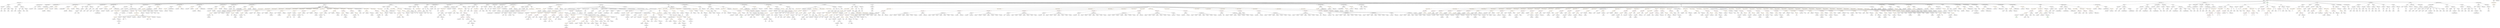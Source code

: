 strict digraph {
	graph [bb="0,0,74011,972"];
	node [label="\N"];
	Enter	[height=0.5,
		pos="67179,954",
		width=0.83628];
	Parameter__target_2	[color=black,
		height=0.5,
		label=_target,
		pos="55636,666",
		width=1.0026];
	ElementaryTypeName_address_45	[color=black,
		height=0.5,
		label=address,
		pos="57057,594",
		width=1.0996];
	Parameter__target_2 -> ElementaryTypeName_address_45	[pos="e,57028,606.83 55662,653.42 55668,651.22 55674,649.22 55681,648 55970,591.04 56718,665.94 57009,612 57011,611.48 57014,610.83 57017,\
610.09"];
	ElementaryTypeName_bool_2	[color=black,
		height=0.5,
		label=bool,
		pos="70301,594",
		width=0.76697];
	ExpressionStatement_Unnamed_26	[color=orange,
		height=0.5,
		label=ExpressionStatement,
		pos="27039,666",
		width=2.458];
	BinaryOperation_Unnamed_32	[color=brown,
		height=0.5,
		label=BinaryOperation,
		pos="25898,594",
		width=1.9867];
	ExpressionStatement_Unnamed_26 -> BinaryOperation_Unnamed_32	[pos="e,25966,599.22 26955,659.85 26742,646.83 26186,612.7 25978,599.92"];
	BinaryOperation_Unnamed_36	[color=brown,
		height=0.5,
		label=BinaryOperation,
		pos="36285,594",
		width=1.9867];
	IndexAccess_Unnamed_27	[color=black,
		height=0.5,
		label=IndexAccess,
		pos="36285,522",
		width=1.6402];
	BinaryOperation_Unnamed_36 -> IndexAccess_Unnamed_27	[pos="e,36285,540.1 36285,575.7 36285,568.41 36285,559.73 36285,551.54"];
	TupleExpression_Unnamed_6	[color=black,
		height=0.5,
		label=TupleExpression,
		pos="36701,522",
		width=2.0422];
	BinaryOperation_Unnamed_36 -> TupleExpression_Unnamed_6	[pos="e,36641,532.97 36343,583.19 36418,570.51 36549,548.43 36630,534.83"];
	FunctionCall_Unnamed_5	[color=orange,
		height=0.5,
		label=FunctionCall,
		pos="69026,594",
		width=1.6125];
	BinaryOperation_Unnamed_13	[color=brown,
		height=0.5,
		label=BinaryOperation,
		pos="69017,522",
		width=1.9867];
	FunctionCall_Unnamed_5 -> BinaryOperation_Unnamed_13	[pos="e,69019,540.1 69023,575.7 69022,568.32 69021,559.52 69020,551.25"];
	Identifier_require_1	[color=black,
		height=0.5,
		label=require,
		pos="69143,522",
		width=1.0026];
	FunctionCall_Unnamed_5 -> Identifier_require_1	[pos="e,69120,536.37 69052,577.46 69069,567.07 69092,553.3 69110,542.22"];
	MemberAccess_Unnamed_11	[color=black,
		height=0.5,
		label=MemberAccess,
		pos="22340,450",
		width=1.9174];
	IndexAccess_Unnamed_9	[color=black,
		height=0.5,
		label=IndexAccess,
		pos="22340,378",
		width=1.6402];
	MemberAccess_Unnamed_11 -> IndexAccess_Unnamed_9	[pos="e,22340,396.1 22340,431.7 22340,424.41 22340,415.73 22340,407.54"];
	Identifier_admin_7	[color=black,
		height=0.5,
		label=admin,
		pos="8965.6,522",
		width=0.91945];
	ElementaryTypeName_uint8_2	[color=black,
		height=0.5,
		label=uint8,
		pos="58630,594",
		width=0.7947];
	FunctionCall_Unnamed_43	[color=orange,
		height=0.5,
		label=FunctionCall,
		pos="22252,738",
		width=1.6125];
	NumberLiteral_Unnamed_21	[color=black,
		height=0.5,
		label=NumberLiteral,
		pos="22179,666",
		width=1.765];
	FunctionCall_Unnamed_43 -> NumberLiteral_Unnamed_21	[pos="e,22196,683.71 22234,720.41 22225,711.76 22214,701 22204,691.42"];
	Identifier_IERC20Token_7	[color=black,
		height=0.5,
		label=IERC20Token,
		pos="22326,666",
		width=1.8065];
	FunctionCall_Unnamed_43 -> Identifier_IERC20Token_7	[pos="e,22308,683.71 22269,720.41 22278,711.76 22290,701 22300,691.42"];
	NumberLiteral_Unnamed_16	[color=black,
		height=0.5,
		label=NumberLiteral,
		pos="5727.6,594",
		width=1.765];
	Parameter__path	[color=black,
		height=0.5,
		label=_path,
		pos="581.59,666",
		width=0.87786];
	ArrayTypeName_Unnamed	[color=black,
		height=0.5,
		label=ArrayTypeName,
		pos="581.59,594",
		width=2.0145];
	Parameter__path -> ArrayTypeName_Unnamed	[pos="e,581.59,612.1 581.59,647.7 581.59,640.41 581.59,631.73 581.59,623.54"];
	ParameterList_Unnamed_13	[color=black,
		height=0.5,
		label=ParameterList,
		pos="72.591,738",
		width=1.7095];
	Parameter_None_3	[color=black,
		height=0.5,
		label=None,
		pos="37.591,666",
		width=0.85014];
	ParameterList_Unnamed_13 -> Parameter_None_3	[pos="e,45.902,683.62 63.939,719.7 60.025,711.87 55.309,702.44 50.955,693.73"];
	FunctionCall_Unnamed_92	[color=orange,
		height=0.5,
		label=FunctionCall,
		pos="3406.6,378",
		width=1.6125];
	Identifier_standarValue	[color=black,
		height=0.5,
		label=standarValue,
		pos="3372.6,306",
		width=1.6264];
	FunctionCall_Unnamed_92 -> Identifier_standarValue	[pos="e,3380.9,324.1 3398.2,359.7 3394.5,352.07 3390,342.92 3385.9,334.4"];
	MemberAccess_Unnamed_42	[color=black,
		height=0.5,
		label=MemberAccess,
		pos="3518.6,306",
		width=1.9174];
	FunctionCall_Unnamed_92 -> MemberAccess_Unnamed_42	[pos="e,3493,322.98 3431.4,361.46 3446.7,351.9 3466.6,339.5 3483.5,328.94"];
	FunctionCall_Unnamed_113	[color=orange,
		height=0.5,
		label=FunctionCall,
		pos="56260,522",
		width=1.6125];
	MemberAccess_Unnamed_61	[color=black,
		height=0.5,
		label=MemberAccess,
		pos="56250,450",
		width=1.9174];
	FunctionCall_Unnamed_113 -> MemberAccess_Unnamed_61	[pos="e,56252,468.1 56257,503.7 56256,496.32 56255,487.52 56254,479.25"];
	Identifier_tempFee_13	[color=black,
		height=0.5,
		label=tempFee,
		pos="56380,450",
		width=1.1828];
	FunctionCall_Unnamed_113 -> Identifier_tempFee_13	[pos="e,56355,465.14 56286,505.64 56303,495.4 56327,481.86 56346,470.81"];
	Identifier_mintToken	[color=black,
		height=0.5,
		label=mintToken,
		pos="20649,522",
		width=1.4046];
	ExpressionStatement_Unnamed_93	[color=orange,
		height=0.5,
		label=ExpressionStatement,
		pos="42649,666",
		width=2.458];
	BinaryOperation_Unnamed_95	[color=brown,
		height=0.5,
		label=BinaryOperation,
		pos="42648,594",
		width=1.9867];
	ExpressionStatement_Unnamed_93 -> BinaryOperation_Unnamed_95	[pos="e,42648,612.1 42648,647.7 42648,640.41 42648,631.73 42648,623.54"];
	Identifier_feeWallet_5	[color=black,
		height=0.5,
		label=feeWallet,
		pos="57120,522",
		width=1.2521];
	ContractDefinition_IBancorConverter	[color=black,
		height=0.5,
		label=IBancorConverter,
		pos="575.59,882",
		width=2.1531];
	FunctionDefinition_getReturn	[color=black,
		height=0.5,
		label=getReturn,
		pos="248.59,810",
		width=1.2937];
	ContractDefinition_IBancorConverter -> FunctionDefinition_getReturn	[pos="e,288.35,819.51 520.12,869.13 458.32,855.9 359.26,834.69 299.41,821.88"];
	FunctionDefinition_quickConvert	[color=black,
		height=0.5,
		label=quickConvert,
		pos="575.59,810",
		width=1.6957];
	ContractDefinition_IBancorConverter -> FunctionDefinition_quickConvert	[pos="e,575.59,828.1 575.59,863.7 575.59,856.41 575.59,847.73 575.59,839.54"];
	ExpressionStatement_Unnamed_50	[color=orange,
		height=0.5,
		label=ExpressionStatement,
		pos="15494,522",
		width=2.458];
	BinaryOperation_Unnamed_56	[color=brown,
		height=0.5,
		label=BinaryOperation,
		pos="15339,450",
		width=1.9867];
	ExpressionStatement_Unnamed_50 -> BinaryOperation_Unnamed_56	[pos="e,15372,466.22 15458,505.12 15436,494.96 15407,481.71 15383,470.86"];
	Identifier_msg_5	[color=black,
		height=0.5,
		label=msg,
		pos="24452,90",
		width=0.75];
	ElementaryTypeName_address_31	[color=black,
		height=0.5,
		label=address,
		pos="13548,594",
		width=1.0996];
	BinaryOperation_Unnamed_82	[color=brown,
		height=0.5,
		label=BinaryOperation,
		pos="42901,594",
		width=1.9867];
	FunctionCall_Unnamed_100	[color=orange,
		height=0.5,
		label=FunctionCall,
		pos="42782,522",
		width=1.6125];
	BinaryOperation_Unnamed_82 -> FunctionCall_Unnamed_100	[pos="e,42808,538.5 42873,576.94 42857,567.25 42836,554.78 42818,544.27"];
	Identifier_tempFee_1	[color=black,
		height=0.5,
		label=tempFee,
		pos="42901,522",
		width=1.1828];
	BinaryOperation_Unnamed_82 -> Identifier_tempFee_1	[pos="e,42901,540.1 42901,575.7 42901,568.41 42901,559.73 42901,551.54"];
	MemberAccess_Unnamed_12	[color=black,
		height=0.5,
		label=MemberAccess,
		pos="22267,306",
		width=1.9174];
	Identifier_msg_8	[color=black,
		height=0.5,
		label=msg,
		pos="22267,234",
		width=0.75];
	MemberAccess_Unnamed_12 -> Identifier_msg_8	[pos="e,22267,252.1 22267,287.7 22267,280.41 22267,271.73 22267,263.54"];
	Identifier_tempBalance_9	[color=black,
		height=0.5,
		label=tempBalance,
		pos="50257,522",
		width=1.6125];
	ElementaryTypeName_uint256_70	[color=black,
		height=0.5,
		label=uint256,
		pos="18359,522",
		width=1.0442];
	BinaryOperation_Unnamed_6	[color=brown,
		height=0.5,
		label=BinaryOperation,
		pos="67261,522",
		width=1.9867];
	Identifier_a_4	[color=black,
		height=0.5,
		label=a,
		pos="67225,450",
		width=0.75];
	BinaryOperation_Unnamed_6 -> Identifier_a_4	[pos="e,67233,467.14 67252,503.7 67248,495.75 67243,486.16 67238,477.34"];
	Identifier_b_3	[color=black,
		height=0.5,
		label=b,
		pos="67297,450",
		width=0.75];
	BinaryOperation_Unnamed_6 -> Identifier_b_3	[pos="e,67288,467.14 67269,503.7 67274,495.75 67279,486.16 67283,477.34"];
	ParameterList_Unnamed_37	[color=black,
		height=0.5,
		label=ParameterList,
		pos="70401,738",
		width=1.7095];
	Parameter__spender	[color=black,
		height=0.5,
		label=_spender,
		pos="70404,666",
		width=1.2521];
	ParameterList_Unnamed_37 -> Parameter__spender	[pos="e,70403,684.1 70401,719.7 70402,712.41 70402,703.73 70402,695.54"];
	Parameter__owner_1	[color=black,
		height=0.5,
		label=_owner,
		pos="70506,666",
		width=1.0719];
	ParameterList_Unnamed_37 -> Parameter__owner_1	[pos="e,70484,681.39 70424,721.12 70439,711.23 70458,698.4 70475,687.72"];
	ParameterList_Unnamed_67	[color=black,
		height=0.5,
		label=ParameterList,
		pos="57873,738",
		width=1.7095];
	VariableDeclaration__value_2	[color=black,
		height=0.5,
		label=_value,
		pos="57873,666",
		width=0.96103];
	ParameterList_Unnamed_67 -> VariableDeclaration__value_2	[pos="e,57873,684.1 57873,719.7 57873,712.41 57873,703.73 57873,695.54"];
	VariableDeclaration__target	[color=black,
		height=0.5,
		label=_target,
		pos="57962,666",
		width=1.0026];
	ParameterList_Unnamed_67 -> VariableDeclaration__target	[pos="e,57943,681.72 57893,720.76 57905,711.18 57921,698.94 57934,688.55"];
	Identifier_standarValue_1	[color=black,
		height=0.5,
		label=standarValue,
		pos="3541.6,378",
		width=1.6264];
	Identifier__amount_3	[color=black,
		height=0.5,
		label=_amount,
		pos="15430,378",
		width=1.1967];
	Identifier_IERC20Token_11	[color=black,
		height=0.5,
		label=IERC20Token,
		pos="55859,666",
		width=1.8065];
	Block_Unnamed_10	[color=black,
		height=0.5,
		label=Block,
		pos="14034,738",
		width=0.90558];
	IndexAccess_Unnamed	[color=black,
		height=0.5,
		label=IndexAccess,
		pos="14034,666",
		width=1.6402];
	Block_Unnamed_10 -> IndexAccess_Unnamed	[pos="e,14034,684.1 14034,719.7 14034,712.41 14034,703.73 14034,695.54"];
	ExpressionStatement_Unnamed_68	[color=orange,
		height=0.5,
		label=ExpressionStatement,
		pos="3478.6,594",
		width=2.458];
	UnaryOperation_Unnamed_1	[color=black,
		height=0.5,
		label=UnaryOperation,
		pos="3423.6,522",
		width=1.9452];
	ExpressionStatement_Unnamed_68 -> UnaryOperation_Unnamed_1	[pos="e,3436.8,539.79 3465.3,576.05 3458.9,567.89 3451,557.91 3443.9,548.82"];
	VariableDeclaration_totalSupply	[color=black,
		height=0.5,
		label=totalSupply,
		pos="56430,738",
		width=1.4739];
	ElementaryTypeName_uint256_48	[color=black,
		height=0.5,
		label=uint256,
		pos="56474,666",
		width=1.0442];
	VariableDeclaration_totalSupply -> ElementaryTypeName_uint256_48	[pos="e,56463,683.31 56440,720.05 56445,711.94 56452,702.04 56457,693.01"];
	MemberAccess_Unnamed_101	[color=black,
		height=0.5,
		label=MemberAccess,
		pos="7009.6,450",
		width=1.9174];
	Identifier_OMGToken_5	[color=black,
		height=0.5,
		label=OMGToken,
		pos="7009.6,378",
		width=1.5709];
	MemberAccess_Unnamed_101 -> Identifier_OMGToken_5	[pos="e,7009.6,396.1 7009.6,431.7 7009.6,424.41 7009.6,415.73 7009.6,407.54"];
	NumberLiteral_Unnamed_57	[color=black,
		height=0.5,
		label=NumberLiteral,
		pos="31743,450",
		width=1.765];
	UserDefinedTypeName_Unnamed_10	[color=black,
		height=0.5,
		label=UserDefinedTypeName,
		pos="65563,738",
		width=2.7214];
	NumberLiteral_Unnamed_35	[color=black,
		height=0.5,
		label=NumberLiteral,
		pos="40251,666",
		width=1.765];
	FunctionCall_Unnamed_74	[color=orange,
		height=0.5,
		label=FunctionCall,
		pos="17171,234",
		width=1.6125];
	Identifier_ISmartToken	[color=black,
		height=0.5,
		label=ISmartToken,
		pos="17175,162",
		width=1.6541];
	FunctionCall_Unnamed_74 -> Identifier_ISmartToken	[pos="e,17174,180.1 17172,215.7 17172,208.41 17172,199.73 17173,191.54"];
	IndexAccess_Unnamed_43	[color=black,
		height=0.5,
		label=IndexAccess,
		pos="17312,162",
		width=1.6402];
	FunctionCall_Unnamed_74 -> IndexAccess_Unnamed_43	[pos="e,17282,177.82 17200,218.15 17221,207.9 17249,194.14 17271,182.93"];
	Identifier_dividedSupply	[color=black,
		height=0.5,
		label=dividedSupply,
		pos="49511,450",
		width=1.7927];
	Identifier_DRGNToken_2	[color=black,
		height=0.5,
		label=DRGNToken,
		pos="44372,378",
		width=1.6957];
	ContractDefinition_MEGA	[color=black,
		height=0.5,
		label=MEGA,
		pos="16855,882",
		width=1.0442];
	StateVariableDeclaration_Unnamed_29	[color=black,
		height=0.5,
		label=StateVariableDeclaration,
		pos="1157.6,810",
		width=2.8184];
	ContractDefinition_MEGA -> StateVariableDeclaration_Unnamed_29	[pos="e,1237.5,821.4 16817,880.99 15996,880.7 2149.1,875.17 1312.6,828 1291.9,826.83 1269.6,824.84 1248.7,822.62"];
	InheritanceSpecifier_Unnamed_3	[color=black,
		height=0.5,
		label=InheritanceSpecifier,
		pos="1405.6,810",
		width=2.3333];
	ContractDefinition_MEGA -> InheritanceSpecifier_Unnamed_3	[pos="e,1474.2,820.77 16817,881 16005,880.88 2372.1,878.21 1548.6,828 1528.1,826.75 1506,824.55 1485.4,822.13"];
	StateVariableDeclaration_Unnamed_24	[color=black,
		height=0.5,
		label=StateVariableDeclaration,
		pos="1658.6,810",
		width=2.8184];
	ContractDefinition_MEGA -> StateVariableDeclaration_Unnamed_24	[pos="e,1755.5,815.52 16817,880.94 16044,879.74 3704.2,860.14 2118.6,828 1998.2,825.56 1860.1,820.1 1766.9,816.02"];
	StateVariableDeclaration_Unnamed_18	[color=black,
		height=0.5,
		label=StateVariableDeclaration,
		pos="2228.6,810",
		width=2.8184];
	ContractDefinition_MEGA -> StateVariableDeclaration_Unnamed_18	[pos="e,2323.3,816.7 16817,880.96 16057,880.21 4116.4,867.79 2581.6,828 2498.7,825.85 2404.8,821.23 2334.8,817.35"];
	FunctionDefinition_allowance_1	[color=black,
		height=0.5,
		label=allowance,
		pos="2637.6,810",
		width=1.3076];
	ContractDefinition_MEGA -> FunctionDefinition_allowance_1	[pos="e,2683.3,814.79 16817,881 16066,880.93 4401.1,879.08 2901.6,828 2830.2,825.57 2748.1,819.81 2694.6,815.67"];
	StateVariableDeclaration_Unnamed_26	[color=black,
		height=0.5,
		label=StateVariableDeclaration,
		pos="3011.6,810",
		width=2.8184];
	ContractDefinition_MEGA -> StateVariableDeclaration_Unnamed_26	[pos="e,3104.2,817.64 16817,880.98 16078,880.53 4761.1,872.9 3305.6,828 3242.5,826.05 3171.8,822.03 3115.6,818.38"];
	StateVariableDeclaration_Unnamed_19	[color=black,
		height=0.5,
		label=StateVariableDeclaration,
		pos="3415.6,810",
		width=2.8184];
	ContractDefinition_MEGA -> StateVariableDeclaration_Unnamed_19	[pos="e,3511.5,816.25 16817,880.94 16093,879.76 5205.9,861.45 3804.6,828 3709.3,825.72 3600.9,820.79 3522.8,816.83"];
	FunctionDefinition_invest	[color=black,
		height=0.5,
		label=invest,
		pos="3845.6,810",
		width=0.89172];
	ContractDefinition_MEGA -> FunctionDefinition_invest	[pos="e,3877.4,813.24 16817,880.96 16103,880.14 5523.7,867.46 4161.6,828 4064,825.17 3949.7,818.08 3888.8,814.01"];
	StateVariableDeclaration_Unnamed_2	[color=black,
		height=0.5,
		label=StateVariableDeclaration,
		pos="4271.6,810",
		width=2.8184];
	ContractDefinition_MEGA -> StateVariableDeclaration_Unnamed_2	[pos="e,4365.1,817.34 16817,880.95 16115,880.08 5898.6,866.79 4582.6,828 4513.9,825.98 4436.8,821.77 4376.5,818.05"];
	StateVariableDeclaration_Unnamed_22	[color=black,
		height=0.5,
		label=StateVariableDeclaration,
		pos="4692.6,810",
		width=2.8184];
	ContractDefinition_MEGA -> StateVariableDeclaration_Unnamed_22	[pos="e,4790.2,815.07 16817,880.98 16182,880.62 7695.7,875.01 5204.6,828 5065.5,825.38 4905.3,819.61 4801.7,815.53"];
	StateVariableDeclaration_Unnamed_16	[color=black,
		height=0.5,
		label=StateVariableDeclaration,
		pos="5314.6,810",
		width=2.8184];
	ContractDefinition_MEGA -> StateVariableDeclaration_Unnamed_16	[pos="e,5411.8,815.27 16817,880.98 16196,880.61 8161.2,874.94 5800.6,828 5670.9,825.42 5521.8,819.81 5423.3,815.74"];
	StateVariableDeclaration_Unnamed_8	[color=black,
		height=0.5,
		label=StateVariableDeclaration,
		pos="5910.6,810",
		width=2.8184];
	ContractDefinition_MEGA -> StateVariableDeclaration_Unnamed_8	[pos="e,6009.2,814.62 16817,880.94 16218,879.89 8700.4,866.1 6489.6,828 6326.2,825.18 6137,819.1 6020.6,815.02"];
	StateVariableDeclaration_Unnamed_15	[color=black,
		height=0.5,
		label=StateVariableDeclaration,
		pos="6599.6,810",
		width=2.8184];
	ContractDefinition_MEGA -> StateVariableDeclaration_Unnamed_15	[pos="e,6685.9,819.73 16817,880.98 16185,880.67 7875.9,875.7 6802.6,828 6768.1,826.47 6730.5,823.64 6697.1,820.72"];
	StateVariableDeclaration_Unnamed_32	[color=black,
		height=0.5,
		label=StateVariableDeclaration,
		pos="6912.6,810",
		width=2.8184];
	ContractDefinition_MEGA -> StateVariableDeclaration_Unnamed_32	[pos="e,7009.2,815.81 16817,880.97 16246,880.52 9363.7,874.15 7337.6,828 7229.7,825.54 7106.4,820.35 7020.5,816.34"];
	StateVariableDeclaration_Unnamed_9	[color=black,
		height=0.5,
		label=StateVariableDeclaration,
		pos="7447.6,810",
		width=2.8184];
	ContractDefinition_MEGA -> StateVariableDeclaration_Unnamed_9	[pos="e,7548.8,811.91 16817,880.75 16397,877.96 12553,852.37 9442.6,828 8725.8,822.38 7864.1,814.74 7560.2,812.01"];
	FunctionDefinition_emergency	[color=black,
		height=0.5,
		label=emergency,
		pos="9502.6,810",
		width=1.4046];
	ContractDefinition_MEGA -> FunctionDefinition_emergency	[pos="e,9553.1,811.48 16817,880.64 16282,875.55 10243,818.05 9564.5,811.59"];
	FunctionDefinition_claimTokens	[color=black,
		height=0.5,
		label=claimTokens,
		pos="11551,810",
		width=1.6125];
	ContractDefinition_MEGA -> FunctionDefinition_claimTokens	[pos="e,11608,813.46 16817,880.93 16484,880.29 14027,874.03 12034,828 11886,824.59 11713,817.82 11619,813.93"];
	FunctionDefinition_changeBuyFlag	[color=black,
		height=0.5,
		label=changeBuyFlag,
		pos="12111,810",
		width=1.8759];
	ContractDefinition_MEGA -> FunctionDefinition_changeBuyFlag	[pos="e,12176,815.31 16817,881.15 16499,882.32 14250,888.12 12426,828 12344,825.31 12251,819.99 12187,816.01"];
	EventDefinition_Transfer	[color=black,
		height=0.5,
		label=Transfer,
		pos="12477,810",
		width=1.1689];
	ContractDefinition_MEGA -> EventDefinition_Transfer	[pos="e,12513,819.41 16817,880.94 16419,880.25 13012,873.04 12566,828 12552,826.62 12537,824.2 12524,821.6"];
	StateVariableDeclaration_Unnamed_30	[color=black,
		height=0.5,
		label=StateVariableDeclaration,
		pos="12676,810",
		width=2.8184];
	ContractDefinition_MEGA -> StateVariableDeclaration_Unnamed_30	[pos="e,12770,817.18 16817,881.08 16523,881.55 14570,882.45 12985,828 12917,825.67 12841,821.5 12781,817.87"];
	InheritanceSpecifier_Unnamed_2	[color=black,
		height=0.5,
		label=InheritanceSpecifier,
		pos="13078,810",
		width=2.3333];
	ContractDefinition_MEGA -> InheritanceSpecifier_Unnamed_2	[pos="e,13157,816.39 16817,881.02 16540,881.05 14795,879.1 13377,828 13306,825.47 13227,820.88 13168,817.11"];
	FunctionDefinition_approve_1	[color=black,
		height=0.5,
		label=approve,
		pos="13427,810",
		width=1.1412];
	ContractDefinition_MEGA -> FunctionDefinition_approve_1	[pos="e,13467,813.37 16817,880.79 16558,879.28 15026,868.85 13779,828 13672,824.51 13547,817.88 13479,814.02"];
	FunctionDefinition_updateRate	[color=black,
		height=0.5,
		label=updateRate,
		pos="13841,810",
		width=1.46];
	ContractDefinition_MEGA -> FunctionDefinition_updateRate	[pos="e,13892,814.46 16817,880.78 16576,879.3 15235,869.4 14143,828 14060,824.86 13964,819.13 13903,815.2"];
	FunctionDefinition_balanceOf_1	[color=black,
		height=0.5,
		label=balanceOf,
		pos="14201,810",
		width=1.3491];
	ContractDefinition_MEGA -> FunctionDefinition_balanceOf_1	[pos="e,14244,818.76 16817,880.87 16542,879.84 14831,871.74 14315,828 14295,826.35 14274,823.48 14255,820.57"];
	UsingForDeclaration_Unnamed	[color=black,
		height=0.5,
		label=UsingForDeclaration,
		pos="14411,810",
		width=2.4303];
	ContractDefinition_MEGA -> UsingForDeclaration_Unnamed	[pos="e,14474,822.84 16817,880.87 16553,879.89 14987,872.24 14514,828 14504,827.13 14494,825.91 14485,824.53"];
	StateVariableDeclaration_Unnamed_33	[color=black,
		height=0.5,
		label=StateVariableDeclaration,
		pos="14624,810",
		width=2.8184];
	ContractDefinition_MEGA -> StateVariableDeclaration_Unnamed_33	[pos="e,14714,818.46 16817,880.63 16616,878.53 15650,866.77 14861,828 14816,825.82 14767,822.47 14725,819.32"];
	StateVariableDeclaration_Unnamed_7	[color=black,
		height=0.5,
		label=StateVariableDeclaration,
		pos="14971,810",
		width=2.8184];
	ContractDefinition_MEGA -> StateVariableDeclaration_Unnamed_7	[pos="e,15068,815.09 16817,879.7 16650,873.91 15958,849.8 15390,828 15284,823.96 15164,819.06 15080,815.56"];
	FunctionDefinition_updatePath	[color=black,
		height=0.5,
		label=updatePath,
		pos="15451,810",
		width=1.4462];
	ContractDefinition_MEGA -> FunctionDefinition_updatePath	[pos="e,15502,813.56 16817,879.13 16625,869.57 15756,826.21 15513,814.13"];
	StateVariableDeclaration_Unnamed_14	[color=black,
		height=0.5,
		label=StateVariableDeclaration,
		pos="16307,810",
		width=2.8184];
	ContractDefinition_MEGA -> StateVariableDeclaration_Unnamed_14	[pos="e,16387,821.27 16819,876.41 16734,865.63 16521,838.43 16398,822.71"];
	FunctionDefinition_valueOnContract	[color=black,
		height=0.5,
		label=valueOnContract,
		pos="17514,810",
		width=2.0422];
	ContractDefinition_MEGA -> FunctionDefinition_valueOnContract	[pos="e,17447,818.06 16891,877.14 16995,866.13 17293,834.42 17436,819.26"];
	FunctionDefinition_buy	[color=black,
		height=0.5,
		label=buy,
		pos="19398,810",
		width=0.75];
	ContractDefinition_MEGA -> FunctionDefinition_buy	[pos="e,19371,811.74 16892,879.97 17182,871.99 19066,820.12 19359,812.05"];
	StateVariableDeclaration_Unnamed_31	[color=black,
		height=0.5,
		label=StateVariableDeclaration,
		pos="19951,810",
		width=2.8184];
	ContractDefinition_MEGA -> StateVariableDeclaration_Unnamed_31	[pos="e,19852,814.6 16892,880.4 17126,876.64 18397,855.69 19434,828 19574,824.25 19736,818.73 19841,815"];
	FunctionDefinition_mintToken	[color=black,
		height=0.5,
		label=mintToken,
		pos="20568,810",
		width=1.4046];
	ContractDefinition_MEGA -> FunctionDefinition_mintToken	[pos="e,20517,812.97 16892,880.62 17156,877.9 18758,860.61 20061,828 20221,823.98 20410,817.06 20506,813.41"];
	StateVariableDeclaration_Unnamed_5	[color=black,
		height=0.5,
		label=StateVariableDeclaration,
		pos="21549,810",
		width=2.8184];
	ContractDefinition_MEGA -> StateVariableDeclaration_Unnamed_5	[pos="e,21448,813 16892,880.53 17182,876.94 19083,853.11 20628,828 20919,823.26 21263,816.64 21437,813.23"];
	StateVariableDeclaration_Unnamed_10	[color=black,
		height=0.5,
		label=StateVariableDeclaration,
		pos="22252,810",
		width=2.8184];
	ContractDefinition_MEGA -> StateVariableDeclaration_Unnamed_10	[pos="e,22153,814.37 16893,880.84 17225,879.36 19673,867.41 21659,828 21827,824.66 22022,818.64 22141,814.74"];
	EventDefinition_Approval	[color=black,
		height=0.5,
		label=Approval,
		pos="22621,810",
		width=1.266];
	ContractDefinition_MEGA -> EventDefinition_Approval	[pos="e,22576,814.67 16892,880.93 17318,880.11 21206,871.45 22362,828 22432,825.36 22512,819.64 22565,815.57"];
	FunctionDefinition_transferFrom_1	[color=black,
		height=0.5,
		label=transferFrom,
		pos="23890,810",
		width=1.6402];
	ContractDefinition_MEGA -> FunctionDefinition_transferFrom_1	[pos="e,23831,811.93 16892,880.73 17261,878.05 20252,856 22676,828 23110,822.98 23633,815.01 23819,812.11"];
	FunctionDefinition_transfer_1	[color=black,
		height=0.5,
		label=transfer,
		pos="24866,810",
		width=1.0719];
	ContractDefinition_MEGA -> FunctionDefinition_transfer_1	[pos="e,24827,811.88 16892,880.88 17303,879.57 20981,866.97 23958,828 24285,823.71 24679,815.19 24816,812.13"];
	FunctionDefinition_constructor_1	[color=black,
		height=0.5,
		label=constructor,
		pos="25508,810",
		width=1.4877];
	ContractDefinition_MEGA -> FunctionDefinition_constructor_1	[pos="e,25454,812.92 16893,881.07 17333,881.87 21525,887.63 24914,828 25106,824.61 25334,817.12 25443,813.32"];
	StateVariableDeclaration_Unnamed_23	[color=black,
		height=0.5,
		label=StateVariableDeclaration,
		pos="39342,810",
		width=2.8184];
	ContractDefinition_MEGA -> StateVariableDeclaration_Unnamed_23	[pos="e,39240,811.32 16893,880.88 17874,877.83 37557,816.56 39229,811.35"];
	StateVariableDeclaration_Unnamed_17	[color=black,
		height=0.5,
		label=StateVariableDeclaration,
		pos="40024,810",
		width=2.8184];
	ContractDefinition_MEGA -> StateVariableDeclaration_Unnamed_17	[pos="e,39925,814.74 16892,880.98 17858,880.34 37005,867.23 39452,828 39612,825.42 39799,819.3 39914,815.15"];
	StateVariableDeclaration_Unnamed_25	[color=black,
		height=0.5,
		label=StateVariableDeclaration,
		pos="40545,810",
		width=2.8184];
	ContractDefinition_MEGA -> StateVariableDeclaration_Unnamed_25	[pos="e,40448,816.05 16892,881.01 17874,881.13 37612,883 40134,828 40237,825.75 40354,820.64 40437,816.61"];
	FunctionDefinition_sell	[color=black,
		height=0.5,
		label=sell,
		pos="50256,810",
		width=0.75];
	ContractDefinition_MEGA -> FunctionDefinition_sell	[pos="e,50228,811.06 16892,880.92 18121,878.35 48970,813.69 50217,811.08"];
	StateVariableDeclaration_Unnamed_12	[color=black,
		height=0.5,
		label=StateVariableDeclaration,
		pos="55932,810",
		width=2.8184];
	ContractDefinition_MEGA -> StateVariableDeclaration_Unnamed_12	[pos="e,55830,811.36 16893,880.96 17827,880 35821,861.28 50292,828 52517,822.88 55237,813.45 55819,811.4"];
	StateVariableDeclaration_Unnamed_3	[color=black,
		height=0.5,
		label=StateVariableDeclaration,
		pos="56270,810",
		width=2.8184];
	ContractDefinition_MEGA -> StateVariableDeclaration_Unnamed_3	[pos="e,56181,819.1 16892,880.99 18237,880.56 54974,868.48 56042,828 56084,826.41 56130,823.22 56170,820.03"];
	StateVariableDeclaration_Unnamed_21	[color=black,
		height=0.5,
		label=StateVariableDeclaration,
		pos="56638,810",
		width=2.8184];
	ContractDefinition_MEGA -> StateVariableDeclaration_Unnamed_21	[pos="e,56547,818.41 16893,880.98 18245,880.4 55302,864.18 56380,828 56431,826.27 56488,822.67 56536,819.23"];
	StateVariableDeclaration_Unnamed_4	[color=black,
		height=0.5,
		label=StateVariableDeclaration,
		pos="57328,810",
		width=2.8184];
	ContractDefinition_MEGA -> StateVariableDeclaration_Unnamed_4	[pos="e,57229,814.73 16893,880.98 18232,880.29 54572,861.32 56748,828 56911,825.49 57101,819.31 57218,815.14"];
	EventDefinition_Burned	[color=black,
		height=0.5,
		label=Burned,
		pos="57640,810",
		width=1.0442];
	ContractDefinition_MEGA -> EventDefinition_Burned	[pos="e,57603,814.98 16893,880.99 18263,880.81 56332,875.18 57438,828 57491,825.74 57551,820.26 57592,816.13"];
	StateVariableDeclaration_Unnamed_13	[color=black,
		height=0.5,
		label=StateVariableDeclaration,
		pos="58102,810",
		width=2.8184];
	ContractDefinition_MEGA -> StateVariableDeclaration_Unnamed_13	[pos="e,58006,816.01 16892,880.99 18245,880.8 55460,875.03 57687,828 57791,825.79 57911,820.63 57994,816.56"];
	StateVariableDeclaration_Unnamed_27	[color=black,
		height=0.5,
		label=StateVariableDeclaration,
		pos="58393,810",
		width=2.8184];
	ContractDefinition_MEGA -> StateVariableDeclaration_Unnamed_27	[pos="e,58309,820.49 16892,881 18275,881.04 57085,881.54 58212,828 58240,826.67 58270,824.22 58298,821.58"];
	StateVariableDeclaration_Unnamed_28	[color=black,
		height=0.5,
		label=StateVariableDeclaration,
		pos="58702,810",
		width=2.8184];
	ContractDefinition_MEGA -> StateVariableDeclaration_Unnamed_28	[pos="e,58616,819.9 16892,881 18281,880.88 57367,877.13 58503,828 58536,826.56 58572,823.8 58605,820.92"];
	StateVariableDeclaration_Unnamed_6	[color=black,
		height=0.5,
		label=StateVariableDeclaration,
		pos="58967,810",
		width=2.8184];
	ContractDefinition_MEGA -> StateVariableDeclaration_Unnamed_6	[pos="e,58887,821.43 16892,881.01 18286,881.38 57668,891.22 58812,828 58832,826.85 58855,824.87 58876,822.65"];
	StateVariableDeclaration_Unnamed_1	[color=black,
		height=0.5,
		label=StateVariableDeclaration,
		pos="59408,810",
		width=2.8184];
	ContractDefinition_MEGA -> StateVariableDeclaration_Unnamed_1	[pos="e,59313,817.09 16892,881.01 18269,881.29 56774,888.55 59077,828 59152,826.02 59237,821.61 59302,817.77"];
	StateVariableDeclaration_Unnamed_20	[color=black,
		height=0.5,
		label=StateVariableDeclaration,
		pos="59810,810",
		width=2.8184];
	ContractDefinition_MEGA -> StateVariableDeclaration_Unnamed_20	[pos="e,59717,817.72 16893,880.98 18300,880.37 58354,862.57 59518,828 59580,826.14 59650,822.13 59706,818.47"];
	FunctionDefinition_burnToken	[color=black,
		height=0.5,
		label=burnToken,
		pos="60591,810",
		width=1.4323];
	ContractDefinition_MEGA -> FunctionDefinition_burnToken	[pos="e,60539,812.72 16892,881.01 18241,881.36 55222,890.38 59920,828 60143,825.03 60409,816.94 60528,813.09"];
	FunctionDefinition_updateBancorContracts	[color=black,
		height=0.5,
		label=updateBancorContracts,
		pos="61268,810",
		width=2.7491];
	ContractDefinition_MEGA -> FunctionDefinition_updateBancorContracts	[pos="e,61171,814.45 16892,880.98 18297,880.36 58261,862.42 60652,828 60830,825.43 61037,819.01 61160,814.84"];
	StateVariableDeclaration_Unnamed_11	[color=black,
		height=0.5,
		label=StateVariableDeclaration,
		pos="62249,810",
		width=2.8184];
	ContractDefinition_MEGA -> StateVariableDeclaration_Unnamed_11	[pos="e,62149,813.54 16892,881 18264,880.92 56518,878.18 61376,828 61650,825.17 61972,817.86 62138,813.81"];
	Identifier_msg_11	[color=black,
		height=0.5,
		label=msg,
		pos="13102,450",
		width=0.75];
	ParameterList_Unnamed_5	[color=black,
		height=0.5,
		label=ParameterList,
		pos="67121,738",
		width=1.7095];
	Parameter_None_1	[color=black,
		height=0.5,
		label=None,
		pos="67028,666",
		width=0.85014];
	ParameterList_Unnamed_5 -> Parameter_None_1	[pos="e,67046,680.79 67099,720.76 67086,710.92 67069,698.26 67055,687.7"];
	VariableDeclaration_rate	[color=black,
		height=0.5,
		label=rate,
		pos="1044.6,738",
		width=0.75];
	StateVariableDeclaration_Unnamed_29 -> VariableDeclaration_rate	[pos="e,1064,751.03 1130.5,792.23 1113.4,781.62 1091.2,767.89 1073.7,757.04"];
	NumberLiteral_Unnamed_51	[color=black,
		height=0.5,
		label=NumberLiteral,
		pos="1157.6,738",
		width=1.765];
	StateVariableDeclaration_Unnamed_29 -> NumberLiteral_Unnamed_51	[pos="e,1157.6,756.1 1157.6,791.7 1157.6,784.41 1157.6,775.73 1157.6,767.54"];
	IndexAccess_Unnamed_12	[color=black,
		height=0.5,
		label=IndexAccess,
		pos="23101,378",
		width=1.6402];
	Identifier__to_7	[color=black,
		height=0.5,
		label=_to,
		pos="23057,306",
		width=0.75];
	IndexAccess_Unnamed_12 -> Identifier__to_7	[pos="e,23067,322.83 23090,360.05 23085,351.73 23078,341.54 23073,332.32"];
	Identifier_balances_8	[color=black,
		height=0.5,
		label=balances,
		pos="23145,306",
		width=1.1828];
	IndexAccess_Unnamed_12 -> Identifier_balances_8	[pos="e,23134,323.79 23111,360.05 23116,352.06 23122,342.33 23128,333.4"];
	Identifier_tempBalance_38	[color=black,
		height=0.5,
		label=tempBalance,
		pos="46583,378",
		width=1.6125];
	BinaryOperation_Unnamed_20	[color=brown,
		height=0.5,
		label=BinaryOperation,
		pos="23747,594",
		width=1.9867];
	FunctionCall_Unnamed_17	[color=orange,
		height=0.5,
		label=FunctionCall,
		pos="23612,522",
		width=1.6125];
	BinaryOperation_Unnamed_20 -> FunctionCall_Unnamed_17	[pos="e,23640,537.94 23716,577.29 23697,567.22 23671,554.05 23651,543.21"];
	IndexAccess_Unnamed_5	[color=black,
		height=0.5,
		label=IndexAccess,
		pos="23747,522",
		width=1.6402];
	BinaryOperation_Unnamed_20 -> IndexAccess_Unnamed_5	[pos="e,23747,540.1 23747,575.7 23747,568.41 23747,559.73 23747,551.54"];
	ExpressionStatement_Unnamed_23	[color=orange,
		height=0.5,
		label=ExpressionStatement,
		pos="60396,666",
		width=2.458];
	BinaryOperation_Unnamed_29	[color=brown,
		height=0.5,
		label=BinaryOperation,
		pos="60298,594",
		width=1.9867];
	ExpressionStatement_Unnamed_23 -> BinaryOperation_Unnamed_29	[pos="e,60321,611.47 60372,648.41 60360,639.34 60344,627.97 60330,618.06"];
	ElementaryTypeName_uint256_50	[color=black,
		height=0.5,
		label=uint256,
		pos="24971,594",
		width=1.0442];
	MemberAccess_Unnamed_36	[color=black,
		height=0.5,
		label=MemberAccess,
		pos="18214,378",
		width=1.9174];
	Identifier_msg_15	[color=black,
		height=0.5,
		label=msg,
		pos="18214,306",
		width=0.75];
	MemberAccess_Unnamed_36 -> Identifier_msg_15	[pos="e,18214,324.1 18214,359.7 18214,352.41 18214,343.73 18214,335.54"];
	Identifier_assert	[color=black,
		height=0.5,
		label=assert,
		pos="65460,522",
		width=0.89172];
	ElementaryTypeName_address_10	[color=black,
		height=0.5,
		label=address,
		pos="70404,594",
		width=1.0996];
	Parameter__spender -> ElementaryTypeName_address_10	[pos="e,70404,612.1 70404,647.7 70404,640.41 70404,631.73 70404,623.54"];
	Identifier_buy	[color=black,
		height=0.5,
		label=buy,
		pos="73838,738",
		width=0.75];
	UserDefinedTypeName_Unnamed_12	[color=black,
		height=0.5,
		label=UserDefinedTypeName,
		pos="1338.6,738",
		width=2.7214];
	InheritanceSpecifier_Unnamed_3 -> UserDefinedTypeName_Unnamed_12	[pos="e,1354.7,755.79 1389.4,792.05 1381.3,783.63 1371.4,773.28 1362.5,763.97"];
	Parameter_bal	[color=black,
		height=0.5,
		label=bal,
		pos="14234,666",
		width=0.75];
	ElementaryTypeName_uint256_49	[color=black,
		height=0.5,
		label=uint256,
		pos="14285,594",
		width=1.0442];
	Parameter_bal -> ElementaryTypeName_uint256_49	[pos="e,14273,611.47 14245,649.46 14251,641.01 14259,630.32 14266,620.66"];
	UserDefinedTypeName_Unnamed_27	[color=black,
		height=0.5,
		label=UserDefinedTypeName,
		pos="1840.6,666",
		width=2.7214];
	ExpressionStatement_Unnamed_44	[color=orange,
		height=0.5,
		label=ExpressionStatement,
		pos="61616,666",
		width=2.458];
	BinaryOperation_Unnamed_50	[color=brown,
		height=0.5,
		label=BinaryOperation,
		pos="61739,594",
		width=1.9867];
	ExpressionStatement_Unnamed_44 -> BinaryOperation_Unnamed_50	[pos="e,61711,610.83 61644,648.59 61661,639.02 61683,626.83 61701,616.5"];
	NumberLiteral_Unnamed_17	[color=black,
		height=0.5,
		label=NumberLiteral,
		pos="5535.6,666",
		width=1.765];
	ExpressionStatement_Unnamed_57	[color=orange,
		height=0.5,
		label=ExpressionStatement,
		pos="16815,378",
		width=2.458];
	BinaryOperation_Unnamed_65	[color=brown,
		height=0.5,
		label=BinaryOperation,
		pos="16754,306",
		width=1.9867];
	ExpressionStatement_Unnamed_57 -> BinaryOperation_Unnamed_65	[pos="e,16768,323.79 16800,360.05 16793,351.71 16784,341.49 16776,332.25"];
	Block_Unnamed_7	[color=black,
		height=0.5,
		label=Block,
		pos="69221,738",
		width=0.90558];
	ExpressionStatement_Unnamed_5	[color=orange,
		height=0.5,
		label=ExpressionStatement,
		pos="69221,666",
		width=2.458];
	Block_Unnamed_7 -> ExpressionStatement_Unnamed_5	[pos="e,69221,684.1 69221,719.7 69221,712.41 69221,703.73 69221,695.54"];
	EmitStatement_Unnamed	[color=black,
		height=0.5,
		label=EmitStatement,
		pos="69392,666",
		width=1.7788];
	Block_Unnamed_7 -> EmitStatement_Unnamed	[pos="e,69356,681.34 69246,726.37 69251,724.25 69257,722.05 69262,720 69289,708.54 69321,695.78 69346,685.65"];
	FunctionCall_Unnamed_159	[color=orange,
		height=0.5,
		label=FunctionCall,
		pos="9776.6,594",
		width=1.6125];
	Identifier_admin_10	[color=black,
		height=0.5,
		label=admin,
		pos="9607.6,522",
		width=0.91945];
	FunctionCall_Unnamed_159 -> Identifier_admin_10	[pos="e,9633.3,533.66 9742.8,579 9714.2,567.15 9673.3,550.2 9643.9,538.06"];
	Identifier_tempBalance_51	[color=black,
		height=0.5,
		label=tempBalance,
		pos="9716.6,522",
		width=1.6125];
	FunctionCall_Unnamed_159 -> Identifier_tempBalance_51	[pos="e,9730.7,539.47 9762.4,576.41 9755.1,567.95 9746.2,557.49 9738.1,548.08"];
	MemberAccess_Unnamed_108	[color=black,
		height=0.5,
		label=MemberAccess,
		pos="9861.6,522",
		width=1.9174];
	FunctionCall_Unnamed_159 -> MemberAccess_Unnamed_108	[pos="e,9841.4,539.63 9796.3,576.76 9807.1,567.88 9820.7,556.71 9832.6,546.85"];
	VariableDeclaration_admin	[color=black,
		height=0.5,
		label=admin,
		pos="69653,738",
		width=0.91945];
	ElementaryTypeName_address_17	[color=black,
		height=0.5,
		label=address,
		pos="69664,666",
		width=1.0996];
	VariableDeclaration_admin -> ElementaryTypeName_address_17	[pos="e,69661,684.1 69655,719.7 69656,712.32 69658,703.52 69659,695.25"];
	FunctionDefinition_transferFrom	[color=black,
		height=0.5,
		label=transferFrom,
		pos="69978,810",
		width=1.6402];
	ParameterList_Unnamed_41	[color=black,
		height=0.5,
		label=ParameterList,
		pos="69834,738",
		width=1.7095];
	FunctionDefinition_transferFrom -> ParameterList_Unnamed_41	[pos="e,69864,753.82 69947,794.15 69926,783.85 69897,770.02 69874,758.78"];
	ParameterList_Unnamed_42	[color=black,
		height=0.5,
		label=ParameterList,
		pos="69978,738",
		width=1.7095];
	FunctionDefinition_transferFrom -> ParameterList_Unnamed_42	[pos="e,69978,756.1 69978,791.7 69978,784.41 69978,775.73 69978,767.54"];
	ExpressionStatement_Unnamed_74	[color=orange,
		height=0.5,
		label=ExpressionStatement,
		pos="43715,666",
		width=2.458];
	ExpressionStatement_Unnamed_74 -> BinaryOperation_Unnamed_82	[pos="e,42963,603.09 43631,659.56 43504,650.99 43254,633.13 43042,612 43020,609.81 42996,607.08 42974,604.45"];
	Identifier_valueStored	[color=black,
		height=0.5,
		label=valueStored,
		pos="19159,378",
		width=1.5155];
	Identifier_BNTToken_24	[color=black,
		height=0.5,
		label=BNTToken,
		pos="26089,450",
		width=1.4739];
	BinaryOperation_Unnamed_78	[color=brown,
		height=0.5,
		label=BinaryOperation,
		pos="49349,522",
		width=1.9867];
	Identifier_dividedSupply_1	[color=black,
		height=0.5,
		label=dividedSupply,
		pos="49259,450",
		width=1.7927];
	BinaryOperation_Unnamed_78 -> Identifier_dividedSupply_1	[pos="e,49280,467.47 49327,504.41 49316,495.43 49301,484.19 49289,474.34"];
	Identifier__amount_5	[color=black,
		height=0.5,
		label=_amount,
		pos="49385,450",
		width=1.1967];
	BinaryOperation_Unnamed_78 -> Identifier__amount_5	[pos="e,49376,468.1 49357,503.7 49361,495.98 49366,486.71 49371,478.11"];
	Parameter__to_2	[color=black,
		height=0.5,
		label=_to,
		pos="65357,666",
		width=0.75];
	ElementaryTypeName_address_15	[color=black,
		height=0.5,
		label=address,
		pos="65353,594",
		width=1.0996];
	Parameter__to_2 -> ElementaryTypeName_address_15	[pos="e,65354,612.1 65356,647.7 65355,640.41 65355,631.73 65354,623.54"];
	FunctionCall_Unnamed_18	[color=orange,
		height=0.5,
		label=FunctionCall,
		pos="22473,522",
		width=1.6125];
	FunctionCall_Unnamed_18 -> MemberAccess_Unnamed_11	[pos="e,22369,466.48 22444,505.98 22425,496.02 22400,482.8 22379,471.82"];
	Identifier__value_6	[color=black,
		height=0.5,
		label=_value,
		pos="22462,450",
		width=0.96103];
	FunctionCall_Unnamed_18 -> Identifier__value_6	[pos="e,22464,468.1 22470,503.7 22469,496.32 22467,487.52 22466,479.25"];
	Identifier_IERC20Token_29	[color=black,
		height=0.5,
		label=IERC20Token,
		pos="56595,666",
		width=1.8065];
	BinaryOperation_Unnamed_57	[color=brown,
		height=0.5,
		label=BinaryOperation,
		pos="15793,450",
		width=1.9867];
	MemberAccess_Unnamed_21	[color=black,
		height=0.5,
		label=MemberAccess,
		pos="15654,378",
		width=1.9174];
	BinaryOperation_Unnamed_57 -> MemberAccess_Unnamed_21	[pos="e,15684,394.49 15762,433.46 15742,423.5 15716,410.44 15695,399.61"];
	Identifier_pathLength	[color=black,
		height=0.5,
		label=pathLength,
		pos="15793,378",
		width=1.4462];
	BinaryOperation_Unnamed_57 -> Identifier_pathLength	[pos="e,15793,396.1 15793,431.7 15793,424.41 15793,415.73 15793,407.54"];
	Identifier_tempBalance_8	[color=black,
		height=0.5,
		label=tempBalance,
		pos="54370,378",
		width=1.6125];
	ParameterList_Unnamed_7	[color=black,
		height=0.5,
		label=ParameterList,
		pos="66349,738",
		width=1.7095];
	Parameter_c_1	[color=black,
		height=0.5,
		label=c,
		pos="66347,666",
		width=0.75];
	ParameterList_Unnamed_7 -> Parameter_c_1	[pos="e,66347,684.1 66348,719.7 66348,712.41 66348,703.73 66347,695.54"];
	Parameter__from_2	[color=black,
		height=0.5,
		label=_from,
		pos="24155,666",
		width=0.93331];
	ElementaryTypeName_address_28	[color=black,
		height=0.5,
		label=address,
		pos="24131,594",
		width=1.0996];
	Parameter__from_2 -> ElementaryTypeName_address_28	[pos="e,24137,612.28 24149,648.05 24146,640.52 24143,631.44 24140,622.94"];
	FunctionCall_Unnamed_168	[color=orange,
		height=0.5,
		label=FunctionCall,
		pos="73838,810",
		width=1.6125];
	FunctionCall_Unnamed_168 -> Identifier_buy	[pos="e,73838,756.1 73838,791.7 73838,784.41 73838,775.73 73838,767.54"];
	Parameter__to_1	[color=black,
		height=0.5,
		label=_to,
		pos="69749,666",
		width=0.75];
	ElementaryTypeName_address_13	[color=black,
		height=0.5,
		label=address,
		pos="69733,594",
		width=1.0996];
	Parameter__to_1 -> ElementaryTypeName_address_13	[pos="e,69737,612.1 69745,647.7 69743,640.32 69741,631.52 69739,623.25"];
	Identifier_Transfer_3	[color=black,
		height=0.5,
		label=Transfer,
		pos="21763,522",
		width=1.1689];
	BinaryOperation_Unnamed_33	[color=brown,
		height=0.5,
		label=BinaryOperation,
		pos="30182,594",
		width=1.9867];
	IndexAccess_Unnamed_24	[color=black,
		height=0.5,
		label=IndexAccess,
		pos="29689,522",
		width=1.6402];
	BinaryOperation_Unnamed_33 -> IndexAccess_Unnamed_24	[pos="e,29741,530.46 30121,584.35 30027,571.02 29848,545.62 29752,532.05"];
	TupleExpression_Unnamed_3	[color=black,
		height=0.5,
		label=TupleExpression,
		pos="30182,522",
		width=2.0422];
	BinaryOperation_Unnamed_33 -> TupleExpression_Unnamed_3	[pos="e,30182,540.1 30182,575.7 30182,568.41 30182,559.73 30182,551.54"];
	ElementaryTypeName_uint256_73	[color=black,
		height=0.5,
		label=uint256,
		pos="4481.6,522",
		width=1.0442];
	ElementaryTypeName_uint256_22	[color=black,
		height=0.5,
		label=uint256,
		pos="72960,594",
		width=1.0442];
	VariableDeclaration_POWRToken	[color=black,
		height=0.5,
		label=POWRToken,
		pos="1517.6,738",
		width=1.7372];
	StateVariableDeclaration_Unnamed_24 -> VariableDeclaration_POWRToken	[pos="e,1548,754.11 1625.5,792.59 1605.4,782.59 1579.5,769.73 1558.1,759.12"];
	FunctionCall_Unnamed_71	[color=orange,
		height=0.5,
		label=FunctionCall,
		pos="1658.6,738",
		width=1.6125];
	StateVariableDeclaration_Unnamed_24 -> FunctionCall_Unnamed_71	[pos="e,1658.6,756.1 1658.6,791.7 1658.6,784.41 1658.6,775.73 1658.6,767.54"];
	MemberAccess_Unnamed_77	[color=black,
		height=0.5,
		label=MemberAccess,
		pos="43582,450",
		width=1.9174];
	Identifier_tempBalance_26	[color=black,
		height=0.5,
		label=tempBalance,
		pos="43582,378",
		width=1.6125];
	MemberAccess_Unnamed_77 -> Identifier_tempBalance_26	[pos="e,43582,396.1 43582,431.7 43582,424.41 43582,415.73 43582,407.54"];
	BinaryOperation_Unnamed_117	[color=brown,
		height=0.5,
		label=BinaryOperation,
		pos="11011,594",
		width=1.9867];
	Identifier_tempBalance_50	[color=black,
		height=0.5,
		label=tempBalance,
		pos="11011,522",
		width=1.6125];
	BinaryOperation_Unnamed_117 -> Identifier_tempBalance_50	[pos="e,11011,540.1 11011,575.7 11011,568.41 11011,559.73 11011,551.54"];
	FunctionCall_Unnamed_158	[color=orange,
		height=0.5,
		label=FunctionCall,
		pos="11145,522",
		width=1.6125];
	BinaryOperation_Unnamed_117 -> FunctionCall_Unnamed_158	[pos="e,11116,537.94 11041,577.29 11060,567.22 11085,554.05 11106,543.21"];
	IndexAccess_Unnamed_4	[color=black,
		height=0.5,
		label=IndexAccess,
		pos="24848,234",
		width=1.6402];
	Identifier__to_3	[color=black,
		height=0.5,
		label=_to,
		pos="24804,162",
		width=0.75];
	IndexAccess_Unnamed_4 -> Identifier__to_3	[pos="e,24814,178.83 24837,216.05 24832,207.73 24825,197.54 24820,188.32"];
	Identifier_balances_4	[color=black,
		height=0.5,
		label=balances,
		pos="24892,162",
		width=1.1828];
	IndexAccess_Unnamed_4 -> Identifier_balances_4	[pos="e,24881,179.79 24858,216.05 24863,208.06 24869,198.33 24875,189.4"];
	MemberAccess_Unnamed_41	[color=black,
		height=0.5,
		label=MemberAccess,
		pos="4211.6,522",
		width=1.9174];
	Identifier__amount_4	[color=black,
		height=0.5,
		label=_amount,
		pos="4211.6,450",
		width=1.1967];
	MemberAccess_Unnamed_41 -> Identifier__amount_4	[pos="e,4211.6,468.1 4211.6,503.7 4211.6,496.41 4211.6,487.73 4211.6,479.54"];
	ContractDefinition_ITokenConverter	[color=black,
		height=0.5,
		label=ITokenConverter,
		pos="64098,882",
		width=2.0699];
	FunctionDefinition_getReturn_1	[color=black,
		height=0.5,
		label=getReturn,
		pos="63036,810",
		width=1.2937];
	ContractDefinition_ITokenConverter -> FunctionDefinition_getReturn_1	[pos="e,63081,814.02 64026,876.3 63828,863.23 63273,826.64 63093,814.77"];
	FunctionDefinition_change	[color=black,
		height=0.5,
		label=change,
		pos="63710,810",
		width=1.0165];
	ContractDefinition_ITokenConverter -> FunctionDefinition_change	[pos="e,63744,817.16 64039,870.44 63961,856.41 63825,831.89 63755,819.17"];
	FunctionDefinition_convertibleTokenCount	[color=black,
		height=0.5,
		label=convertibleTokenCount,
		pos="64002,810",
		width=2.7352];
	ContractDefinition_ITokenConverter -> FunctionDefinition_convertibleTokenCount	[pos="e,64025,827.96 64075,864.41 64063,855.48 64047,844.3 64034,834.49"];
	FunctionDefinition_convertibleToken	[color=black,
		height=0.5,
		label=convertibleToken,
		pos="64194,810",
		width=2.0976];
	ContractDefinition_ITokenConverter -> FunctionDefinition_convertibleToken	[pos="e,64171,827.47 64120,864.41 64133,855.34 64148,843.97 64162,834.06"];
	FunctionDefinition_convert_1	[color=black,
		height=0.5,
		label=convert,
		pos="64451,810",
		width=1.0719];
	ContractDefinition_ITokenConverter -> FunctionDefinition_convert_1	[pos="e,64415,817.98 64154,869.83 64223,856.07 64340,832.94 64404,820.17"];
	ParameterList_Unnamed_53	[color=black,
		height=0.5,
		label=ParameterList,
		pos="14146,738",
		width=1.7095];
	Parameter__owner_2	[color=black,
		height=0.5,
		label=_owner,
		pos="14150,666",
		width=1.0719];
	ParameterList_Unnamed_53 -> Parameter__owner_2	[pos="e,14149,684.1 14147,719.7 14147,712.41 14147,703.73 14148,695.54"];
	FunctionCall_Unnamed_131	[color=orange,
		height=0.5,
		label=FunctionCall,
		pos="45414,522",
		width=1.6125];
	MemberAccess_Unnamed_79	[color=black,
		height=0.5,
		label=MemberAccess,
		pos="45360,450",
		width=1.9174];
	FunctionCall_Unnamed_131 -> MemberAccess_Unnamed_79	[pos="e,45373,467.79 45401,504.05 45394,495.89 45387,485.91 45380,476.82"];
	Identifier_tempFee_28	[color=black,
		height=0.5,
		label=tempFee,
		pos="45490,450",
		width=1.1828];
	FunctionCall_Unnamed_131 -> Identifier_tempFee_28	[pos="e,45472,466.75 45432,504.41 45441,495.41 45454,484.15 45464,474.29"];
	TupleExpression_Unnamed_2	[color=black,
		height=0.5,
		label=TupleExpression,
		pos="25576,522",
		width=2.0422];
	Identifier_EOSToken	[color=black,
		height=0.5,
		label=EOSToken,
		pos="25017,450",
		width=1.46];
	TupleExpression_Unnamed_2 -> Identifier_EOSToken	[pos="e,25055,462.8 25523,509.2 25513,507.26 25502,505.42 25493,504 25309,477.38 25260,500.99 25078,468 25074,467.3 25070,466.47 25066,\
465.56"];
	Identifier_EOSRelay_2	[color=black,
		height=0.5,
		label=EOSRelay,
		pos="25137,450",
		width=1.3769];
	TupleExpression_Unnamed_2 -> Identifier_EOSRelay_2	[pos="e,25173,462.63 25522,509.38 25512,507.44 25502,505.56 25493,504 25361,482.6 25325,494.85 25195,468 25191,467.27 25187,466.43 25184,\
465.52"];
	Identifier_EOSRelay	[color=black,
		height=0.5,
		label=EOSRelay,
		pos="25254,450",
		width=1.3769];
	TupleExpression_Unnamed_2 -> Identifier_EOSRelay	[pos="e,25291,462.38 25521,509.71 25511,507.79 25502,505.83 25493,504 25412,487.77 25391,487.55 25312,468 25308,467.19 25305,466.31 25301,\
465.39"];
	Identifier_ETHToken	[color=black,
		height=0.5,
		label=ETHToken,
		pos="25374,450",
		width=1.46];
	TupleExpression_Unnamed_2 -> Identifier_ETHToken	[pos="e,25409,463.44 25534,506.67 25501,495.19 25455,479.09 25420,467.16"];
	Identifier_BNTToken_1	[color=black,
		height=0.5,
		label=BNTToken,
		pos="25498,450",
		width=1.4739];
	TupleExpression_Unnamed_2 -> Identifier_BNTToken_1	[pos="e,25516,467.23 25557,504.41 25547,495.54 25535,484.47 25524,474.71"];
	Identifier_EOSRelay_1	[color=black,
		height=0.5,
		label=EOSRelay,
		pos="25619,450",
		width=1.3769];
	TupleExpression_Unnamed_2 -> Identifier_EOSRelay_1	[pos="e,25608,467.62 25586,503.7 25591,495.7 25597,486.02 25603,477.15"];
	Identifier_BNTToken	[color=black,
		height=0.5,
		label=BNTToken,
		pos="25740,450",
		width=1.4739];
	TupleExpression_Unnamed_2 -> Identifier_BNTToken	[pos="e,25707,464.74 25611,505.81 25636,495.07 25670,480.61 25697,469.24"];
	Identifier_balances_10	[color=black,
		height=0.5,
		label=balances,
		pos="21829,378",
		width=1.1828];
	VariableDeclaration_DRGNToken	[color=black,
		height=0.5,
		label=DRGNToken,
		pos="2014.6,738",
		width=1.6957];
	StateVariableDeclaration_Unnamed_18 -> VariableDeclaration_DRGNToken	[pos="e,2054.3,751.98 2181.6,793.64 2147.1,782.33 2100.1,766.98 2064.8,755.43"];
	FunctionCall_Unnamed_59	[color=orange,
		height=0.5,
		label=FunctionCall,
		pos="2228.6,738",
		width=1.6125];
	StateVariableDeclaration_Unnamed_18 -> FunctionCall_Unnamed_59	[pos="e,2228.6,756.1 2228.6,791.7 2228.6,784.41 2228.6,775.73 2228.6,767.54"];
	ExpressionStatement_Unnamed_129	[color=orange,
		height=0.5,
		label=ExpressionStatement,
		pos="7691.6,666",
		width=2.458];
	BinaryOperation_Unnamed_116	[color=brown,
		height=0.5,
		label=BinaryOperation,
		pos="6644.6,594",
		width=1.9867];
	ExpressionStatement_Unnamed_129 -> BinaryOperation_Unnamed_116	[pos="e,6695.4,607 7629.4,652.85 7617.9,650.95 7605.9,649.22 7594.6,648 7210.3,606.54 7109.2,659.86 6725.6,612 6719.3,611.21 6712.7,610.19 \
6706.2,609.04"];
	FunctionCall_Unnamed_9	[color=orange,
		height=0.5,
		label=FunctionCall,
		pos="24671,522",
		width=1.6125];
	Identifier_this	[color=black,
		height=0.5,
		label=this,
		pos="24365,450",
		width=0.75];
	FunctionCall_Unnamed_9 -> Identifier_this	[pos="e,24385,461.85 24627,509.56 24620,507.6 24611,505.67 24604,504 24514,484.72 24488,495.81 24401,468 24399,467.49 24397,466.92 24396,\
466.31"];
	ElementaryTypeName_address_27	[color=black,
		height=0.5,
		label=address,
		pos="24450,450",
		width=1.0996];
	FunctionCall_Unnamed_9 -> ElementaryTypeName_address_27	[pos="e,24480,461.99 24630,508.97 24594,498.53 24542,482.82 24498,468 24495,467.26 24493,466.5 24491,465.72"];
	Identifier_tempPrice	[color=black,
		height=0.5,
		label=tempPrice,
		pos="19700,162",
		width=1.3353];
	Parameter__amount_4	[color=black,
		height=0.5,
		label=_amount,
		pos="71659,666",
		width=1.1967];
	ElementaryTypeName_uint256_23	[color=black,
		height=0.5,
		label=uint256,
		pos="71617,594",
		width=1.0442];
	Parameter__amount_4 -> ElementaryTypeName_uint256_23	[pos="e,71627,611.79 71648,648.05 71644,640.06 71638,630.33 71632,621.4"];
	FunctionCall_Unnamed_61	[color=orange,
		height=0.5,
		label=FunctionCall,
		pos="3151.6,738",
		width=1.6125];
	Identifier_IERC20Token_25	[color=black,
		height=0.5,
		label=IERC20Token,
		pos="3004.6,666",
		width=1.8065];
	FunctionCall_Unnamed_61 -> Identifier_IERC20Token_25	[pos="e,3036.4,682.14 3120.8,722.33 3099.2,712.06 3070.2,698.22 3046.5,686.95"];
	NumberLiteral_Unnamed_39	[color=black,
		height=0.5,
		label=NumberLiteral,
		pos="3151.6,666",
		width=1.765];
	FunctionCall_Unnamed_61 -> NumberLiteral_Unnamed_39	[pos="e,3151.6,684.1 3151.6,719.7 3151.6,712.41 3151.6,703.73 3151.6,695.54"];
	ExpressionStatement_Unnamed_9	[color=orange,
		height=0.5,
		label=ExpressionStatement,
		pos="68684,666",
		width=2.458];
	BinaryOperation_Unnamed_14	[color=brown,
		height=0.5,
		label=BinaryOperation,
		pos="68638,594",
		width=1.9867];
	ExpressionStatement_Unnamed_9 -> BinaryOperation_Unnamed_14	[pos="e,68649,612.1 68672,647.7 68667,639.81 68661,630.3 68655,621.55"];
	ArrayTypeName_Unnamed_2	[color=black,
		height=0.5,
		label=ArrayTypeName,
		pos="73381,594",
		width=2.0145];
	UserDefinedTypeName_Unnamed_1	[color=black,
		height=0.5,
		label=UserDefinedTypeName,
		pos="73381,522",
		width=2.7214];
	ArrayTypeName_Unnamed_2 -> UserDefinedTypeName_Unnamed_1	[pos="e,73381,540.1 73381,575.7 73381,568.41 73381,559.73 73381,551.54"];
	ElementaryTypeName_address_43	[color=black,
		height=0.5,
		label=address,
		pos="15915,234",
		width=1.0996];
	EmitStatement_Unnamed_1	[color=black,
		height=0.5,
		label=EmitStatement,
		pos="68855,666",
		width=1.7788];
	FunctionCall_Unnamed_6	[color=orange,
		height=0.5,
		label=FunctionCall,
		pos="68845,594",
		width=1.6125];
	EmitStatement_Unnamed_1 -> FunctionCall_Unnamed_6	[pos="e,68847,612.1 68852,647.7 68851,640.32 68850,631.52 68849,623.25"];
	FunctionCall_Unnamed_167	[color=orange,
		height=0.5,
		label=FunctionCall,
		pos="11843,594",
		width=1.6125];
	MemberAccess_Unnamed_114	[color=black,
		height=0.5,
		label=MemberAccess,
		pos="11916,522",
		width=1.9174];
	FunctionCall_Unnamed_167 -> MemberAccess_Unnamed_114	[pos="e,11898,539.71 11860,576.41 11869,567.76 11880,557 11890,547.42"];
	Identifier_remainder	[color=black,
		height=0.5,
		label=remainder,
		pos="12050,522",
		width=1.3076];
	FunctionCall_Unnamed_167 -> Identifier_remainder	[pos="e,12015,534.6 11881,580.16 11916,568.31 11968,550.69 12005,538.15"];
	Identifier__to_10	[color=black,
		height=0.5,
		label=_to,
		pos="12142,522",
		width=0.75];
	FunctionCall_Unnamed_167 -> Identifier__to_10	[pos="e,12121,533.83 11886,581.6 11894,579.64 11902,577.69 11910,576 11996,557.1 12021,567.14 12106,540 12107,539.48 12109,538.91 12110,\
538.3"];
	MemberAccess_Unnamed_26	[color=black,
		height=0.5,
		label=MemberAccess,
		pos="19807,522",
		width=1.9174];
	Identifier_tx	[color=black,
		height=0.5,
		label=tx,
		pos="19814,450",
		width=0.75];
	MemberAccess_Unnamed_26 -> Identifier_tx	[pos="e,19812,468.1 19808,503.7 19809,496.41 19810,487.73 19811,479.54"];
	UserDefinedTypeName_Unnamed_33	[color=black,
		height=0.5,
		label=UserDefinedTypeName,
		pos="1198.6,666",
		width=2.7214];
	VariableDeclaration_POWRToken -> UserDefinedTypeName_Unnamed_33	[pos="e,1261.6,680.15 1470.8,725.8 1462.4,723.83 1453.7,721.84 1445.6,720 1387.6,706.94 1321.9,692.87 1272.8,682.5"];
	FunctionCall_Unnamed_70	[color=orange,
		height=0.5,
		label=FunctionCall,
		pos="1372.6,666",
		width=1.6125];
	VariableDeclaration_POWRToken -> FunctionCall_Unnamed_70	[pos="e,1403.1,681.75 1486.5,721.98 1465.1,711.67 1436.6,697.88 1413.4,686.69"];
	Identifier_ELFRelay	[color=black,
		height=0.5,
		label=ELFRelay,
		pos="29819,450",
		width=1.3353];
	Parameter__newOwner	[color=black,
		height=0.5,
		label=_newOwner,
		pos="71435,666",
		width=1.5432];
	ElementaryTypeName_address_1	[color=black,
		height=0.5,
		label=address,
		pos="71429,594",
		width=1.0996];
	Parameter__newOwner -> ElementaryTypeName_address_1	[pos="e,71430,612.1 71433,647.7 71432,640.41 71432,631.73 71431,623.54"];
	ElementaryTypeName_address_9	[color=black,
		height=0.5,
		label=address,
		pos="70503,594",
		width=1.0996];
	ExpressionStatement_Unnamed_43	[color=orange,
		height=0.5,
		label=ExpressionStatement,
		pos="61811,666",
		width=2.458];
	BinaryOperation_Unnamed_49	[color=brown,
		height=0.5,
		label=BinaryOperation,
		pos="61900,594",
		width=1.9867];
	ExpressionStatement_Unnamed_43 -> BinaryOperation_Unnamed_49	[pos="e,61879,611.55 61832,648.05 61843,639.22 61857,628.27 61870,618.62"];
	BinaryOperation_Unnamed_60	[color=brown,
		height=0.5,
		label=BinaryOperation,
		pos="16441,450",
		width=1.9867];
	Identifier_pathLength_1	[color=black,
		height=0.5,
		label=pathLength,
		pos="16423,378",
		width=1.4462];
	BinaryOperation_Unnamed_60 -> Identifier_pathLength_1	[pos="e,16427,396.1 16436,431.7 16434,424.32 16432,415.52 16430,407.25"];
	Identifier_i	[color=black,
		height=0.5,
		label=i,
		pos="16520,378",
		width=0.75];
	BinaryOperation_Unnamed_60 -> Identifier_i	[pos="e,16504,392.88 16459,432.41 16470,422.81 16484,410.63 16496,400.32"];
	Identifier_BancorConverter	[color=black,
		height=0.5,
		label=BancorConverter,
		pos="62080,522",
		width=2.0699];
	Identifier_ETHToken_6	[color=black,
		height=0.5,
		label=ETHToken,
		pos="39841,450",
		width=1.46];
	Identifier_IBancorQuickConverter_1	[color=black,
		height=0.5,
		label=IBancorQuickConverter,
		pos="21852,666",
		width=2.7768];
	BinaryOperation_Unnamed_39	[color=brown,
		height=0.5,
		label=BinaryOperation,
		pos="33772,594",
		width=1.9867];
	TupleExpression_Unnamed_9	[color=black,
		height=0.5,
		label=TupleExpression,
		pos="33282,522",
		width=2.0422];
	BinaryOperation_Unnamed_39 -> TupleExpression_Unnamed_9	[pos="e,33344,531.89 33711,584.28 33620,571.39 33452,547.31 33355,533.48"];
	IndexAccess_Unnamed_30	[color=black,
		height=0.5,
		label=IndexAccess,
		pos="33772,522",
		width=1.6402];
	BinaryOperation_Unnamed_39 -> IndexAccess_Unnamed_30	[pos="e,33772,540.1 33772,575.7 33772,568.41 33772,559.73 33772,551.54"];
	ElementaryTypeName_uint8_3	[color=black,
		height=0.5,
		label=uint8,
		pos="20278,666",
		width=0.7947];
	ParameterList_Unnamed_48	[color=black,
		height=0.5,
		label=ParameterList,
		pos="69333,738",
		width=1.7095];
	ExpressionStatement_Unnamed_103	[color=orange,
		height=0.5,
		label=ExpressionStatement,
		pos="44346,666",
		width=2.458];
	BinaryOperation_Unnamed_101	[color=brown,
		height=0.5,
		label=BinaryOperation,
		pos="43123,594",
		width=1.9867];
	ExpressionStatement_Unnamed_103 -> BinaryOperation_Unnamed_101	[pos="e,43188,601.57 44259,661.74 44081,654.76 43661,636.99 43310,612 43273,609.42 43233,605.85 43199,602.64"];
	FunctionCall_Unnamed_147	[color=orange,
		height=0.5,
		label=FunctionCall,
		pos="8421.6,450",
		width=1.6125];
	ElementaryTypeName_address_46	[color=black,
		height=0.5,
		label=address,
		pos="8373.6,378",
		width=1.0996];
	FunctionCall_Unnamed_147 -> ElementaryTypeName_address_46	[pos="e,8384.8,395.31 8410,432.05 8404.3,423.85 8397.5,413.83 8391.2,404.71"];
	Identifier_this_13	[color=black,
		height=0.5,
		label=this,
		pos="8458.6,378",
		width=0.75];
	FunctionCall_Unnamed_147 -> Identifier_this_13	[pos="e,8450,395.31 8430.5,432.05 8434.8,424.03 8440,414.26 8444.7,405.3"];
	Identifier__from_2	[color=black,
		height=0.5,
		label=_from,
		pos="22651,378",
		width=0.93331];
	Identifier_sumUp_1	[color=black,
		height=0.5,
		label=sumUp,
		pos="16502,666",
		width=1.0442];
	Block_Unnamed_24	[color=black,
		height=0.5,
		label=Block,
		pos="17458,738",
		width=0.90558];
	Block_Unnamed_24 -> Identifier_sumUp_1	[pos="e,16529,678.51 17425,736.35 17283,733.36 16721,719.48 16549,684 16546,683.43 16543,682.72 16540,681.93"];
	VariableDeclarationStatement_Unnamed	[color=black,
		height=0.5,
		label=VariableDeclarationStatement,
		pos="16677,666",
		width=3.3174];
	Block_Unnamed_24 -> VariableDeclarationStatement_Unnamed	[pos="e,16762,678.95 17425,734.96 17330,728.84 17042,709.42 16805,684 16794,682.91 16784,681.68 16773,680.38"];
	ForStatement_Unnamed	[color=black,
		height=0.5,
		label=ForStatement,
		pos="16875,666",
		width=1.6818];
	Block_Unnamed_24 -> ForStatement_Unnamed	[pos="e,16919,678.7 17425,735.17 17343,730.25 17125,715.01 16945,684 16940,683.17 16935,682.19 16930,681.13"];
	VariableDeclarationStatement_Unnamed_5	[color=black,
		height=0.5,
		label=VariableDeclarationStatement,
		pos="17073,666",
		width=3.3174];
	Block_Unnamed_24 -> VariableDeclarationStatement_Unnamed_5	[pos="e,17147,680.46 17427,731.39 17369,720.9 17243,697.96 17158,682.49"];
	VariableDeclarationStatement_Unnamed_2	[color=black,
		height=0.5,
		label=VariableDeclarationStatement,
		pos="17330,666",
		width=3.3174];
	Block_Unnamed_24 -> VariableDeclarationStatement_Unnamed_2	[pos="e,17360,683.7 17435,724.65 17417,714.82 17391,700.82 17370,689.08"];
	VariableDeclarationStatement_Unnamed_6	[color=black,
		height=0.5,
		label=VariableDeclarationStatement,
		pos="17587,666",
		width=3.3174];
	Block_Unnamed_24 -> VariableDeclarationStatement_Unnamed_6	[pos="e,17556,683.7 17480,724.65 17498,714.82 17524,700.82 17546,689.08"];
	VariableDeclarationStatement_Unnamed_3	[color=black,
		height=0.5,
		label=VariableDeclarationStatement,
		pos="17844,666",
		width=3.3174];
	Block_Unnamed_24 -> VariableDeclarationStatement_Unnamed_3	[pos="e,17758,678.99 17482,725.77 17487,723.6 17493,721.54 17499,720 17522,713.4 17654,694 17747,680.6"];
	VariableDeclarationStatement_Unnamed_1	[color=black,
		height=0.5,
		label=VariableDeclarationStatement,
		pos="18101,666",
		width=3.3174];
	Block_Unnamed_24 -> VariableDeclarationStatement_Unnamed_1	[pos="e,18015,678.91 17482,725.45 17487,723.3 17493,721.33 17499,720 17704,671.01 17762,705.78 17972,684 17982,682.91 17993,681.65 18004,\
680.32"];
	VariableDeclarationStatement_Unnamed_4	[color=black,
		height=0.5,
		label=VariableDeclarationStatement,
		pos="18358,666",
		width=3.3174];
	Block_Unnamed_24 -> VariableDeclarationStatement_Unnamed_4	[pos="e,18273,679.1 17481,725.51 17487,723.3 17493,721.28 17499,720 17816,648.74 17905,713.25 18229,684 18239,683.02 18251,681.8 18262,\
680.47"];
	VariableDeclarationStatement_Unnamed_7	[color=black,
		height=0.5,
		label=VariableDeclarationStatement,
		pos="18615,666",
		width=3.3174];
	Block_Unnamed_24 -> VariableDeclarationStatement_Unnamed_7	[pos="e,18531,679.22 17481,725.46 17487,723.25 17493,721.25 17499,720 17713,673.23 18267,702.36 18486,684 18497,683.08 18508,681.89 18519,\
680.57"];
	NumberLiteral_Unnamed_23	[color=black,
		height=0.5,
		label=NumberLiteral,
		pos="62176,666",
		width=1.765];
	Identifier_IERC20Token_26	[color=black,
		height=0.5,
		label=IERC20Token,
		pos="59723,594",
		width=1.8065];
	Identifier_POWRRelay_1	[color=black,
		height=0.5,
		label=POWRRelay,
		pos="32818,450",
		width=1.6541];
	TupleExpression_Unnamed_9 -> Identifier_POWRRelay_1	[pos="e,32861,462.51 33214,514.24 33136,505.77 33001,489.7 32887,468 32882,467.12 32877,466.12 32872,465.07"];
	Identifier_BNTToken_14	[color=black,
		height=0.5,
		label=BNTToken,
		pos="32949,450",
		width=1.4739];
	TupleExpression_Unnamed_9 -> Identifier_BNTToken_14	[pos="e,32988,462.32 33223,510.83 33168,500.97 33083,485.05 33011,468 33007,467.12 33003,466.17 32999,465.18"];
	Identifier_POWRRelay_2	[color=black,
		height=0.5,
		label=POWRRelay,
		pos="33080,450",
		width=1.6541];
	TupleExpression_Unnamed_9 -> Identifier_POWRRelay_2	[pos="e,33118,464.25 33240,506.67 33208,495.44 33163,479.8 33129,467.95"];
	Identifier_POWRRelay	[color=black,
		height=0.5,
		label=POWRRelay,
		pos="33217,450",
		width=1.6541];
	TupleExpression_Unnamed_9 -> Identifier_POWRRelay	[pos="e,33232,467.79 33266,504.05 33258,495.63 33248,485.28 33240,475.97"];
	Identifier_ETHToken_7	[color=black,
		height=0.5,
		label=ETHToken,
		pos="33347,450",
		width=1.46];
	TupleExpression_Unnamed_9 -> Identifier_ETHToken_7	[pos="e,33331,467.31 33297,504.05 33305,495.5 33315,484.97 33324,475.56"];
	Identifier_POWRToken	[color=black,
		height=0.5,
		label=POWRToken,
		pos="33480,450",
		width=1.7372];
	TupleExpression_Unnamed_9 -> Identifier_POWRToken	[pos="e,33441,464.6 33322,506.67 33354,495.55 33397,480.1 33431,468.3"];
	Identifier_BNTToken_15	[color=black,
		height=0.5,
		label=BNTToken,
		pos="33614,450",
		width=1.4739];
	TupleExpression_Unnamed_9 -> Identifier_BNTToken_15	[pos="e,33574,462.32 33340,510.76 33395,500.89 33479,484.99 33552,468 33555,467.12 33559,466.16 33563,465.18"];
	Identifier_tempBalance_16	[color=black,
		height=0.5,
		label=tempBalance,
		pos="44989,378",
		width=1.6125];
	FunctionCall_Unnamed_143	[color=orange,
		height=0.5,
		label=FunctionCall,
		pos="46556,522",
		width=1.6125];
	Identifier_tempFee_38	[color=black,
		height=0.5,
		label=tempFee,
		pos="46453,450",
		width=1.1828];
	FunctionCall_Unnamed_143 -> Identifier_tempFee_38	[pos="e,46474,465.86 46532,505.12 46518,495.36 46499,482.75 46484,472.16"];
	MemberAccess_Unnamed_91	[color=black,
		height=0.5,
		label=MemberAccess,
		pos="46583,450",
		width=1.9174];
	FunctionCall_Unnamed_143 -> MemberAccess_Unnamed_91	[pos="e,46576,468.1 46562,503.7 46565,496.15 46569,487.12 46572,478.68"];
	Identifier_i_5	[color=black,
		height=0.5,
		label=i,
		pos="3423.6,450",
		width=0.75];
	NumberLiteral_Unnamed_1	[color=black,
		height=0.5,
		label=NumberLiteral,
		pos="66187,522",
		width=1.765];
	Parameter_None_4	[color=black,
		height=0.5,
		label=None,
		pos="491.59,666",
		width=0.85014];
	ElementaryTypeName_uint256_16	[color=black,
		height=0.5,
		label=uint256,
		pos="453.59,594",
		width=1.0442];
	Parameter_None_4 -> ElementaryTypeName_uint256_16	[pos="e,462.53,611.47 482.59,648.41 478.23,640.39 472.9,630.57 468,621.54"];
	Identifier_msg_3	[color=black,
		height=0.5,
		label=msg,
		pos="23807,306",
		width=0.75];
	Identifier__path_5	[color=black,
		height=0.5,
		label=_path,
		pos="17429,162",
		width=0.87786];
	ElementaryTypeName_bool	[color=black,
		height=0.5,
		label=bool,
		pos="70683,594",
		width=0.76697];
	ParameterList_Unnamed_1	[color=black,
		height=0.5,
		label=ParameterList,
		pos="65883,738",
		width=1.7095];
	Parameter_c	[color=black,
		height=0.5,
		label=c,
		pos="65535,666",
		width=0.75];
	ParameterList_Unnamed_1 -> Parameter_c	[pos="e,65555,677.96 65837,725.53 65829,723.55 65820,721.62 65812,720 65705,699.37 65674,715.46 65571,684 65569,683.51 65567,682.96 65566,\
682.37"];
	ExpressionStatement_Unnamed_1	[color=orange,
		height=0.5,
		label=ExpressionStatement,
		pos="65668,666",
		width=2.458];
	FunctionCall_Unnamed	[color=orange,
		height=0.5,
		label=FunctionCall,
		pos="65655,594",
		width=1.6125];
	ExpressionStatement_Unnamed_1 -> FunctionCall_Unnamed	[pos="e,65658,612.1 65664,647.7 65663,640.32 65661,631.52 65660,623.25"];
	ElementaryTypeName_uint256_56	[color=black,
		height=0.5,
		label=uint256,
		pos="12631,594",
		width=1.0442];
	Identifier_ELFToken_3	[color=black,
		height=0.5,
		label=ELFToken,
		pos="44582,450",
		width=1.4184];
	Identifier_tempFee_10	[color=black,
		height=0.5,
		label=tempFee,
		pos="51995,522",
		width=1.1828];
	Parameter__nonce	[color=black,
		height=0.5,
		label=_nonce,
		pos="71759,666",
		width=1.0581];
	ElementaryTypeName_uint256_26	[color=black,
		height=0.5,
		label=uint256,
		pos="71710,594",
		width=1.0442];
	Parameter__nonce -> ElementaryTypeName_uint256_26	[pos="e,71721,611.47 71747,648.41 71741,640.13 71734,629.92 71728,620.66"];
	FunctionCall_Unnamed_45	[color=orange,
		height=0.5,
		label=FunctionCall,
		pos="62249,738",
		width=1.6125];
	FunctionCall_Unnamed_45 -> NumberLiteral_Unnamed_23	[pos="e,62193,683.71 62231,720.41 62222,711.76 62211,701 62201,691.42"];
	Identifier_IERC20Token_9	[color=black,
		height=0.5,
		label=IERC20Token,
		pos="62323,666",
		width=1.8065];
	FunctionCall_Unnamed_45 -> Identifier_IERC20Token_9	[pos="e,62305,683.71 62266,720.41 62275,711.76 62287,701 62297,691.42"];
	ContractDefinition_ISmartToken	[color=black,
		height=0.5,
		label=ISmartToken,
		pos="65473,882",
		width=1.6541];
	FunctionDefinition_destroy	[color=black,
		height=0.5,
		label=destroy,
		pos="65047,810",
		width=1.0719];
	ContractDefinition_ISmartToken -> FunctionDefinition_destroy	[pos="e,65079,819.76 65418,874.5 65348,865.79 65222,848.95 65116,828 65107,826.39 65099,824.46 65090,822.47"];
	InheritanceSpecifier_Unnamed	[color=black,
		height=0.5,
		label=InheritanceSpecifier,
		pos="65209,810",
		width=2.3333];
	ContractDefinition_ISmartToken -> InheritanceSpecifier_Unnamed	[pos="e,65260,824.62 65429,869.44 65386,858.02 65320,840.44 65271,827.54"];
	FunctionDefinition_disableTransfers	[color=black,
		height=0.5,
		label=disableTransfers,
		pos="65386,810",
		width=2.0006];
	ContractDefinition_ISmartToken -> FunctionDefinition_disableTransfers	[pos="e,65406,827.63 65452,864.76 65441,855.79 65427,844.49 65415,834.56"];
	InheritanceSpecifier_Unnamed_1	[color=black,
		height=0.5,
		label=InheritanceSpecifier,
		pos="65561,810",
		width=2.3333];
	ContractDefinition_ISmartToken -> InheritanceSpecifier_Unnamed_1	[pos="e,65539,827.88 65493,864.76 65504,855.86 65518,844.65 65531,834.78"];
	FunctionDefinition_issue	[color=black,
		height=0.5,
		label=issue,
		pos="65716,810",
		width=0.80856];
	ContractDefinition_ISmartToken -> FunctionDefinition_issue	[pos="e,65689,818.55 65515,868.89 65561,855.57 65634,834.37 65679,821.66"];
	Parameter_a_1	[color=black,
		height=0.5,
		label=a,
		pos="67765,666",
		width=0.75];
	ElementaryTypeName_uint256_3	[color=black,
		height=0.5,
		label=uint256,
		pos="67767,594",
		width=1.0442];
	Parameter_a_1 -> ElementaryTypeName_uint256_3	[pos="e,67766,612.1 67765,647.7 67765,640.41 67766,631.73 67766,623.54"];
	ElementaryTypeName_uint8_1	[color=black,
		height=0.5,
		label=uint8,
		pos="2793.6,594",
		width=0.7947];
	Identifier_balances_11	[color=black,
		height=0.5,
		label=balances,
		pos="60276,450",
		width=1.1828];
	EmitStatement_Unnamed_5	[color=black,
		height=0.5,
		label=EmitStatement,
		pos="20784,666",
		width=1.7788];
	FunctionCall_Unnamed_25	[color=orange,
		height=0.5,
		label=FunctionCall,
		pos="21098,594",
		width=1.6125];
	EmitStatement_Unnamed_5 -> FunctionCall_Unnamed_25	[pos="e,21051,605.14 20832,653.88 20840,651.91 20849,649.88 20858,648 20920,633.98 20991,618.26 21040,607.6"];
	BinaryOperation_Unnamed_25	[color=brown,
		height=0.5,
		label=BinaryOperation,
		pos="13652,378",
		width=1.9867];
	NumberLiteral_Unnamed_6	[color=black,
		height=0.5,
		label=NumberLiteral,
		pos="13639,306",
		width=1.765];
	BinaryOperation_Unnamed_25 -> NumberLiteral_Unnamed_6	[pos="e,13642,324.1 13648,359.7 13647,352.32 13645,343.52 13644,335.25"];
	IndexAccess_Unnamed_13	[color=black,
		height=0.5,
		label=IndexAccess,
		pos="13780,306",
		width=1.6402];
	BinaryOperation_Unnamed_25 -> IndexAccess_Unnamed_13	[pos="e,13752,322.1 13681,361.12 13699,351.15 13723,338.21 13742,327.48"];
	IndexAccess_Unnamed_26	[color=black,
		height=0.5,
		label=IndexAccess,
		pos="31855,522",
		width=1.6402];
	IndexAccess_Unnamed_26 -> NumberLiteral_Unnamed_57	[pos="e,31768,466.9 31829,505.29 31814,495.72 31794,483.35 31778,472.84"];
	Identifier_paths_3	[color=black,
		height=0.5,
		label=paths,
		pos="31855,450",
		width=0.85014];
	IndexAccess_Unnamed_26 -> Identifier_paths_3	[pos="e,31855,468.1 31855,503.7 31855,496.41 31855,487.73 31855,479.54"];
	Identifier_BNTToken_7	[color=black,
		height=0.5,
		label=BNTToken,
		pos="31957,450",
		width=1.4739];
	FunctionCall_Unnamed_123	[color=orange,
		height=0.5,
		label=FunctionCall,
		pos="45950,522",
		width=1.6125];
	MemberAccess_Unnamed_71	[color=black,
		height=0.5,
		label=MemberAccess,
		pos="45961,450",
		width=1.9174];
	FunctionCall_Unnamed_123 -> MemberAccess_Unnamed_71	[pos="e,45958,468.1 45952,503.7 45953,496.32 45955,487.52 45956,479.25"];
	NumberLiteral_Unnamed_98	[color=black,
		height=0.5,
		label=NumberLiteral,
		pos="46112,450",
		width=1.765];
	FunctionCall_Unnamed_123 -> NumberLiteral_Unnamed_98	[pos="e,46078,465.63 45982,506.83 46007,496.25 46041,481.68 46067,470.07"];
	ModifierDefinition_onlyAdmin	[color=black,
		height=0.5,
		label=onlyAdmin,
		pos="68340,810",
		width=1.4323];
	Block_Unnamed_8	[color=black,
		height=0.5,
		label=Block,
		pos="68228,738",
		width=0.90558];
	ModifierDefinition_onlyAdmin -> Block_Unnamed_8	[pos="e,68248,752.04 68315,793.81 68299,783.34 68276,769.35 68258,758.12"];
	ParameterList_Unnamed_49	[color=black,
		height=0.5,
		label=ParameterList,
		pos="68340,738",
		width=1.7095];
	ModifierDefinition_onlyAdmin -> ParameterList_Unnamed_49	[pos="e,68340,756.1 68340,791.7 68340,784.41 68340,775.73 68340,767.54"];
	Identifier_tempFee_4	[color=black,
		height=0.5,
		label=tempFee,
		pos="53244,522",
		width=1.1828];
	ElementaryTypeName_uint256_66	[color=black,
		height=0.5,
		label=uint256,
		pos="18432,378",
		width=1.0442];
	Identifier__Bancor	[color=black,
		height=0.5,
		label=_Bancor,
		pos="61852,522",
		width=1.1828];
	Identifier_DRGNRelay_2	[color=black,
		height=0.5,
		label=DRGNRelay,
		pos="36448,450",
		width=1.6125];
	ExpressionStatement_Unnamed_139	[color=orange,
		height=0.5,
		label=ExpressionStatement,
		pos="73838,882",
		width=2.458];
	ExpressionStatement_Unnamed_139 -> FunctionCall_Unnamed_168	[pos="e,73838,828.1 73838,863.7 73838,856.41 73838,847.73 73838,839.54"];
	ModifierInvocation_onlyAdmin_5	[color=black,
		height=0.5,
		label=onlyAdmin,
		pos="9344.6,738",
		width=1.4323];
	Parameter__amount_3	[color=black,
		height=0.5,
		label=_amount,
		pos="73046,666",
		width=1.1967];
	ElementaryTypeName_uint256_20	[color=black,
		height=0.5,
		label=uint256,
		pos="73053,594",
		width=1.0442];
	Parameter__amount_3 -> ElementaryTypeName_uint256_20	[pos="e,73051,612.1 73047,647.7 73048,640.41 73049,631.73 73050,623.54"];
	FunctionCall_Unnamed_154	[color=orange,
		height=0.5,
		label=FunctionCall,
		pos="6752.6,522",
		width=1.6125];
	Identifier_this_17	[color=black,
		height=0.5,
		label=this,
		pos="6717.6,450",
		width=0.75];
	FunctionCall_Unnamed_154 -> Identifier_this_17	[pos="e,6725.7,467.31 6744.1,504.05 6740.1,496.12 6735.3,486.47 6730.9,477.59"];
	MemberAccess_Unnamed_103	[color=black,
		height=0.5,
		label=MemberAccess,
		pos="6831.6,450",
		width=1.9174];
	FunctionCall_Unnamed_154 -> MemberAccess_Unnamed_103	[pos="e,6812.8,467.63 6770.9,504.76 6780.8,495.97 6793.3,484.93 6804.3,475.14"];
	UserDefinedTypeName_Unnamed_42	[color=black,
		height=0.5,
		label=UserDefinedTypeName,
		pos="17617,522",
		width=2.7214];
	MemberAccess_Unnamed_3	[color=black,
		height=0.5,
		label=MemberAccess,
		pos="23807,378",
		width=1.9174];
	MemberAccess_Unnamed_3 -> Identifier_msg_3	[pos="e,23807,324.1 23807,359.7 23807,352.41 23807,343.73 23807,335.54"];
	Identifier_reversePaths_4	[color=black,
		height=0.5,
		label=reversePaths,
		pos="27008,450",
		width=1.5986];
	BinaryOperation_Unnamed_84	[color=brown,
		height=0.5,
		label=BinaryOperation,
		pos="56767,594",
		width=1.9867];
	FunctionCall_Unnamed_104	[color=orange,
		height=0.5,
		label=FunctionCall,
		pos="57881,522",
		width=1.6125];
	BinaryOperation_Unnamed_84 -> FunctionCall_Unnamed_104	[pos="e,57839,534.99 56817,580.88 56827,578.94 56837,577.19 56847,576 57273,523.11 57388,601.23 57814,540 57818,539.33 57823,538.46 57828,\
537.47"];
	Identifier_tempBalance_5	[color=black,
		height=0.5,
		label=tempBalance,
		pos="58015,522",
		width=1.6125];
	BinaryOperation_Unnamed_84 -> Identifier_tempBalance_5	[pos="e,57973,535.02 56817,580.85 56827,578.91 56837,577.17 56847,576 57333,516.89 57463,608.6 57948,540 57952,539.34 57957,538.48 57962,\
537.49"];
	Identifier_tokenBuy_3	[color=black,
		height=0.5,
		label=tokenBuy,
		pos="20764,522",
		width=1.2798];
	UserDefinedTypeName_Unnamed_18	[color=black,
		height=0.5,
		label=UserDefinedTypeName,
		pos="7059.6,666",
		width=2.7214];
	FunctionCall_Unnamed_137	[color=orange,
		height=0.5,
		label=FunctionCall,
		pos="51255,522",
		width=1.6125];
	Identifier_tempFee_33	[color=black,
		height=0.5,
		label=tempFee,
		pos="51255,450",
		width=1.1828];
	FunctionCall_Unnamed_137 -> Identifier_tempFee_33	[pos="e,51255,468.1 51255,503.7 51255,496.41 51255,487.73 51255,479.54"];
	MemberAccess_Unnamed_85	[color=black,
		height=0.5,
		label=MemberAccess,
		pos="51385,450",
		width=1.9174];
	FunctionCall_Unnamed_137 -> MemberAccess_Unnamed_85	[pos="e,51356,466.64 51283,505.81 51301,495.95 51325,482.96 51345,472.1"];
	Identifier_tempFee_30	[color=black,
		height=0.5,
		label=tempFee,
		pos="52233,522",
		width=1.1828];
	VariableDeclaration_ethToInvest	[color=black,
		height=0.5,
		label=ethToInvest,
		pos="20235,594",
		width=1.5293];
	ElementaryTypeName_uint256_71	[color=black,
		height=0.5,
		label=uint256,
		pos="20298,522",
		width=1.0442];
	VariableDeclaration_ethToInvest -> ElementaryTypeName_uint256_71	[pos="e,20283,538.99 20250,576.41 20257,567.74 20267,556.97 20276,547.38"];
	Parameter_b_1	[color=black,
		height=0.5,
		label=b,
		pos="67837,666",
		width=0.75];
	ElementaryTypeName_uint256_4	[color=black,
		height=0.5,
		label=uint256,
		pos="67860,594",
		width=1.0442];
	Parameter_b_1 -> ElementaryTypeName_uint256_4	[pos="e,67854,612.28 67842,648.05 67845,640.52 67848,631.44 67850,622.94"];
	Identifier_a_2	[color=black,
		height=0.5,
		label=a,
		pos="65522,378",
		width=0.75];
	Block_Unnamed_16	[color=black,
		height=0.5,
		label=Block,
		pos="2449.6,738",
		width=0.90558];
	FunctionDefinition_allowance_1 -> Block_Unnamed_16	[pos="e,2476.2,748.91 2604.8,796.81 2571.9,784.54 2521.2,765.66 2486.8,752.84"];
	ParameterList_Unnamed_62	[color=black,
		height=0.5,
		label=ParameterList,
		pos="2566.6,738",
		width=1.7095];
	FunctionDefinition_allowance_1 -> ParameterList_Unnamed_62	[pos="e,2583.5,755.63 2621.1,792.76 2612.3,784.06 2601.2,773.15 2591.4,763.43"];
	ParameterList_Unnamed_61	[color=black,
		height=0.5,
		label=ParameterList,
		pos="2707.6,738",
		width=1.7095];
	FunctionDefinition_allowance_1 -> ParameterList_Unnamed_61	[pos="e,2691,755.63 2653.8,792.76 2662.4,784.14 2673.2,773.36 2682.9,763.73"];
	BinaryOperation_Unnamed_54	[color=brown,
		height=0.5,
		label=BinaryOperation,
		pos="13863,594",
		width=1.9867];
	Identifier__rate	[color=black,
		height=0.5,
		label=_rate,
		pos="13826,522",
		width=0.80856];
	BinaryOperation_Unnamed_54 -> Identifier__rate	[pos="e,13834,539.62 13853,575.7 13849,567.87 13844,558.44 13840,549.73"];
	Identifier_rate	[color=black,
		height=0.5,
		label=rate,
		pos="13900,522",
		width=0.75];
	BinaryOperation_Unnamed_54 -> Identifier_rate	[pos="e,13891,539.14 13872,575.7 13876,567.67 13881,557.95 13886,549.05"];
	ElementaryTypeName_bool_8	[color=black,
		height=0.5,
		label=bool,
		pos="12193,594",
		width=0.76697];
	Identifier_tempBalance_25	[color=black,
		height=0.5,
		label=tempBalance,
		pos="43257,522",
		width=1.6125];
	ExpressionStatement_Unnamed_38	[color=orange,
		height=0.5,
		label=ExpressionStatement,
		pos="28489,666",
		width=2.458];
	BinaryOperation_Unnamed_44	[color=brown,
		height=0.5,
		label=BinaryOperation,
		pos="27077,594",
		width=1.9867];
	ExpressionStatement_Unnamed_38 -> BinaryOperation_Unnamed_44	[pos="e,27146,598.46 28403,660.78 28150,648.24 27406,611.31 27158,599.03"];
	Parameter__amount_7	[color=black,
		height=0.5,
		label=_amount,
		pos="63530,666",
		width=1.1967];
	ElementaryTypeName_uint256_35	[color=black,
		height=0.5,
		label=uint256,
		pos="63497,594",
		width=1.0442];
	Parameter__amount_7 -> ElementaryTypeName_uint256_35	[pos="e,63505,611.79 63522,648.05 63518,640.23 63513,630.75 63509,621.98"];
	BinaryOperation_Unnamed_24	[color=brown,
		height=0.5,
		label=BinaryOperation,
		pos="13487,378",
		width=1.9867];
	NumberLiteral_Unnamed_5	[color=black,
		height=0.5,
		label=NumberLiteral,
		pos="13383,306",
		width=1.765];
	BinaryOperation_Unnamed_24 -> NumberLiteral_Unnamed_5	[pos="e,13407,323.15 13462,360.76 13449,351.49 13431,339.71 13416,329.55"];
	Identifier__value_9	[color=black,
		height=0.5,
		label=_value,
		pos="13499,306",
		width=0.96103];
	BinaryOperation_Unnamed_24 -> Identifier__value_9	[pos="e,13496,324.1 13490,359.7 13491,352.32 13492,343.52 13494,335.25"];
	ExpressionStatement_Unnamed_128	[color=orange,
		height=0.5,
		label=ExpressionStatement,
		pos="7886.6,666",
		width=2.458];
	FunctionCall_Unnamed_155	[color=orange,
		height=0.5,
		label=FunctionCall,
		pos="6792.6,594",
		width=1.6125];
	ExpressionStatement_Unnamed_128 -> FunctionCall_Unnamed_155	[pos="e,6834.1,606.98 7824,652.87 7812.3,650.96 7800.1,649.22 7788.6,648 7377.7,604.59 7268.5,671.14 6859.6,612 6854.9,611.32 6850.1,610.45 \
6845.3,609.46"];
	MemberAccess_Unnamed_52	[color=black,
		height=0.5,
		label=MemberAccess,
		pos="57834,450",
		width=1.9174];
	FunctionCall_Unnamed_104 -> MemberAccess_Unnamed_52	[pos="e,57845,467.79 57869,504.05 57864,495.97 57857,486.12 57851,477.11"];
	Identifier_this_6	[color=black,
		height=0.5,
		label=this,
		pos="57948,450",
		width=0.75];
	FunctionCall_Unnamed_104 -> Identifier_this_6	[pos="e,57934,465.57 57896,504.41 57905,495.28 57916,483.81 57926,473.85"];
	FunctionCall_Unnamed_161	[color=orange,
		height=0.5,
		label=FunctionCall,
		pos="11190,594",
		width=1.6125];
	MemberAccess_Unnamed_110	[color=black,
		height=0.5,
		label=MemberAccess,
		pos="11290,522",
		width=1.9174];
	FunctionCall_Unnamed_161 -> MemberAccess_Unnamed_110	[pos="e,11266,539.31 11212,577.12 11226,567.85 11242,556.01 11257,545.76"];
	Identifier_tempBalance_53	[color=black,
		height=0.5,
		label=tempBalance,
		pos="11435,522",
		width=1.6125];
	FunctionCall_Unnamed_161 -> Identifier_tempBalance_53	[pos="e,11393,534.93 11231,581.13 11273,569.26 11337,550.97 11382,538.09"];
	Identifier_admin_11	[color=black,
		height=0.5,
		label=admin,
		pos="11544,522",
		width=0.91945];
	FunctionCall_Unnamed_161 -> Identifier_admin_11	[pos="e,11519,534.25 11232,581.46 11240,579.49 11249,577.58 11257,576 11365,554.44 11395,568.85 11502,540 11504,539.43 11506,538.78 11508,\
538.08"];
	FunctionCall_Unnamed_66	[color=orange,
		height=0.5,
		label=FunctionCall,
		pos="4245.6,666",
		width=1.6125];
	NumberLiteral_Unnamed_44	[color=black,
		height=0.5,
		label=NumberLiteral,
		pos="4621.6,594",
		width=1.765];
	FunctionCall_Unnamed_66 -> NumberLiteral_Unnamed_44	[pos="e,4574.8,606.62 4288.3,653.49 4296.4,651.52 4304.7,649.59 4312.6,648 4417,626.87 4445,632.26 4549.6,612 4554.2,611.11 4559,610.12 \
4563.7,609.09"];
	Identifier_IERC20Token_30	[color=black,
		height=0.5,
		label=IERC20Token,
		pos="4768.6,594",
		width=1.8065];
	FunctionCall_Unnamed_66 -> Identifier_IERC20Token_30	[pos="e,4721.4,606.82 4287.6,653.3 4295.8,651.3 4304.4,649.41 4312.6,648 4480.6,618.94 4526.2,639.15 4694.6,612 4699.8,611.17 4705.1,610.18 \
4710.5,609.11"];
	Identifier__target_2	[color=black,
		height=0.5,
		label=_target,
		pos="21859,522",
		width=1.0026];
	MemberAccess_Unnamed_80	[color=black,
		height=0.5,
		label=MemberAccess,
		pos="55267,522",
		width=1.9174];
	Identifier_SRNToken_3	[color=black,
		height=0.5,
		label=SRNToken,
		pos="55267,450",
		width=1.4739];
	MemberAccess_Unnamed_80 -> Identifier_SRNToken_3	[pos="e,55267,468.1 55267,503.7 55267,496.41 55267,487.73 55267,479.54"];
	FunctionCall_Unnamed_117	[color=orange,
		height=0.5,
		label=FunctionCall,
		pos="44809,522",
		width=1.6125];
	NumberLiteral_Unnamed_96	[color=black,
		height=0.5,
		label=NumberLiteral,
		pos="44838,450",
		width=1.765];
	FunctionCall_Unnamed_117 -> NumberLiteral_Unnamed_96	[pos="e,44831,468.1 44816,503.7 44819,496.15 44823,487.12 44826,478.68"];
	MemberAccess_Unnamed_65	[color=black,
		height=0.5,
		label=MemberAccess,
		pos="44989,450",
		width=1.9174];
	FunctionCall_Unnamed_117 -> MemberAccess_Unnamed_65	[pos="e,44951,465.47 44844,507.34 44871,496.55 44910,481.4 44941,469.52"];
	Block_Unnamed_2	[color=black,
		height=0.5,
		label=Block,
		pos="67651,738",
		width=0.90558];
	BinaryOperation_Unnamed_5	[color=brown,
		height=0.5,
		label=BinaryOperation,
		pos="67648,666",
		width=1.9867];
	Block_Unnamed_2 -> BinaryOperation_Unnamed_5	[pos="e,67648,684.1 67650,719.7 67650,712.41 67649,703.73 67649,695.54"];
	Identifier_tempFee_25	[color=black,
		height=0.5,
		label=tempFee,
		pos="43004,522",
		width=1.1828];
	BinaryOperation_Unnamed_77	[color=brown,
		height=0.5,
		label=BinaryOperation,
		pos="49510,522",
		width=1.9867];
	BinaryOperation_Unnamed_77 -> Identifier_dividedSupply	[pos="e,49510,468.1 49510,503.7 49510,496.41 49510,487.73 49510,479.54"];
	NumberLiteral_Unnamed_88	[color=black,
		height=0.5,
		label=NumberLiteral,
		pos="49657,450",
		width=1.765];
	BinaryOperation_Unnamed_77 -> NumberLiteral_Unnamed_88	[pos="e,49625,465.97 49542,505.64 49563,495.41 49592,481.88 49615,470.84"];
	BinaryOperation_Unnamed_49 -> Identifier__Bancor	[pos="e,61863,539.79 61888,576.05 61882,567.97 61876,558.12 61869,549.11"];
	Identifier_Bancor	[color=black,
		height=0.5,
		label=Bancor,
		pos="61950,522",
		width=1.0442];
	BinaryOperation_Unnamed_49 -> Identifier_Bancor	[pos="e,61938,539.31 61912,576.05 61918,567.77 61925,557.62 61931,548.42"];
	Identifier__path_1	[color=black,
		height=0.5,
		label=_path,
		pos="15201,378",
		width=0.87786];
	Identifier_tempBalance_35	[color=black,
		height=0.5,
		label=tempBalance,
		pos="45682,522",
		width=1.6125];
	BinaryOperation_Unnamed_56 -> Identifier__path_1	[pos="e,15223,390.58 15308,433.46 15286,422.27 15256,407.18 15234,395.72"];
	IndexAccess_Unnamed_41	[color=black,
		height=0.5,
		label=IndexAccess,
		pos="15310,378",
		width=1.6402];
	BinaryOperation_Unnamed_56 -> IndexAccess_Unnamed_41	[pos="e,15317,396.1 15331,431.7 15328,424.15 15325,415.12 15321,406.68"];
	ExpressionStatement_Unnamed_17	[color=orange,
		height=0.5,
		label=ExpressionStatement,
		pos="23137,666",
		width=2.458];
	BinaryOperation_Unnamed_21	[color=brown,
		height=0.5,
		label=BinaryOperation,
		pos="23039,594",
		width=1.9867];
	ExpressionStatement_Unnamed_17 -> BinaryOperation_Unnamed_21	[pos="e,23062,611.47 23113,648.41 23101,639.34 23085,627.97 23071,618.06"];
	NumberLiteral_Unnamed_76	[color=black,
		height=0.5,
		label=NumberLiteral,
		pos="18094,450",
		width=1.765];
	Identifier__target	[color=black,
		height=0.5,
		label=_target,
		pos="21661,450",
		width=1.0026];
	ExpressionStatement_Unnamed_63	[color=orange,
		height=0.5,
		label=ExpressionStatement,
		pos="18741,378",
		width=2.458];
	BinaryOperation_Unnamed_72	[color=brown,
		height=0.5,
		label=BinaryOperation,
		pos="18741,306",
		width=1.9867];
	ExpressionStatement_Unnamed_63 -> BinaryOperation_Unnamed_72	[pos="e,18741,324.1 18741,359.7 18741,352.41 18741,343.73 18741,335.54"];
	Identifier_BNTToken_8	[color=black,
		height=0.5,
		label=BNTToken,
		pos="36577,450",
		width=1.4739];
	ElementaryTypeName_uint256_6	[color=black,
		height=0.5,
		label=uint256,
		pos="67436,594",
		width=1.0442];
	ExpressionStatement_Unnamed_102	[color=orange,
		height=0.5,
		label=ExpressionStatement,
		pos="44759,666",
		width=2.458];
	BinaryOperation_Unnamed_100	[color=brown,
		height=0.5,
		label=BinaryOperation,
		pos="43391,594",
		width=1.9867];
	ExpressionStatement_Unnamed_102 -> BinaryOperation_Unnamed_100	[pos="e,43456,601.73 44674,660.19 44611,656.63 44521,651.75 44443,648 44058,629.66 43962,637.43 43578,612 43541,609.59 43501,606.04 43467,\
602.81"];
	Identifier_POAToken_6	[color=black,
		height=0.5,
		label=POAToken,
		pos="6607.6,450",
		width=1.4877];
	Identifier__fromToken_1	[color=black,
		height=0.5,
		label=_fromToken,
		pos="15785,234",
		width=1.5986];
	FunctionCall_Unnamed_84	[color=orange,
		height=0.5,
		label=FunctionCall,
		pos="19712,234",
		width=1.6125];
	FunctionCall_Unnamed_84 -> Identifier_tempPrice	[pos="e,19703,180.1 19709,215.7 19707,208.32 19706,199.52 19704,191.25"];
	MemberAccess_Unnamed_33	[color=black,
		height=0.5,
		label=MemberAccess,
		pos="19835,162",
		width=1.9174];
	FunctionCall_Unnamed_84 -> MemberAccess_Unnamed_33	[pos="e,19807,178.81 19739,217.64 19756,207.88 19778,195.11 19797,184.38"];
	NumberLiteral_Unnamed_13	[color=black,
		height=0.5,
		label=NumberLiteral,
		pos="59273,666",
		width=1.765];
	Identifier_tempFee_6	[color=black,
		height=0.5,
		label=tempFee,
		pos="47047,522",
		width=1.1828];
	FunctionCall_Unnamed_152	[color=orange,
		height=0.5,
		label=FunctionCall,
		pos="7020.6,522",
		width=1.6125];
	FunctionCall_Unnamed_152 -> MemberAccess_Unnamed_101	[pos="e,7012.3,468.1 7017.9,503.7 7016.7,496.32 7015.3,487.52 7014,479.25"];
	Identifier_this_16	[color=black,
		height=0.5,
		label=this,
		pos="7123.6,450",
		width=0.75];
	FunctionCall_Unnamed_152 -> Identifier_this_16	[pos="e,7105.1,463.56 7044,505.12 7059.3,494.69 7079.4,481.01 7095.6,470.01"];
	Identifier_tempBalance_29	[color=black,
		height=0.5,
		label=tempBalance,
		pos="57501,522",
		width=1.6125];
	VariableDeclaration__owner	[color=black,
		height=0.5,
		label=_owner,
		pos="22796,666",
		width=1.0719];
	ElementaryTypeName_address_38	[color=black,
		height=0.5,
		label=address,
		pos="22720,594",
		width=1.0996];
	VariableDeclaration__owner -> ElementaryTypeName_address_38	[pos="e,22737,610.73 22779,649.46 22769,640.38 22756,628.72 22745,618.52"];
	ElementaryTypeName_bool_1	[color=black,
		height=0.5,
		label=bool,
		pos="70008,594",
		width=0.76697];
	UserDefinedTypeName_Unnamed_36	[color=black,
		height=0.5,
		label=UserDefinedTypeName,
		pos="61124,594",
		width=2.7214];
	VariableDeclaration_paths	[color=black,
		height=0.5,
		label=paths,
		pos="2960.6,738",
		width=0.85014];
	StateVariableDeclaration_Unnamed_26 -> VariableDeclaration_paths	[pos="e,2972,754.67 2999,791.7 2992.9,783.28 2985.4,773.02 2978.7,763.79"];
	Identifier_ELFToken_1	[color=black,
		height=0.5,
		label=ELFToken,
		pos="27280,450",
		width=1.4184];
	BinaryOperation_Unnamed_74	[color=brown,
		height=0.5,
		label=BinaryOperation,
		pos="18329,594",
		width=1.9867];
	NumberLiteral_Unnamed_77	[color=black,
		height=0.5,
		label=NumberLiteral,
		pos="18105,522",
		width=1.765];
	BinaryOperation_Unnamed_74 -> NumberLiteral_Unnamed_77	[pos="e,18146,535.92 18285,579.34 18248,567.84 18195,551.39 18157,539.23"];
	FunctionCall_Unnamed_85	[color=orange,
		height=0.5,
		label=FunctionCall,
		pos="18245,522",
		width=1.6125];
	BinaryOperation_Unnamed_74 -> FunctionCall_Unnamed_85	[pos="e,18264,539.23 18309,576.41 18298,567.45 18284,556.25 18273,546.42"];
	Identifier_ELFToken	[color=black,
		height=0.5,
		label=ELFToken,
		pos="29936,450",
		width=1.4184];
	ElementaryTypeName_address_3	[color=black,
		height=0.5,
		label=address,
		pos="358.59,594",
		width=1.0996];
	Identifier__target_13	[color=black,
		height=0.5,
		label=_target,
		pos="53968,522",
		width=1.0026];
	Identifier_admin_4	[color=black,
		height=0.5,
		label=admin,
		pos="68711,522",
		width=0.91945];
	VariableDeclaration_valueStored	[color=black,
		height=0.5,
		label=valueStored,
		pos="18617,450",
		width=1.5155];
	VariableDeclaration_valueStored -> ElementaryTypeName_uint256_66	[pos="e,18460,389.92 18582,435.83 18550,423.91 18504,406.37 18471,393.93"];
	Identifier_DRGNToken_6	[color=black,
		height=0.5,
		label=DRGNToken,
		pos="7891.6,450",
		width=1.6957];
	StateVariableDeclaration_Unnamed_19 -> FunctionCall_Unnamed_61	[pos="e,3194.5,750.37 3360.9,794.5 3315.4,782.42 3250.9,765.33 3205.6,753.31"];
	VariableDeclaration_SRNRelay	[color=black,
		height=0.5,
		label=SRNRelay,
		pos="3415.6,738",
		width=1.3907];
	StateVariableDeclaration_Unnamed_19 -> VariableDeclaration_SRNRelay	[pos="e,3415.6,756.1 3415.6,791.7 3415.6,784.41 3415.6,775.73 3415.6,767.54"];
	IndexAccess_Unnamed_16	[color=black,
		height=0.5,
		label=IndexAccess,
		pos="12807,450",
		width=1.6402];
	Identifier_allowed_3	[color=black,
		height=0.5,
		label=allowed,
		pos="12744,378",
		width=1.0858];
	IndexAccess_Unnamed_16 -> Identifier_allowed_3	[pos="e,12758,394.99 12792,432.41 12784,423.74 12774,412.97 12766,403.38"];
	MemberAccess_Unnamed_15	[color=black,
		height=0.5,
		label=MemberAccess,
		pos="12870,378",
		width=1.9174];
	IndexAccess_Unnamed_16 -> MemberAccess_Unnamed_15	[pos="e,12854,395.96 12822,432.41 12829,424.08 12838,413.8 12847,404.49"];
	ExpressionStatement_Unnamed_58	[color=orange,
		height=0.5,
		label=ExpressionStatement,
		pos="17010,378",
		width=2.458];
	BinaryOperation_Unnamed_66	[color=brown,
		height=0.5,
		label=BinaryOperation,
		pos="17010,306",
		width=1.9867];
	ExpressionStatement_Unnamed_58 -> BinaryOperation_Unnamed_66	[pos="e,17010,324.1 17010,359.7 17010,352.41 17010,343.73 17010,335.54"];
	BooleanLiteral_Unnamed_1	[color=black,
		height=0.5,
		label=BooleanLiteral,
		pos="24883,522",
		width=1.7788];
	Block_Unnamed_34	[color=black,
		height=0.5,
		label=Block,
		pos="50256,738",
		width=0.90558];
	Block_Unnamed_34 -> ExpressionStatement_Unnamed_93	[pos="e,42736,668.82 50223,736.86 49851,735.24 46405,719.58 43618,684 43300,679.94 42923,672.61 42748,669.05"];
	Block_Unnamed_34 -> ExpressionStatement_Unnamed_74	[pos="e,43801,670.36 50223,737 49870,736.96 46763,735.11 44249,684 44096,680.9 43920,674.78 43812,670.79"];
	Block_Unnamed_34 -> ExpressionStatement_Unnamed_103	[pos="e,44429,672.48 50223,736.89 49820,735.53 45841,721.29 44662,684 44587,681.65 44503,677.02 44440,673.18"];
	Block_Unnamed_34 -> ExpressionStatement_Unnamed_102	[pos="e,44837,674.74 50223,737 49832,736.96 46078,735.2 44966,684 44927,682.22 44884,678.94 44848,675.74"];
	ExpressionStatement_Unnamed_99	[color=orange,
		height=0.5,
		label=ExpressionStatement,
		pos="45063,666",
		width=2.458];
	Block_Unnamed_34 -> ExpressionStatement_Unnamed_99	[pos="e,45135,676.62 50223,736.86 49815,735.06 45746,716.4 45215,684 45192,682.65 45169,680.37 45147,677.92"];
	ExpressionStatement_Unnamed_96	[color=orange,
		height=0.5,
		label=ExpressionStatement,
		pos="45312,666",
		width=2.458];
	Block_Unnamed_34 -> ExpressionStatement_Unnamed_96	[pos="e,45380,677.85 50223,736.89 49824,735.5 45943,721.09 45437,684 45422,682.92 45406,681.24 45391,679.34"];
	ExpressionStatement_Unnamed_82	[color=orange,
		height=0.5,
		label=ExpressionStatement,
		pos="45534,666",
		width=2.458];
	Block_Unnamed_34 -> ExpressionStatement_Unnamed_82	[pos="e,45599,678.47 50223,736.9 49835,735.71 46129,723.3 45646,684 45634,683.06 45622,681.66 45610,680.06"];
	ExpressionStatement_Unnamed_77	[color=orange,
		height=0.5,
		label=ExpressionStatement,
		pos="45743,666",
		width=2.458];
	Block_Unnamed_34 -> ExpressionStatement_Unnamed_77	[pos="e,45806,678.86 50223,736.9 49844,735.75 46309,723.94 45848,684 45838,683.16 45828,681.93 45818,680.52"];
	ExpressionStatement_Unnamed_91	[color=orange,
		height=0.5,
		label=ExpressionStatement,
		pos="45945,666",
		width=2.458];
	Block_Unnamed_34 -> ExpressionStatement_Unnamed_91	[pos="e,46007,679.07 50223,736.9 49852,735.68 46486,723.58 46046,684 46037,683.2 46027,682.06 46018,680.75"];
	ExpressionStatement_Unnamed_112	[color=orange,
		height=0.5,
		label=ExpressionStatement,
		pos="46143,666",
		width=2.458];
	Block_Unnamed_34 -> ExpressionStatement_Unnamed_112	[pos="e,46205,679.15 50223,736.88 49863,735.49 46662,722.15 46243,684 46234,683.22 46225,682.12 46216,680.85"];
	ExpressionStatement_Unnamed_105	[color=orange,
		height=0.5,
		label=ExpressionStatement,
		pos="46340,666",
		width=2.458];
	Block_Unnamed_34 -> ExpressionStatement_Unnamed_105	[pos="e,46402,679.19 50223,736.86 49873,735.29 46837,720.7 46439,684 46430,683.23 46422,682.15 46413,680.91"];
	ExpressionStatement_Unnamed_114	[color=orange,
		height=0.5,
		label=ExpressionStatement,
		pos="46536,666",
		width=2.458];
	Block_Unnamed_34 -> ExpressionStatement_Unnamed_114	[pos="e,46597,679.23 50223,736.83 49882,735.07 47010,719.22 46634,684 46625,683.24 46617,682.19 46609,680.97"];
	ExpressionStatement_Unnamed_97	[color=orange,
		height=0.5,
		label=ExpressionStatement,
		pos="46731,666",
		width=2.458];
	Block_Unnamed_34 -> ExpressionStatement_Unnamed_97	[pos="e,46793,679.26 50223,736.8 49892,734.8 47185,717.42 46829,684 46821,683.25 46812,682.2 46804,680.99"];
	ExpressionStatement_Unnamed_100	[color=orange,
		height=0.5,
		label=ExpressionStatement,
		pos="46926,666",
		width=2.458];
	Block_Unnamed_34 -> ExpressionStatement_Unnamed_100	[pos="e,46988,679.25 50223,736.77 49903,734.52 47359,715.61 47024,684 47016,683.24 47007,682.19 46999,680.99"];
	ExpressionStatement_Unnamed_117	[color=orange,
		height=0.5,
		label=ExpressionStatement,
		pos="47121,666",
		width=2.458];
	Block_Unnamed_34 -> ExpressionStatement_Unnamed_117	[pos="e,47183,679.24 50223,737.13 49936,738.13 47844,743.34 47219,684 47211,683.24 47202,682.19 47194,680.98"];
	ExpressionStatement_Unnamed_110	[color=orange,
		height=0.5,
		label=ExpressionStatement,
		pos="47316,666",
		width=2.458];
	Block_Unnamed_34 -> ExpressionStatement_Unnamed_110	[pos="e,47378,679.23 50223,737.08 49946,737.67 47997,739.74 47414,684 47406,683.23 47397,682.18 47389,680.97"];
	ExpressionStatement_Unnamed_80	[color=orange,
		height=0.5,
		label=ExpressionStatement,
		pos="47511,666",
		width=2.458];
	Block_Unnamed_34 -> ExpressionStatement_Unnamed_80	[pos="e,47573,679.22 50223,737.03 49956,737.16 48150,736.12 47609,684 47601,683.23 47592,682.17 47584,680.96"];
	ExpressionStatement_Unnamed_113	[color=orange,
		height=0.5,
		label=ExpressionStatement,
		pos="47706,666",
		width=2.458];
	Block_Unnamed_34 -> ExpressionStatement_Unnamed_113	[pos="e,47768,679.2 50223,736.97 49967,736.63 48304,732.53 47804,684 47796,683.22 47787,682.16 47779,680.94"];
	VariableDeclarationStatement_Unnamed_21	[color=black,
		height=0.5,
		label=VariableDeclarationStatement,
		pos="47932,666",
		width=3.3174];
	Block_Unnamed_34 -> VariableDeclarationStatement_Unnamed_21	[pos="e,48033,675.76 50223,736.79 50028,735.41 48997,726.32 48157,684 48120,682.16 48080,679.41 48045,676.66"];
	ExpressionStatement_Unnamed_101	[color=orange,
		height=0.5,
		label=ExpressionStatement,
		pos="48254,666",
		width=2.458];
	Block_Unnamed_34 -> ExpressionStatement_Unnamed_101	[pos="e,48339,671.36 50223,736.12 50054,731.56 49262,709.71 48615,684 48525,680.44 48423,675.55 48350,671.93"];
	ExpressionStatement_Unnamed_72	[color=orange,
		height=0.5,
		label=ExpressionStatement,
		pos="48712,666",
		width=2.458];
	Block_Unnamed_34 -> ExpressionStatement_Unnamed_72	[pos="e,48792,673.67 50223,736.09 50074,731.87 49451,713.24 48941,684 48895,681.42 48845,677.79 48804,674.55"];
	ExpressionStatement_Unnamed_104	[color=orange,
		height=0.5,
		label=ExpressionStatement,
		pos="49038,666",
		width=2.458];
	Block_Unnamed_34 -> ExpressionStatement_Unnamed_104	[pos="e,49113,675.67 50223,735.98 50093,731.84 49603,714.91 49202,684 49176,682.07 49149,679.45 49124,676.86"];
	ExpressionStatement_Unnamed_115	[color=orange,
		height=0.5,
		label=ExpressionStatement,
		pos="49299,666",
		width=2.458];
	Block_Unnamed_34 -> ExpressionStatement_Unnamed_115	[pos="e,49370,677.06 50223,735.67 50112,730.96 49737,713.82 49430,684 49414,682.46 49397,680.51 49381,678.48"];
	IfStatement_Unnamed_4	[color=orange,
		height=0.5,
		label=IfStatement,
		pos="49492,666",
		width=1.4739];
	Block_Unnamed_34 -> IfStatement_Unnamed_4	[pos="e,49540,673.72 50223,734.77 50130,728.25 49853,708.22 49625,684 49601,681.46 49574,678.2 49551,675.21"];
	ExpressionStatement_Unnamed_90	[color=orange,
		height=0.5,
		label=ExpressionStatement,
		pos="49722,666",
		width=2.458];
	Block_Unnamed_34 -> ExpressionStatement_Unnamed_90	[pos="e,49786,678.67 50224,733.67 50151,726.03 49970,706.21 49820,684 49812,682.94 49805,681.76 49797,680.55"];
	ExpressionStatement_Unnamed_92	[color=orange,
		height=0.5,
		label=ExpressionStatement,
		pos="49917,666",
		width=2.458];
	Block_Unnamed_34 -> ExpressionStatement_Unnamed_92	[pos="e,49977,679.48 50225,730.73 50172,719.78 50061,696.91 49988,681.75"];
	VariableDeclarationStatement_Unnamed_19	[color=black,
		height=0.5,
		label=VariableDeclarationStatement,
		pos="50143,666",
		width=3.3174];
	Block_Unnamed_34 -> VariableDeclarationStatement_Unnamed_19	[pos="e,50170,683.82 50234,723.83 50219,714.28 50198,701.1 50179,689.85"];
	ExpressionStatement_Unnamed_83	[color=orange,
		height=0.5,
		label=ExpressionStatement,
		pos="50369,666",
		width=2.458];
	Block_Unnamed_34 -> ExpressionStatement_Unnamed_83	[pos="e,50342,683.57 50277,723.83 50292,714.21 50314,700.92 50332,689.61"];
	ExpressionStatement_Unnamed_89	[color=orange,
		height=0.5,
		label=ExpressionStatement,
		pos="50564,666",
		width=2.458];
	Block_Unnamed_34 -> ExpressionStatement_Unnamed_89	[pos="e,50506,680.06 50285,730.22 50333,719.29 50429,697.49 50495,682.57"];
	ExpressionStatement_Unnamed_86	[color=orange,
		height=0.5,
		label=ExpressionStatement,
		pos="50759,666",
		width=2.458];
	Block_Unnamed_34 -> ExpressionStatement_Unnamed_86	[pos="e,50694,678.63 50287,733.29 50356,725.22 50522,705.09 50661,684 50668,682.91 50675,681.73 50683,680.51"];
	ExpressionStatement_Unnamed_111	[color=orange,
		height=0.5,
		label=ExpressionStatement,
		pos="50954,666",
		width=2.458];
	Block_Unnamed_34 -> ExpressionStatement_Unnamed_111	[pos="e,50890,678.84 50288,735.08 50379,729.56 50640,712.18 50856,684 50863,683.02 50871,681.88 50879,680.67"];
	VariableDeclarationStatement_Unnamed_20	[color=black,
		height=0.5,
		label=VariableDeclarationStatement,
		pos="51180,666",
		width=3.3174];
	Block_Unnamed_34 -> VariableDeclarationStatement_Unnamed_20	[pos="e,51095,678.98 50288,735.58 50397,730.7 50755,713.27 51051,684 51061,682.95 51072,681.71 51083,680.39"];
	VariableDeclarationStatement_Unnamed_18	[color=black,
		height=0.5,
		label=VariableDeclarationStatement,
		pos="51437,666",
		width=3.3174];
	Block_Unnamed_34 -> VariableDeclarationStatement_Unnamed_18	[pos="e,51352,679.09 50288,736.31 50418,733.39 50907,720.43 51308,684 51318,683.01 51330,681.79 51341,680.46"];
	ExpressionStatement_Unnamed_85	[color=orange,
		height=0.5,
		label=ExpressionStatement,
		pos="51663,666",
		width=2.458];
	Block_Unnamed_34 -> ExpressionStatement_Unnamed_85	[pos="e,51600,679.11 50289,737.25 50437,738.07 51059,737.9 51565,684 51573,683.16 51581,682.07 51589,680.85"];
	ExpressionStatement_Unnamed_109	[color=orange,
		height=0.5,
		label=ExpressionStatement,
		pos="51858,666",
		width=2.458];
	Block_Unnamed_34 -> ExpressionStatement_Unnamed_109	[pos="e,51795,679.12 50288,736.45 50481,733.16 51460,715.11 51760,684 51768,683.17 51776,682.09 51784,680.86"];
	ExpressionStatement_Unnamed_84	[color=orange,
		height=0.5,
		label=ExpressionStatement,
		pos="52053,666",
		width=2.458];
	Block_Unnamed_34 -> ExpressionStatement_Unnamed_84	[pos="e,51990,679.16 50288,736.61 50494,734.05 51614,718.7 51955,684 51963,683.19 51971,682.11 51979,680.89"];
	ExpressionStatement_Unnamed_75	[color=orange,
		height=0.5,
		label=ExpressionStatement,
		pos="52248,666",
		width=2.458];
	Block_Unnamed_34 -> ExpressionStatement_Unnamed_75	[pos="e,52185,679.19 50288,736.73 50508,734.81 51768,722.27 52150,684 52158,683.2 52166,682.13 52174,680.92"];
	ExpressionStatement_Unnamed_73	[color=orange,
		height=0.5,
		label=ExpressionStatement,
		pos="52443,666",
		width=2.458];
	Block_Unnamed_34 -> ExpressionStatement_Unnamed_73	[pos="e,52380,679.21 50288,736.83 50521,735.5 51921,725.86 52345,684 52353,683.21 52361,682.15 52369,680.94"];
	ExpressionStatement_Unnamed_76	[color=orange,
		height=0.5,
		label=ExpressionStatement,
		pos="52638,666",
		width=2.458];
	Block_Unnamed_34 -> ExpressionStatement_Unnamed_76	[pos="e,52576,679.19 50289,736.91 50534,736.12 52075,729.43 52540,684 52548,683.21 52556,682.15 52564,680.93"];
	IfStatement_Unnamed_5	[color=orange,
		height=0.5,
		label=IfStatement,
		pos="52798,666",
		width=1.4739];
	Block_Unnamed_34 -> IfStatement_Unnamed_5	[pos="e,52760,678.84 50289,736.78 50564,734.86 52482,720.29 52735,684 52739,683.34 52744,682.45 52749,681.43"];
	ExpressionStatement_Unnamed_119	[color=orange,
		height=0.5,
		label=ExpressionStatement,
		pos="52958,666",
		width=2.458];
	Block_Unnamed_34 -> ExpressionStatement_Unnamed_119	[pos="e,52896,679.22 50289,737.02 50552,737.05 52327,735.34 52860,684 52868,683.23 52876,682.17 52884,680.95"];
	ExpressionStatement_Unnamed_81	[color=orange,
		height=0.5,
		label=ExpressionStatement,
		pos="53153,666",
		width=2.458];
	Block_Unnamed_34 -> ExpressionStatement_Unnamed_81	[pos="e,53091,679.23 50288,737.07 50562,737.56 52480,738.95 53055,684 53063,683.23 53071,682.18 53079,680.97"];
	ExpressionStatement_Unnamed_98	[color=orange,
		height=0.5,
		label=ExpressionStatement,
		pos="53348,666",
		width=2.458];
	Block_Unnamed_34 -> ExpressionStatement_Unnamed_98	[pos="e,53286,679.24 50288,737.12 50573,738.03 52633,742.55 53250,684 53258,683.24 53266,682.18 53274,680.98"];
	ExpressionStatement_Unnamed_95	[color=orange,
		height=0.5,
		label=ExpressionStatement,
		pos="53543,666",
		width=2.458];
	Block_Unnamed_34 -> ExpressionStatement_Unnamed_95	[pos="e,53481,679.25 50289,736.76 50606,734.45 53114,715.21 53445,684 53453,683.24 53461,682.19 53469,680.98"];
	ExpressionStatement_Unnamed_106	[color=orange,
		height=0.5,
		label=ExpressionStatement,
		pos="53738,666",
		width=2.458];
	Block_Unnamed_34 -> ExpressionStatement_Unnamed_106	[pos="e,53676,679.26 50288,736.8 50616,734.74 53288,717.02 53640,684 53648,683.24 53656,682.2 53664,680.99"];
	ExpressionStatement_Unnamed_88	[color=orange,
		height=0.5,
		label=ExpressionStatement,
		pos="53933,666",
		width=2.458];
	Block_Unnamed_34 -> ExpressionStatement_Unnamed_88	[pos="e,53871,679.23 50288,736.83 50626,735.02 53462,718.83 53835,684 53843,683.24 53851,682.19 53859,680.97"];
	ExpressionStatement_Unnamed_108	[color=orange,
		height=0.5,
		label=ExpressionStatement,
		pos="54128,666",
		width=2.458];
	Block_Unnamed_34 -> ExpressionStatement_Unnamed_108	[pos="e,54066,679.23 50289,736.85 50637,735.27 53636,720.63 54030,684 54038,683.25 54046,682.19 54054,680.98"];
	ExpressionStatement_Unnamed_87	[color=orange,
		height=0.5,
		label=ExpressionStatement,
		pos="54323,666",
		width=2.458];
	Block_Unnamed_34 -> ExpressionStatement_Unnamed_87	[pos="e,54261,679.24 50288,736.88 50646,735.52 53810,722.45 54225,684 54233,683.25 54241,682.2 54249,680.98"];
	ExpressionStatement_Unnamed_116	[color=orange,
		height=0.5,
		label=ExpressionStatement,
		pos="54518,666",
		width=2.458];
	Block_Unnamed_34 -> ExpressionStatement_Unnamed_116	[pos="e,54456,679.25 50289,736.9 50656,735.75 53984,724.26 54420,684 54428,683.25 54436,682.2 54444,680.99"];
	ExpressionStatement_Unnamed_118	[color=orange,
		height=0.5,
		label=ExpressionStatement,
		pos="54713,666",
		width=2.458];
	Block_Unnamed_34 -> ExpressionStatement_Unnamed_118	[pos="e,54651,679.25 50289,736.92 50666,735.97 54158,726.07 54615,684 54623,683.25 54631,682.21 54639,680.99"];
	ExpressionStatement_Unnamed_94	[color=orange,
		height=0.5,
		label=ExpressionStatement,
		pos="54908,666",
		width=2.458];
	Block_Unnamed_34 -> ExpressionStatement_Unnamed_94	[pos="e,54846,679.26 50289,736.94 50675,736.18 54332,727.88 54810,684 54818,683.26 54826,682.21 54834,681"];
	ExpressionStatement_Unnamed_107	[color=orange,
		height=0.5,
		label=ExpressionStatement,
		pos="55103,666",
		width=2.458];
	Block_Unnamed_34 -> ExpressionStatement_Unnamed_107	[pos="e,55041,679.26 50288,736.96 50683,736.39 54506,729.7 55005,684 55013,683.26 55021,682.21 55029,681"];
	ExpressionStatement_Unnamed_78	[color=orange,
		height=0.5,
		label=ExpressionStatement,
		pos="55298,666",
		width=2.458];
	Block_Unnamed_34 -> ExpressionStatement_Unnamed_78	[pos="e,55236,679.27 50289,736.97 50692,736.58 54680,731.51 55200,684 55208,683.26 55216,682.22 55224,681.01"];
	ExpressionStatement_Unnamed_79	[color=orange,
		height=0.5,
		label=ExpressionStatement,
		pos="55493,666",
		width=2.458];
	Block_Unnamed_34 -> ExpressionStatement_Unnamed_79	[pos="e,55431,679.27 50289,736.99 50701,736.77 54854,733.33 55395,684 55403,683.26 55411,682.22 55419,681.01"];
	ElementaryTypeName_address_29	[color=black,
		height=0.5,
		label=address,
		pos="24321,594",
		width=1.0996];
	ElementaryTypeName_address_34	[color=black,
		height=0.5,
		label=address,
		pos="20702,594",
		width=1.0996];
	ExpressionStatement_Unnamed_127	[color=orange,
		height=0.5,
		label=ExpressionStatement,
		pos="8081.6,666",
		width=2.458];
	BinaryOperation_Unnamed_115	[color=brown,
		height=0.5,
		label=BinaryOperation,
		pos="6940.6,594",
		width=1.9867];
	ExpressionStatement_Unnamed_127 -> BinaryOperation_Unnamed_115	[pos="e,7001.4,603.91 8019,652.88 8007.3,650.97 7995.1,649.22 7983.6,648 7581.1,605.32 7476.9,645.69 7073.6,612 7053.8,610.35 7032.5,607.91 \
7012.8,605.39"];
	Identifier_tempBalance_27	[color=black,
		height=0.5,
		label=tempBalance,
		pos="45548,522",
		width=1.6125];
	Identifier__target_7	[color=black,
		height=0.5,
		label=_target,
		pos="50369,522",
		width=1.0026];
	Block_Unnamed_35	[color=black,
		height=0.5,
		label=Block,
		pos="9446.6,738",
		width=0.90558];
	Block_Unnamed_35 -> ExpressionStatement_Unnamed_129	[pos="e,7753.6,679.2 9422.8,725.4 9417.3,723.2 9411.3,721.21 9405.6,720 9054.1,645.94 8147.1,718.79 7789.6,684 7781.6,683.22 7773.2,682.15 \
7764.9,680.94"];
	Block_Unnamed_35 -> ExpressionStatement_Unnamed_128	[pos="e,7948.9,679.21 9422.8,725.41 9417.3,723.21 9411.3,721.22 9405.6,720 9096.6,654.4 8298.9,715.08 7984.6,684 7976.6,683.21 7968.3,\
682.15 7960.1,680.94"];
	Block_Unnamed_35 -> ExpressionStatement_Unnamed_127	[pos="e,8143.9,679.17 9422.8,725.43 9417.3,723.22 9411.3,721.23 9405.6,720 9139.1,662.86 8450.8,711.36 8179.6,684 8171.6,683.2 8163.3,\
682.12 8155.1,680.91"];
	ExpressionStatement_Unnamed_125	[color=orange,
		height=0.5,
		label=ExpressionStatement,
		pos="8276.6,666",
		width=2.458];
	Block_Unnamed_35 -> ExpressionStatement_Unnamed_125	[pos="e,8338.9,679.12 9422.8,725.45 9417.3,723.25 9411.3,721.24 9405.6,720 9181.6,671.32 8602.6,707.65 8374.6,684 8366.6,683.17 8358.3,\
682.09 8350.1,680.86"];
	ExpressionStatement_Unnamed_124	[color=orange,
		height=0.5,
		label=ExpressionStatement,
		pos="8471.6,666",
		width=2.458];
	Block_Unnamed_35 -> ExpressionStatement_Unnamed_124	[pos="e,8534.2,679.09 9422.8,725.48 9417.2,723.28 9411.3,721.27 9405.6,720 9224,679.77 8754.5,703.93 8569.6,684 8561.7,683.15 8553.4,682.05 \
8545.3,680.83"];
	ExpressionStatement_Unnamed_130	[color=orange,
		height=0.5,
		label=ExpressionStatement,
		pos="8666.6,666",
		width=2.458];
	Block_Unnamed_35 -> ExpressionStatement_Unnamed_130	[pos="e,8729.4,679.01 9422.8,725.54 9417.2,723.33 9411.3,721.3 9405.6,720 9127.4,656.46 9048.1,716.44 8764.6,684 8756.8,683.11 8748.8,\
682.01 8740.7,680.79"];
	ExpressionStatement_Unnamed_136	[color=orange,
		height=0.5,
		label=ExpressionStatement,
		pos="8861.6,666",
		width=2.458];
	Block_Unnamed_35 -> ExpressionStatement_Unnamed_136	[pos="e,8925.3,678.91 9422.3,725.47 9416.9,723.32 9411.1,721.34 9405.6,720 9212.3,673.35 9156.9,709.02 8959.6,684 8952.1,683.05 8944.3,\
681.93 8936.6,680.73"];
	ExpressionStatement_Unnamed_120	[color=orange,
		height=0.5,
		label=ExpressionStatement,
		pos="9056.6,666",
		width=2.458];
	Block_Unnamed_35 -> ExpressionStatement_Unnamed_120	[pos="e,9121.6,678.56 9422.2,725.73 9416.8,723.57 9411.1,721.51 9405.6,720 9296.9,690.18 9265.9,701.63 9154.6,684 9147.5,682.88 9140.2,\
681.67 9132.8,680.44"];
	ExpressionStatement_Unnamed_123	[color=orange,
		height=0.5,
		label=ExpressionStatement,
		pos="9251.6,666",
		width=2.458];
	Block_Unnamed_35 -> ExpressionStatement_Unnamed_123	[pos="e,9297,681.81 9421.5,726.32 9416.3,724.17 9410.8,721.97 9405.6,720 9373.5,707.83 9337.2,695.27 9307.9,685.44"];
	ExpressionStatement_Unnamed_126	[color=orange,
		height=0.5,
		label=ExpressionStatement,
		pos="9446.6,666",
		width=2.458];
	Block_Unnamed_35 -> ExpressionStatement_Unnamed_126	[pos="e,9446.6,684.1 9446.6,719.7 9446.6,712.41 9446.6,703.73 9446.6,695.54"];
	ExpressionStatement_Unnamed_121	[color=orange,
		height=0.5,
		label=ExpressionStatement,
		pos="9641.6,666",
		width=2.458];
	Block_Unnamed_35 -> ExpressionStatement_Unnamed_121	[pos="e,9596.2,681.81 9471.6,726.32 9476.9,724.17 9482.4,721.97 9487.6,720 9519.7,707.83 9556,695.27 9585.3,685.44"];
	ExpressionStatement_Unnamed_132	[color=orange,
		height=0.5,
		label=ExpressionStatement,
		pos="9836.6,666",
		width=2.458];
	Block_Unnamed_35 -> ExpressionStatement_Unnamed_132	[pos="e,9771.5,678.56 9471,725.73 9476.3,723.57 9482.1,721.51 9487.6,720 9596.3,690.18 9627.3,701.63 9738.6,684 9745.7,682.88 9753,681.67 \
9760.4,680.44"];
	ExpressionStatement_Unnamed_135	[color=orange,
		height=0.5,
		label=ExpressionStatement,
		pos="10032,666",
		width=2.458];
	Block_Unnamed_35 -> ExpressionStatement_Unnamed_135	[pos="e,9967.9,678.91 9470.9,725.47 9476.3,723.32 9482,721.34 9487.6,720 9680.9,673.35 9736.3,709.02 9933.6,684 9941.1,683.05 9948.9,681.93 \
9956.6,680.73"];
	ExpressionStatement_Unnamed_133	[color=orange,
		height=0.5,
		label=ExpressionStatement,
		pos="10227,666",
		width=2.458];
	Block_Unnamed_35 -> ExpressionStatement_Unnamed_133	[pos="e,10164,679.01 9470.4,725.54 9475.9,723.33 9481.9,721.3 9487.6,720 9765.8,656.46 9845.1,716.44 10129,684 10136,683.11 10144,682.01 \
10152,680.79"];
	VariableDeclarationStatement_Unnamed_22	[color=black,
		height=0.5,
		label=VariableDeclarationStatement,
		pos="10453,666",
		width=3.3174];
	Block_Unnamed_35 -> VariableDeclarationStatement_Unnamed_22	[pos="e,10369,679.14 9470.4,725.48 9475.9,723.28 9481.9,721.27 9487.6,720 9669.1,679.77 10138,700.16 10324,684 10335,683.04 10346,681.83 \
10357,680.5"];
	ExpressionStatement_Unnamed_122	[color=orange,
		height=0.5,
		label=ExpressionStatement,
		pos="10679,666",
		width=2.458];
	Block_Unnamed_35 -> ExpressionStatement_Unnamed_122	[pos="e,10616,679.14 9470.4,725.44 9475.9,723.24 9481.9,721.24 9487.6,720 9725.1,668.63 10339,708.83 10581,684 10589,683.18 10597,682.1 \
10605,680.88"];
	ExpressionStatement_Unnamed_131	[color=orange,
		height=0.5,
		label=ExpressionStatement,
		pos="10874,666",
		width=2.458];
	Block_Unnamed_35 -> ExpressionStatement_Unnamed_131	[pos="e,10811,679.19 9470.4,725.42 9475.9,723.22 9481.9,721.22 9487.6,720 9767.6,660.17 10491,712.54 10776,684 10784,683.2 10792,682.13 \
10800,680.92"];
	ExpressionStatement_Unnamed_134	[color=orange,
		height=0.5,
		label=ExpressionStatement,
		pos="11069,666",
		width=2.458];
	Block_Unnamed_35 -> ExpressionStatement_Unnamed_134	[pos="e,11007,679.18 9470.4,725.4 9475.9,723.2 9481.9,721.21 9487.6,720 9810.1,651.71 10643,716.26 10971,684 10979,683.21 10987,682.14 \
10995,680.92"];
	Parameter__burnedAmount	[color=black,
		height=0.5,
		label=_burnedAmount,
		pos="60916,666",
		width=1.9867];
	ElementaryTypeName_uint256_55	[color=black,
		height=0.5,
		label=uint256,
		pos="60873,594",
		width=1.0442];
	Parameter__burnedAmount -> ElementaryTypeName_uint256_55	[pos="e,60883,611.79 60905,648.05 60900,640.06 60894,630.33 60889,621.4"];
	ParameterList_Unnamed_76	[color=black,
		height=0.5,
		label=ParameterList,
		pos="3728.6,738",
		width=1.7095];
	FunctionDefinition_invest -> ParameterList_Unnamed_76	[pos="e,3754.8,754.7 3824.1,796.16 3807.5,786.21 3784.1,772.21 3764.6,760.55"];
	Block_Unnamed_32	[color=black,
		height=0.5,
		label=Block,
		pos="3845.6,738",
		width=0.90558];
	FunctionDefinition_invest -> Block_Unnamed_32	[pos="e,3845.6,756.1 3845.6,791.7 3845.6,784.41 3845.6,775.73 3845.6,767.54"];
	ParameterList_Unnamed_30	[color=black,
		height=0.5,
		label=ParameterList,
		pos="62866,738",
		width=1.7095];
	Parameter_None_12	[color=black,
		height=0.5,
		label=None,
		pos="62814,666",
		width=0.85014];
	ParameterList_Unnamed_30 -> Parameter_None_12	[pos="e,62825,682.83 62853,720.05 62847,711.65 62839,701.32 62832,692.02"];
	VariableDeclaration_DRGNRelay	[color=black,
		height=0.5,
		label=DRGNRelay,
		pos="40024,738",
		width=1.6125];
	UserDefinedTypeName_Unnamed_26	[color=black,
		height=0.5,
		label=UserDefinedTypeName,
		pos="39937,666",
		width=2.7214];
	VariableDeclaration_DRGNRelay -> UserDefinedTypeName_Unnamed_26	[pos="e,39958,683.88 40003,720.76 39992,711.95 39979,700.87 39967,691.07"];
	FunctionCall_Unnamed_56	[color=orange,
		height=0.5,
		label=FunctionCall,
		pos="40111,666",
		width=1.6125];
	VariableDeclaration_DRGNRelay -> FunctionCall_Unnamed_56	[pos="e,40091,683.15 40044,720.76 40055,711.66 40069,700.16 40082,690.13"];
	NumberLiteral_Unnamed_64	[color=black,
		height=0.5,
		label=NumberLiteral,
		pos="37368,450",
		width=1.765];
	BooleanLiteral_Unnamed_4	[color=black,
		height=0.5,
		label=BooleanLiteral,
		pos="40545,666",
		width=1.7788];
	ElementaryTypeName_address_19	[color=black,
		height=0.5,
		label=address,
		pos="69563,594",
		width=1.0996];
	VariableDeclaration_allowed	[color=black,
		height=0.5,
		label=allowed,
		pos="4215.6,738",
		width=1.0858];
	StateVariableDeclaration_Unnamed_2 -> VariableDeclaration_allowed	[pos="e,4228.5,755.14 4257.7,791.7 4251,783.32 4242.9,773.1 4235.5,763.9"];
	Identifier_reversePaths_7	[color=black,
		height=0.5,
		label=reversePaths,
		pos="28399,450",
		width=1.5986];
	ElementaryTypeName_address	[color=black,
		height=0.5,
		label=address,
		pos="71330,594",
		width=1.0996];
	Identifier_IBancorConverter_1	[color=black,
		height=0.5,
		label=IBancorConverter,
		pos="57249,666",
		width=2.1531];
	ElementaryTypeName_uint256_80	[color=black,
		height=0.5,
		label=uint256,
		pos="12453,522",
		width=1.0442];
	FunctionCall_Unnamed_40	[color=orange,
		height=0.5,
		label=FunctionCall,
		pos="7233.6,666",
		width=1.6125];
	NumberLiteral_Unnamed_18	[color=black,
		height=0.5,
		label=NumberLiteral,
		pos="6342.6,594",
		width=1.765];
	FunctionCall_Unnamed_40 -> NumberLiteral_Unnamed_18	[pos="e,6387.9,606.89 7192,653.08 7183.7,651.07 7174.9,649.24 7166.6,648 6836.1,598.66 6746.6,658.08 6415.6,612 6410.2,611.25 6404.7,610.3 \
6399.2,609.23"];
	Identifier_IERC20Token_4	[color=black,
		height=0.5,
		label=IERC20Token,
		pos="6489.6,594",
		width=1.8065];
	FunctionCall_Unnamed_40 -> Identifier_IERC20Token_4	[pos="e,6535.9,606.89 7192,653.16 7183.7,651.14 7174.9,649.29 7166.6,648 6901.3,606.8 6829.3,650.19 6563.6,612 6558.2,611.23 6552.7,610.27 \
6547.2,609.21"];
	Parameter__minReturn_2	[color=black,
		height=0.5,
		label=_minReturn,
		pos="73161,666",
		width=1.5016];
	ElementaryTypeName_uint256_21	[color=black,
		height=0.5,
		label=uint256,
		pos="73156,594",
		width=1.0442];
	Parameter__minReturn_2 -> ElementaryTypeName_uint256_21	[pos="e,73157,612.1 73159,647.7 73159,640.41 73158,631.73 73158,623.54"];
	Identifier_OMGToken_2	[color=black,
		height=0.5,
		label=OMGToken,
		pos="52533,378",
		width=1.5709];
	IndexAccess_Unnamed_44	[color=black,
		height=0.5,
		label=IndexAccess,
		pos="17434,234",
		width=1.6402];
	IndexAccess_Unnamed_44 -> Identifier__path_5	[pos="e,17430,180.1 17432,215.7 17432,208.41 17431,199.73 17431,191.54"];
	BinaryOperation_Unnamed_64	[color=brown,
		height=0.5,
		label=BinaryOperation,
		pos="17550,162",
		width=1.9867];
	IndexAccess_Unnamed_44 -> BinaryOperation_Unnamed_64	[pos="e,17523,178.98 17459,217.46 17475,207.81 17496,195.27 17514,184.65"];
	Identifier__to_1	[color=black,
		height=0.5,
		label=_to,
		pos="24774,522",
		width=0.75];
	Block_Unnamed_27	[color=black,
		height=0.5,
		label=Block,
		pos="19398,738",
		width=0.90558];
	VariableDeclarationStatement_Unnamed_14	[color=black,
		height=0.5,
		label=VariableDeclarationStatement,
		pos="18951,666",
		width=3.3174];
	Block_Unnamed_27 -> VariableDeclarationStatement_Unnamed_14	[pos="e,19031,679.65 19367,732.13 19300,721.78 19144,697.22 19042,681.39"];
	IfStatement_Unnamed_2	[color=orange,
		height=0.5,
		label=IfStatement,
		pos="19141,666",
		width=1.4739];
	Block_Unnamed_27 -> IfStatement_Unnamed_2	[pos="e,19181,677.96 19369,729.11 19326,717.42 19245,695.36 19192,680.92"];
	ExpressionStatement_Unnamed_65	[color=orange,
		height=0.5,
		label=ExpressionStatement,
		pos="19301,666",
		width=2.458];
	Block_Unnamed_27 -> ExpressionStatement_Unnamed_65	[pos="e,19324,683.76 19378,723.17 19365,713.8 19348,701.19 19333,690.29"];
	ExpressionStatement_Unnamed_61	[color=orange,
		height=0.5,
		label=ExpressionStatement,
		pos="19496,666",
		width=2.458];
	Block_Unnamed_27 -> ExpressionStatement_Unnamed_61	[pos="e,19472,683.76 19417,723.17 19430,713.8 19448,701.19 19463,690.29"];
	ExpressionStatement_Unnamed_66	[color=orange,
		height=0.5,
		label=ExpressionStatement,
		pos="19691,666",
		width=2.458];
	Block_Unnamed_27 -> ExpressionStatement_Unnamed_66	[pos="e,19627,678.91 19422,725.82 19428,723.7 19433,721.64 19439,720 19471,709.94 19554,693.09 19616,681.1"];
	VariableDeclarationStatement_Unnamed_15	[color=black,
		height=0.5,
		label=VariableDeclarationStatement,
		pos="19917,666",
		width=3.3174];
	Block_Unnamed_27 -> VariableDeclarationStatement_Unnamed_15	[pos="e,19830,678.77 19422,725.56 19427,723.41 19433,721.4 19439,720 19590,681.74 19633,702.19 19788,684 19798,682.82 19808,681.53 19819,\
680.21"];
	ExpressionStatement_Unnamed_67	[color=orange,
		height=0.5,
		label=ExpressionStatement,
		pos="20143,666",
		width=2.458];
	Block_Unnamed_27 -> ExpressionStatement_Unnamed_67	[pos="e,20079,679.02 19421,725.55 19427,723.35 19433,721.31 19439,720 19702,659.49 19777,715.11 20045,684 20052,683.11 20060,682 20068,\
680.79"];
	Identifier_POWRToken_2	[color=black,
		height=0.5,
		label=POWRToken,
		pos="45805,378",
		width=1.7372];
	Identifier__owner_1	[color=black,
		height=0.5,
		label=_owner,
		pos="2244.6,522",
		width=1.0719];
	IndexAccess_Unnamed_7	[color=black,
		height=0.5,
		label=IndexAccess,
		pos="22608,522",
		width=1.6402];
	MemberAccess_Unnamed_10	[color=black,
		height=0.5,
		label=MemberAccess,
		pos="22584,450",
		width=1.9174];
	IndexAccess_Unnamed_7 -> MemberAccess_Unnamed_10	[pos="e,22589,468.1 22602,503.7 22599,496.24 22596,487.32 22593,478.97"];
	IndexAccess_Unnamed_8	[color=black,
		height=0.5,
		label=IndexAccess,
		pos="22730,450",
		width=1.6402];
	IndexAccess_Unnamed_7 -> IndexAccess_Unnamed_8	[pos="e,22703,466.33 22634,505.64 22652,495.75 22674,482.76 22693,471.93"];
	Identifier_this_22	[color=black,
		height=0.5,
		label=this,
		pos="12214,522",
		width=0.75];
	VariableDeclaration_POARelay	[color=black,
		height=0.5,
		label=POARelay,
		pos="6385.6,738",
		width=1.4046];
	UserDefinedTypeName_Unnamed_24	[color=black,
		height=0.5,
		label=UserDefinedTypeName,
		pos="6211.6,666",
		width=2.7214];
	VariableDeclaration_POARelay -> UserDefinedTypeName_Unnamed_24	[pos="e,6251.2,682.93 6352.9,723.83 6327.2,713.5 6291,698.94 6261.6,687.14"];
	FunctionCall_Unnamed_52	[color=orange,
		height=0.5,
		label=FunctionCall,
		pos="6385.6,666",
		width=1.6125];
	VariableDeclaration_POARelay -> FunctionCall_Unnamed_52	[pos="e,6385.6,684.1 6385.6,719.7 6385.6,712.41 6385.6,703.73 6385.6,695.54"];
	Identifier_tempFee_17	[color=black,
		height=0.5,
		label=tempFee,
		pos="50182,378",
		width=1.1828];
	ElementaryTypeName_uint16_1	[color=black,
		height=0.5,
		label=uint16,
		pos="64290,594",
		width=0.91945];
	ElementaryTypeName_string_2	[color=black,
		height=0.5,
		label=string,
		pos="14310,666",
		width=0.864];
	Identifier_ETHToken_5	[color=black,
		height=0.5,
		label=ETHToken,
		pos="30882,450",
		width=1.46];
	Identifier_IERC20Token_31	[color=black,
		height=0.5,
		label=IERC20Token,
		pos="4600.6,666",
		width=1.8065];
	VariableDeclaration_tempFee	[color=black,
		height=0.5,
		label=tempFee,
		pos="50143,594",
		width=1.1828];
	ElementaryTypeName_uint256_76	[color=black,
		height=0.5,
		label=uint256,
		pos="50143,522",
		width=1.0442];
	VariableDeclaration_tempFee -> ElementaryTypeName_uint256_76	[pos="e,50143,540.1 50143,575.7 50143,568.41 50143,559.73 50143,551.54"];
	FunctionCall_Unnamed_47	[color=orange,
		height=0.5,
		label=FunctionCall,
		pos="55932,738",
		width=1.6125];
	FunctionCall_Unnamed_47 -> Identifier_IERC20Token_11	[pos="e,55876,683.71 55914,720.41 55905,711.76 55894,701 55884,691.42"];
	NumberLiteral_Unnamed_25	[color=black,
		height=0.5,
		label=NumberLiteral,
		pos="56006,666",
		width=1.765];
	FunctionCall_Unnamed_47 -> NumberLiteral_Unnamed_25	[pos="e,55988,683.71 55949,720.41 55958,711.76 55970,701 55980,691.42"];
	MemberAccess_Unnamed_89	[color=black,
		height=0.5,
		label=MemberAccess,
		pos="48881,450",
		width=1.9174];
	Identifier_tempBalance_36	[color=black,
		height=0.5,
		label=tempBalance,
		pos="48881,378",
		width=1.6125];
	MemberAccess_Unnamed_89 -> Identifier_tempBalance_36	[pos="e,48881,396.1 48881,431.7 48881,424.41 48881,415.73 48881,407.54"];
	BinaryOperation_Unnamed_99	[color=brown,
		height=0.5,
		label=BinaryOperation,
		pos="43659,594",
		width=1.9867];
	ExpressionStatement_Unnamed_99 -> BinaryOperation_Unnamed_99	[pos="e,43723,601.78 44984,657.64 44945,654.27 44898,650.49 44856,648 44407,621.61 44294,640.34 43846,612 43809,609.69 43769,606.13 43735,\
602.87"];
	FunctionCall_Unnamed_13	[color=orange,
		height=0.5,
		label=FunctionCall,
		pos="24747,378",
		width=1.6125];
	Identifier__value_3	[color=black,
		height=0.5,
		label=_value,
		pos="24726,306",
		width=0.96103];
	FunctionCall_Unnamed_13 -> Identifier__value_3	[pos="e,24731,324.1 24741,359.7 24739,352.24 24736,343.32 24734,334.97"];
	MemberAccess_Unnamed_7	[color=black,
		height=0.5,
		label=MemberAccess,
		pos="24848,306",
		width=1.9174];
	FunctionCall_Unnamed_13 -> MemberAccess_Unnamed_7	[pos="e,24824,323.31 24770,361.12 24783,351.85 24800,340.01 24815,329.76"];
	Identifier_rate_1	[color=black,
		height=0.5,
		label=rate,
		pos="19919,306",
		width=0.75];
	Identifier_i_2	[color=black,
		height=0.5,
		label=i,
		pos="17261,90",
		width=0.75];
	Identifier__from_3	[color=black,
		height=0.5,
		label=_from,
		pos="22379,234",
		width=0.93331];
	Identifier_balances_1	[color=black,
		height=0.5,
		label=balances,
		pos="24231,306",
		width=1.1828];
	Identifier__path_3	[color=black,
		height=0.5,
		label=_path,
		pos="16103,306",
		width=0.87786];
	VariableDeclaration_WAXToken	[color=black,
		height=0.5,
		label=WAXToken,
		pos="4419.6,738",
		width=1.5709];
	StateVariableDeclaration_Unnamed_22 -> VariableDeclaration_WAXToken	[pos="e,4462.8,750.07 4636.4,794.58 4588.7,782.35 4520.7,764.93 4473.7,752.86"];
	FunctionCall_Unnamed_67	[color=orange,
		height=0.5,
		label=FunctionCall,
		pos="4692.6,738",
		width=1.6125];
	StateVariableDeclaration_Unnamed_22 -> FunctionCall_Unnamed_67	[pos="e,4692.6,756.1 4692.6,791.7 4692.6,784.41 4692.6,775.73 4692.6,767.54"];
	Parameter_b_3	[color=black,
		height=0.5,
		label=b,
		pos="66419,666",
		width=0.75];
	ElementaryTypeName_uint256_10	[color=black,
		height=0.5,
		label=uint256,
		pos="66458,594",
		width=1.0442];
	Parameter_b_3 -> ElementaryTypeName_uint256_10	[pos="e,66448,611.63 66428,648.76 66432,640.67 66438,630.66 66443,621.49"];
	VariableDeclaration_factor	[color=black,
		height=0.5,
		label=factor,
		pos="47741,594",
		width=0.90558];
	ElementaryTypeName_uint256_78	[color=black,
		height=0.5,
		label=uint256,
		pos="47660,522",
		width=1.0442];
	VariableDeclaration_factor -> ElementaryTypeName_uint256_78	[pos="e,47677,538.21 47724,578.5 47713,569.02 47698,556.45 47686,545.68"];
	Identifier_tempBalance_13	[color=black,
		height=0.5,
		label=tempBalance,
		pos="56250,378",
		width=1.6125];
	Identifier_DRGNToken_1	[color=black,
		height=0.5,
		label=DRGNToken,
		pos="26221,450",
		width=1.6957];
	stringLiteral_Unnamed_3	[color=black,
		height=0.5,
		label=stringLiteral,
		pos="6802.6,738",
		width=1.5016];
	BinaryOperation_Unnamed_118	[color=brown,
		height=0.5,
		label=BinaryOperation,
		pos="10275,594",
		width=1.9867];
	Identifier_tempBalance_52	[color=black,
		height=0.5,
		label=tempBalance,
		pos="10275,522",
		width=1.6125];
	BinaryOperation_Unnamed_118 -> Identifier_tempBalance_52	[pos="e,10275,540.1 10275,575.7 10275,568.41 10275,559.73 10275,551.54"];
	FunctionCall_Unnamed_160	[color=orange,
		height=0.5,
		label=FunctionCall,
		pos="10409,522",
		width=1.6125];
	BinaryOperation_Unnamed_118 -> FunctionCall_Unnamed_160	[pos="e,10380,537.94 10305,577.29 10324,567.22 10349,554.05 10370,543.21"];
	FunctionCall_Unnamed_62	[color=orange,
		height=0.5,
		label=FunctionCall,
		pos="59723,666",
		width=1.6125];
	FunctionCall_Unnamed_62 -> Identifier_IERC20Token_26	[pos="e,59723,612.1 59723,647.7 59723,640.41 59723,631.73 59723,623.54"];
	NumberLiteral_Unnamed_40	[color=black,
		height=0.5,
		label=NumberLiteral,
		pos="59870,594",
		width=1.765];
	FunctionCall_Unnamed_62 -> NumberLiteral_Unnamed_40	[pos="e,59838,610.02 59753,650.33 59775,640.02 59804,626.13 59828,614.84"];
	Identifier_c	[color=black,
		height=0.5,
		label=c,
		pos="65699,522",
		width=0.75];
	Identifier_DRGNRelay_4	[color=black,
		height=0.5,
		label=DRGNRelay,
		pos="26358,450",
		width=1.6125];
	Identifier_BNTToken_21	[color=black,
		height=0.5,
		label=BNTToken,
		pos="37636,450",
		width=1.4739];
	Identifier_balances_5	[color=black,
		height=0.5,
		label=balances,
		pos="23718,450",
		width=1.1828];
	Identifier_b_4	[color=black,
		height=0.5,
		label=b,
		pos="67128,594",
		width=0.75];
	NumberLiteral_Unnamed_59	[color=black,
		height=0.5,
		label=NumberLiteral,
		pos="30669,450",
		width=1.765];
	MemberAccess_Unnamed_99	[color=black,
		height=0.5,
		label=MemberAccess,
		pos="8722.6,450",
		width=1.9174];
	Identifier_ELFToken_5	[color=black,
		height=0.5,
		label=ELFToken,
		pos="8722.6,378",
		width=1.4184];
	MemberAccess_Unnamed_99 -> Identifier_ELFToken_5	[pos="e,8722.6,396.1 8722.6,431.7 8722.6,424.41 8722.6,415.73 8722.6,407.54"];
	Identifier__target_12	[color=black,
		height=0.5,
		label=_target,
		pos="47278,522",
		width=1.0026];
	BinaryOperation_Unnamed_34	[color=brown,
		height=0.5,
		label=BinaryOperation,
		pos="38895,594",
		width=1.9867];
	TupleExpression_Unnamed_4	[color=black,
		height=0.5,
		label=TupleExpression,
		pos="38895,522",
		width=2.0422];
	BinaryOperation_Unnamed_34 -> TupleExpression_Unnamed_4	[pos="e,38895,540.1 38895,575.7 38895,568.41 38895,559.73 38895,551.54"];
	IndexAccess_Unnamed_25	[color=black,
		height=0.5,
		label=IndexAccess,
		pos="39371,522",
		width=1.6402];
	BinaryOperation_Unnamed_34 -> IndexAccess_Unnamed_25	[pos="e,39318,530.72 38955,584.13 39045,570.86 39215,545.92 39307,532.36"];
	ParameterList_Unnamed_28	[color=black,
		height=0.5,
		label=ParameterList,
		pos="64169,738",
		width=1.7095];
	Parameter_None_11	[color=black,
		height=0.5,
		label=None,
		pos="64184,666",
		width=0.85014];
	ParameterList_Unnamed_28 -> Parameter_None_11	[pos="e,64180,684.1 64172,719.7 64174,712.32 64176,703.52 64178,695.25"];
	Identifier_POAToken_4	[color=black,
		height=0.5,
		label=POAToken,
		pos="55021,450",
		width=1.4877];
	ElementaryTypeName_uint256_17	[color=black,
		height=0.5,
		label=uint256,
		pos="72867,594",
		width=1.0442];
	ElementaryTypeName_bytes32	[color=black,
		height=0.5,
		label=bytes32,
		pos="72330,594",
		width=1.0996];
	stringLiteral_Unnamed_5	[color=black,
		height=0.5,
		label=stringLiteral,
		pos="14514,738",
		width=1.5016];
	Identifier_WAXToken_6	[color=black,
		height=0.5,
		label=WAXToken,
		pos="11290,450",
		width=1.5709];
	Identifier__burnedAmount_2	[color=black,
		height=0.5,
		label=_burnedAmount,
		pos="60749,522",
		width=1.9867];
	VariableDeclaration_POAToken	[color=black,
		height=0.5,
		label=POAToken,
		pos="5061.6,738",
		width=1.4877];
	StateVariableDeclaration_Unnamed_16 -> VariableDeclaration_POAToken	[pos="e,5102,750.18 5261.2,794.24 5217.5,782.14 5156,765.11 5112.8,753.17"];
	FunctionCall_Unnamed_55	[color=orange,
		height=0.5,
		label=FunctionCall,
		pos="5314.6,738",
		width=1.6125];
	StateVariableDeclaration_Unnamed_16 -> FunctionCall_Unnamed_55	[pos="e,5314.6,756.1 5314.6,791.7 5314.6,784.41 5314.6,775.73 5314.6,767.54"];
	Parameter__amount	[color=black,
		height=0.5,
		label=_amount,
		pos="129.59,666",
		width=1.1967];
	ElementaryTypeName_uint256_12	[color=black,
		height=0.5,
		label=uint256,
		pos="130.59,594",
		width=1.0442];
	Parameter__amount -> ElementaryTypeName_uint256_12	[pos="e,130.35,612.1 129.84,647.7 129.94,640.41 130.07,631.73 130.18,623.54"];
	FunctionCall_Unnamed_148	[color=orange,
		height=0.5,
		label=FunctionCall,
		pos="9364.6,522",
		width=1.6125];
	MemberAccess_Unnamed_97	[color=black,
		height=0.5,
		label=MemberAccess,
		pos="9363.6,450",
		width=1.9174];
	FunctionCall_Unnamed_148 -> MemberAccess_Unnamed_97	[pos="e,9363.8,468.1 9364.3,503.7 9364.2,496.41 9364.1,487.73 9364,479.54"];
	Identifier_this_14	[color=black,
		height=0.5,
		label=this,
		pos="9477.6,450",
		width=0.75];
	FunctionCall_Unnamed_148 -> Identifier_this_14	[pos="e,9458.2,463.02 9389.7,505.46 9407.1,494.66 9430.4,480.22 9448.7,468.92"];
	ElementaryTypeName_address_5	[color=black,
		height=0.5,
		label=address,
		pos="73251,594",
		width=1.0996];
	FunctionCall_Unnamed_156	[color=orange,
		height=0.5,
		label=FunctionCall,
		pos="6110.6,522",
		width=1.6125];
	MemberAccess_Unnamed_105	[color=black,
		height=0.5,
		label=MemberAccess,
		pos="6053.6,450",
		width=1.9174];
	FunctionCall_Unnamed_156 -> MemberAccess_Unnamed_105	[pos="e,6067.3,467.79 6096.8,504.05 6090.1,495.8 6081.8,485.7 6074.4,476.54"];
	Identifier_this_18	[color=black,
		height=0.5,
		label=this,
		pos="6167.6,450",
		width=0.75];
	FunctionCall_Unnamed_156 -> Identifier_this_18	[pos="e,6155.1,466.36 6124.4,504.05 6131.5,495.35 6140.2,484.59 6148,475.03"];
	Identifier_IERC20Token_24	[color=black,
		height=0.5,
		label=IERC20Token,
		pos="3068.6,594",
		width=1.8065];
	FunctionCall_Unnamed_36	[color=orange,
		height=0.5,
		label=FunctionCall,
		pos="14543,666",
		width=1.6125];
	Identifier_IERC20Token	[color=black,
		height=0.5,
		label=IERC20Token,
		pos="14406,594",
		width=1.8065];
	FunctionCall_Unnamed_36 -> Identifier_IERC20Token	[pos="e,14436,610.31 14514,650.15 14494,640.08 14468,626.64 14446,615.54"];
	NumberLiteral_Unnamed_14	[color=black,
		height=0.5,
		label=NumberLiteral,
		pos="14553,594",
		width=1.765];
	FunctionCall_Unnamed_36 -> NumberLiteral_Unnamed_14	[pos="e,14550,612.1 14545,647.7 14546,640.32 14547,631.52 14549,623.25"];
	Parameter__newAdmin	[color=black,
		height=0.5,
		label=_newAdmin,
		pos="68522,666",
		width=1.5432];
	ElementaryTypeName_address_18	[color=black,
		height=0.5,
		label=address,
		pos="68509,594",
		width=1.0996];
	Parameter__newAdmin -> ElementaryTypeName_address_18	[pos="e,68512,612.1 68518,647.7 68517,640.32 68515,631.52 68514,623.25"];
	NumberLiteral_Unnamed_69	[color=black,
		height=0.5,
		label=NumberLiteral,
		pos="28538,450",
		width=1.765];
	ExpressionStatement_Unnamed_35	[color=orange,
		height=0.5,
		label=ExpressionStatement,
		pos="29311,666",
		width=2.458];
	BinaryOperation_Unnamed_41	[color=brown,
		height=0.5,
		label=BinaryOperation,
		pos="28191,594",
		width=1.9867];
	ExpressionStatement_Unnamed_35 -> BinaryOperation_Unnamed_41	[pos="e,28259,599.3 29227,659.77 29018,646.71 28476,612.81 28271,600"];
	ParameterList_Unnamed_50	[color=black,
		height=0.5,
		label=ParameterList,
		pos="68622,738",
		width=1.7095];
	ParameterList_Unnamed_50 -> Parameter__newAdmin	[pos="e,68544,682.82 68599,721.12 68585,711.72 68568,699.67 68553,689.33"];
	BinaryOperation_Unnamed_59	[color=brown,
		height=0.5,
		label=BinaryOperation,
		pos="16040,450",
		width=1.9867];
	FunctionCall_Unnamed_72	[color=orange,
		height=0.5,
		label=FunctionCall,
		pos="15921,378",
		width=1.6125];
	BinaryOperation_Unnamed_59 -> FunctionCall_Unnamed_72	[pos="e,15947,394.5 16012,432.94 15996,423.25 15975,410.78 15957,400.27"];
	Identifier__amount	[color=black,
		height=0.5,
		label=_amount,
		pos="16040,378",
		width=1.1967];
	BinaryOperation_Unnamed_59 -> Identifier__amount	[pos="e,16040,396.1 16040,431.7 16040,424.41 16040,415.73 16040,407.54"];
	Identifier_this_11	[color=black,
		height=0.5,
		label=this,
		pos="55960,450",
		width=0.75];
	Parameter__amount_11	[color=black,
		height=0.5,
		label=_amount,
		pos="55733,666",
		width=1.1967];
	ElementaryTypeName_uint256_74	[color=black,
		height=0.5,
		label=uint256,
		pos="57152,594",
		width=1.0442];
	Parameter__amount_11 -> ElementaryTypeName_uint256_74	[pos="e,57124,606.75 55764,653.17 55771,651.08 55778,649.18 55785,648 56074,597.85 56817,667.64 57106,612 57108,611.5 57111,610.86 57114,\
610.14"];
	Identifier_tempFee_11	[color=black,
		height=0.5,
		label=tempFee,
		pos="51002,522",
		width=1.1828];
	BinaryOperation_Unnamed_96	[color=brown,
		height=0.5,
		label=BinaryOperation,
		pos="43927,594",
		width=1.9867];
	ExpressionStatement_Unnamed_96 -> BinaryOperation_Unnamed_96	[pos="e,43993,600.76 45238,655.66 45213,652.79 45185,649.89 45160,648 44712,615.04 44599,636.98 44151,612 44102,609.29 44048,605.18 44004,\
601.68"];
	Identifier_WAXToken_1	[color=black,
		height=0.5,
		label=WAXToken,
		pos="40723,450",
		width=1.5709];
	VariableDeclaration_sumUp	[color=black,
		height=0.5,
		label=sumUp,
		pos="17061,594",
		width=1.0442];
	ElementaryTypeName_uint256_63	[color=black,
		height=0.5,
		label=uint256,
		pos="16993,522",
		width=1.0442];
	VariableDeclaration_sumUp -> ElementaryTypeName_uint256_63	[pos="e,17008,538.82 17045,577.12 17036,568.17 17025,556.81 17016,546.81"];
	ExpressionStatement_Unnamed_41	[color=orange,
		height=0.5,
		label=ExpressionStatement,
		pos="29817,666",
		width=2.458];
	BinaryOperation_Unnamed_47	[color=brown,
		height=0.5,
		label=BinaryOperation,
		pos="29077,594",
		width=1.9867];
	ExpressionStatement_Unnamed_41 -> BinaryOperation_Unnamed_47	[pos="e,29143,601.25 29738,657.54 29595,644.04 29295,615.69 29154,602.3"];
	ExpressionStatement_Unnamed_60	[color=orange,
		height=0.5,
		label=ExpressionStatement,
		pos="15689,522",
		width=2.458];
	BinaryOperation_Unnamed_68	[color=brown,
		height=0.5,
		label=BinaryOperation,
		pos="15529,450",
		width=1.9867];
	ExpressionStatement_Unnamed_60 -> BinaryOperation_Unnamed_68	[pos="e,15563,466.1 15652,505.12 15629,494.88 15598,481.5 15573,470.6"];
	Identifier_this_1	[color=black,
		height=0.5,
		label=this,
		pos="21011,522",
		width=0.75];
	FunctionCall_Unnamed_58	[color=orange,
		height=0.5,
		label=FunctionCall,
		pos="2014.6,666",
		width=1.6125];
	Identifier_IERC20Token_22	[color=black,
		height=0.5,
		label=IERC20Token,
		pos="1921.6,594",
		width=1.8065];
	FunctionCall_Unnamed_58 -> Identifier_IERC20Token_22	[pos="e,1943.3,611.31 1993.5,649.12 1981.3,639.94 1965.7,628.23 1952.2,618.06"];
	NumberLiteral_Unnamed_36	[color=black,
		height=0.5,
		label=NumberLiteral,
		pos="2068.6,594",
		width=1.765];
	FunctionCall_Unnamed_58 -> NumberLiteral_Unnamed_36	[pos="e,2055.6,611.79 2027.7,648.05 2034,639.89 2041.7,629.91 2048.7,620.82"];
	Identifier_EOSToken_6	[color=black,
		height=0.5,
		label=EOSToken,
		pos="10866,450",
		width=1.46];
	FunctionCall_Unnamed_108	[color=orange,
		height=0.5,
		label=FunctionCall,
		pos="44218,594",
		width=1.6125];
	ExpressionStatement_Unnamed_82 -> FunctionCall_Unnamed_108	[pos="e,44275,598.06 45464,654.41 45446,651.96 45427,649.61 45409,648 45029,614.28 44932,629.69 44552,612 44460,607.73 44353,602.23 44286,\
598.66"];
	FunctionCall_Unnamed_8	[color=orange,
		height=0.5,
		label=FunctionCall,
		pos="23922,450",
		width=1.6125];
	ElementaryTypeName_address_26	[color=black,
		height=0.5,
		label=address,
		pos="23535,378",
		width=1.0996];
	FunctionCall_Unnamed_8 -> ElementaryTypeName_address_26	[pos="e,23564,390.5 23879,437.37 23871,435.41 23862,433.52 23855,432 23735,408.97 23701,424.51 23583,396 23580,395.38 23577,394.67 23575,\
393.91"];
	NumberLiteral_Unnamed_3	[color=black,
		height=0.5,
		label=NumberLiteral,
		pos="23656,378",
		width=1.765];
	FunctionCall_Unnamed_8 -> NumberLiteral_Unnamed_3	[pos="e,23701,390.98 23878,437.6 23833,425.68 23762,406.92 23712,393.85"];
	Identifier__path_2	[color=black,
		height=0.5,
		label=_path,
		pos="15654,306",
		width=0.87786];
	MemberAccess_Unnamed_21 -> Identifier__path_2	[pos="e,15654,324.1 15654,359.7 15654,352.41 15654,343.73 15654,335.54"];
	Block_Unnamed_5	[color=black,
		height=0.5,
		label=Block,
		pos="71218,738",
		width=0.90558];
	ExpressionStatement_Unnamed_12	[color=orange,
		height=0.5,
		label=ExpressionStatement,
		pos="24165,522",
		width=2.458];
	FunctionCall_Unnamed_11	[color=orange,
		height=0.5,
		label=FunctionCall,
		pos="24128,450",
		width=1.6125];
	ExpressionStatement_Unnamed_12 -> FunctionCall_Unnamed_11	[pos="e,24137,468.1 24155,503.7 24151,495.98 24146,486.71 24142,478.11"];
	FunctionCall_Unnamed_103	[color=orange,
		height=0.5,
		label=FunctionCall,
		pos="44619,594",
		width=1.6125];
	ExpressionStatement_Unnamed_77 -> FunctionCall_Unnamed_103	[pos="e,44674,599.6 45676,653.74 45661,651.53 45645,649.46 45631,648 45283,613.78 45195,632.97 44847,612 44792,608.74 44731,604.12 44686,\
600.52"];
	Identifier_tempBalance_20	[color=black,
		height=0.5,
		label=tempBalance,
		pos="43793,522",
		width=1.6125];
	ElementaryTypeName_uint256_54	[color=black,
		height=0.5,
		label=uint256,
		pos="20797,594",
		width=1.0442];
	Parameter_a_3	[color=black,
		height=0.5,
		label=a,
		pos="66491,666",
		width=0.75];
	ElementaryTypeName_uint256_9	[color=black,
		height=0.5,
		label=uint256,
		pos="66551,594",
		width=1.0442];
	Parameter_a_3 -> ElementaryTypeName_uint256_9	[pos="e,66537,611.13 66504,649.81 66511,641.07 66521,629.87 66529,619.87"];
	VariableDeclaration_smartToken	[color=black,
		height=0.5,
		label=smartToken,
		pos="15973,594",
		width=1.5293];
	VariableDeclarationStatement_Unnamed -> VariableDeclaration_smartToken	[pos="e,16013,606.7 16592,652.97 16577,651.15 16563,649.42 16549,648 16322,625 16262,648.96 16038,612 16033,611.24 16028,610.31 16024,\
609.27"];
	FunctionCall_Unnamed_121	[color=orange,
		height=0.5,
		label=FunctionCall,
		pos="54948,594",
		width=1.6125];
	Identifier_tempBalance_19	[color=black,
		height=0.5,
		label=tempBalance,
		pos="54876,522",
		width=1.6125];
	FunctionCall_Unnamed_121 -> Identifier_tempBalance_19	[pos="e,54893,539.47 54931,576.41 54922,567.69 54910,556.85 54900,547.21"];
	MemberAccess_Unnamed_69	[color=black,
		height=0.5,
		label=MemberAccess,
		pos="55021,522",
		width=1.9174];
	FunctionCall_Unnamed_121 -> MemberAccess_Unnamed_69	[pos="e,55003,539.71 54965,576.41 54974,567.76 54985,557 54995,547.42"];
	Identifier__target_9	[color=black,
		height=0.5,
		label=_target,
		pos="55144,522",
		width=1.0026];
	FunctionCall_Unnamed_121 -> Identifier__target_9	[pos="e,55116,533.71 54986,579.96 55016,569.38 55060,553.98 55099,540 55101,539.25 55103,538.47 55105,537.69"];
	Identifier_tempFee_34	[color=black,
		height=0.5,
		label=tempFee,
		pos="45031,522",
		width=1.1828];
	FunctionDefinition_getReturn -> ParameterList_Unnamed_13	[pos="e,108.02,753.09 217.13,796.49 189.71,785.58 149.59,769.62 118.57,757.29"];
	ParameterList_Unnamed_12	[color=black,
		height=0.5,
		label=ParameterList,
		pos="248.59,738",
		width=1.7095];
	FunctionDefinition_getReturn -> ParameterList_Unnamed_12	[pos="e,248.59,756.1 248.59,791.7 248.59,784.41 248.59,775.73 248.59,767.54"];
	ParameterList_Unnamed_19	[color=black,
		height=0.5,
		label=ParameterList,
		pos="72954,738",
		width=1.7095];
	Parameter_None_6	[color=black,
		height=0.5,
		label=None,
		pos="72954,666",
		width=0.85014];
	ParameterList_Unnamed_19 -> Parameter_None_6	[pos="e,72954,684.1 72954,719.7 72954,712.41 72954,703.73 72954,695.54"];
	ElementaryTypeName_uint256_52	[color=black,
		height=0.5,
		label=uint256,
		pos="13643,594",
		width=1.0442];
	BinaryOperation_Unnamed_109	[color=brown,
		height=0.5,
		label=BinaryOperation,
		pos="49082,594",
		width=1.9867];
	FunctionCall_Unnamed_141	[color=orange,
		height=0.5,
		label=FunctionCall,
		pos="48963,522",
		width=1.6125];
	BinaryOperation_Unnamed_109 -> FunctionCall_Unnamed_141	[pos="e,48989,538.5 49054,576.94 49038,567.25 49017,554.78 48999,544.27"];
	Identifier_tempFee_35	[color=black,
		height=0.5,
		label=tempFee,
		pos="49082,522",
		width=1.1828];
	BinaryOperation_Unnamed_109 -> Identifier_tempFee_35	[pos="e,49082,540.1 49082,575.7 49082,568.41 49082,559.73 49082,551.54"];
	FunctionCall_Unnamed_24	[color=orange,
		height=0.5,
		label=FunctionCall,
		pos="21521,522",
		width=1.6125];
	Identifier__mintedAmount_1	[color=black,
		height=0.5,
		label=_mintedAmount,
		pos="21256,450",
		width=1.959];
	FunctionCall_Unnamed_24 -> Identifier__mintedAmount_1	[pos="e,21303,463.58 21477,509.6 21433,497.86 21363,479.48 21314,466.44"];
	Identifier_totalSupply_1	[color=black,
		height=0.5,
		label=totalSupply,
		pos="21398,450",
		width=1.4739];
	FunctionCall_Unnamed_24 -> Identifier_totalSupply_1	[pos="e,21424,465.85 21494,505.64 21476,495.61 21453,482.4 21434,471.48"];
	MemberAccess_Unnamed_18	[color=black,
		height=0.5,
		label=MemberAccess,
		pos="21538,450",
		width=1.9174];
	FunctionCall_Unnamed_24 -> MemberAccess_Unnamed_18	[pos="e,21533,468.1 21525,503.7 21527,496.32 21529,487.52 21531,479.25"];
	MemberAccess_Unnamed_13	[color=black,
		height=0.5,
		label=MemberAccess,
		pos="23082,450",
		width=1.9174];
	MemberAccess_Unnamed_13 -> IndexAccess_Unnamed_12	[pos="e,23096,396.1 23086,431.7 23088,424.24 23091,415.32 23093,406.97"];
	FunctionCall_Unnamed_64	[color=orange,
		height=0.5,
		label=FunctionCall,
		pos="56882,666",
		width=1.6125];
	Identifier_IERC20Token_28	[color=black,
		height=0.5,
		label=IERC20Token,
		pos="57566,594",
		width=1.8065];
	FunctionCall_Unnamed_64 -> Identifier_IERC20Token_28	[pos="e,57519,606.93 56924,653.12 56932,651.13 56940,649.3 56949,648 57187,610.1 57252,647.19 57492,612 57497,611.23 57502,610.27 57508,\
609.22"];
	NumberLiteral_Unnamed_42	[color=black,
		height=0.5,
		label=NumberLiteral,
		pos="57713,594",
		width=1.765];
	FunctionCall_Unnamed_64 -> NumberLiteral_Unnamed_42	[pos="e,57667,606.95 56923,653.11 56932,651.1 56940,649.26 56949,648 57253,601.96 57335,655.04 57640,612 57645,611.25 57650,610.31 57656,\
609.25"];
	Identifier__path	[color=black,
		height=0.5,
		label=_path,
		pos="14575,522",
		width=0.87786];
	TupleExpression_Unnamed_11	[color=black,
		height=0.5,
		label=TupleExpression,
		pos="27692,522",
		width=2.0422];
	TupleExpression_Unnamed_11 -> Identifier_ELFToken_1	[pos="e,27317,462.52 27626,513.64 27555,505.09 27439,489.37 27340,468 27336,467.22 27332,466.35 27329,465.43"];
	Identifier_ELFRelay_5	[color=black,
		height=0.5,
		label=ELFRelay,
		pos="27397,450",
		width=1.3353];
	TupleExpression_Unnamed_11 -> Identifier_ELFRelay_5	[pos="e,27433,462.18 27636,509.79 27588,499.74 27516,484.14 27454,468 27450,467.14 27447,466.23 27444,465.28"];
	Identifier_ELFRelay_4	[color=black,
		height=0.5,
		label=ELFRelay,
		pos="27511,450",
		width=1.3353];
	TupleExpression_Unnamed_11 -> Identifier_ELFRelay_4	[pos="e,27543,463.66 27654,506.33 27625,495.08 27584,479.55 27554,467.8"];
	Identifier_ETHToken_9	[color=black,
		height=0.5,
		label=ETHToken,
		pos="27630,450",
		width=1.46];
	TupleExpression_Unnamed_11 -> Identifier_ETHToken_9	[pos="e,27644,467.31 27677,504.05 27669,495.59 27660,485.19 27652,475.84"];
	Identifier_BNTToken_19	[color=black,
		height=0.5,
		label=BNTToken,
		pos="27754,450",
		width=1.4739];
	TupleExpression_Unnamed_11 -> Identifier_BNTToken_19	[pos="e,27739,467.31 27707,504.05 27714,495.59 27723,485.19 27732,475.84"];
	Identifier_ELFRelay_3	[color=black,
		height=0.5,
		label=ELFRelay,
		pos="27873,450",
		width=1.3353];
	TupleExpression_Unnamed_11 -> Identifier_ELFRelay_3	[pos="e,27840,463.66 27730,506.33 27759,495.08 27799,479.55 27829,467.8"];
	Identifier_BNTToken_18	[color=black,
		height=0.5,
		label=BNTToken,
		pos="27992,450",
		width=1.4739];
	TupleExpression_Unnamed_11 -> Identifier_BNTToken_18	[pos="e,27952,462.26 27746,509.64 27794,499.39 27867,483.56 27930,468 27933,467.11 27937,466.17 27941,465.2"];
	Identifier__value_11	[color=black,
		height=0.5,
		label=_value,
		pos="12980,522",
		width=0.96103];
	Parameter__disable	[color=black,
		height=0.5,
		label=_disable,
		pos="65269,666",
		width=1.1551];
	ElementaryTypeName_bool_3	[color=black,
		height=0.5,
		label=bool,
		pos="65268,594",
		width=0.76697];
	Parameter__disable -> ElementaryTypeName_bool_3	[pos="e,65268,612.1 65268,647.7 65268,640.41 65268,631.73 65268,623.54"];
	ElementaryTypeName_uint256_60	[color=black,
		height=0.5,
		label=uint256,
		pos="13736,594",
		width=1.0442];
	BinaryOperation_Unnamed_93	[color=brown,
		height=0.5,
		label=BinaryOperation,
		pos="44928,594",
		width=1.9867];
	ExpressionStatement_Unnamed_91 -> BinaryOperation_Unnamed_93	[pos="e,44995,600.31 45880,653.39 45867,651.33 45853,649.4 45840,648 45539,615.77 45462,631.06 45160,612 45109,608.78 45051,604.59 45006,\
601.18"];
	VariableDeclaration__fromToken	[color=black,
		height=0.5,
		label=_fromToken,
		pos="17965,594",
		width=1.5986];
	UserDefinedTypeName_Unnamed_45	[color=black,
		height=0.5,
		label=UserDefinedTypeName,
		pos="17925,522",
		width=2.7214];
	VariableDeclaration__fromToken -> UserDefinedTypeName_Unnamed_45	[pos="e,17934,540.28 17955,576.05 17950,568.26 17945,558.82 17940,550.08"];
	ElementaryTypeName_uint256	[color=black,
		height=0.5,
		label=uint256,
		pos="66272,594",
		width=1.0442];
	ParameterList_Unnamed_43	[color=black,
		height=0.5,
		label=ParameterList,
		pos="70119,738",
		width=1.7095];
	Parameter__spender_1	[color=black,
		height=0.5,
		label=_spender,
		pos="70110,666",
		width=1.2521];
	ParameterList_Unnamed_43 -> Parameter__spender_1	[pos="e,70112,684.1 70116,719.7 70115,712.32 70114,703.52 70113,695.25"];
	Parameter__value_2	[color=black,
		height=0.5,
		label=_value,
		pos="70208,666",
		width=0.96103];
	ParameterList_Unnamed_43 -> Parameter__value_2	[pos="e,70189,681.48 70139,720.76 70151,711.12 70167,698.77 70180,688.34"];
	FunctionCall_Unnamed_138	[color=orange,
		height=0.5,
		label=FunctionCall,
		pos="45227,594",
		width=1.6125];
	ExpressionStatement_Unnamed_112 -> FunctionCall_Unnamed_138	[pos="e,45283,599.11 46079,653.2 46066,651.23 46054,649.38 46042,648 45787,618.71 45722,629.05 45467,612 45408,608.11 45342,603.4 45294,\
599.93"];
	MemberAccess_Unnamed_68	[color=black,
		height=0.5,
		label=MemberAccess,
		pos="57252,522",
		width=1.9174];
	Identifier_POAToken_3	[color=black,
		height=0.5,
		label=POAToken,
		pos="57252,450",
		width=1.4877];
	MemberAccess_Unnamed_68 -> Identifier_POAToken_3	[pos="e,57252,468.1 57252,503.7 57252,496.41 57252,487.73 57252,479.54"];
	FunctionCall_Unnamed_126	[color=orange,
		height=0.5,
		label=FunctionCall,
		pos="46372,594",
		width=1.6125];
	Identifier_feeWallet_6	[color=black,
		height=0.5,
		label=feeWallet,
		pos="46175,522",
		width=1.2521];
	FunctionCall_Unnamed_126 -> Identifier_feeWallet_6	[pos="e,46208,534.71 46335,579.83 46302,568.11 46253,550.95 46218,538.56"];
	MemberAccess_Unnamed_74	[color=black,
		height=0.5,
		label=MemberAccess,
		pos="46307,522",
		width=1.9174];
	FunctionCall_Unnamed_126 -> MemberAccess_Unnamed_74	[pos="e,46322,539.96 46356,576.41 46348,567.99 46339,557.58 46330,548.2"];
	Identifier_tempFee_24	[color=black,
		height=0.5,
		label=tempFee,
		pos="46437,522",
		width=1.1828];
	FunctionCall_Unnamed_126 -> Identifier_tempFee_24	[pos="e,46422,538.99 46387,576.41 46395,567.74 46405,556.97 46414,547.38"];
	ExpressionStatement_Unnamed_27	[color=orange,
		height=0.5,
		label=ExpressionStatement,
		pos="30809,666",
		width=2.458];
	ExpressionStatement_Unnamed_27 -> BinaryOperation_Unnamed_33	[pos="e,30246,602.19 30732,656.49 30612,643 30378,616.89 30257,603.45"];
	Identifier_IERC20Token_8	[color=black,
		height=0.5,
		label=IERC20Token,
		pos="62523,594",
		width=1.8065];
	Parameter__s	[color=black,
		height=0.5,
		label=_s,
		pos="71854,666",
		width=0.75];
	ElementaryTypeName_bytes32_1	[color=black,
		height=0.5,
		label=bytes32,
		pos="71805,594",
		width=1.0996];
	Parameter__s -> ElementaryTypeName_bytes32_1	[pos="e,71816,611.31 71842,649.12 71837,640.73 71829,630.24 71823,620.73"];
	FunctionDefinition_approve	[color=black,
		height=0.5,
		label=approve,
		pos="70260,810",
		width=1.1412];
	FunctionDefinition_approve -> ParameterList_Unnamed_43	[pos="e,70149,754.05 70233,795.83 70212,785.48 70183,770.89 70159,759.09"];
	ParameterList_Unnamed_44	[color=black,
		height=0.5,
		label=ParameterList,
		pos="70260,738",
		width=1.7095];
	FunctionDefinition_approve -> ParameterList_Unnamed_44	[pos="e,70260,756.1 70260,791.7 70260,784.41 70260,775.73 70260,767.54"];
	Identifier_ETHToken_3	[color=black,
		height=0.5,
		label=ETHToken,
		pos="32081,450",
		width=1.46];
	UserDefinedTypeName_Unnamed_19	[color=black,
		height=0.5,
		label=UserDefinedTypeName,
		pos="22507,666",
		width=2.7214];
	Identifier__value_4	[color=black,
		height=0.5,
		label=_value,
		pos="24994,378",
		width=0.96103];
	ParameterList_Unnamed_66	[color=black,
		height=0.5,
		label=ParameterList,
		pos="22847,738",
		width=1.7095];
	ParameterList_Unnamed_66 -> VariableDeclaration__owner	[pos="e,22807,683.31 22834,720.05 22828,711.77 22821,701.62 22814,692.42"];
	VariableDeclaration__spender	[color=black,
		height=0.5,
		label=_spender,
		pos="22898,666",
		width=1.2521];
	ParameterList_Unnamed_66 -> VariableDeclaration__spender	[pos="e,22885,683.79 22859,720.05 22865,711.89 22872,701.91 22879,692.82"];
	VariableDeclaration__value_1	[color=black,
		height=0.5,
		label=_value,
		pos="22996,666",
		width=0.96103];
	ParameterList_Unnamed_66 -> VariableDeclaration__value_1	[pos="e,22970,678.81 22878,722.15 22902,710.85 22935,695.28 22960,683.57"];
	IndexAccess_Unnamed_34	[color=black,
		height=0.5,
		label=IndexAccess,
		pos="35167,522",
		width=1.6402];
	NumberLiteral_Unnamed_65	[color=black,
		height=0.5,
		label=NumberLiteral,
		pos="35097,450",
		width=1.765];
	IndexAccess_Unnamed_34 -> NumberLiteral_Unnamed_65	[pos="e,35113,467.47 35150,504.41 35141,495.78 35131,485.06 35121,475.5"];
	Identifier_reversePaths_3	[color=black,
		height=0.5,
		label=reversePaths,
		pos="35236,450",
		width=1.5986];
	IndexAccess_Unnamed_34 -> Identifier_reversePaths_3	[pos="e,35219,467.47 35183,504.41 35191,495.78 35202,485.06 35211,475.5"];
	Identifier_i_3	[color=black,
		height=0.5,
		label=i,
		pos="17495,90",
		width=0.75];
	VariableDeclaration_BancorGas	[color=black,
		height=0.5,
		label=BancorGas,
		pos="58967,738",
		width=1.46];
	FunctionCall_Unnamed_34	[color=orange,
		height=0.5,
		label=FunctionCall,
		pos="58919,666",
		width=1.6125];
	VariableDeclaration_BancorGas -> FunctionCall_Unnamed_34	[pos="e,58930,683.79 58955,720.05 58949,711.97 58943,702.12 58936,693.11"];
	UserDefinedTypeName_Unnamed_15	[color=black,
		height=0.5,
		label=UserDefinedTypeName,
		pos="59093,666",
		width=2.7214];
	VariableDeclaration_BancorGas -> UserDefinedTypeName_Unnamed_15	[pos="e,59063,683.54 58993,722.15 59011,712.52 59034,699.79 59053,688.99"];
	BinaryOperation_Unnamed_8	[color=brown,
		height=0.5,
		label=BinaryOperation,
		pos="66678,594",
		width=1.9867];
	BinaryOperation_Unnamed_9	[color=brown,
		height=0.5,
		label=BinaryOperation,
		pos="66569,522",
		width=1.9867];
	BinaryOperation_Unnamed_8 -> BinaryOperation_Unnamed_9	[pos="e,66594,539.15 66652,576.76 66638,567.4 66619,555.49 66603,545.26"];
	Identifier_c_3	[color=black,
		height=0.5,
		label=c,
		pos="66686,522",
		width=0.75];
	BinaryOperation_Unnamed_8 -> Identifier_c_3	[pos="e,66684,540.1 66680,575.7 66680,568.41 66681,559.73 66682,551.54"];
	Identifier_POARelay_5	[color=black,
		height=0.5,
		label=POARelay,
		pos="35362,450",
		width=1.4046];
	UserDefinedTypeName_Unnamed_40	[color=black,
		height=0.5,
		label=UserDefinedTypeName,
		pos="14213,522",
		width=2.7214];
	Identifier_BNTToken_10	[color=black,
		height=0.5,
		label=BNTToken,
		pos="31006,450",
		width=1.4739];
	Identifier_POARelay_4	[color=black,
		height=0.5,
		label=POARelay,
		pos="35481,450",
		width=1.4046];
	Mapping_Unnamed_3	[color=black,
		height=0.5,
		label=Mapping,
		pos="2877.6,666",
		width=1.2105];
	VariableDeclaration_paths -> Mapping_Unnamed_3	[pos="e,2896.1,682.61 2943.8,722.83 2932.6,713.36 2917.5,700.67 2904.6,689.79"];
	Identifier_SRNToken_6	[color=black,
		height=0.5,
		label=SRNToken,
		pos="9861.6,450",
		width=1.4739];
	UserDefinedTypeName_Unnamed_3	[color=black,
		height=0.5,
		label=UserDefinedTypeName,
		pos="63250,594",
		width=2.7214];
	BinaryOperation_Unnamed_46	[color=brown,
		height=0.5,
		label=BinaryOperation,
		pos="39503,594",
		width=1.9867];
	TupleExpression_Unnamed_16	[color=black,
		height=0.5,
		label=TupleExpression,
		pos="41038,522",
		width=2.0422];
	BinaryOperation_Unnamed_46 -> TupleExpression_Unnamed_16	[pos="e,40965,524.91 39553,580.88 39563,578.94 39573,577.18 39583,576 39718,559.24 40664,532.95 40953,525.21"];
	IndexAccess_Unnamed_37	[color=black,
		height=0.5,
		label=IndexAccess,
		pos="41602,522",
		width=1.6402];
	BinaryOperation_Unnamed_46 -> IndexAccess_Unnamed_37	[pos="e,41543,525.29 39553,580.86 39563,578.9 39573,577.14 39583,576 39922,536.3 40779,550.04 41121,540 41267,535.7 41438,529.32 41532,\
525.73"];
	NumberLiteral_Unnamed_22	[color=black,
		height=0.5,
		label=NumberLiteral,
		pos="62670,594",
		width=1.765];
	ArrayTypeName_Unnamed_5	[color=black,
		height=0.5,
		label=ArrayTypeName,
		pos="58749,594",
		width=2.0145];
	UserDefinedTypeName_Unnamed_35	[color=black,
		height=0.5,
		label=UserDefinedTypeName,
		pos="58749,522",
		width=2.7214];
	ArrayTypeName_Unnamed_5 -> UserDefinedTypeName_Unnamed_35	[pos="e,58749,540.1 58749,575.7 58749,568.41 58749,559.73 58749,551.54"];
	VariableDeclarationStatement_Unnamed_17	[color=black,
		height=0.5,
		label=VariableDeclarationStatement,
		pos="3704.6,594",
		width=3.3174];
	VariableDeclaration_i_1	[color=black,
		height=0.5,
		label=i,
		pos="3538.6,522",
		width=0.75];
	VariableDeclarationStatement_Unnamed_17 -> VariableDeclaration_i_1	[pos="e,3559.8,533.26 3663.1,576.74 3637.4,566.53 3603.9,552.9 3574.6,540 3573.1,539.34 3571.6,538.66 3570,537.96"];
	NumberLiteral_Unnamed_79	[color=black,
		height=0.5,
		label=NumberLiteral,
		pos="3647.6,522",
		width=1.765];
	VariableDeclarationStatement_Unnamed_17 -> NumberLiteral_Unnamed_79	[pos="e,3661.1,539.62 3690.5,575.7 3683.8,567.44 3675.6,557.39 3668.2,548.3"];
	IndexAccess_Unnamed_45	[color=black,
		height=0.5,
		label=IndexAccess,
		pos="3677.6,378",
		width=1.6402];
	Identifier_paths_9	[color=black,
		height=0.5,
		label=paths,
		pos="3656.6,306",
		width=0.85014];
	IndexAccess_Unnamed_45 -> Identifier_paths_9	[pos="e,3661.7,324.1 3672.4,359.7 3670.2,352.24 3667.5,343.32 3665,334.97"];
	Identifier_i_6	[color=black,
		height=0.5,
		label=i,
		pos="3732.6,306",
		width=0.75];
	IndexAccess_Unnamed_45 -> Identifier_i_6	[pos="e,3720.5,322.36 3690.9,360.05 3697.7,351.44 3706,340.81 3713.5,331.33"];
	Identifier_ETHToken_11	[color=black,
		height=0.5,
		label=ETHToken,
		pos="35602,450",
		width=1.46];
	FunctionCall_Unnamed_53	[color=orange,
		height=0.5,
		label=FunctionCall,
		pos="6599.6,738",
		width=1.6125];
	Identifier_IERC20Token_17	[color=black,
		height=0.5,
		label=IERC20Token,
		pos="6526.6,666",
		width=1.8065];
	FunctionCall_Unnamed_53 -> Identifier_IERC20Token_17	[pos="e,6544,683.71 6582.3,720.41 6573.3,711.76 6562.1,701 6552.1,691.42"];
	NumberLiteral_Unnamed_31	[color=black,
		height=0.5,
		label=NumberLiteral,
		pos="6673.6,666",
		width=1.765];
	FunctionCall_Unnamed_53 -> NumberLiteral_Unnamed_31	[pos="e,6655.9,683.71 6617.1,720.41 6626.3,711.76 6637.6,701 6647.8,691.42"];
	Identifier_tempBalance_37	[color=black,
		height=0.5,
		label=tempBalance,
		pos="46690,522",
		width=1.6125];
	Identifier_tempBalance_14	[color=black,
		height=0.5,
		label=tempBalance,
		pos="50637,522",
		width=1.6125];
	Parameter__for	[color=black,
		height=0.5,
		label=_for,
		pos="73260,666",
		width=0.75];
	Parameter__for -> ElementaryTypeName_address_5	[pos="e,73253,612.1 73257,647.7 73256,640.32 73255,631.52 73254,623.25"];
	ElementaryTypeName_uint256_42	[color=black,
		height=0.5,
		label=uint256,
		pos="70208,594",
		width=1.0442];
	FunctionCall_Unnamed_39	[color=orange,
		height=0.5,
		label=FunctionCall,
		pos="5682.6,738",
		width=1.6125];
	StateVariableDeclaration_Unnamed_8 -> FunctionCall_Unnamed_39	[pos="e,5723,751.39 5861.4,793.9 5823.7,782.34 5772,766.44 5733.8,754.73"];
	VariableDeclaration_BNTToken	[color=black,
		height=0.5,
		label=BNTToken,
		pos="5910.6,738",
		width=1.4739];
	StateVariableDeclaration_Unnamed_8 -> VariableDeclaration_BNTToken	[pos="e,5910.6,756.1 5910.6,791.7 5910.6,784.41 5910.6,775.73 5910.6,767.54"];
	Identifier__target_10	[color=black,
		height=0.5,
		label=_target,
		pos="48055,522",
		width=1.0026];
	ElementaryTypeName_uint256_72	[color=black,
		height=0.5,
		label=uint256,
		pos="3334.6,594",
		width=1.0442];
	ExpressionStatement_Unnamed_49	[color=orange,
		height=0.5,
		label=ExpressionStatement,
		pos="16135,594",
		width=2.458];
	ForStatement_Unnamed -> ExpressionStatement_Unnamed_49	[pos="e,16197,607.04 16831,653.2 16822,651.18 16813,649.31 16805,648 16552,609.74 16485,642.07 16232,612 16224,611.11 16216,610.03 16209,\
608.84"];
	Block_Unnamed_25	[color=black,
		height=0.5,
		label=Block,
		pos="16274,594",
		width=0.90558];
	ForStatement_Unnamed -> Block_Unnamed_25	[pos="e,16306,596.67 16830,653.27 16822,651.3 16813,649.43 16805,648 16625,617.42 16409,602.57 16317,597.31"];
	BinaryOperation_Unnamed_55	[color=brown,
		height=0.5,
		label=BinaryOperation,
		pos="16656,594",
		width=1.9867];
	ForStatement_Unnamed -> BinaryOperation_Unnamed_55	[pos="e,16698,608.71 16834,652.16 16799,640.9 16748,624.45 16709,612.09"];
	VariableDeclarationStatement_Unnamed_8	[color=black,
		height=0.5,
		label=VariableDeclarationStatement,
		pos="16874,594",
		width=3.3174];
	ForStatement_Unnamed -> VariableDeclarationStatement_Unnamed_8	[pos="e,16874,612.1 16874,647.7 16874,640.41 16874,631.73 16874,623.54"];
	ParameterList_Unnamed_9	[color=black,
		height=0.5,
		label=ParameterList,
		pos="71330,738",
		width=1.7095];
	Parameter_None_2	[color=black,
		height=0.5,
		label=None,
		pos="71330,666",
		width=0.85014];
	ParameterList_Unnamed_9 -> Parameter_None_2	[pos="e,71330,684.1 71330,719.7 71330,712.41 71330,703.73 71330,695.54"];
	NumberLiteral_Unnamed_90	[color=black,
		height=0.5,
		label=NumberLiteral,
		pos="53019,450",
		width=1.765];
	FunctionCall_Unnamed_21	[color=orange,
		height=0.5,
		label=FunctionCall,
		pos="13432,594",
		width=1.6125];
	Identifier_require_4	[color=black,
		height=0.5,
		label=require,
		pos="13443,522",
		width=1.0026];
	FunctionCall_Unnamed_21 -> Identifier_require_4	[pos="e,13440,540.1 13434,575.7 13435,568.32 13437,559.52 13438,551.25"];
	BinaryOperation_Unnamed_23	[color=brown,
		height=0.5,
		label=BinaryOperation,
		pos="13569,522",
		width=1.9867];
	FunctionCall_Unnamed_21 -> BinaryOperation_Unnamed_23	[pos="e,13538,538.55 13461,578.15 13480,568.15 13506,554.82 13528,543.77"];
	StateVariableDeclaration_Unnamed_15 -> VariableDeclaration_POARelay	[pos="e,6421.8,750.85 6552.6,793.64 6516.9,781.97 6468.1,765.99 6432.4,754.33"];
	StateVariableDeclaration_Unnamed_15 -> FunctionCall_Unnamed_53	[pos="e,6599.6,756.1 6599.6,791.7 6599.6,784.41 6599.6,775.73 6599.6,767.54"];
	ExpressionStatement_Unnamed_31	[color=orange,
		height=0.5,
		label=ExpressionStatement,
		pos="32478,666",
		width=2.458];
	BinaryOperation_Unnamed_37	[color=brown,
		height=0.5,
		label=BinaryOperation,
		pos="31245,594",
		width=1.9867];
	ExpressionStatement_Unnamed_31 -> BinaryOperation_Unnamed_37	[pos="e,31314,598.94 32393,660.22 32167,647.36 31547,612.19 31325,599.57"];
	BinaryOperation_Unnamed_103	[color=brown,
		height=0.5,
		label=BinaryOperation,
		pos="45548,594",
		width=1.9867];
	ExpressionStatement_Unnamed_105 -> BinaryOperation_Unnamed_103	[pos="e,45613,601.29 46276,653.19 46264,651.25 46251,649.41 46240,648 46016,621.11 45959,630.19 45735,612 45698,609.06 45658,605.46 45625,\
602.33"];
	UserDefinedTypeName_Unnamed_39	[color=black,
		height=0.5,
		label=UserDefinedTypeName,
		pos="14427,522",
		width=2.7214];
	ParameterList_Unnamed_2	[color=black,
		height=0.5,
		label=ParameterList,
		pos="67765,738",
		width=1.7095];
	ParameterList_Unnamed_2 -> Parameter_a_1	[pos="e,67765,684.1 67765,719.7 67765,712.41 67765,703.73 67765,695.54"];
	ParameterList_Unnamed_2 -> Parameter_b_1	[pos="e,67822,681.11 67782,720.41 67791,711.06 67803,699.26 67814,689.13"];
	BinaryOperation_Unnamed_108	[color=brown,
		height=0.5,
		label=BinaryOperation,
		pos="45816,594",
		width=1.9867];
	ExpressionStatement_Unnamed_114 -> BinaryOperation_Unnamed_108	[pos="e,45881,601.74 46472,653.18 46460,651.26 46448,649.44 46437,648 46238,623.03 46187,629.85 45988,612 45956,609.2 45922,605.85 45892,\
602.87"];
	MemberAccess_Unnamed_110 -> Identifier_WAXToken_6	[pos="e,11290,468.1 11290,503.7 11290,496.41 11290,487.73 11290,479.54"];
	TupleExpression_Unnamed	[color=black,
		height=0.5,
		label=TupleExpression,
		pos="13487,450",
		width=2.0422];
	TupleExpression_Unnamed -> BinaryOperation_Unnamed_24	[pos="e,13487,396.1 13487,431.7 13487,424.41 13487,415.73 13487,407.54"];
	Identifier_SRNToken_1	[color=black,
		height=0.5,
		label=SRNToken,
		pos="41876,450",
		width=1.4739];
	Identifier_totalSupply_3	[color=black,
		height=0.5,
		label=totalSupply,
		pos="60480,450",
		width=1.4739];
	BinaryOperation_Unnamed_97	[color=brown,
		height=0.5,
		label=BinaryOperation,
		pos="46069,594",
		width=1.9867];
	ExpressionStatement_Unnamed_97 -> BinaryOperation_Unnamed_97	[pos="e,46137,599.69 46667,653.17 46655,651.28 46644,649.47 46633,648 46461,625.03 46258,608.54 46148,600.51"];
	BinaryOperation_Unnamed_98	[color=brown,
		height=0.5,
		label=BinaryOperation,
		pos="54638,594",
		width=1.9867];
	FunctionCall_Unnamed_124	[color=orange,
		height=0.5,
		label=FunctionCall,
		pos="54638,522",
		width=1.6125];
	BinaryOperation_Unnamed_98 -> FunctionCall_Unnamed_124	[pos="e,54638,540.1 54638,575.7 54638,568.41 54638,559.73 54638,551.54"];
	Identifier_tempFee_21	[color=black,
		height=0.5,
		label=tempFee,
		pos="54757,522",
		width=1.1828];
	BinaryOperation_Unnamed_98 -> Identifier_tempFee_21	[pos="e,54733,537.09 54665,576.94 54682,566.79 54705,553.6 54723,542.81"];
	BinaryOperation_Unnamed_15	[color=brown,
		height=0.5,
		label=BinaryOperation,
		pos="23896,522",
		width=1.9867];
	BinaryOperation_Unnamed_15 -> FunctionCall_Unnamed_8	[pos="e,23915,468.1 23902,503.7 23905,496.15 23908,487.12 23911,478.68"];
	Identifier__to	[color=black,
		height=0.5,
		label=_to,
		pos="24025,450",
		width=0.75];
	BinaryOperation_Unnamed_15 -> Identifier__to	[pos="e,24004,462.03 23925,505.12 23946,493.87 23973,478.82 23994,467.44"];
	ParameterList_Unnamed_46	[color=black,
		height=0.5,
		label=ParameterList,
		pos="65741,738",
		width=1.7095];
	ParameterList_Unnamed_46 -> Parameter__to_2	[pos="e,65377,677.65 65695,725.41 65687,723.44 65678,721.54 65670,720 65548,697.62 65513,717.52 65395,684 65392,683.4 65390,682.69 65388,\
681.92"];
	Parameter__amount_8	[color=black,
		height=0.5,
		label=_amount,
		pos="65447,666",
		width=1.1967];
	ParameterList_Unnamed_46 -> Parameter__amount_8	[pos="e,65479,678.25 65694,725.75 65686,723.79 65678,721.81 65670,720 65594,702.96 65574,704.1 65499,684 65496,683.26 65493,682.45 65490,\
681.61"];
	ParameterList_Unnamed_35	[color=black,
		height=0.5,
		label=ParameterList,
		pos="70965,738",
		width=1.7095];
	Parameter__owner	[color=black,
		height=0.5,
		label=_owner,
		pos="70965,666",
		width=1.0719];
	ParameterList_Unnamed_35 -> Parameter__owner	[pos="e,70965,684.1 70965,719.7 70965,712.41 70965,703.73 70965,695.54"];
	ElementaryTypeName_uint256_57	[color=black,
		height=0.5,
		label=uint256,
		pos="22912,594",
		width=1.0442];
	Identifier_tempFee_9	[color=black,
		height=0.5,
		label=tempFee,
		pos="44046,522",
		width=1.1828];
	ExpressionStatement_Unnamed_22	[color=orange,
		height=0.5,
		label=ExpressionStatement,
		pos="20955,666",
		width=2.458];
	BinaryOperation_Unnamed_28	[color=brown,
		height=0.5,
		label=BinaryOperation,
		pos="21521,594",
		width=1.9867];
	ExpressionStatement_Unnamed_22 -> BinaryOperation_Unnamed_28	[pos="e,21455,601.24 21019,653.26 21030,651.38 21042,649.55 21053,648 21190,628.36 21350,611.5 21443,602.34"];
	ElementaryTypeName_uint256_31	[color=black,
		height=0.5,
		label=uint256,
		pos="62789,594",
		width=1.0442];
	Parameter_None_12 -> ElementaryTypeName_uint256_31	[pos="e,62795,611.79 62808,648.05 62805,640.4 62802,631.16 62798,622.56"];
	Identifier__mintedAmount_3	[color=black,
		height=0.5,
		label=_mintedAmount,
		pos="21984,522",
		width=1.959];
	NumberLiteral_Unnamed_60	[color=black,
		height=0.5,
		label=NumberLiteral,
		pos="39628,450",
		width=1.765];
	ParameterList_Unnamed_36	[color=black,
		height=0.5,
		label=ParameterList,
		pos="71106,738",
		width=1.7095];
	Parameter_None_15	[color=black,
		height=0.5,
		label=None,
		pos="71106,666",
		width=0.85014];
	ParameterList_Unnamed_36 -> Parameter_None_15	[pos="e,71106,684.1 71106,719.7 71106,712.41 71106,703.73 71106,695.54"];
	Identifier_a_3	[color=black,
		height=0.5,
		label=a,
		pos="67612,594",
		width=0.75];
	FunctionCall_Unnamed_32	[color=orange,
		height=0.5,
		label=FunctionCall,
		pos="21462,666",
		width=1.6125];
	NumberLiteral_Unnamed_10	[color=black,
		height=0.5,
		label=NumberLiteral,
		pos="22071,594",
		width=1.765];
	FunctionCall_Unnamed_32 -> NumberLiteral_Unnamed_10	[pos="e,22025,606.87 21504,653.18 21512,651.19 21520,649.34 21529,648 21735,614.11 21792,644.17 21999,612 22004,611.22 22009,610.29 22014,\
609.25"];
	Identifier_IBancorQuickConverter	[color=black,
		height=0.5,
		label=IBancorQuickConverter,
		pos="22253,594",
		width=2.7768];
	FunctionCall_Unnamed_32 -> Identifier_IBancorQuickConverter	[pos="e,22182,607.06 21503,653.15 21512,651.14 21520,649.28 21529,648 21799,606.14 21871,641.13 22144,612 22152,611.07 22161,609.93 22170,\
608.68"];
	ElementaryTypeName_uint256_79	[color=black,
		height=0.5,
		label=uint256,
		pos="10523,522",
		width=1.0442];
	VariableDeclaration_DRGNToken -> UserDefinedTypeName_Unnamed_27	[pos="e,1880,682.85 1979.4,722.83 1953.8,712.56 1918.9,698.52 1890.5,687.09"];
	VariableDeclaration_DRGNToken -> FunctionCall_Unnamed_58	[pos="e,2014.6,684.1 2014.6,719.7 2014.6,712.41 2014.6,703.73 2014.6,695.54"];
	ExpressionStatement_Unnamed_100 -> FunctionCall_Unnamed_126	[pos="e,46426,600.37 46861,653.28 46850,651.41 46838,649.57 46828,648 46689,627.99 46527,610.53 46438,601.51"];
	NumberLiteral_Unnamed_30	[color=black,
		height=0.5,
		label=NumberLiteral,
		pos="6048.6,594",
		width=1.765];
	Identifier_reversePaths_1	[color=black,
		height=0.5,
		label=reversePaths,
		pos="28121,450",
		width=1.5986];
	Identifier_admin_5	[color=black,
		height=0.5,
		label=admin,
		pos="10612,522",
		width=0.91945];
	VariableDeclaration_SRNToken	[color=black,
		height=0.5,
		label=SRNToken,
		pos="59810,738",
		width=1.4739];
	VariableDeclaration_SRNToken -> FunctionCall_Unnamed_62	[pos="e,59743,683.31 59790,721.12 59779,712.03 59764,700.46 59752,690.35"];
	UserDefinedTypeName_Unnamed_29	[color=black,
		height=0.5,
		label=UserDefinedTypeName,
		pos="59897,666",
		width=2.7214];
	VariableDeclaration_SRNToken -> UserDefinedTypeName_Unnamed_29	[pos="e,59875,684.04 59829,721.12 59840,712.22 59854,700.95 59867,691"];
	ParameterList_Unnamed_6	[color=black,
		height=0.5,
		label=ParameterList,
		pos="66491,738",
		width=1.7095];
	ParameterList_Unnamed_6 -> Parameter_b_3	[pos="e,66433,681.11 66474,720.41 66464,711.06 66452,699.26 66441,689.13"];
	ParameterList_Unnamed_6 -> Parameter_a_3	[pos="e,66491,684.1 66491,719.7 66491,712.41 66491,703.73 66491,695.54"];
	ParameterList_Unnamed_18	[color=black,
		height=0.5,
		label=ParameterList,
		pos="73161,738",
		width=1.7095];
	ParameterList_Unnamed_18 -> Parameter__amount_3	[pos="e,73069,681.46 73135,721.29 73118,711.22 73097,698.06 73079,687.22"];
	ParameterList_Unnamed_18 -> Parameter__minReturn_2	[pos="e,73161,684.1 73161,719.7 73161,712.41 73161,703.73 73161,695.54"];
	ParameterList_Unnamed_18 -> Parameter__for	[pos="e,73242,679.78 73183,721.12 73198,710.76 73217,697.18 73232,686.22"];
	Parameter__path_2	[color=black,
		height=0.5,
		label=_path,
		pos="73359,666",
		width=0.87786];
	ParameterList_Unnamed_18 -> Parameter__path_2	[pos="e,73332,676.32 73199,723.5 73234,710.99 73286,692.5 73322,680.11"];
	Identifier_Transfer_1	[color=black,
		height=0.5,
		label=Transfer,
		pos="22727,522",
		width=1.1689];
	IndexAccess_Unnamed_33	[color=black,
		height=0.5,
		label=IndexAccess,
		pos="37437,522",
		width=1.6402];
	IndexAccess_Unnamed_33 -> NumberLiteral_Unnamed_64	[pos="e,37384,467.47 37420,504.41 37412,495.78 37401,485.06 37392,475.5"];
	Identifier_reversePaths_2	[color=black,
		height=0.5,
		label=reversePaths,
		pos="37507,450",
		width=1.5986];
	IndexAccess_Unnamed_33 -> Identifier_reversePaths_2	[pos="e,37490,467.47 37453,504.41 37462,495.78 37473,485.06 37482,475.5"];
	Identifier_OMGToken_4	[color=black,
		height=0.5,
		label=OMGToken,
		pos="50836,450",
		width=1.5709];
	Identifier_POARelay_3	[color=black,
		height=0.5,
		label=POARelay,
		pos="35723,450",
		width=1.4046];
	ExpressionStatement_Unnamed_69	[color=orange,
		height=0.5,
		label=ExpressionStatement,
		pos="4035.6,522",
		width=2.458];
	FunctionCall_Unnamed_91	[color=orange,
		height=0.5,
		label=FunctionCall,
		pos="4035.6,450",
		width=1.6125];
	ExpressionStatement_Unnamed_69 -> FunctionCall_Unnamed_91	[pos="e,4035.6,468.1 4035.6,503.7 4035.6,496.41 4035.6,487.73 4035.6,479.54"];
	Identifier_WAXToken_3	[color=black,
		height=0.5,
		label=WAXToken,
		pos="45161,450",
		width=1.5709];
	Identifier_msg_6	[color=black,
		height=0.5,
		label=msg,
		pos="25218,306",
		width=0.75];
	Block_Unnamed_12	[color=black,
		height=0.5,
		label=Block,
		pos="24619,594",
		width=0.90558];
	Block_Unnamed_12 -> ExpressionStatement_Unnamed_12	[pos="e,24229,534.73 24594,581.79 24588,579.57 24582,577.48 24577,576 24440,541.33 24402,560.01 24263,540 24255,538.96 24248,537.81 24240,\
536.6"];
	ExpressionStatement_Unnamed_11	[color=orange,
		height=0.5,
		label=ExpressionStatement,
		pos="24360,522",
		width=2.458];
	Block_Unnamed_12 -> ExpressionStatement_Unnamed_11	[pos="e,24421,535.41 24593,582.15 24588,579.96 24582,577.79 24577,576 24529,560.64 24474,547.31 24432,537.85"];
	BooleanLiteral_Unnamed	[color=black,
		height=0.5,
		label=BooleanLiteral,
		pos="24531,522",
		width=1.7788];
	Block_Unnamed_12 -> BooleanLiteral_Unnamed	[pos="e,24551,539.35 24601,578.83 24589,569.55 24574,557.19 24560,546.46"];
	VariableDeclaration_EOSToken	[color=black,
		height=0.5,
		label=EOSToken,
		pos="22507,738",
		width=1.46];
	VariableDeclaration_EOSToken -> UserDefinedTypeName_Unnamed_19	[pos="e,22507,684.1 22507,719.7 22507,712.41 22507,703.73 22507,695.54"];
	FunctionCall_Unnamed_42	[color=orange,
		height=0.5,
		label=FunctionCall,
		pos="22681,666",
		width=1.6125];
	VariableDeclaration_EOSToken -> FunctionCall_Unnamed_42	[pos="e,22646,680.88 22540,723.67 22567,712.75 22606,697.2 22635,685.15"];
	Identifier_msg_16	[color=black,
		height=0.5,
		label=msg,
		pos="20511,378",
		width=0.75];
	BinaryOperation_Unnamed_105	[color=brown,
		height=0.5,
		label=BinaryOperation,
		pos="52233,594",
		width=1.9867];
	BinaryOperation_Unnamed_105 -> Identifier_tempFee_30	[pos="e,52233,540.1 52233,575.7 52233,568.41 52233,559.73 52233,551.54"];
	FunctionCall_Unnamed_135	[color=orange,
		height=0.5,
		label=FunctionCall,
		pos="52352,522",
		width=1.6125];
	BinaryOperation_Unnamed_105 -> FunctionCall_Unnamed_135	[pos="e,52325,538.5 52260,576.94 52276,567.25 52298,554.78 52315,544.27"];
	BinaryOperation_Unnamed_111	[color=brown,
		height=0.5,
		label=BinaryOperation,
		pos="46690,594",
		width=1.9867];
	ExpressionStatement_Unnamed_117 -> BinaryOperation_Unnamed_111	[pos="e,46749,604.23 47055,653.53 47044,651.66 47033,649.76 47023,648 46932,632.98 46828,616.52 46761,605.99"];
	ElementaryTypeName_uint256_58	[color=black,
		height=0.5,
		label=uint256,
		pos="58150,594",
		width=1.0442];
	VariableDeclaration__value_2 -> ElementaryTypeName_uint256_58	[pos="e,58122,606.17 57899,653.97 57905,651.8 57911,649.67 57917,648 57998,624.66 58022,634.75 58104,612 58106,611.33 58108,610.59 58111,\
609.81"];
	BinaryOperation_Unnamed_4	[color=brown,
		height=0.5,
		label=BinaryOperation,
		pos="65558,450",
		width=1.9867];
	BinaryOperation_Unnamed_4 -> Identifier_a_2	[pos="e,65530,395.14 65549,431.7 65545,423.75 65540,414.16 65535,405.34"];
	Identifier_c_1	[color=black,
		height=0.5,
		label=c,
		pos="65594,378",
		width=0.75];
	BinaryOperation_Unnamed_4 -> Identifier_c_1	[pos="e,65585,395.14 65566,431.7 65571,423.75 65576,414.16 65580,405.34"];
	ElementaryTypeName_uint8_6	[color=black,
		height=0.5,
		label=uint8,
		pos="3538.6,450",
		width=0.7947];
	VariableDeclaration_i_1 -> ElementaryTypeName_uint8_6	[pos="e,3538.6,468.1 3538.6,503.7 3538.6,496.41 3538.6,487.73 3538.6,479.54"];
	Block_Unnamed_3	[color=black,
		height=0.5,
		label=Block,
		pos="67280,738",
		width=0.90558];
	BinaryOperation_Unnamed_7	[color=brown,
		height=0.5,
		label=BinaryOperation,
		pos="67148,666",
		width=1.9867];
	Block_Unnamed_3 -> BinaryOperation_Unnamed_7	[pos="e,67177,682.74 67257,724.81 67238,714.68 67210,700.05 67187,688.04"];
	ExpressionStatement_Unnamed_2	[color=orange,
		height=0.5,
		label=ExpressionStatement,
		pos="67326,666",
		width=2.458];
	Block_Unnamed_3 -> ExpressionStatement_Unnamed_2	[pos="e,67314,684.12 67290,720.76 67296,712.7 67302,702.74 67308,693.6"];
	Mapping_Unnamed	[color=black,
		height=0.5,
		label=Mapping,
		pos="59603,666",
		width=1.2105];
	ElementaryTypeName_address_21	[color=black,
		height=0.5,
		label=address,
		pos="59507,594",
		width=1.0996];
	Mapping_Unnamed -> ElementaryTypeName_address_21	[pos="e,59527,609.68 59582,649.81 59568,640.05 59551,627.22 59536,616.42"];
	ElementaryTypeName_uint256_46	[color=black,
		height=0.5,
		label=uint256,
		pos="59602,594",
		width=1.0442];
	Mapping_Unnamed -> ElementaryTypeName_uint256_46	[pos="e,59602,612.1 59602,647.7 59602,640.41 59602,631.73 59602,623.54"];
	BinaryOperation_Unnamed_42	[color=brown,
		height=0.5,
		label=BinaryOperation,
		pos="37437,594",
		width=1.9867];
	BinaryOperation_Unnamed_42 -> IndexAccess_Unnamed_33	[pos="e,37437,540.1 37437,575.7 37437,568.41 37437,559.73 37437,551.54"];
	TupleExpression_Unnamed_12	[color=black,
		height=0.5,
		label=TupleExpression,
		pos="37947,522",
		width=2.0422];
	BinaryOperation_Unnamed_42 -> TupleExpression_Unnamed_12	[pos="e,37884,531.63 37498,584.52 37592,571.61 37771,547.04 37872,533.18"];
	NumberLiteral_Unnamed_9	[color=black,
		height=0.5,
		label=NumberLiteral,
		pos="57408,666",
		width=1.765];
	Identifier_msg_14	[color=black,
		height=0.5,
		label=msg,
		pos="19835,18",
		width=0.75];
	NumberLiteral_Unnamed_20	[color=black,
		height=0.5,
		label=NumberLiteral,
		pos="22450,594",
		width=1.765];
	Identifier_BNTToken_26	[color=black,
		height=0.5,
		label=BNTToken,
		pos="42000,450",
		width=1.4739];
	StateVariableDeclaration_Unnamed_32 -> stringLiteral_Unnamed_3	[pos="e,6826.8,754.43 6886.2,792.23 6871.3,782.72 6852.4,770.71 6836.4,760.51"];
	VariableDeclaration_symbol	[color=black,
		height=0.5,
		label=symbol,
		pos="6912.6,738",
		width=1.0581];
	StateVariableDeclaration_Unnamed_32 -> VariableDeclaration_symbol	[pos="e,6912.6,756.1 6912.6,791.7 6912.6,784.41 6912.6,775.73 6912.6,767.54"];
	FunctionCall_Unnamed_68	[color=orange,
		height=0.5,
		label=FunctionCall,
		pos="39255,666",
		width=1.6125];
	NumberLiteral_Unnamed_46	[color=black,
		height=0.5,
		label=NumberLiteral,
		pos="39817,594",
		width=1.765];
	FunctionCall_Unnamed_68 -> NumberLiteral_Unnamed_46	[pos="e,39771,606.9 39297,653.24 39305,651.24 39313,649.37 39322,648 39508,616.69 39558,641.76 39745,612 39750,611.22 39755,610.28 39760,\
609.25"];
	Identifier_IERC20Token_32	[color=black,
		height=0.5,
		label=IERC20Token,
		pos="39964,594",
		width=1.8065];
	FunctionCall_Unnamed_68 -> Identifier_IERC20Token_32	[pos="e,39917,606.95 39297,653.1 39305,651.11 39313,649.29 39322,648 39571,608.73 39639,648.44 39890,612 39895,611.23 39900,610.29 39906,\
609.23"];
	Identifier_admin_1	[color=black,
		height=0.5,
		label=admin,
		pos="69470,522",
		width=0.91945];
	VariableDeclaration_EOSRelay	[color=black,
		height=0.5,
		label=EOSRelay,
		pos="7233.6,738",
		width=1.3769];
	StateVariableDeclaration_Unnamed_9 -> VariableDeclaration_EOSRelay	[pos="e,7269.5,750.74 7400.6,793.64 7364.8,781.93 7315.8,765.89 7280.1,754.22"];
	FunctionCall_Unnamed_41	[color=orange,
		height=0.5,
		label=FunctionCall,
		pos="7447.6,738",
		width=1.6125];
	StateVariableDeclaration_Unnamed_9 -> FunctionCall_Unnamed_41	[pos="e,7447.6,756.1 7447.6,791.7 7447.6,784.41 7447.6,775.73 7447.6,767.54"];
	ExpressionStatement_Unnamed_48	[color=orange,
		height=0.5,
		label=ExpressionStatement,
		pos="13868,666",
		width=2.458];
	ExpressionStatement_Unnamed_48 -> BinaryOperation_Unnamed_54	[pos="e,13864,612.1 13866,647.7 13866,640.41 13865,631.73 13865,623.54"];
	ElementaryTypeName_uint256_19	[color=black,
		height=0.5,
		label=uint256,
		pos="72518,594",
		width=1.0442];
	FunctionCall_Unnamed_87	[color=orange,
		height=0.5,
		label=FunctionCall,
		pos="19563,594",
		width=1.6125];
	MemberAccess_Unnamed_39	[color=black,
		height=0.5,
		label=MemberAccess,
		pos="19563,522",
		width=1.9174];
	FunctionCall_Unnamed_87 -> MemberAccess_Unnamed_39	[pos="e,19563,540.1 19563,575.7 19563,568.41 19563,559.73 19563,551.54"];
	Identifier_ethFee_1	[color=black,
		height=0.5,
		label=ethFee,
		pos="19685,522",
		width=0.97489];
	FunctionCall_Unnamed_87 -> Identifier_ethFee_1	[pos="e,19662,535.98 19589,577.64 19608,567.01 19633,552.82 19652,541.56"];
	Identifier_tempBalance_39	[color=black,
		height=0.5,
		label=tempBalance,
		pos="54080,522",
		width=1.6125];
	Identifier__from_4	[color=black,
		height=0.5,
		label=_from,
		pos="22821,522",
		width=0.93331];
	ExpressionStatement_Unnamed_62	[color=orange,
		height=0.5,
		label=ExpressionStatement,
		pos="19141,522",
		width=2.458];
	BinaryOperation_Unnamed_70	[color=brown,
		height=0.5,
		label=BinaryOperation,
		pos="19589,450",
		width=1.9867];
	ExpressionStatement_Unnamed_62 -> BinaryOperation_Unnamed_70	[pos="e,19537,462.65 19205,509.39 19216,507.52 19228,505.65 19239,504 19358,485.65 19389,488.6 19509,468 19514,467.04 19520,465.98 19526,\
464.85"];
	MemberAccess_Unnamed_40	[color=black,
		height=0.5,
		label=MemberAccess,
		pos="20897,522",
		width=1.9174];
	Identifier_msg_17	[color=black,
		height=0.5,
		label=msg,
		pos="20897,450",
		width=0.75];
	MemberAccess_Unnamed_40 -> Identifier_msg_17	[pos="e,20897,468.1 20897,503.7 20897,496.41 20897,487.73 20897,479.54"];
	Identifier_totalSupply	[color=black,
		height=0.5,
		label=totalSupply,
		pos="21650,522",
		width=1.4739];
	Identifier_WAXToken	[color=black,
		height=0.5,
		label=WAXToken,
		pos="39968,450",
		width=1.5709];
	Identifier_IERC20Token_33	[color=black,
		height=0.5,
		label=IERC20Token,
		pos="39610,666",
		width=1.8065];
	Block_Unnamed_6	[color=black,
		height=0.5,
		label=Block,
		pos="73337,738",
		width=0.90558];
	Identifier_tempRate	[color=black,
		height=0.5,
		label=tempRate,
		pos="18582,162",
		width=1.2798];
	FunctionCall_Unnamed_35	[color=orange,
		height=0.5,
		label=FunctionCall,
		pos="59273,738",
		width=1.6125];
	FunctionCall_Unnamed_35 -> NumberLiteral_Unnamed_13	[pos="e,59273,684.1 59273,719.7 59273,712.41 59273,703.73 59273,695.54"];
	Identifier_IBancorGasPriceLimit_1	[color=black,
		height=0.5,
		label=IBancorGasPriceLimit,
		pos="59448,666",
		width=2.5966];
	FunctionCall_Unnamed_35 -> Identifier_IBancorGasPriceLimit_1	[pos="e,59408,682.76 59307,723.17 59333,712.81 59369,698.48 59398,686.89"];
	BinaryOperation_Unnamed_52	[color=brown,
		height=0.5,
		label=BinaryOperation,
		pos="15268,594",
		width=1.9867];
	IndexAccess_Unnamed_40	[color=black,
		height=0.5,
		label=IndexAccess,
		pos="14820,522",
		width=1.6402];
	BinaryOperation_Unnamed_52 -> IndexAccess_Unnamed_40	[pos="e,14863,534.61 15216,581.25 15206,579.35 15197,577.51 15188,576 15055,554.02 15020,564.33 14888,540 14883,539.16 14878,538.19 14874,\
537.14"];
	Identifier__reversePath	[color=black,
		height=0.5,
		label=_reversePath,
		pos="14956,522",
		width=1.6264];
	BinaryOperation_Unnamed_52 -> Identifier__reversePath	[pos="e,14999,534.17 15214,581.63 15154,568.7 15059,548.32 15024,540 15019,539 15015,537.95 15010,536.87"];
	BinaryOperation_Unnamed_106	[color=brown,
		height=0.5,
		label=BinaryOperation,
		pos="46928,594",
		width=1.9867];
	ExpressionStatement_Unnamed_110 -> BinaryOperation_Unnamed_106	[pos="e,46984,605.24 47251,653.36 47180,640.61 47068,620.25 46996,607.26"];
	MemberAccess_Unnamed_16	[color=black,
		height=0.5,
		label=MemberAccess,
		pos="13102,522",
		width=1.9174];
	MemberAccess_Unnamed_16 -> Identifier_msg_11	[pos="e,13102,468.1 13102,503.7 13102,496.41 13102,487.73 13102,479.54"];
	Identifier_msg_18	[color=black,
		height=0.5,
		label=msg,
		pos="8566.6,378",
		width=0.75];
	Identifier_tempBalance_33	[color=black,
		height=0.5,
		label=tempBalance,
		pos="51385,378",
		width=1.6125];
	ExpressionStatement_Unnamed_29	[color=orange,
		height=0.5,
		label=ExpressionStatement,
		pos="33410,666",
		width=2.458];
	BinaryOperation_Unnamed_35	[color=brown,
		height=0.5,
		label=BinaryOperation,
		pos="32324,594",
		width=1.9867];
	ExpressionStatement_Unnamed_29 -> BinaryOperation_Unnamed_35	[pos="e,32392,599.43 33326,659.62 33123,646.51 32603,613.03 32404,600.15"];
	Identifier_ETHToken_12	[color=black,
		height=0.5,
		label=ETHToken,
		pos="26487,450",
		width=1.46];
	Identifier_tempBalance_45	[color=black,
		height=0.5,
		label=tempBalance,
		pos="9074.6,522",
		width=1.6125];
	Identifier_IERC20Token_2	[color=black,
		height=0.5,
		label=IERC20Token,
		pos="5874.6,594",
		width=1.8065];
	Parameter__BancorConverter	[color=black,
		height=0.5,
		label=_BancorConverter,
		pos="61188,666",
		width=2.2085];
	Parameter__BancorConverter -> UserDefinedTypeName_Unnamed_36	[pos="e,61139,611.79 61172,648.05 61164,639.71 61155,629.49 61147,620.25"];
	Identifier_b	[color=black,
		height=0.5,
		label=b,
		pos="65769,450",
		width=0.75];
	BinaryOperation_Unnamed_86	[color=brown,
		height=0.5,
		label=BinaryOperation,
		pos="47166,594",
		width=1.9867];
	ExpressionStatement_Unnamed_80 -> BinaryOperation_Unnamed_86	[pos="e,47220,606.02 47450,652.65 47388,640.19 47294,621.02 47231,608.25"];
	UserDefinedTypeName_Unnamed_37	[color=black,
		height=0.5,
		label=UserDefinedTypeName,
		pos="61338,594",
		width=2.7214];
	ElementaryTypeName_uint256_11	[color=black,
		height=0.5,
		label=uint256,
		pos="66365,594",
		width=1.0442];
	Parameter_c_1 -> ElementaryTypeName_uint256_11	[pos="e,66360,612.28 66351,648.05 66353,640.6 66355,631.64 66357,623.22"];
	MemberAccess_Unnamed_28	[color=black,
		height=0.5,
		label=MemberAccess,
		pos="20033,234",
		width=1.9174];
	Identifier_msg_12	[color=black,
		height=0.5,
		label=msg,
		pos="20033,162",
		width=0.75];
	MemberAccess_Unnamed_28 -> Identifier_msg_12	[pos="e,20033,180.1 20033,215.7 20033,208.41 20033,199.73 20033,191.54"];
	BinaryOperation_Unnamed_88	[color=brown,
		height=0.5,
		label=BinaryOperation,
		pos="52486,594",
		width=1.9867];
	Identifier_tempBalance_10	[color=black,
		height=0.5,
		label=tempBalance,
		pos="52486,522",
		width=1.6125];
	BinaryOperation_Unnamed_88 -> Identifier_tempBalance_10	[pos="e,52486,540.1 52486,575.7 52486,568.41 52486,559.73 52486,551.54"];
	FunctionCall_Unnamed_110	[color=orange,
		height=0.5,
		label=FunctionCall,
		pos="52620,522",
		width=1.6125];
	BinaryOperation_Unnamed_88 -> FunctionCall_Unnamed_110	[pos="e,52591,537.94 52516,577.29 52535,567.22 52560,554.05 52581,543.21"];
	Identifier_totalSupply_6	[color=black,
		height=0.5,
		label=totalSupply,
		pos="19427,234",
		width=1.4739];
	Parameter_None_13	[color=black,
		height=0.5,
		label=None,
		pos="64436,666",
		width=0.85014];
	ElementaryTypeName_uint256_34	[color=black,
		height=0.5,
		label=uint256,
		pos="64379,594",
		width=1.0442];
	Parameter_None_13 -> ElementaryTypeName_uint256_34	[pos="e,64392,610.98 64423,649.46 64416,640.71 64407,629.56 64399,619.64"];
	ParameterList_Unnamed_40	[color=black,
		height=0.5,
		label=ParameterList,
		pos="70683,738",
		width=1.7095];
	Parameter_success	[color=black,
		height=0.5,
		label=success,
		pos="70683,666",
		width=1.1135];
	ParameterList_Unnamed_40 -> Parameter_success	[pos="e,70683,684.1 70683,719.7 70683,712.41 70683,703.73 70683,695.54"];
	Identifier_msg_7	[color=black,
		height=0.5,
		label=msg,
		pos="22572,378",
		width=0.75];
	MemberAccess_Unnamed_10 -> Identifier_msg_7	[pos="e,22575,396.1 22581,431.7 22579,424.32 22578,415.52 22576,407.25"];
	ExpressionStatement_Unnamed_3	[color=orange,
		height=0.5,
		label=ExpressionStatement,
		pos="66624,666",
		width=2.458];
	ExpressionStatement_Unnamed_3 -> BinaryOperation_Unnamed_8	[pos="e,66665,611.79 66637,648.05 66643,639.89 66651,629.91 66658,620.82"];
	TupleExpression_Unnamed_1	[color=black,
		height=0.5,
		label=TupleExpression,
		pos="13652,450",
		width=2.0422];
	TupleExpression_Unnamed_1 -> BinaryOperation_Unnamed_25	[pos="e,13652,396.1 13652,431.7 13652,424.41 13652,415.73 13652,407.54"];
	Identifier__to_2	[color=black,
		height=0.5,
		label=_to,
		pos="24962,306",
		width=0.75];
	ExpressionStatement_Unnamed	[color=orange,
		height=0.5,
		label=ExpressionStatement,
		pos="65863,666",
		width=2.458];
	BinaryOperation_Unnamed_1	[color=brown,
		height=0.5,
		label=BinaryOperation,
		pos="65808,594",
		width=1.9867];
	ExpressionStatement_Unnamed -> BinaryOperation_Unnamed_1	[pos="e,65821,611.79 65849,648.05 65843,639.89 65835,629.91 65828,620.82"];
	ElementaryTypeName_uint256_68	[color=black,
		height=0.5,
		label=uint256,
		pos="18916,234",
		width=1.0442];
	BinaryOperation_Unnamed_31	[color=brown,
		height=0.5,
		label=BinaryOperation,
		pos="36843,594",
		width=1.9867];
	Identifier__feeWallet	[color=black,
		height=0.5,
		label=_feeWallet,
		pos="36843,522",
		width=1.3907];
	BinaryOperation_Unnamed_31 -> Identifier__feeWallet	[pos="e,36843,540.1 36843,575.7 36843,568.41 36843,559.73 36843,551.54"];
	Identifier_feeWallet	[color=black,
		height=0.5,
		label=feeWallet,
		pos="36956,522",
		width=1.2521];
	BinaryOperation_Unnamed_31 -> Identifier_feeWallet	[pos="e,36932,537.56 36869,576.94 36885,567.02 36905,554.2 36922,543.54"];
	FunctionDefinition_gasPrice	[color=black,
		height=0.5,
		label=gasPrice,
		pos="73449,810",
		width=1.1689];
	FunctionDefinition_gasPrice -> Block_Unnamed_6	[pos="e,73358,752.07 73425,794.5 73409,783.95 73386,769.58 73367,758.1"];
	ParameterList_Unnamed_23	[color=black,
		height=0.5,
		label=ParameterList,
		pos="73449,738",
		width=1.7095];
	FunctionDefinition_gasPrice -> ParameterList_Unnamed_23	[pos="e,73449,756.1 73449,791.7 73449,784.41 73449,775.73 73449,767.54"];
	ParameterList_Unnamed_22	[color=black,
		height=0.5,
		label=ParameterList,
		pos="73590,738",
		width=1.7095];
	FunctionDefinition_gasPrice -> ParameterList_Unnamed_22	[pos="e,73559,753.98 73475,795.67 73496,785.3 73526,770.76 73549,759"];
	Identifier_i_4	[color=black,
		height=0.5,
		label=i,
		pos="3756.6,522",
		width=0.75];
	Parameter__target_1	[color=black,
		height=0.5,
		label=_target,
		pos="61042,666",
		width=1.0026];
	ElementaryTypeName_address_35	[color=black,
		height=0.5,
		label=address,
		pos="60968,594",
		width=1.0996];
	Parameter__target_1 -> ElementaryTypeName_address_35	[pos="e,60984,610.64 61026,649.81 61016,640.67 61003,628.85 60992,618.52"];
	MemberAccess_Unnamed_5	[color=black,
		height=0.5,
		label=MemberAccess,
		pos="24517,306",
		width=1.9174];
	IndexAccess_Unnamed_2	[color=black,
		height=0.5,
		label=IndexAccess,
		pos="24517,234",
		width=1.6402];
	MemberAccess_Unnamed_5 -> IndexAccess_Unnamed_2	[pos="e,24517,252.1 24517,287.7 24517,280.41 24517,271.73 24517,263.54"];
	BinaryOperation_Unnamed_96 -> Identifier_tempBalance_20	[pos="e,43821,537.94 43897,577.29 43877,567.22 43852,554.05 43831,543.21"];
	FunctionCall_Unnamed_122	[color=orange,
		height=0.5,
		label=FunctionCall,
		pos="43927,522",
		width=1.6125];
	BinaryOperation_Unnamed_96 -> FunctionCall_Unnamed_122	[pos="e,43927,540.1 43927,575.7 43927,568.41 43927,559.73 43927,551.54"];
	VariableDeclaration_converter	[color=black,
		height=0.5,
		label=converter,
		pos="17246,594",
		width=1.266];
	UserDefinedTypeName_Unnamed_43	[color=black,
		height=0.5,
		label=UserDefinedTypeName,
		pos="17147,522",
		width=2.7214];
	VariableDeclaration_converter -> UserDefinedTypeName_Unnamed_43	[pos="e,17170,539.88 17224,577.81 17211,568.64 17194,556.77 17180,546.42"];
	Identifier_IERC20Token_16	[color=black,
		height=0.5,
		label=IERC20Token,
		pos="6195.6,594",
		width=1.8065];
	FunctionDefinition_owner	[color=black,
		height=0.5,
		label=owner,
		pos="71361,810",
		width=0.93331];
	FunctionDefinition_owner -> Block_Unnamed_5	[pos="e,71241,750.7 71336,797.13 71313,785.74 71278,768.46 71252,755.69"];
	FunctionDefinition_owner -> ParameterList_Unnamed_9	[pos="e,71337,756.28 71353,792.05 71350,784.43 71346,775.23 71342,766.65"];
	ParameterList_Unnamed_8	[color=black,
		height=0.5,
		label=ParameterList,
		pos="71471,738",
		width=1.7095];
	FunctionDefinition_owner -> ParameterList_Unnamed_8	[pos="e,71446,754.73 71382,795.67 71397,785.83 71418,772.22 71436,760.81"];
	MemberAccess_Unnamed_107	[color=black,
		height=0.5,
		label=MemberAccess,
		pos="11052,450",
		width=1.9174];
	Identifier_SRNToken_5	[color=black,
		height=0.5,
		label=SRNToken,
		pos="11052,378",
		width=1.4739];
	MemberAccess_Unnamed_107 -> Identifier_SRNToken_5	[pos="e,11052,396.1 11052,431.7 11052,424.41 11052,415.73 11052,407.54"];
	ExpressionStatement_Unnamed_33	[color=orange,
		height=0.5,
		label=ExpressionStatement,
		pos="33974,666",
		width=2.458];
	ExpressionStatement_Unnamed_33 -> BinaryOperation_Unnamed_39	[pos="e,33812,609.16 33930,649.98 33899,639.12 33856,624.39 33823,612.91"];
	IndexAccess_Unnamed_10	[color=black,
		height=0.5,
		label=IndexAccess,
		pos="22413,306",
		width=1.6402];
	IndexAccess_Unnamed_10 -> Identifier__from_3	[pos="e,22387,251.62 22404,287.7 22400,279.87 22396,270.44 22392,261.73"];
	Identifier_allowed_1	[color=black,
		height=0.5,
		label=allowed,
		pos="22470,234",
		width=1.0858];
	IndexAccess_Unnamed_10 -> Identifier_allowed_1	[pos="e,22456,251.31 22426,288.05 22433,279.68 22442,269.4 22449,260.13"];
	FunctionCall_Unnamed_142	[color=orange,
		height=0.5,
		label=FunctionCall,
		pos="56528,522",
		width=1.6125];
	MemberAccess_Unnamed_90	[color=black,
		height=0.5,
		label=MemberAccess,
		pos="56519,450",
		width=1.9174];
	FunctionCall_Unnamed_142 -> MemberAccess_Unnamed_90	[pos="e,56521,468.1 56525,503.7 56524,496.32 56523,487.52 56522,479.25"];
	NumberLiteral_Unnamed_105	[color=black,
		height=0.5,
		label=NumberLiteral,
		pos="56670,450",
		width=1.765];
	FunctionCall_Unnamed_142 -> NumberLiteral_Unnamed_105	[pos="e,56639,466.07 56558,506.15 56578,495.92 56606,482.2 56629,471.01"];
	ElementaryTypeName_address_2	[color=black,
		height=0.5,
		label=address,
		pos="248.59,594",
		width=1.0996];
	BinaryOperation_Unnamed_11	[color=brown,
		height=0.5,
		label=BinaryOperation,
		pos="69230,594",
		width=1.9867];
	ExpressionStatement_Unnamed_5 -> BinaryOperation_Unnamed_11	[pos="e,69227,612.1 69223,647.7 69224,640.32 69225,631.52 69226,623.25"];
	FunctionCall_Unnamed_50	[color=orange,
		height=0.5,
		label=FunctionCall,
		pos="15880,666",
		width=1.6125];
	Identifier_IERC20Token_14	[color=black,
		height=0.5,
		label=IERC20Token,
		pos="15689,594",
		width=1.8065];
	FunctionCall_Unnamed_50 -> Identifier_IERC20Token_14	[pos="e,15727,609 15843,651.67 15813,640.69 15771,625.03 15738,612.95"];
	NumberLiteral_Unnamed_28	[color=black,
		height=0.5,
		label=NumberLiteral,
		pos="15836,594",
		width=1.765];
	FunctionCall_Unnamed_50 -> NumberLiteral_Unnamed_28	[pos="e,15846,611.79 15869,648.05 15864,640.06 15858,630.33 15852,621.4"];
	FunctionCall_Unnamed_99	[color=orange,
		height=0.5,
		label=FunctionCall,
		pos="53022,522",
		width=1.6125];
	FunctionCall_Unnamed_99 -> NumberLiteral_Unnamed_90	[pos="e,53019,468.1 53021,503.7 53021,496.41 53020,487.73 53020,479.54"];
	MemberAccess_Unnamed_47	[color=black,
		height=0.5,
		label=MemberAccess,
		pos="53170,450",
		width=1.9174];
	FunctionCall_Unnamed_99 -> MemberAccess_Unnamed_47	[pos="e,53137,466.26 53053,506.33 53074,496.09 53103,482.31 53127,471.07"];
	NumberLiteral_Unnamed	[color=black,
		height=0.5,
		label=NumberLiteral,
		pos="65969,522",
		width=1.765];
	FunctionCall_Unnamed_82	[color=orange,
		height=0.5,
		label=FunctionCall,
		pos="18649,234",
		width=1.6125];
	BinaryOperation_Unnamed_72 -> FunctionCall_Unnamed_82	[pos="e,18670,251.23 18719,288.41 18707,279.37 18692,268.03 18679,258.13"];
	Identifier_tokenBuy_1	[color=black,
		height=0.5,
		label=tokenBuy,
		pos="18771,234",
		width=1.2798];
	BinaryOperation_Unnamed_72 -> Identifier_tokenBuy_1	[pos="e,18763,252.1 18748,287.7 18751,280.15 18755,271.12 18759,262.68"];
	FunctionCall_Unnamed_139	[color=orange,
		height=0.5,
		label=FunctionCall,
		pos="47473,594",
		width=1.6125];
	ExpressionStatement_Unnamed_113 -> FunctionCall_Unnamed_139	[pos="e,47513,607.15 47657,650.5 47618,638.78 47564,622.34 47524,610.4"];
	MemberAccess_Unnamed_9	[color=black,
		height=0.5,
		label=MemberAccess,
		pos="23501,450",
		width=1.9174];
	FunctionCall_Unnamed_17 -> MemberAccess_Unnamed_9	[pos="e,23526,467.14 23587,505.29 23572,495.79 23552,483.53 23536,473.06"];
	Identifier__value_5	[color=black,
		height=0.5,
		label=_value,
		pos="23623,450",
		width=0.96103];
	FunctionCall_Unnamed_17 -> Identifier__value_5	[pos="e,23620,468.1 23614,503.7 23615,496.32 23617,487.52 23618,479.25"];
	MemberAccess_Unnamed_34	[color=black,
		height=0.5,
		label=MemberAccess,
		pos="19835,90",
		width=1.9174];
	MemberAccess_Unnamed_33 -> MemberAccess_Unnamed_34	[pos="e,19835,108.1 19835,143.7 19835,136.41 19835,127.73 19835,119.54"];
	Identifier_EOSToken_5	[color=black,
		height=0.5,
		label=EOSToken,
		pos="9363.6,378",
		width=1.46];
	PragmaDirective_solidity	[color=black,
		height=0.5,
		label=solidity,
		pos="67178,882",
		width=1.0442];
	Parameter__index	[color=black,
		height=0.5,
		label=_index,
		pos="15162,666",
		width=0.98875];
	ElementaryTypeName_uint8_4	[color=black,
		height=0.5,
		label=uint8,
		pos="14663,594",
		width=0.7947];
	Parameter__index -> ElementaryTypeName_uint8_4	[pos="e,14684,606.36 15135,653.51 15130,651.36 15123,649.37 15118,648 14936,605.98 14880,659.63 14700,612 14698,611.57 14696,611.08 14695,\
610.53"];
	MemberAccess_Unnamed_34 -> Identifier_msg_14	[pos="e,19835,36.104 19835,71.697 19835,64.407 19835,55.726 19835,47.536"];
	Block_Unnamed_18	[color=black,
		height=0.5,
		label=Block,
		pos="60591,738",
		width=0.90558];
	Block_Unnamed_18 -> ExpressionStatement_Unnamed_23	[pos="e,60438,682.24 60564,727.41 60534,716.81 60486,699.47 60449,686.08"];
	ExpressionStatement_Unnamed_24	[color=orange,
		height=0.5,
		label=ExpressionStatement,
		pos="60591,666",
		width=2.458];
	Block_Unnamed_18 -> ExpressionStatement_Unnamed_24	[pos="e,60591,684.1 60591,719.7 60591,712.41 60591,703.73 60591,695.54"];
	EmitStatement_Unnamed_7	[color=black,
		height=0.5,
		label=EmitStatement,
		pos="60762,666",
		width=1.7788];
	Block_Unnamed_18 -> EmitStatement_Unnamed_7	[pos="e,60726,681.45 60616,726.52 60642,715.76 60684,698.79 60716,685.72"];
	MemberAccess_Unnamed_48	[color=black,
		height=0.5,
		label=MemberAccess,
		pos="43280,450",
		width=1.9174];
	FunctionCall_Unnamed_100 -> MemberAccess_Unnamed_48	[pos="e,43230,462.73 42824,509.26 42832,507.29 42841,505.42 42849,504 43004,476.53 43046,492.83 43202,468 43207,467.11 43213,466.07 43219,\
464.95"];
	NumberLiteral_Unnamed_91	[color=black,
		height=0.5,
		label=NumberLiteral,
		pos="43431,450",
		width=1.765];
	FunctionCall_Unnamed_100 -> NumberLiteral_Unnamed_91	[pos="e,43385,462.82 42824,509.15 42832,507.16 42840,505.32 42849,504 43072,467.97 43133,501.82 43358,468 43363,467.2 43368,466.23 43374,\
465.15"];
	Identifier_ETHToken_13	[color=black,
		height=0.5,
		label=ETHToken,
		pos="42124,450",
		width=1.46];
	BinaryOperation_Unnamed_10	[color=brown,
		height=0.5,
		label=BinaryOperation,
		pos="66818,522",
		width=1.9867];
	Identifier_a_7	[color=black,
		height=0.5,
		label=a,
		pos="66782,450",
		width=0.75];
	BinaryOperation_Unnamed_10 -> Identifier_a_7	[pos="e,66790,467.14 66809,503.7 66805,495.75 66800,486.16 66795,477.34"];
	Identifier_c_4	[color=black,
		height=0.5,
		label=c,
		pos="66854,450",
		width=0.75];
	BinaryOperation_Unnamed_10 -> Identifier_c_4	[pos="e,66845,467.14 66826,503.7 66831,495.75 66836,486.16 66840,477.34"];
	Identifier_admin	[color=black,
		height=0.5,
		label=admin,
		pos="69230,522",
		width=0.91945];
	ElementaryTypeName_address_30	[color=black,
		height=0.5,
		label=address,
		pos="22839,378",
		width=1.0996];
	FunctionDefinition_emergency -> ModifierInvocation_onlyAdmin_5	[pos="e,9375.6,752.75 9471.8,795.34 9447.3,784.48 9412.8,769.2 9385.9,757.29"];
	FunctionDefinition_emergency -> Block_Unnamed_35	[pos="e,9459.4,754.99 9489.3,792.41 9482.5,783.92 9474.1,773.41 9466.6,763.96"];
	ParameterList_Unnamed_78	[color=black,
		height=0.5,
		label=ParameterList,
		pos="9558.6,738",
		width=1.7095];
	FunctionDefinition_emergency -> ParameterList_Unnamed_78	[pos="e,9545,755.96 9515.9,792.41 9522.5,784.16 9530.6,774.01 9538,764.78"];
	Identifier_DRGNToken_5	[color=black,
		height=0.5,
		label=DRGNToken,
		pos="6053.6,378",
		width=1.6957];
	IndexAccess_Unnamed_38	[color=black,
		height=0.5,
		label=IndexAccess,
		pos="28538,522",
		width=1.6402];
	BinaryOperation_Unnamed_47 -> IndexAccess_Unnamed_38	[pos="e,28591,529.97 29014,584.87 28911,571.5 28707,545.01 28603,531.44"];
	TupleExpression_Unnamed_17	[color=black,
		height=0.5,
		label=TupleExpression,
		pos="29077,522",
		width=2.0422];
	BinaryOperation_Unnamed_47 -> TupleExpression_Unnamed_17	[pos="e,29077,540.1 29077,575.7 29077,568.41 29077,559.73 29077,551.54"];
	VariableDeclarationStatement_Unnamed_21 -> VariableDeclaration_factor	[pos="e,47767,604.83 47888,648.94 47855,636.77 47809,620.23 47778,608.69"];
	FunctionCall_Unnamed_96	[color=orange,
		height=0.5,
		label=FunctionCall,
		pos="47932,594",
		width=1.6125];
	VariableDeclarationStatement_Unnamed_21 -> FunctionCall_Unnamed_96	[pos="e,47932,612.1 47932,647.7 47932,640.41 47932,631.73 47932,623.54"];
	NumberLiteral_Unnamed_58	[color=black,
		height=0.5,
		label=NumberLiteral,
		pos="36229,450",
		width=1.765];
	Identifier__index	[color=black,
		height=0.5,
		label=_index,
		pos="14607,450",
		width=0.98875];
	VariableDeclarationStatement_Unnamed_5 -> VariableDeclaration_sumUp	[pos="e,17064,612.1 17070,647.7 17068,640.32 17067,631.52 17065,623.25"];
	stringLiteral_Unnamed_2	[color=black,
		height=0.5,
		label=stringLiteral,
		pos="6809.6,666",
		width=1.5016];
	FunctionCall_Unnamed_76	[color=orange,
		height=0.5,
		label=FunctionCall,
		pos="16376,162",
		width=1.6125];
	MemberAccess_Unnamed_23	[color=black,
		height=0.5,
		label=MemberAccess,
		pos="16376,90",
		width=1.9174];
	FunctionCall_Unnamed_76 -> MemberAccess_Unnamed_23	[pos="e,16376,108.1 16376,143.7 16376,136.41 16376,127.73 16376,119.54"];
	Identifier_IERC20Token_5	[color=black,
		height=0.5,
		label=IERC20Token,
		pos="7374.6,666",
		width=1.8065];
	ModifierInvocation_onlyAdmin_3	[color=black,
		height=0.5,
		label=onlyAdmin,
		pos="11924,738",
		width=1.4323];
	Parameter__reversePath	[color=black,
		height=0.5,
		label=_reversePath,
		pos="15274,666",
		width=1.6264];
	ArrayTypeName_Unnamed_7	[color=black,
		height=0.5,
		label=ArrayTypeName,
		pos="14782,594",
		width=2.0145];
	Parameter__reversePath -> ArrayTypeName_Unnamed_7	[pos="e,14834,606.76 15231,653.28 15223,651.3 15215,649.43 15207,648 15055,621.03 15014,635.82 14863,612 14857,611.08 14851,610.02 14845,\
608.88"];
	BinaryOperation_Unnamed_85	[color=brown,
		height=0.5,
		label=BinaryOperation,
		pos="56928,594",
		width=1.9867];
	Identifier_tempFee_5	[color=black,
		height=0.5,
		label=tempFee,
		pos="58134,522",
		width=1.1828];
	BinaryOperation_Unnamed_85 -> Identifier_tempFee_5	[pos="e,58103,534.71 56978,580.85 56988,578.92 56998,577.17 57008,576 57482,518.14 57611,623.03 58082,540 58085,539.41 58088,538.65 58092,\
537.78"];
	FunctionCall_Unnamed_105	[color=orange,
		height=0.5,
		label=FunctionCall,
		pos="58253,522",
		width=1.6125];
	BinaryOperation_Unnamed_85 -> FunctionCall_Unnamed_105	[pos="e,58211,535.03 56978,580.83 56988,578.9 56998,577.16 57008,576 57528,513.31 57667,612.84 58186,540 58190,539.34 58195,538.49 58200,\
537.51"];
	Identifier_Transfer	[color=black,
		height=0.5,
		label=Transfer,
		pos="25089,378",
		width=1.1689];
	FunctionCall_Unnamed_90	[color=orange,
		height=0.5,
		label=FunctionCall,
		pos="4144.6,594",
		width=1.6125];
	FunctionCall_Unnamed_90 -> MemberAccess_Unnamed_41	[pos="e,4195.4,539.96 4160.5,576.41 4168.5,567.99 4178.5,557.58 4187.5,548.2"];
	NumberLiteral_Unnamed_78	[color=black,
		height=0.5,
		label=NumberLiteral,
		pos="4362.6,522",
		width=1.765];
	FunctionCall_Unnamed_90 -> NumberLiteral_Unnamed_78	[pos="e,4321.8,536.09 4183.8,580.4 4219.4,568.99 4272,552.08 4311,539.57"];
	ParameterList_Unnamed_21	[color=black,
		height=0.5,
		label=ParameterList,
		pos="71894,738",
		width=1.7095];
	Parameter_None_7	[color=black,
		height=0.5,
		label=None,
		pos="71540,666",
		width=0.85014];
	ParameterList_Unnamed_21 -> Parameter_None_7	[pos="e,71567,674.47 71848,725.45 71840,723.52 71832,721.63 71824,720 71728,700.45 71702,704.04 71607,684 71597,682.04 71587,679.66 71578,\
677.3"];
	MemberAccess_Unnamed_57	[color=black,
		height=0.5,
		label=MemberAccess,
		pos="50492,522",
		width=1.9174];
	Identifier_ELFToken_4	[color=black,
		height=0.5,
		label=ELFToken,
		pos="50492,450",
		width=1.4184];
	MemberAccess_Unnamed_57 -> Identifier_ELFToken_4	[pos="e,50492,468.1 50492,503.7 50492,496.41 50492,487.73 50492,479.54"];
	UserDefinedTypeName_Unnamed_2	[color=black,
		height=0.5,
		label=UserDefinedTypeName,
		pos="72028,522",
		width=2.7214];
	Parameter_success_1	[color=black,
		height=0.5,
		label=success,
		pos="70007,666",
		width=1.1135];
	Parameter_success_1 -> ElementaryTypeName_bool_1	[pos="e,70007,612.1 70007,647.7 70007,640.41 70007,631.73 70007,623.54"];
	UserDefinedTypeName_Unnamed_41	[color=black,
		height=0.5,
		label=UserDefinedTypeName,
		pos="15131,522",
		width=2.7214];
	VariableDeclaration_smartToken -> UserDefinedTypeName_Unnamed_41	[pos="e,15200,535.07 15933,581.11 15925,579.1 15917,577.26 15909,576 15614,529.42 15535,571.47 15238,540 15229,539.09 15220,537.95 15211,\
536.71"];
	Identifier_admin_9	[color=black,
		height=0.5,
		label=admin,
		pos="7637.6,522",
		width=0.91945];
	MemberAccess_Unnamed_22	[color=black,
		height=0.5,
		label=MemberAccess,
		pos="15785,306",
		width=1.9174];
	MemberAccess_Unnamed_22 -> Identifier__fromToken_1	[pos="e,15785,252.1 15785,287.7 15785,280.41 15785,271.73 15785,263.54"];
	Identifier_OMGRelay	[color=black,
		height=0.5,
		label=OMGRelay,
		pos="38515,450",
		width=1.4877];
	FunctionCall_Unnamed_118	[color=orange,
		height=0.5,
		label=FunctionCall,
		pos="49926,522",
		width=1.6125];
	NumberLiteral_Unnamed_97	[color=black,
		height=0.5,
		label=NumberLiteral,
		pos="50031,450",
		width=1.765];
	FunctionCall_Unnamed_118 -> NumberLiteral_Unnamed_97	[pos="e,50006,467.06 49949,505.12 49964,495.7 49982,483.61 49997,473.25"];
	MemberAccess_Unnamed_66	[color=black,
		height=0.5,
		label=MemberAccess,
		pos="50182,450",
		width=1.9174];
	FunctionCall_Unnamed_118 -> MemberAccess_Unnamed_66	[pos="e,50135,463.73 49968,509.36 50011,497.7 50077,479.67 50124,466.74"];
	Identifier_POAToken_1	[color=black,
		height=0.5,
		label=POAToken,
		pos="35845,450",
		width=1.4877];
	FunctionCall_Unnamed_6 -> Identifier_admin_4	[pos="e,68734,535.2 68816,577.98 68795,566.95 68766,551.95 68744,540.4"];
	Identifier_TransferAdminship	[color=black,
		height=0.5,
		label=TransferAdminship,
		pos="68845,522",
		width=2.2917];
	FunctionCall_Unnamed_6 -> Identifier_TransferAdminship	[pos="e,68845,540.1 68845,575.7 68845,568.41 68845,559.73 68845,551.54"];
	BinaryOperation_Unnamed_81	[color=brown,
		height=0.5,
		label=BinaryOperation,
		pos="53022,594",
		width=1.9867];
	BinaryOperation_Unnamed_81 -> FunctionCall_Unnamed_99	[pos="e,53022,540.1 53022,575.7 53022,568.41 53022,559.73 53022,551.54"];
	Identifier_tempFee	[color=black,
		height=0.5,
		label=tempFee,
		pos="53141,522",
		width=1.1828];
	BinaryOperation_Unnamed_81 -> Identifier_tempFee	[pos="e,53117,537.09 53049,576.94 53066,566.79 53089,553.6 53107,542.81"];
	VariableDeclaration_symbol -> stringLiteral_Unnamed_2	[pos="e,6832.6,682.61 6891.7,722.83 6877.4,713.08 6858.1,699.94 6841.7,688.85"];
	ElementaryTypeName_string_1	[color=black,
		height=0.5,
		label=string,
		pos="6912.6,666",
		width=0.864];
	VariableDeclaration_symbol -> ElementaryTypeName_string_1	[pos="e,6912.6,684.1 6912.6,719.7 6912.6,712.41 6912.6,703.73 6912.6,695.54"];
	Identifier_OMGToken	[color=black,
		height=0.5,
		label=OMGToken,
		pos="38643,450",
		width=1.5709];
	VariableDeclaration__from	[color=black,
		height=0.5,
		label=_from,
		pos="12307,666",
		width=0.93331];
	ElementaryTypeName_address_36	[color=black,
		height=0.5,
		label=address,
		pos="12439,594",
		width=1.0996];
	VariableDeclaration__from -> ElementaryTypeName_address_36	[pos="e,12414,608.18 12330,652.65 12350,641.77 12381,625.79 12404,613.41"];
	Identifier_smartToken_1	[color=black,
		height=0.5,
		label=smartToken,
		pos="16376,18",
		width=1.5293];
	MemberAccess_Unnamed_23 -> Identifier_smartToken_1	[pos="e,16376,36.104 16376,71.697 16376,64.407 16376,55.726 16376,47.536"];
	Identifier__to_5	[color=black,
		height=0.5,
		label=_to,
		pos="22834,450",
		width=0.75];
	ParameterList_Unnamed_71	[color=black,
		height=0.5,
		label=ParameterList,
		pos="12055,738",
		width=1.7095];
	Parameter__flag	[color=black,
		height=0.5,
		label=_flag,
		pos="12031,666",
		width=0.80856];
	ParameterList_Unnamed_71 -> Parameter__flag	[pos="e,12036,684.1 12049,719.7 12046,712.24 12043,703.32 12040,694.97"];
	Identifier_tempFee_31	[color=black,
		height=0.5,
		label=tempFee,
		pos="46809,522",
		width=1.1828];
	ParameterList_Unnamed_41 -> Parameter__to_1	[pos="e,69765,680.56 69814,720.76 69802,710.95 69787,698.34 69774,687.8"];
	Parameter__value_1	[color=black,
		height=0.5,
		label=_value,
		pos="69829,666",
		width=0.96103];
	ParameterList_Unnamed_41 -> Parameter__value_1	[pos="e,69830,684.1 69832,719.7 69832,712.41 69831,703.73 69831,695.54"];
	Parameter__from	[color=black,
		height=0.5,
		label=_from,
		pos="69915,666",
		width=0.93331];
	ParameterList_Unnamed_41 -> Parameter__from	[pos="e,69897,681.8 69853,720.41 69864,711.07 69877,699.28 69889,689.15"];
	VariableDeclaration_buyFlag	[color=black,
		height=0.5,
		label=buyFlag,
		pos="40545,738",
		width=1.1274];
	VariableDeclaration_buyFlag -> BooleanLiteral_Unnamed_4	[pos="e,40545,684.1 40545,719.7 40545,712.41 40545,703.73 40545,695.54"];
	ElementaryTypeName_bool_7	[color=black,
		height=0.5,
		label=bool,
		pos="40655,666",
		width=0.76697];
	VariableDeclaration_buyFlag -> ElementaryTypeName_bool_7	[pos="e,40635,679.21 40567,722.67 40584,711.87 40607,696.98 40626,685.31"];
	Identifier_admin_2	[color=black,
		height=0.5,
		label=admin,
		pos="68254,450",
		width=0.91945];
	Identifier_OMGRelay_2	[color=black,
		height=0.5,
		label=OMGRelay,
		pos="38771,450",
		width=1.4877];
	BinaryOperation_Unnamed_18	[color=brown,
		height=0.5,
		label=BinaryOperation,
		pos="24740,450",
		width=1.9867];
	BinaryOperation_Unnamed_18 -> FunctionCall_Unnamed_13	[pos="e,24745,396.1 24741,431.7 24742,424.41 24743,415.73 24744,407.54"];
	IndexAccess_Unnamed_3	[color=black,
		height=0.5,
		label=IndexAccess,
		pos="24882,378",
		width=1.6402];
	BinaryOperation_Unnamed_18 -> IndexAccess_Unnamed_3	[pos="e,24852,393.77 24771,433.46 24792,423.24 24819,409.77 24841,398.78"];
	Parameter__amount_10	[color=black,
		height=0.5,
		label=_amount,
		pos="3624.6,666",
		width=1.1967];
	Parameter__amount_10 -> ElementaryTypeName_uint256_72	[pos="e,3363.2,606.17 3592.3,653.73 3585.8,651.67 3579,649.65 3572.6,648 3488.9,626.53 3464.9,634.76 3381.6,612 3379,611.31 3376.4,610.54 \
3373.8,609.72"];
	Identifier_tempBalance_49	[color=black,
		height=0.5,
		label=tempBalance,
		pos="7746.6,522",
		width=1.6125];
	BinaryOperation_Unnamed_19	[color=brown,
		height=0.5,
		label=BinaryOperation,
		pos="23104,522",
		width=1.9867];
	BinaryOperation_Unnamed_19 -> Identifier__to_5	[pos="e,22855,461.86 23050,509.57 22987,495.82 22887,473.85 22870,468 22868,467.47 22866,466.88 22865,466.27"];
	FunctionCall_Unnamed_16	[color=orange,
		height=0.5,
		label=FunctionCall,
		pos="22937,450",
		width=1.6125];
	BinaryOperation_Unnamed_19 -> FunctionCall_Unnamed_16	[pos="e,22970,465.04 23068,505.98 23042,495.27 23008,480.81 22980,469.4"];
	MemberAccess_Unnamed_86	[color=black,
		height=0.5,
		label=MemberAccess,
		pos="45161,522",
		width=1.9174];
	MemberAccess_Unnamed_86 -> Identifier_WAXToken_3	[pos="e,45161,468.1 45161,503.7 45161,496.41 45161,487.73 45161,479.54"];
	FunctionCall_Unnamed_127	[color=orange,
		height=0.5,
		label=FunctionCall,
		pos="48201,594",
		width=1.6125];
	ExpressionStatement_Unnamed_101 -> FunctionCall_Unnamed_127	[pos="e,48213,611.79 48241,648.05 48235,639.89 48227,629.91 48220,620.82"];
	IndexAccess_Unnamed_6	[color=black,
		height=0.5,
		label=IndexAccess,
		pos="23418,378",
		width=1.6402];
	MemberAccess_Unnamed_9 -> IndexAccess_Unnamed_6	[pos="e,23437,395.47 23481,432.41 23470,423.52 23457,412.41 23446,402.63"];
	Identifier_feeWallet_8	[color=black,
		height=0.5,
		label=feeWallet,
		pos="45293,522",
		width=1.2521];
	ModifierInvocation_onlyAdmin_6	[color=black,
		height=0.5,
		label=onlyAdmin,
		pos="11247,738",
		width=1.4323];
	FunctionDefinition_claimTokens -> ModifierInvocation_onlyAdmin_6	[pos="e,11285,750.33 11503,799.51 11453,789.53 11374,772.93 11307,756 11303,755.16 11300,754.27 11296,753.34"];
	ParameterList_Unnamed_79	[color=black,
		height=0.5,
		label=ParameterList,
		pos="11378,738",
		width=1.7095];
	FunctionDefinition_claimTokens -> ParameterList_Unnamed_79	[pos="e,11413,753.16 11516,795.17 11490,784.35 11452,769.2 11423,757.36"];
	Block_Unnamed_36	[color=black,
		height=0.5,
		label=Block,
		pos="11595,738",
		width=0.90558];
	FunctionDefinition_claimTokens -> Block_Unnamed_36	[pos="e,11584,755.31 11561,792.05 11566,783.94 11573,774.04 11578,765.01"];
	UserDefinedTypeName_Unnamed_21	[color=black,
		height=0.5,
		label=UserDefinedTypeName,
		pos="56186,666",
		width=2.7214];
	FunctionDefinition_changeBuyFlag -> ModifierInvocation_onlyAdmin_3	[pos="e,11958,751.85 12073,794.83 12043,783.53 12000,767.66 11968,755.73"];
	FunctionDefinition_changeBuyFlag -> ParameterList_Unnamed_71	[pos="e,12068,755.79 12097,792.05 12090,783.8 12082,773.7 12075,764.54"];
	Block_Unnamed_22	[color=black,
		height=0.5,
		label=Block,
		pos="12167,738",
		width=0.90558];
	FunctionDefinition_changeBuyFlag -> Block_Unnamed_22	[pos="e,12154,754.83 12124,792.05 12131,783.56 12139,773.11 12147,763.73"];
	Parameter__Bancor	[color=black,
		height=0.5,
		label=_Bancor,
		pos="61334,666",
		width=1.1828];
	Parameter__Bancor -> UserDefinedTypeName_Unnamed_37	[pos="e,61337,612.1 61335,647.7 61335,640.41 61335,631.73 61336,623.54"];
	MemberAccess_Unnamed_60	[color=black,
		height=0.5,
		label=MemberAccess,
		pos="50980,450",
		width=1.9174];
	Identifier_tempFee_12	[color=black,
		height=0.5,
		label=tempFee,
		pos="50980,378",
		width=1.1828];
	MemberAccess_Unnamed_60 -> Identifier_tempFee_12	[pos="e,50980,396.1 50980,431.7 50980,424.41 50980,415.73 50980,407.54"];
	FunctionCall_Unnamed_77	[color=orange,
		height=0.5,
		label=FunctionCall,
		pos="16895,234",
		width=1.6125];
	Identifier__fromToken_2	[color=black,
		height=0.5,
		label=_fromToken,
		pos="16677,162",
		width=1.5986];
	FunctionCall_Unnamed_77 -> Identifier__fromToken_2	[pos="e,16716,175.61 16855,220.4 16819,208.84 16766,191.66 16727,179.1"];
	MemberAccess_Unnamed_24	[color=black,
		height=0.5,
		label=MemberAccess,
		pos="16822,162",
		width=1.9174];
	FunctionCall_Unnamed_77 -> MemberAccess_Unnamed_24	[pos="e,16839,179.71 16877,216.41 16868,207.76 16857,197 16847,187.42"];
	Identifier__amount_2	[color=black,
		height=0.5,
		label=_amount,
		pos="16952,162",
		width=1.1967];
	FunctionCall_Unnamed_77 -> Identifier__amount_2	[pos="e,16938,179.31 16908,216.05 16915,207.68 16924,197.4 16931,188.13"];
	Identifier_toToken_1	[color=black,
		height=0.5,
		label=toToken,
		pos="17055,162",
		width=1.1689];
	FunctionCall_Unnamed_77 -> Identifier_toToken_1	[pos="e,17026,175.5 16927,218.83 16953,207.62 16988,191.92 17016,180.02"];
	MemberAccess_Unnamed_83	[color=black,
		height=0.5,
		label=MemberAccess,
		pos="52231,450",
		width=1.9174];
	FunctionCall_Unnamed_135 -> MemberAccess_Unnamed_83	[pos="e,52258,466.81 52325,505.64 52308,495.93 52286,483.23 52268,472.52"];
	NumberLiteral_Unnamed_102	[color=black,
		height=0.5,
		label=NumberLiteral,
		pos="52382,450",
		width=1.765];
	FunctionCall_Unnamed_135 -> NumberLiteral_Unnamed_102	[pos="e,52374,468.1 52359,503.7 52362,496.15 52366,487.12 52370,478.68"];
	BinaryOperation_Unnamed_86 -> Identifier_tempFee_6	[pos="e,47071,537.09 47138,576.94 47121,566.79 47099,553.6 47080,542.81"];
	FunctionCall_Unnamed_106	[color=orange,
		height=0.5,
		label=FunctionCall,
		pos="47166,522",
		width=1.6125];
	BinaryOperation_Unnamed_86 -> FunctionCall_Unnamed_106	[pos="e,47166,540.1 47166,575.7 47166,568.41 47166,559.73 47166,551.54"];
	NumberLiteral_Unnamed_49	[color=black,
		height=0.5,
		label=NumberLiteral,
		pos="1512.6,666",
		width=1.765];
	MemberAccess_Unnamed_72	[color=black,
		height=0.5,
		label=MemberAccess,
		pos="54634,450",
		width=1.9174];
	FunctionCall_Unnamed_124 -> MemberAccess_Unnamed_72	[pos="e,54635,468.1 54637,503.7 54636,496.41 54636,487.73 54635,479.54"];
	NumberLiteral_Unnamed_99	[color=black,
		height=0.5,
		label=NumberLiteral,
		pos="54785,450",
		width=1.765];
	FunctionCall_Unnamed_124 -> NumberLiteral_Unnamed_99	[pos="e,54753,466.02 54668,506.33 54690,496.02 54719,482.13 54743,470.84"];
	FunctionCall_Unnamed_149	[color=orange,
		height=0.5,
		label=FunctionCall,
		pos="10700,594",
		width=1.6125];
	FunctionCall_Unnamed_149 -> Identifier_admin_5	[pos="e,10630,537.48 10679,576.76 10667,567.21 10652,555.01 10639,544.64"];
	Identifier_tempBalance_41	[color=black,
		height=0.5,
		label=tempBalance,
		pos="10721,522",
		width=1.6125];
	FunctionCall_Unnamed_149 -> Identifier_tempBalance_41	[pos="e,10715,540.1 10705,575.7 10707,568.24 10710,559.32 10712,550.97"];
	MemberAccess_Unnamed_98	[color=black,
		height=0.5,
		label=MemberAccess,
		pos="10866,522",
		width=1.9174];
	FunctionCall_Unnamed_149 -> MemberAccess_Unnamed_98	[pos="e,10830,537.82 10733,579 10758,568.47 10792,553.91 10820,542.28"];
	ParameterList_Unnamed_75	[color=black,
		height=0.5,
		label=ParameterList,
		pos="19510,738",
		width=1.7095];
	Identifier_tempFee_19	[color=black,
		height=0.5,
		label=tempFee,
		pos="57382,522",
		width=1.1828];
	BinaryOperation_Unnamed_80	[color=brown,
		height=0.5,
		label=BinaryOperation,
		pos="48591,594",
		width=1.9867];
	ExpressionStatement_Unnamed_72 -> BinaryOperation_Unnamed_80	[pos="e,48618,611.07 48683,648.59 48667,639.04 48646,626.9 48628,616.58"];
	Identifier_require_3	[color=black,
		height=0.5,
		label=require,
		pos="23230,522",
		width=1.0026];
	Identifier_totalSupply_5	[color=black,
		height=0.5,
		label=totalSupply,
		pos="19174,162",
		width=1.4739];
	Identifier_ETHToken_8	[color=black,
		height=0.5,
		label=ETHToken,
		pos="33962,450",
		width=1.46];
	BinaryOperation_Unnamed_68 -> Identifier__amount_3	[pos="e,15451,394.11 15505,432.59 15492,423.04 15475,410.9 15460,400.58"];
	Identifier_sumUp	[color=black,
		height=0.5,
		label=sumUp,
		pos="15529,378",
		width=1.0442];
	BinaryOperation_Unnamed_68 -> Identifier_sumUp	[pos="e,15529,396.1 15529,431.7 15529,424.41 15529,415.73 15529,407.54"];
	Identifier_SafeMath_3	[color=green,
		height=0.5,
		label=SafeMath,
		pos="60782,378",
		width=1.2798];
	NumberLiteral_Unnamed_74	[color=black,
		height=0.5,
		label=NumberLiteral,
		pos="16528,306",
		width=1.765];
	ElementaryTypeName_address_14	[color=black,
		height=0.5,
		label=address,
		pos="70110,594",
		width=1.0996];
	Parameter__spender_1 -> ElementaryTypeName_address_14	[pos="e,70110,612.1 70110,647.7 70110,640.41 70110,631.73 70110,623.54"];
	BinaryOperation_Unnamed_87	[color=brown,
		height=0.5,
		label=BinaryOperation,
		pos="54370,594",
		width=1.9867];
	FunctionCall_Unnamed_107	[color=orange,
		height=0.5,
		label=FunctionCall,
		pos="54370,522",
		width=1.6125];
	BinaryOperation_Unnamed_87 -> FunctionCall_Unnamed_107	[pos="e,54370,540.1 54370,575.7 54370,568.41 54370,559.73 54370,551.54"];
	Identifier_tempBalance_7	[color=black,
		height=0.5,
		label=tempBalance,
		pos="54504,522",
		width=1.6125];
	BinaryOperation_Unnamed_87 -> Identifier_tempBalance_7	[pos="e,54475,537.94 54400,577.29 54419,567.22 54444,554.05 54465,543.21"];
	BinaryOperation_Unnamed_102	[color=brown,
		height=0.5,
		label=BinaryOperation,
		pos="48844,594",
		width=1.9867];
	ExpressionStatement_Unnamed_104 -> BinaryOperation_Unnamed_102	[pos="e,48883,609.32 48995,649.81 48966,639.06 48926,624.58 48894,613.21"];
	ExpressionStatement_Unnamed_115 -> BinaryOperation_Unnamed_109	[pos="e,49124,608.79 49253,650.24 49218,639.15 49171,623.94 49135,612.28"];
	stringLiteral_Unnamed_1	[color=black,
		height=0.5,
		label=stringLiteral,
		pos="12574,738",
		width=1.5016];
	ElementaryTypeName_uint256_65	[color=black,
		height=0.5,
		label=uint256,
		pos="17874,306",
		width=1.0442];
	Identifier_admin_3	[color=black,
		height=0.5,
		label=admin,
		pos="68497,522",
		width=0.91945];
	Identifier_require_2	[color=black,
		height=0.5,
		label=require,
		pos="24022,522",
		width=1.0026];
	Identifier_j	[color=black,
		height=0.5,
		label=j,
		pos="16547,522",
		width=0.75];
	ElementaryTypeName_address_16	[color=black,
		height=0.5,
		label=address,
		pos="65183,594",
		width=1.0996];
	Parameter__path_2 -> ArrayTypeName_Unnamed_2	[pos="e,73375,612.28 73364,648.05 73366,640.6 73369,631.64 73372,623.22"];
	UserDefinedTypeName_Unnamed_20	[color=black,
		height=0.5,
		label=UserDefinedTypeName,
		pos="62504,666",
		width=2.7214];
	Parameter_b	[color=black,
		height=0.5,
		label=b,
		pos="66192,666",
		width=0.75];
	ElementaryTypeName_uint256_1	[color=black,
		height=0.5,
		label=uint256,
		pos="66179,594",
		width=1.0442];
	Parameter_b -> ElementaryTypeName_uint256_1	[pos="e,66182,612.1 66188,647.7 66187,640.32 66185,631.52 66184,623.25"];
	Identifier_tempFee_22	[color=black,
		height=0.5,
		label=tempFee,
		pos="54634,378",
		width=1.1828];
	MemberAccess_Unnamed_72 -> Identifier_tempFee_22	[pos="e,54634,396.1 54634,431.7 54634,424.41 54634,415.73 54634,407.54"];
	VariableDeclaration_EOSRelay -> UserDefinedTypeName_Unnamed_18	[pos="e,7099.1,682.88 7201.3,724 7175.5,713.64 7139.1,698.97 7109.6,687.11"];
	VariableDeclaration_EOSRelay -> FunctionCall_Unnamed_40	[pos="e,7233.6,684.1 7233.6,719.7 7233.6,712.41 7233.6,703.73 7233.6,695.54"];
	Parameter__value_2 -> ElementaryTypeName_uint256_42	[pos="e,70208,612.1 70208,647.7 70208,640.41 70208,631.73 70208,623.54"];
	BinaryOperation_Unnamed	[color=brown,
		height=0.5,
		label=BinaryOperation,
		pos="65969,594",
		width=1.9867];
	BinaryOperation_Unnamed -> NumberLiteral_Unnamed	[pos="e,65969,540.1 65969,575.7 65969,568.41 65969,559.73 65969,551.54"];
	Identifier_a	[color=black,
		height=0.5,
		label=a,
		pos="66078,522",
		width=0.75];
	BinaryOperation_Unnamed -> Identifier_a	[pos="e,66059,535.21 65994,576.76 66010,566.16 66032,552.3 66049,541.31"];
	UserDefinedTypeName_Unnamed_34	[color=black,
		height=0.5,
		label=UserDefinedTypeName,
		pos="2912.6,522",
		width=2.7214];
	IndexAccess_Unnamed_3 -> Identifier__to_2	[pos="e,24946,321.02 24900,360.76 24911,351.17 24925,338.91 24937,328.52"];
	Identifier_balances_3	[color=black,
		height=0.5,
		label=balances,
		pos="25050,306",
		width=1.1828];
	IndexAccess_Unnamed_3 -> Identifier_balances_3	[pos="e,25020,319.39 24916,362.83 24943,351.53 24981,335.68 25009,323.75"];
	VariableDeclaration_feeWallet	[color=black,
		height=0.5,
		label=feeWallet,
		pos="58751,738",
		width=1.2521];
	ElementaryTypeName_address_41	[color=black,
		height=0.5,
		label=address,
		pos="58803,666",
		width=1.0996];
	VariableDeclaration_feeWallet -> ElementaryTypeName_address_41	[pos="e,58790,683.47 58763,720.41 58769,712.13 58777,701.92 58784,692.66"];
	ExpressionStatement_Unnamed_55	[color=orange,
		height=0.5,
		label=ExpressionStatement,
		pos="17205,378",
		width=2.458];
	BinaryOperation_Unnamed_62	[color=brown,
		height=0.5,
		label=BinaryOperation,
		pos="17205,306",
		width=1.9867];
	ExpressionStatement_Unnamed_55 -> BinaryOperation_Unnamed_62	[pos="e,17205,324.1 17205,359.7 17205,352.41 17205,343.73 17205,335.54"];
	Identifier_SRNRelay	[color=black,
		height=0.5,
		label=SRNRelay,
		pos="31127,450",
		width=1.3907];
	Identifier_paths_1	[color=black,
		height=0.5,
		label=paths,
		pos="29577,450",
		width=0.85014];
	ElementaryTypeName_uint256_2	[color=black,
		height=0.5,
		label=uint256,
		pos="65541,594",
		width=1.0442];
	ParameterList_Unnamed_65	[color=black,
		height=0.5,
		label=ParameterList,
		pos="12413,738",
		width=1.7095];
	EventDefinition_Transfer -> ParameterList_Unnamed_65	[pos="e,12428,755.63 12462,792.76 12454,784.23 12444,773.58 12435,764.02"];
	FunctionCall_Unnamed_134	[color=orange,
		height=0.5,
		label=FunctionCall,
		pos="55992,522",
		width=1.6125];
	FunctionCall_Unnamed_134 -> Identifier_this_11	[pos="e,55967,467.62 55984,503.7 55980,495.95 55976,486.64 55972,478.02"];
	MemberAccess_Unnamed_82	[color=black,
		height=0.5,
		label=MemberAccess,
		pos="56074,450",
		width=1.9174];
	FunctionCall_Unnamed_134 -> MemberAccess_Unnamed_82	[pos="e,56054,467.63 56011,504.76 56021,495.88 56034,484.71 56046,474.85"];
	NumberLiteral_Unnamed_32	[color=black,
		height=0.5,
		label=NumberLiteral,
		pos="4915.6,594",
		width=1.765];
	VariableDeclaration_tempPrice	[color=black,
		height=0.5,
		label=tempPrice,
		pos="19329,306",
		width=1.3353];
	ElementaryTypeName_uint256_69	[color=black,
		height=0.5,
		label=uint256,
		pos="19318,234",
		width=1.0442];
	VariableDeclaration_tempPrice -> ElementaryTypeName_uint256_69	[pos="e,19320,252.1 19326,287.7 19325,280.32 19323,271.52 19322,263.25"];
	ExpressionStatement_Unnamed_70	[color=orange,
		height=0.5,
		label=ExpressionStatement,
		pos="49296,594",
		width=2.458];
	IfStatement_Unnamed_4 -> ExpressionStatement_Unnamed_70	[pos="e,49338,610.14 49456,652.32 49426,641.62 49383,626.14 49349,613.97"];
	BinaryOperation_Unnamed_76	[color=brown,
		height=0.5,
		label=BinaryOperation,
		pos="49492,594",
		width=1.9867];
	IfStatement_Unnamed_4 -> BinaryOperation_Unnamed_76	[pos="e,49492,612.1 49492,647.7 49492,640.41 49492,631.73 49492,623.54"];
	Identifier_BNTToken_9	[color=black,
		height=0.5,
		label=BNTToken,
		pos="36701,450",
		width=1.4739];
	MemberAccess_Unnamed_2	[color=black,
		height=0.5,
		label=MemberAccess,
		pos="24123,378",
		width=1.9174];
	Identifier_msg_2	[color=black,
		height=0.5,
		label=msg,
		pos="24123,306",
		width=0.75];
	MemberAccess_Unnamed_2 -> Identifier_msg_2	[pos="e,24123,324.1 24123,359.7 24123,352.41 24123,343.73 24123,335.54"];
	Identifier_admin_12	[color=black,
		height=0.5,
		label=admin,
		pos="8011.6,522",
		width=0.91945];
	ExpressionStatement_Unnamed_71	[color=orange,
		height=0.5,
		label=ExpressionStatement,
		pos="53544,594",
		width=2.458];
	FunctionCall_Unnamed_97	[color=orange,
		height=0.5,
		label=FunctionCall,
		pos="53627,522",
		width=1.6125];
	ExpressionStatement_Unnamed_71 -> FunctionCall_Unnamed_97	[pos="e,53607,539.31 53564,576.05 53574,567.24 53587,556.33 53598,546.69"];
	FunctionCall_Unnamed_163	[color=orange,
		height=0.5,
		label=FunctionCall,
		pos="8204.6,594",
		width=1.6125];
	FunctionCall_Unnamed_163 -> Identifier_admin_12	[pos="e,8037.3,533.62 8166.2,580.1 8135.6,569.66 8091.7,554.38 8053.6,540 8051.7,539.28 8049.7,538.53 8047.8,537.77"];
	MemberAccess_Unnamed_112	[color=black,
		height=0.5,
		label=MemberAccess,
		pos="8131.6,522",
		width=1.9174];
	FunctionCall_Unnamed_163 -> MemberAccess_Unnamed_112	[pos="e,8149,539.71 8187.3,576.41 8178.3,567.76 8167.1,557 8157.1,547.42"];
	Identifier_tempBalance_55	[color=black,
		height=0.5,
		label=tempBalance,
		pos="8276.6,522",
		width=1.6125];
	FunctionCall_Unnamed_163 -> Identifier_tempBalance_55	[pos="e,8259.7,539.47 8221.7,576.41 8230.6,567.69 8241.8,556.85 8251.7,547.21"];
	ElementaryTypeName_uint256_33	[color=black,
		height=0.5,
		label=uint256,
		pos="64687,594",
		width=1.0442];
	StateVariableDeclaration_Unnamed_30 -> stringLiteral_Unnamed_1	[pos="e,12596,754.59 12651,792.05 12637,782.69 12620,770.96 12606,760.91"];
	VariableDeclaration_name	[color=black,
		height=0.5,
		label=name,
		pos="12676,738",
		width=0.83628];
	StateVariableDeclaration_Unnamed_30 -> VariableDeclaration_name	[pos="e,12676,756.1 12676,791.7 12676,784.41 12676,775.73 12676,767.54"];
	IndexAccess_Unnamed_20	[color=black,
		height=0.5,
		label=IndexAccess,
		pos="21878,450",
		width=1.6402];
	IndexAccess_Unnamed_20 -> Identifier_balances_10	[pos="e,21840,395.79 21866,432.05 21860,423.97 21853,414.12 21847,405.11"];
	Identifier__target_1	[color=black,
		height=0.5,
		label=_target,
		pos="21926,378",
		width=1.0026];
	IndexAccess_Unnamed_20 -> Identifier__target_1	[pos="e,21914,395.31 21889,432.05 21895,423.85 21902,413.83 21908,404.71"];
	Identifier__newAdmin	[color=black,
		height=0.5,
		label=_newAdmin,
		pos="68949,450",
		width=1.5432];
	NumberLiteral_Unnamed_27	[color=black,
		height=0.5,
		label=NumberLiteral,
		pos="58080,666",
		width=1.765];
	Parameter__block	[color=black,
		height=0.5,
		label=_block,
		pos="71942,666",
		width=1.0165];
	ElementaryTypeName_uint256_25	[color=black,
		height=0.5,
		label=uint256,
		pos="71900,594",
		width=1.0442];
	Parameter__block -> ElementaryTypeName_uint256_25	[pos="e,71909,611.47 71932,648.41 71927,640.3 71921,630.35 71915,621.25"];
	ElementaryTypeName_uint256_27	[color=black,
		height=0.5,
		label=uint256,
		pos="71524,594",
		width=1.0442];
	FunctionCall_Unnamed_46	[color=orange,
		height=0.5,
		label=FunctionCall,
		pos="56360,666",
		width=1.6125];
	NumberLiteral_Unnamed_24	[color=black,
		height=0.5,
		label=NumberLiteral,
		pos="57271,594",
		width=1.765];
	FunctionCall_Unnamed_46 -> NumberLiteral_Unnamed_24	[pos="e,57226,606.99 56401,653.07 56410,651.07 56418,649.23 56427,648 56766,597.51 56858,659.67 57199,612 57204,611.27 57209,610.34 57215,\
609.29"];
	Identifier_IERC20Token_10	[color=black,
		height=0.5,
		label=IERC20Token,
		pos="57418,594",
		width=1.8065];
	FunctionCall_Unnamed_46 -> Identifier_IERC20Token_10	[pos="e,57371,607.04 56401,653.03 56410,651.02 56418,649.2 56427,648 56830,589.52 56939,665.89 57344,612 57349,611.29 57354,610.37 57360,\
609.32"];
	Parameter_None_16	[color=black,
		height=0.5,
		label=None,
		pos="70594,666",
		width=0.85014];
	ElementaryTypeName_uint256_39	[color=black,
		height=0.5,
		label=uint256,
		pos="70598,594",
		width=1.0442];
	Parameter_None_16 -> ElementaryTypeName_uint256_39	[pos="e,70597,612.1 70595,647.7 70595,640.41 70595,631.73 70596,623.54"];
	Identifier_WAXToken_4	[color=black,
		height=0.5,
		label=WAXToken,
		pos="47401,450",
		width=1.5709];
	NumberLiteral_Unnamed_89	[color=black,
		height=0.5,
		label=NumberLiteral,
		pos="53767,522",
		width=1.765];
	FunctionDefinition_getReturn_1 -> ParameterList_Unnamed_30	[pos="e,62900,753.2 63004,796.16 62978,785.33 62940,769.7 62911,757.52"];
	ParameterList_Unnamed_29	[color=black,
		height=0.5,
		label=ParameterList,
		pos="63036,738",
		width=1.7095];
	FunctionDefinition_getReturn_1 -> ParameterList_Unnamed_29	[pos="e,63036,756.1 63036,791.7 63036,784.41 63036,775.73 63036,767.54"];
	FunctionDefinition_mul	[color=black,
		height=0.5,
		label=mul,
		pos="66094,810",
		width=0.75];
	FunctionDefinition_mul -> ParameterList_Unnamed_1	[pos="e,65922,752.1 66070,801.11 66037,790.15 65976,770.07 65933,755.71"];
	Block_Unnamed	[color=black,
		height=0.5,
		label=Block,
		pos="65996,738",
		width=0.90558];
	FunctionDefinition_mul -> Block_Unnamed	[pos="e,66015,752.71 66076,796.16 66061,785.87 66041,771.23 66024,759.34"];
	ParameterList_Unnamed	[color=black,
		height=0.5,
		label=ParameterList,
		pos="66192,738",
		width=1.7095];
	FunctionDefinition_mul -> ParameterList_Unnamed	[pos="e,66169,755.21 66112,796.16 66125,786.53 66144,773.09 66160,761.66"];
	Identifier_paths_8	[color=black,
		height=0.5,
		label=paths,
		pos="14691,450",
		width=0.85014];
	Identifier_WAXRelay_3	[color=black,
		height=0.5,
		label=WAXRelay,
		pos="40851,450",
		width=1.4877];
	Identifier_IERC20Token_21	[color=black,
		height=0.5,
		label=IERC20Token,
		pos="40398,666",
		width=1.8065];
	Identifier_WAXRelay_1	[color=black,
		height=0.5,
		label=WAXRelay,
		pos="40096,450",
		width=1.4877];
	BinaryOperation_Unnamed_114	[color=brown,
		height=0.5,
		label=BinaryOperation,
		pos="7154.6,594",
		width=1.9867];
	BinaryOperation_Unnamed_114 -> FunctionCall_Unnamed_152	[pos="e,7049.2,537.94 7124.5,577.29 7105.2,567.22 7080,554.05 7059.3,543.21"];
	Identifier_tempBalance_44	[color=black,
		height=0.5,
		label=tempBalance,
		pos="7154.6,522",
		width=1.6125];
	BinaryOperation_Unnamed_114 -> Identifier_tempBalance_44	[pos="e,7154.6,540.1 7154.6,575.7 7154.6,568.41 7154.6,559.73 7154.6,551.54"];
	Identifier_tempFee_37	[color=black,
		height=0.5,
		label=tempFee,
		pos="56519,378",
		width=1.1828];
	MemberAccess_Unnamed_90 -> Identifier_tempFee_37	[pos="e,56519,396.1 56519,431.7 56519,424.41 56519,415.73 56519,407.54"];
	Identifier_paths_4	[color=black,
		height=0.5,
		label=paths,
		pos="36341,450",
		width=0.85014];
	ExpressionStatement_Unnamed_51	[color=orange,
		height=0.5,
		label=ExpressionStatement,
		pos="15884,522",
		width=2.458];
	ExpressionStatement_Unnamed_51 -> BinaryOperation_Unnamed_57	[pos="e,15814,467.47 15862,504.41 15850,495.43 15836,484.19 15823,474.34"];
	Identifier_paths_2	[color=black,
		height=0.5,
		label=paths,
		pos="39371,450",
		width=0.85014];
	ElementaryTypeName_address_23	[color=black,
		height=0.5,
		label=address,
		pos="4576.6,522",
		width=1.0996];
	UserDefinedTypeName_Unnamed_11	[color=black,
		height=0.5,
		label=UserDefinedTypeName,
		pos="13005,738",
		width=2.7214];
	InheritanceSpecifier_Unnamed_2 -> UserDefinedTypeName_Unnamed_11	[pos="e,13022,756.03 13060,792.05 13051,783.61 13040,773.22 13031,763.89"];
	ElementaryTypeName_address_39	[color=black,
		height=0.5,
		label=address,
		pos="22817,594",
		width=1.0996];
	VariableDeclaration__spender -> ElementaryTypeName_address_39	[pos="e,22834,610.34 22879,649.12 22868,639.86 22855,628.03 22843,617.79"];
	TupleExpression_Unnamed_15	[color=black,
		height=0.5,
		label=TupleExpression,
		pos="42190,522",
		width=2.0422];
	TupleExpression_Unnamed_15 -> Identifier_SRNToken_1	[pos="e,41916,462.33 42133,510.13 42082,500.03 42004,484.17 41938,468 41934,467.13 41930,466.21 41927,465.25"];
	TupleExpression_Unnamed_15 -> Identifier_BNTToken_26	[pos="e,42035,463.95 42150,506.5 42120,495.23 42077,479.6 42045,467.8"];
	TupleExpression_Unnamed_15 -> Identifier_ETHToken_13	[pos="e,42139,467.31 42174,504.05 42166,495.5 42156,484.97 42147,475.56"];
	Identifier_SRNRelay_5	[color=black,
		height=0.5,
		label=SRNRelay,
		pos="42245,450",
		width=1.3907];
	TupleExpression_Unnamed_15 -> Identifier_SRNRelay_5	[pos="e,42231,467.79 42203,504.05 42209,495.89 42217,485.91 42224,476.82"];
	Identifier_BNTToken_27	[color=black,
		height=0.5,
		label=BNTToken,
		pos="42366,450",
		width=1.4739];
	TupleExpression_Unnamed_15 -> Identifier_BNTToken_27	[pos="e,42332,464.29 42227,506.15 42255,495.11 42293,480 42322,468.39"];
	Identifier_SRNRelay_4	[color=black,
		height=0.5,
		label=SRNRelay,
		pos="42487,450",
		width=1.3907];
	TupleExpression_Unnamed_15 -> Identifier_SRNRelay_4	[pos="e,42449,462.23 42245,509.74 42293,499.61 42365,483.91 42428,468 42431,467.14 42434,466.23 42438,465.29"];
	Identifier_SRNRelay_3	[color=black,
		height=0.5,
		label=SRNRelay,
		pos="42605,450",
		width=1.3907];
	TupleExpression_Unnamed_15 -> Identifier_SRNRelay_3	[pos="e,42568,462.46 42252,512.18 42346,498.75 42518,474.1 42546,468 42549,467.22 42553,466.34 42557,465.4"];
	Identifier__burnedAmount_1	[color=black,
		height=0.5,
		label=_burnedAmount,
		pos="60623,450",
		width=1.9867];
	Parameter_None_5	[color=black,
		height=0.5,
		label=None,
		pos="72518,666",
		width=0.85014];
	Parameter_None_5 -> ElementaryTypeName_uint256_19	[pos="e,72518,612.1 72518,647.7 72518,640.41 72518,631.73 72518,623.54"];
	FunctionCall_Unnamed_98	[color=orange,
		height=0.5,
		label=FunctionCall,
		pos="48457,522",
		width=1.6125];
	BinaryOperation_Unnamed_80 -> FunctionCall_Unnamed_98	[pos="e,48485,537.94 48561,577.29 48541,567.22 48516,554.05 48495,543.21"];
	Identifier_tempBalance	[color=black,
		height=0.5,
		label=tempBalance,
		pos="48591,522",
		width=1.6125];
	BinaryOperation_Unnamed_80 -> Identifier_tempBalance	[pos="e,48591,540.1 48591,575.7 48591,568.41 48591,559.73 48591,551.54"];
	Identifier__from	[color=black,
		height=0.5,
		label=_from,
		pos="23812,450",
		width=0.93331];
	MemberAccess_Unnamed_19	[color=black,
		height=0.5,
		label=MemberAccess,
		pos="59848,450",
		width=1.9174];
	Identifier_SafeMath_2	[color=green,
		height=0.5,
		label=SafeMath,
		pos="59848,378",
		width=1.2798];
	MemberAccess_Unnamed_19 -> Identifier_SafeMath_2	[pos="e,59848,396.1 59848,431.7 59848,424.41 59848,415.73 59848,407.54"];
	Parameter__path_3	[color=black,
		height=0.5,
		label=_path,
		pos="72031,666",
		width=0.87786];
	ArrayTypeName_Unnamed_3	[color=black,
		height=0.5,
		label=ArrayTypeName,
		pos="72028,594",
		width=2.0145];
	Parameter__path_3 -> ArrayTypeName_Unnamed_3	[pos="e,72028,612.1 72030,647.7 72030,640.41 72029,631.73 72029,623.54"];
	ExpressionStatement_Unnamed_125 -> BinaryOperation_Unnamed_114	[pos="e,7222.2,600.34 8214,652.94 8202.3,651.02 8190.1,649.26 8178.6,648 7830.1,609.96 7740.6,632.6 7390.6,612 7338.2,608.92 7279.4,604.68 \
7233.6,601.21"];
	BinaryOperation_Unnamed_92	[color=brown,
		height=0.5,
		label=BinaryOperation,
		pos="49722,594",
		width=1.9867];
	ExpressionStatement_Unnamed_90 -> BinaryOperation_Unnamed_92	[pos="e,49722,612.1 49722,647.7 49722,640.41 49722,631.73 49722,623.54"];
	Block_Unnamed_29	[color=black,
		height=0.5,
		label=Block,
		pos="18886,594",
		width=0.90558];
	VariableDeclarationStatement_Unnamed_11	[color=black,
		height=0.5,
		label=VariableDeclarationStatement,
		pos="18534,522",
		width=3.3174];
	Block_Unnamed_29 -> VariableDeclarationStatement_Unnamed_11	[pos="e,18604,536.94 18855,586.97 18802,576.45 18691,554.39 18615,539.14"];
	VariableDeclarationStatement_Unnamed_10	[color=black,
		height=0.5,
		label=VariableDeclarationStatement,
		pos="18791,522",
		width=3.3174];
	Block_Unnamed_29 -> VariableDeclarationStatement_Unnamed_10	[pos="e,18814,540.02 18867,579.17 18854,569.95 18838,557.6 18823,546.82"];
	IfStatement_Unnamed_3	[color=orange,
		height=0.5,
		label=IfStatement,
		pos="18981,522",
		width=1.4739];
	Block_Unnamed_29 -> IfStatement_Unnamed_3	[pos="e,18959,538.76 18904,579.17 18917,569.54 18935,556.47 18950,545.37"];
	Mapping_Unnamed_1	[color=black,
		height=0.5,
		label=Mapping,
		pos="4125.6,666",
		width=1.2105];
	VariableDeclaration_allowed -> Mapping_Unnamed_1	[pos="e,4145.3,682.31 4196.5,722.15 4184.3,712.63 4168.1,700.09 4154.4,689.38"];
	Identifier_msg_9	[color=black,
		height=0.5,
		label=msg,
		pos="13782,90",
		width=0.75];
	IndexAccess_Unnamed_24 -> Identifier_paths_1	[pos="e,29597,463.85 29663,505.29 29647,494.75 29624,480.81 29606,469.69"];
	NumberLiteral_Unnamed_55	[color=black,
		height=0.5,
		label=NumberLiteral,
		pos="29689,450",
		width=1.765];
	IndexAccess_Unnamed_24 -> NumberLiteral_Unnamed_55	[pos="e,29689,468.1 29689,503.7 29689,496.41 29689,487.73 29689,479.54"];
	NumberLiteral_Unnamed_86	[color=black,
		height=0.5,
		label=NumberLiteral,
		pos="3818.6,378",
		width=1.765];
	Identifier_ETHToken_1	[color=black,
		height=0.5,
		label=ETHToken,
		pos="30058,450",
		width=1.46];
	MemberAccess_Unnamed_96	[color=black,
		height=0.5,
		label=MemberAccess,
		pos="8421.6,522",
		width=1.9174];
	MemberAccess_Unnamed_96 -> FunctionCall_Unnamed_147	[pos="e,8421.6,468.1 8421.6,503.7 8421.6,496.41 8421.6,487.73 8421.6,479.54"];
	Identifier_IERC20Token_12	[color=black,
		height=0.5,
		label=IERC20Token,
		pos="58368,594",
		width=1.8065];
	Parameter_a_2	[color=black,
		height=0.5,
		label=a,
		pos="67459,666",
		width=0.75];
	Parameter_a_2 -> ElementaryTypeName_uint256_6	[pos="e,67441,612.28 67453,648.05 67451,640.52 67448,631.44 67445,622.94"];
	ParameterList_Unnamed_17	[color=black,
		height=0.5,
		label=ParameterList,
		pos="72518,738",
		width=1.7095];
	ParameterList_Unnamed_17 -> Parameter_None_5	[pos="e,72518,684.1 72518,719.7 72518,712.41 72518,703.73 72518,695.54"];
	Identifier_tempBalance_46	[color=black,
		height=0.5,
		label=tempBalance,
		pos="6886.6,522",
		width=1.6125];
	IndexAccess_Unnamed_14	[color=black,
		height=0.5,
		label=IndexAccess,
		pos="13719,234",
		width=1.6402];
	Identifier_allowed_2	[color=black,
		height=0.5,
		label=allowed,
		pos="13656,162",
		width=1.0858];
	IndexAccess_Unnamed_14 -> Identifier_allowed_2	[pos="e,13670,178.99 13704,216.41 13696,207.74 13686,196.97 13678,187.38"];
	MemberAccess_Unnamed_14	[color=black,
		height=0.5,
		label=MemberAccess,
		pos="13782,162",
		width=1.9174];
	IndexAccess_Unnamed_14 -> MemberAccess_Unnamed_14	[pos="e,13766,179.96 13734,216.41 13741,208.08 13750,197.8 13759,188.49"];
	VariableDeclarationStatement_Unnamed_2 -> VariableDeclaration_converter	[pos="e,17265,610.83 17309,648.05 17298,639.03 17285,627.79 17273,617.99"];
	MemberAccess_Unnamed_61 -> Identifier_tempBalance_13	[pos="e,56250,396.1 56250,431.7 56250,424.41 56250,415.73 56250,407.54"];
	ContractDefinition_SafeMath	[color=green,
		height=0.5,
		label=SafeMath,
		pos="67280,882",
		width=1.2798];
	ContractDefinition_SafeMath -> FunctionDefinition_mul	[pos="e,66121,811.87 67246,869.2 67239,867.13 67232,865.24 67225,864 67115,844.86 66318,818.23 66132,812.23"];
	FunctionDefinition_add	[color=black,
		height=0.5,
		label=add,
		pos="66655,810",
		width=0.75];
	ContractDefinition_SafeMath -> FunctionDefinition_add	[pos="e,66682,811.54 67246,869.37 67239,867.31 67232,865.38 67225,864 67027,824.78 66786,814.45 66693,811.84"];
	FunctionDefinition_sub	[color=black,
		height=0.5,
		label=sub,
		pos="67280,810",
		width=0.75];
	ContractDefinition_SafeMath -> FunctionDefinition_sub	[pos="e,67280,828.1 67280,863.7 67280,856.41 67280,847.73 67280,839.54"];
	FunctionDefinition_div	[color=black,
		height=0.5,
		label=div,
		pos="67708,810",
		width=0.75];
	ContractDefinition_SafeMath -> FunctionDefinition_div	[pos="e,67681,815.28 67321,874.16 67405,860.5 67591,830.05 67671,817.06"];
	FunctionDefinition_add -> ParameterList_Unnamed_7	[pos="e,66395,750.15 66629,803.38 66586,793.83 66496,773.71 66420,756 66415,754.95 66410,753.85 66406,752.75"];
	FunctionDefinition_add -> ParameterList_Unnamed_6	[pos="e,66524,753.45 66632,799.41 66607,788.75 66566,771.26 66535,757.83"];
	Block_Unnamed_4	[color=black,
		height=0.5,
		label=Block,
		pos="66737,738",
		width=0.90558];
	FunctionDefinition_add -> Block_Unnamed_4	[pos="e,66719,753.77 66671,795.17 66682,785.46 66698,772.26 66711,761.1"];
	MemberAccess_Unnamed_51	[color=black,
		height=0.5,
		label=MemberAccess,
		pos="44440,522",
		width=1.9174];
	Identifier_EOSToken_4	[color=black,
		height=0.5,
		label=EOSToken,
		pos="44704,450",
		width=1.46];
	MemberAccess_Unnamed_51 -> Identifier_EOSToken_4	[pos="e,44664,462.04 44487,508.62 44528,497.97 44589,482.14 44642,468 44645,467.05 44649,466.05 44653,465.05"];
	Identifier__address_1	[color=black,
		height=0.5,
		label=_address,
		pos="11916,450",
		width=1.2382];
	MemberAccess_Unnamed_114 -> Identifier__address_1	[pos="e,11916,468.1 11916,503.7 11916,496.41 11916,487.73 11916,479.54"];
	Parameter__spender_3	[color=black,
		height=0.5,
		label=_spender,
		pos="2675.6,666",
		width=1.2521];
	ElementaryTypeName_address_33	[color=black,
		height=0.5,
		label=address,
		pos="2610.6,594",
		width=1.0996];
	Parameter__spender_3 -> ElementaryTypeName_address_33	[pos="e,2625.6,611.15 2660.5,648.76 2652.4,640.02 2642.2,629.05 2633.2,619.31"];
	Identifier_this_15	[color=black,
		height=0.5,
		label=this,
		pos="8836.6,450",
		width=0.75];
	BinaryOperation_Unnamed_90	[color=brown,
		height=0.5,
		label=BinaryOperation,
		pos="51002,594",
		width=1.9867];
	BinaryOperation_Unnamed_90 -> Identifier_tempFee_11	[pos="e,51002,540.1 51002,575.7 51002,568.41 51002,559.73 51002,551.54"];
	FunctionCall_Unnamed_112	[color=orange,
		height=0.5,
		label=FunctionCall,
		pos="51121,522",
		width=1.6125];
	BinaryOperation_Unnamed_90 -> FunctionCall_Unnamed_112	[pos="e,51094,538.5 51029,576.94 51045,567.25 51067,554.78 51084,544.27"];
	NumberLiteral_Unnamed_73	[color=black,
		height=0.5,
		label=NumberLiteral,
		pos="17765,378",
		width=1.765];
	MemberAccess_Unnamed_6	[color=black,
		height=0.5,
		label=MemberAccess,
		pos="24452,162",
		width=1.9174];
	MemberAccess_Unnamed_6 -> Identifier_msg_5	[pos="e,24452,108.1 24452,143.7 24452,136.41 24452,127.73 24452,119.54"];
	ArrayTypeName_Unnamed_7 -> UserDefinedTypeName_Unnamed_40	[pos="e,14283,534.84 14729,581.16 14720,579.24 14710,577.42 14701,576 14532,550.49 14488,561.35 14320,540 14311,538.96 14303,537.77 14294,\
536.52"];
	FunctionCall_Unnamed_129	[color=orange,
		height=0.5,
		label=FunctionCall,
		pos="43123,522",
		width=1.6125];
	FunctionCall_Unnamed_129 -> MemberAccess_Unnamed_77	[pos="e,43531,462.72 43165,509.34 43173,507.36 43182,505.47 43190,504 43328,478.67 43365,490.99 43504,468 43509,467.09 43515,466.04 43520,\
464.93"];
	NumberLiteral_Unnamed_100	[color=black,
		height=0.5,
		label=NumberLiteral,
		pos="43733,450",
		width=1.765];
	FunctionCall_Unnamed_129 -> NumberLiteral_Unnamed_100	[pos="e,43687,462.78 43165,509.18 43173,507.19 43181,505.34 43190,504 43396,470.11 43453,499.85 43660,468 43665,467.19 43670,466.2 43676,\
465.12"];
	NumberLiteral_Unnamed_67	[color=black,
		height=0.5,
		label=NumberLiteral,
		pos="42737,450",
		width=1.765];
	Parameter_None_10	[color=black,
		height=0.5,
		label=None,
		pos="64072,666",
		width=0.85014];
	ElementaryTypeName_uint16	[color=black,
		height=0.5,
		label=uint16,
		pos="64108,594",
		width=0.91945];
	Parameter_None_10 -> ElementaryTypeName_uint16	[pos="e,64099,611.47 64080,648.41 64084,640.39 64089,630.57 64094,621.54"];
	ArrayTypeName_Unnamed_4	[color=black,
		height=0.5,
		label=ArrayTypeName,
		pos="2912.6,594",
		width=2.0145];
	ArrayTypeName_Unnamed_4 -> UserDefinedTypeName_Unnamed_34	[pos="e,2912.6,540.1 2912.6,575.7 2912.6,568.41 2912.6,559.73 2912.6,551.54"];
	MemberAccess_Unnamed_109	[color=black,
		height=0.5,
		label=MemberAccess,
		pos="10352,450",
		width=1.9174];
	Identifier_WAXToken_5	[color=black,
		height=0.5,
		label=WAXToken,
		pos="10352,378",
		width=1.5709];
	MemberAccess_Unnamed_109 -> Identifier_WAXToken_5	[pos="e,10352,396.1 10352,431.7 10352,424.41 10352,415.73 10352,407.54"];
	FunctionCall_Unnamed_145	[color=orange,
		height=0.5,
		label=FunctionCall,
		pos="54024,594",
		width=1.6125];
	FunctionCall_Unnamed_145 -> Identifier__target_13	[pos="e,53980,538.83 54010,576.05 54003,567.56 53995,557.11 53987,547.73"];
	FunctionCall_Unnamed_145 -> Identifier_tempBalance_39	[pos="e,54066,539.79 54037,576.05 54044,567.8 54052,557.7 54059,548.54"];
	MemberAccess_Unnamed_93	[color=black,
		height=0.5,
		label=MemberAccess,
		pos="54225,522",
		width=1.9174];
	FunctionCall_Unnamed_145 -> MemberAccess_Unnamed_93	[pos="e,54184,537.01 54061,580 54093,568.93 54139,552.91 54174,540.68"];
	ExpressionStatement_Unnamed_34	[color=orange,
		height=0.5,
		label=ExpressionStatement,
		pos="34245,666",
		width=2.458];
	BinaryOperation_Unnamed_40	[color=brown,
		height=0.5,
		label=BinaryOperation,
		pos="34316,594",
		width=1.9867];
	ExpressionStatement_Unnamed_34 -> BinaryOperation_Unnamed_40	[pos="e,34299,611.79 34262,648.05 34270,639.54 34281,629.07 34291,619.68"];
	IndexAccess_Unnamed_28	[color=black,
		height=0.5,
		label=IndexAccess,
		pos="30781,522",
		width=1.6402];
	IndexAccess_Unnamed_28 -> NumberLiteral_Unnamed_59	[pos="e,30694,466.9 30755,505.29 30740,495.72 30720,483.35 30704,472.84"];
	Identifier_paths_5	[color=black,
		height=0.5,
		label=paths,
		pos="30781,450",
		width=0.85014];
	IndexAccess_Unnamed_28 -> Identifier_paths_5	[pos="e,30781,468.1 30781,503.7 30781,496.41 30781,487.73 30781,479.54"];
	ExpressionStatement_Unnamed_7	[color=orange,
		height=0.5,
		label=ExpressionStatement,
		pos="68050,666",
		width=2.458];
	Block_Unnamed_8 -> ExpressionStatement_Unnamed_7	[pos="e,68089,682.49 68202,726.82 68175,716.32 68133,699.67 68099,686.6"];
	ExpressionStatement_Unnamed_6	[color=orange,
		height=0.5,
		label=ExpressionStatement,
		pos="68245,666",
		width=2.458];
	Block_Unnamed_8 -> ExpressionStatement_Unnamed_6	[pos="e,68240,684.1 68232,719.7 68234,712.32 68236,703.52 68238,695.25"];
	VariableDeclaration_balances	[color=black,
		height=0.5,
		label=balances,
		pos="59498,738",
		width=1.1828];
	VariableDeclaration_balances -> Mapping_Unnamed	[pos="e,59580,681.9 59520,722.33 59534,712.41 59554,699.15 59571,688.1"];
	ParameterList_Unnamed_32	[color=black,
		height=0.5,
		label=ParameterList,
		pos="64451,738",
		width=1.7095];
	ParameterList_Unnamed_32 -> Parameter_None_13	[pos="e,64439,684.1 64447,719.7 64445,712.32 64443,703.52 64442,695.25"];
	FunctionCall_Unnamed_101	[color=orange,
		height=0.5,
		label=FunctionCall,
		pos="52754,522",
		width=1.6125];
	MemberAccess_Unnamed_49	[color=black,
		height=0.5,
		label=MemberAccess,
		pos="52761,450",
		width=1.9174];
	FunctionCall_Unnamed_101 -> MemberAccess_Unnamed_49	[pos="e,52759,468.1 52755,503.7 52756,496.41 52757,487.73 52758,479.54"];
	Identifier_tempFee_3	[color=black,
		height=0.5,
		label=tempFee,
		pos="52891,450",
		width=1.1828];
	FunctionCall_Unnamed_101 -> Identifier_tempFee_3	[pos="e,52864,464.4 52783,506.15 52804,495.48 52832,481.02 52854,469.58"];
	Identifier_feeWallet_1	[color=black,
		height=0.5,
		label=feeWallet,
		pos="19724,450",
		width=1.2521];
	TupleExpression_Unnamed_5	[color=black,
		height=0.5,
		label=TupleExpression,
		pos="32324,522",
		width=2.0422];
	TupleExpression_Unnamed_5 -> Identifier_BNTToken_7	[pos="e,31996,462.45 32262,512.01 32200,502.62 32102,486.66 32019,468 32015,467.16 32011,466.24 32007,465.27"];
	TupleExpression_Unnamed_5 -> Identifier_ETHToken_3	[pos="e,32120,462.32 32277,507.67 32235,495.59 32174,477.84 32131,465.43"];
	Identifier_POARelay_2	[color=black,
		height=0.5,
		label=POARelay,
		pos="32202,450",
		width=1.4046];
	TupleExpression_Unnamed_5 -> Identifier_POARelay_2	[pos="e,32227,465.79 32296,504.94 32278,495 32256,482.13 32237,471.46"];
	Identifier_POAToken	[color=black,
		height=0.5,
		label=POAToken,
		pos="32324,450",
		width=1.4877];
	TupleExpression_Unnamed_5 -> Identifier_POAToken	[pos="e,32324,468.1 32324,503.7 32324,496.41 32324,487.73 32324,479.54"];
	Identifier_POARelay_1	[color=black,
		height=0.5,
		label=POARelay,
		pos="32446,450",
		width=1.4046];
	TupleExpression_Unnamed_5 -> Identifier_POARelay_1	[pos="e,32420,465.79 32352,504.94 32369,495 32391,482.13 32410,471.46"];
	Identifier_POARelay	[color=black,
		height=0.5,
		label=POARelay,
		pos="32565,450",
		width=1.4046];
	TupleExpression_Unnamed_5 -> Identifier_POARelay	[pos="e,32526,462.07 32370,507.59 32412,495.45 32473,477.64 32516,465.25"];
	Identifier_BNTToken_6	[color=black,
		height=0.5,
		label=BNTToken,
		pos="32687,450",
		width=1.4739];
	TupleExpression_Unnamed_5 -> Identifier_BNTToken_6	[pos="e,32647,462.44 32385,511.86 32446,502.41 32542,486.46 32625,468 32628,467.15 32632,466.23 32636,465.26"];
	Identifier__flag	[color=black,
		height=0.5,
		label=_flag,
		pos="12538,522",
		width=0.80856];
	Block_Unnamed_30	[color=black,
		height=0.5,
		label=Block,
		pos="18967,450",
		width=0.90558];
	Block_Unnamed_30 -> ExpressionStatement_Unnamed_63	[pos="e,18788,393.64 18939,440.42 18904,429.66 18844,410.94 18799,396.98"];
	VariableDeclarationStatement_Unnamed_12	[color=black,
		height=0.5,
		label=VariableDeclarationStatement,
		pos="18967,378",
		width=3.3174];
	Block_Unnamed_30 -> VariableDeclarationStatement_Unnamed_12	[pos="e,18967,396.1 18967,431.7 18967,424.41 18967,415.73 18967,407.54"];
	UserDefinedTypeName_Unnamed_31	[color=black,
		height=0.5,
		label=UserDefinedTypeName,
		pos="4419.6,666",
		width=2.7214];
	EventDefinition_Admined	[color=black,
		height=0.5,
		label=Admined,
		pos="68546,810",
		width=1.2382];
	ParameterList_Unnamed_52	[color=black,
		height=0.5,
		label=ParameterList,
		pos="68481,738",
		width=1.7095];
	EventDefinition_Admined -> ParameterList_Unnamed_52	[pos="e,68496,755.63 68531,792.76 68523,784.23 68513,773.58 68504,764.02"];
	BooleanLiteral_Unnamed_2	[color=black,
		height=0.5,
		label=BooleanLiteral,
		pos="23308,666",
		width=1.7788];
	VariableDeclaration__to	[color=black,
		height=0.5,
		label=_to,
		pos="12386,666",
		width=0.75];
	ElementaryTypeName_address_37	[color=black,
		height=0.5,
		label=address,
		pos="12536,594",
		width=1.0996];
	VariableDeclaration__to -> ElementaryTypeName_address_37	[pos="e,12509,607.38 12407,654.73 12412,652.51 12417,650.17 12422,648 12447,635.98 12476,622.53 12498,612.19"];
	ElementaryTypeName_uint256_15	[color=black,
		height=0.5,
		label=uint256,
		pos="802.59,594",
		width=1.0442];
	Parameter__amount_5	[color=black,
		height=0.5,
		label=_amount,
		pos="62921,666",
		width=1.1967];
	ElementaryTypeName_uint256_30	[color=black,
		height=0.5,
		label=uint256,
		pos="62882,594",
		width=1.0442];
	Parameter__amount_5 -> ElementaryTypeName_uint256_30	[pos="e,62891,611.79 62911,648.05 62907,640.14 62901,630.54 62896,621.69"];
	ElementaryTypeName_address_7	[color=black,
		height=0.5,
		label=address,
		pos="64199,594",
		width=1.0996];
	Identifier_BNTToken_3	[color=black,
		height=0.5,
		label=BNTToken,
		pos="30182,450",
		width=1.4739];
	ParameterList_Unnamed_34	[color=black,
		height=0.5,
		label=ParameterList,
		pos="63480,738",
		width=1.7095];
	FunctionDefinition_change -> ParameterList_Unnamed_34	[pos="e,63521,751.65 63679,799.7 63642,788.3 63577,768.77 63532,754.95"];
	ParameterList_Unnamed_33	[color=black,
		height=0.5,
		label=ParameterList,
		pos="63710,738",
		width=1.7095];
	FunctionDefinition_change -> ParameterList_Unnamed_33	[pos="e,63710,756.1 63710,791.7 63710,784.41 63710,775.73 63710,767.54"];
	UserDefinedTypeName_Unnamed_13	[color=black,
		height=0.5,
		label=UserDefinedTypeName,
		pos="57588,666",
		width=2.7214];
	ElementaryTypeName_uint256_62	[color=black,
		height=0.5,
		label=uint256,
		pos="17771,522",
		width=1.0442];
	FunctionCall_Unnamed_133	[color=orange,
		height=0.5,
		label=FunctionCall,
		pos="56619,594",
		width=1.6125];
	FunctionCall_Unnamed_133 -> Identifier_tempBalance_29	[pos="e,57459,534.92 56660,581.08 56669,579.07 56677,577.24 56686,576 57015,526.83 57104,589.17 57434,540 57438,539.3 57443,538.42 57448,\
537.42"];
	MemberAccess_Unnamed_81	[color=black,
		height=0.5,
		label=MemberAccess,
		pos="57646,522",
		width=1.9174];
	FunctionCall_Unnamed_133 -> MemberAccess_Unnamed_81	[pos="e,57597,535.01 56660,581.04 56669,579.03 56677,577.21 56686,576 57074,519.45 57178,589.96 57568,540 57574,539.24 57580,538.25 57586,\
537.14"];
	Identifier__target_11	[color=black,
		height=0.5,
		label=_target,
		pos="57769,522",
		width=1.0026];
	FunctionCall_Unnamed_133 -> Identifier__target_11	[pos="e,57742,534.54 56660,581 56668,578.99 56677,577.19 56686,576 57143,510.86 57271,630.77 57724,540 57726,539.47 57729,538.81 57732,\
538.06"];
	Parameter_success -> ElementaryTypeName_bool	[pos="e,70683,612.1 70683,647.7 70683,640.41 70683,631.73 70683,623.54"];
	ParameterList_Unnamed_60	[color=black,
		height=0.5,
		label=ParameterList,
		pos="13183,738",
		width=1.7095];
	FunctionDefinition_approve_1 -> ParameterList_Unnamed_60	[pos="e,13225,751.27 13393,799.34 13352,787.72 13284,768.06 13236,754.35"];
	Block_Unnamed_15	[color=black,
		height=0.5,
		label=Block,
		pos="13295,738",
		width=0.90558];
	FunctionDefinition_approve_1 -> Block_Unnamed_15	[pos="e,13317,751.05 13401,795.5 13380,784.34 13350,768.41 13327,756.31"];
	ParameterList_Unnamed_59	[color=black,
		height=0.5,
		label=ParameterList,
		pos="13523,738",
		width=1.7095];
	FunctionDefinition_approve_1 -> ParameterList_Unnamed_59	[pos="e,13501,755.04 13447,794.15 13460,784.74 13477,772.37 13491,761.73"];
	MemberAccess_Unnamed_46	[color=black,
		height=0.5,
		label=MemberAccess,
		pos="48351,450",
		width=1.9174];
	FunctionCall_Unnamed_98 -> MemberAccess_Unnamed_46	[pos="e,48375,467.14 48433,505.29 48419,495.88 48400,483.76 48384,473.36"];
	Identifier_this_5	[color=black,
		height=0.5,
		label=this,
		pos="48465,450",
		width=0.75];
	FunctionCall_Unnamed_98 -> Identifier_this_5	[pos="e,48463,468.1 48459,503.7 48459,496.41 48460,487.73 48461,479.54"];
	Identifier_burnToken	[color=black,
		height=0.5,
		label=burnToken,
		pos="24262,378",
		width=1.4323];
	FunctionCall_Unnamed_54	[color=orange,
		height=0.5,
		label=FunctionCall,
		pos="4887.6,666",
		width=1.6125];
	VariableDeclaration_POAToken -> FunctionCall_Unnamed_54	[pos="e,4921.9,680.81 5028,723.5 5000.9,712.57 4962.3,697.07 4932.5,685.06"];
	UserDefinedTypeName_Unnamed_25	[color=black,
		height=0.5,
		label=UserDefinedTypeName,
		pos="5061.6,666",
		width=2.7214];
	VariableDeclaration_POAToken -> UserDefinedTypeName_Unnamed_25	[pos="e,5061.6,684.1 5061.6,719.7 5061.6,712.41 5061.6,703.73 5061.6,695.54"];
	Identifier_tempBalance_40	[color=black,
		height=0.5,
		label=tempBalance,
		pos="9498.6,522",
		width=1.6125];
	BinaryOperation_Unnamed_16	[color=brown,
		height=0.5,
		label=BinaryOperation,
		pos="24751,594",
		width=1.9867];
	BinaryOperation_Unnamed_16 -> FunctionCall_Unnamed_9	[pos="e,24689,539.47 24732,576.41 24722,567.61 24709,556.63 24698,546.92"];
	BinaryOperation_Unnamed_16 -> Identifier__to_1	[pos="e,24768,540.1 24756,575.7 24759,568.24 24762,559.32 24764,550.97"];
	VariableDeclarationStatement_Unnamed_14 -> BinaryOperation_Unnamed_74	[pos="e,18394,601.51 18864,653.23 18850,651.42 18836,649.62 18823,648 18675,630.3 18503,612.43 18405,602.63"];
	VariableDeclaration_ethFee	[color=black,
		height=0.5,
		label=ethFee,
		pos="18621,594",
		width=0.97489];
	VariableDeclarationStatement_Unnamed_14 -> VariableDeclaration_ethFee	[pos="e,18653,601.8 18883,650.75 18818,636.8 18719,615.97 18664,604.12"];
	NumberLiteral_Unnamed_50	[color=black,
		height=0.5,
		label=NumberLiteral,
		pos="925.59,666",
		width=1.765];
	BinaryOperation_Unnamed_113	[color=brown,
		height=0.5,
		label=BinaryOperation,
		pos="8856.6,594",
		width=1.9867];
	FunctionCall_Unnamed_150	[color=orange,
		height=0.5,
		label=FunctionCall,
		pos="8722.6,522",
		width=1.6125];
	BinaryOperation_Unnamed_113 -> FunctionCall_Unnamed_150	[pos="e,8751.2,537.94 8826.5,577.29 8807.2,567.22 8782,554.05 8761.3,543.21"];
	Identifier_tempBalance_42	[color=black,
		height=0.5,
		label=tempBalance,
		pos="8856.6,522",
		width=1.6125];
	BinaryOperation_Unnamed_113 -> Identifier_tempBalance_42	[pos="e,8856.6,540.1 8856.6,575.7 8856.6,568.41 8856.6,559.73 8856.6,551.54"];
	ParameterList_Unnamed_80	[color=black,
		height=0.5,
		label=ParameterList,
		pos="73950,954",
		width=1.7095];
	FunctionDefinition_allowance	[color=black,
		height=0.5,
		label=allowance,
		pos="70401,810",
		width=1.3076];
	FunctionDefinition_allowance -> ParameterList_Unnamed_37	[pos="e,70401,756.1 70401,791.7 70401,784.41 70401,775.73 70401,767.54"];
	ParameterList_Unnamed_38	[color=black,
		height=0.5,
		label=ParameterList,
		pos="70542,738",
		width=1.7095];
	FunctionDefinition_allowance -> ParameterList_Unnamed_38	[pos="e,70511,754.01 70428,795.17 70449,784.87 70478,770.66 70501,759.11"];
	UserDefinedTypeName_Unnamed_9	[color=black,
		height=0.5,
		label=UserDefinedTypeName,
		pos="65207,738",
		width=2.7214];
	Identifier__value_2	[color=black,
		height=0.5,
		label=_value,
		pos="24639,306",
		width=0.96103];
	Parameter__owner_1 -> ElementaryTypeName_address_9	[pos="e,70503,612.1 70505,647.7 70505,640.41 70504,631.73 70504,623.54"];
	Block_Unnamed_11	[color=black,
		height=0.5,
		label=Block,
		pos="24751,738",
		width=0.90558];
	ExpressionStatement_Unnamed_10	[color=orange,
		height=0.5,
		label=ExpressionStatement,
		pos="24567,666",
		width=2.458];
	Block_Unnamed_11 -> ExpressionStatement_Unnamed_10	[pos="e,24607,682.43 24724,726.97 24696,716.42 24652,699.55 24618,686.38"];
	IfStatement_Unnamed_1	[color=orange,
		height=0.5,
		label=IfStatement,
		pos="24751,666",
		width=1.4739];
	Block_Unnamed_11 -> IfStatement_Unnamed_1	[pos="e,24751,684.1 24751,719.7 24751,712.41 24751,703.73 24751,695.54"];
	Identifier_invest	[color=black,
		height=0.5,
		label=invest,
		pos="20082,522",
		width=0.89172];
	BinaryOperation_Unnamed_32 -> TupleExpression_Unnamed_2	[pos="e,25629,534.66 25845,581.52 25789,569.34 25700,550.09 25640,537.03"];
	IndexAccess_Unnamed_23	[color=black,
		height=0.5,
		label=IndexAccess,
		pos="25898,522",
		width=1.6402];
	BinaryOperation_Unnamed_32 -> IndexAccess_Unnamed_23	[pos="e,25898,540.1 25898,575.7 25898,568.41 25898,559.73 25898,551.54"];
	Identifier__address	[color=black,
		height=0.5,
		label=_address,
		pos="12328,450",
		width=1.2382];
	UserDefinedTypeName_Unnamed	[color=black,
		height=0.5,
		label=UserDefinedTypeName,
		pos="72739,522",
		width=2.7214];
	Identifier_tempFee_14	[color=black,
		height=0.5,
		label=tempFee,
		pos="55609,522",
		width=1.1828];
	ModifierInvocation_onlyAdmin_4	[color=black,
		height=0.5,
		label=onlyAdmin,
		pos="13654,738",
		width=1.4323];
	FunctionDefinition_updateRate -> ModifierInvocation_onlyAdmin_4	[pos="e,13688,751.88 13806,796.16 13776,784.85 13732,768.29 13699,755.9"];
	ParameterList_Unnamed_72	[color=black,
		height=0.5,
		label=ParameterList,
		pos="13785,738",
		width=1.7095];
	FunctionDefinition_updateRate -> ParameterList_Unnamed_72	[pos="e,13798,755.96 13827,792.41 13821,784.16 13813,774.01 13805,764.78"];
	Block_Unnamed_23	[color=black,
		height=0.5,
		label=Block,
		pos="13897,738",
		width=0.90558];
	FunctionDefinition_updateRate -> Block_Unnamed_23	[pos="e,13884,754.99 13854,792.41 13861,783.92 13869,773.41 13877,763.96"];
	NumberLiteral_Unnamed_45	[color=black,
		height=0.5,
		label=NumberLiteral,
		pos="4747.6,666",
		width=1.765];
	Parameter__fromToken_3	[color=black,
		height=0.5,
		label=_fromToken,
		pos="63664,666",
		width=1.5986];
	UserDefinedTypeName_Unnamed_7	[color=black,
		height=0.5,
		label=UserDefinedTypeName,
		pos="63651,594",
		width=2.7214];
	Parameter__fromToken_3 -> UserDefinedTypeName_Unnamed_7	[pos="e,63654,612.1 63660,647.7 63659,640.32 63657,631.52 63656,623.25"];
	BinaryOperation_Unnamed_27	[color=brown,
		height=0.5,
		label=BinaryOperation,
		pos="21918,594",
		width=1.9867];
	IndexAccess_Unnamed_19	[color=black,
		height=0.5,
		label=IndexAccess,
		pos="22204,522",
		width=1.6402];
	BinaryOperation_Unnamed_27 -> IndexAccess_Unnamed_19	[pos="e,22159,534.2 21968,580.88 22012,570.2 22078,554.17 22136,540 22140,539.01 22144,537.98 22148,536.95"];
	FunctionCall_Unnamed_23	[color=orange,
		height=0.5,
		label=FunctionCall,
		pos="22339,522",
		width=1.6125];
	BinaryOperation_Unnamed_27 -> FunctionCall_Unnamed_23	[pos="e,22296,534.64 21970,581.34 21979,579.43 21988,577.56 21998,576 22119,555.22 22151,563.14 22272,540 22276,539.17 22280,538.23 22285,\
537.23"];
	ElementaryTypeName_uint256_7	[color=black,
		height=0.5,
		label=uint256,
		pos="67529,594",
		width=1.0442];
	Identifier_DRGNRelay_3	[color=black,
		height=0.5,
		label=DRGNRelay,
		pos="26616,450",
		width=1.6125];
	Identifier__target_8	[color=black,
		height=0.5,
		label=_target,
		pos="50749,522",
		width=1.0026];
	MemberAccess_Unnamed_84	[color=black,
		height=0.5,
		label=MemberAccess,
		pos="46786,450",
		width=1.9174];
	Identifier_tempFee_32	[color=black,
		height=0.5,
		label=tempFee,
		pos="46786,378",
		width=1.1828];
	MemberAccess_Unnamed_84 -> Identifier_tempFee_32	[pos="e,46786,396.1 46786,431.7 46786,424.41 46786,415.73 46786,407.54"];
	FunctionDefinition_balanceOf_1 -> Block_Unnamed_10	[pos="e,14059,749.7 14169,795.83 14141,783.95 14099,766.47 14069,754.03"];
	FunctionDefinition_balanceOf_1 -> ParameterList_Unnamed_53	[pos="e,14159,755.96 14188,792.41 14181,784.16 14173,774.01 14166,764.78"];
	ParameterList_Unnamed_54	[color=black,
		height=0.5,
		label=ParameterList,
		pos="14287,738",
		width=1.7095];
	FunctionDefinition_balanceOf_1 -> ParameterList_Unnamed_54	[pos="e,14267,755.31 14220,793.12 14231,784.03 14245,772.46 14258,762.35"];
	BinaryOperation_Unnamed_7 -> Identifier_b_4	[pos="e,67132,612.1 67143,647.7 67141,640.24 67138,631.32 67136,622.97"];
	Identifier_a_5	[color=black,
		height=0.5,
		label=a,
		pos="67200,594",
		width=0.75];
	BinaryOperation_Unnamed_7 -> Identifier_a_5	[pos="e,67188,610.36 67160,648.05 67167,639.44 67174,628.81 67182,619.33"];
	ElementaryTypeName_uint256_67	[color=black,
		height=0.5,
		label=uint256,
		pos="18339,378",
		width=1.0442];
	ElementaryTypeName_uint256_45	[color=black,
		height=0.5,
		label=uint256,
		pos="14404,738",
		width=1.0442];
	UsingForDeclaration_Unnamed -> ElementaryTypeName_uint256_45	[pos="e,14405,756.1 14409,791.7 14408,784.41 14407,775.73 14406,767.54"];
	Identifier_this_12	[color=black,
		height=0.5,
		label=this,
		pos="45691,450",
		width=0.75];
	Identifier_tokenBuy	[color=black,
		height=0.5,
		label=tokenBuy,
		pos="19854,378",
		width=1.2798];
	ElementaryTypeName_address_44	[color=black,
		height=0.5,
		label=address,
		pos="4350.6,306",
		width=1.0996];
	TupleExpression_Unnamed_3 -> Identifier_ELFRelay	[pos="e,29854,462.35 30119,512.34 30057,503.25 29959,487.57 29876,468 29872,467.21 29869,466.34 29865,465.42"];
	TupleExpression_Unnamed_3 -> Identifier_ELFToken	[pos="e,29974,462.01 30135,507.75 30092,495.57 30029,477.57 29985,465.13"];
	TupleExpression_Unnamed_3 -> Identifier_ETHToken_1	[pos="e,30084,465.79 30153,504.94 30135,494.95 30113,482.01 30094,471.31"];
	TupleExpression_Unnamed_3 -> Identifier_BNTToken_3	[pos="e,30182,468.1 30182,503.7 30182,496.41 30182,487.73 30182,479.54"];
	Identifier_BNTToken_2	[color=black,
		height=0.5,
		label=BNTToken,
		pos="30306,450",
		width=1.4739];
	TupleExpression_Unnamed_3 -> Identifier_BNTToken_2	[pos="e,30279,466.03 30210,504.94 30228,495.06 30250,482.31 30269,471.68"];
	Identifier_ELFRelay_1	[color=black,
		height=0.5,
		label=ELFRelay,
		pos="30425,450",
		width=1.3353];
	TupleExpression_Unnamed_3 -> Identifier_ELFRelay_1	[pos="e,30388,462.04 30229,507.76 30266,497.14 30320,481.77 30368,468 30371,467.11 30374,466.18 30377,465.24"];
	Identifier_ELFRelay_2	[color=black,
		height=0.5,
		label=ELFRelay,
		pos="30539,450",
		width=1.3353];
	TupleExpression_Unnamed_3 -> Identifier_ELFRelay_2	[pos="e,30503,462.33 30244,512.11 30305,502.92 30400,487.24 30482,468 30485,467.21 30488,466.33 30492,465.4"];
	BinaryOperation_Unnamed_94	[color=brown,
		height=0.5,
		label=BinaryOperation,
		pos="49926,594",
		width=1.9867];
	ExpressionStatement_Unnamed_92 -> BinaryOperation_Unnamed_94	[pos="e,49923,612.1 49919,647.7 49920,640.32 49921,631.52 49922,623.25"];
	BinaryOperation_Unnamed_104	[color=brown,
		height=0.5,
		label=BinaryOperation,
		pos="55881,594",
		width=1.9867];
	BinaryOperation_Unnamed_104 -> FunctionCall_Unnamed_134	[pos="e,55967,538.67 55906,576.76 55922,567.18 55941,554.92 55957,544.53"];
	Identifier_tempBalance_30	[color=black,
		height=0.5,
		label=tempBalance,
		pos="56126,522",
		width=1.6125];
	BinaryOperation_Unnamed_104 -> Identifier_tempBalance_30	[pos="e,56084,534.94 55927,579.83 55968,567.96 56029,550.49 56073,538.06"];
	VariableDeclarationStatement_Unnamed_19 -> VariableDeclaration_tempFee	[pos="e,50143,612.1 50143,647.7 50143,640.41 50143,631.73 50143,623.54"];
	ParameterList_Unnamed_42 -> Parameter_success_1	[pos="e,70000,684.1 69985,719.7 69988,712.15 69992,703.12 69995,694.68"];
	Identifier_tempBalance_3	[color=black,
		height=0.5,
		label=tempBalance,
		pos="52761,378",
		width=1.6125];
	MemberAccess_Unnamed_49 -> Identifier_tempBalance_3	[pos="e,52761,396.1 52761,431.7 52761,424.41 52761,415.73 52761,407.54"];
	Identifier_SRNToken_4	[color=black,
		height=0.5,
		label=SRNToken,
		pos="57646,450",
		width=1.4739];
	MemberAccess_Unnamed_81 -> Identifier_SRNToken_4	[pos="e,57646,468.1 57646,503.7 57646,496.41 57646,487.73 57646,479.54"];
	ExpressionStatement_Unnamed_8	[color=orange,
		height=0.5,
		label=ExpressionStatement,
		pos="69026,666",
		width=2.458];
	ExpressionStatement_Unnamed_8 -> FunctionCall_Unnamed_5	[pos="e,69026,612.1 69026,647.7 69026,640.41 69026,631.73 69026,623.54"];
	FunctionCall_Unnamed_91 -> FunctionCall_Unnamed_92	[pos="e,3448.6,390.7 3978.2,446.52 3876,441.45 3656.3,427.61 3473.6,396 3469,395.21 3464.3,394.26 3459.5,393.23"];
	FunctionCall_Unnamed_91 -> Identifier_standarValue_1	[pos="e,3584.6,390.58 3980.1,444.26 3898.5,436.81 3741.5,420.59 3609.6,396 3605,395.15 3600.3,394.17 3595.6,393.12"];
	FunctionCall_Unnamed_91 -> IndexAccess_Unnamed_45	[pos="e,3721.4,390.39 3985.1,440.78 3927.1,431.11 3829.1,414.06 3745.6,396 3741.3,395.07 3736.9,394.07 3732.4,393.03"];
	FunctionCall_Unnamed_91 -> NumberLiteral_Unnamed_86	[pos="e,3859.4,392.18 3996.3,436.32 3960.9,424.91 3908.7,408.05 3870,395.57"];
	NumberLiteral_Unnamed_81	[color=black,
		height=0.5,
		label=NumberLiteral,
		pos="3963.6,378",
		width=1.765];
	FunctionCall_Unnamed_91 -> NumberLiteral_Unnamed_81	[pos="e,3980.5,395.47 4018.5,432.41 4009.6,423.69 3998.4,412.85 3988.5,403.21"];
	NumberLiteral_Unnamed_85	[color=black,
		height=0.5,
		label=NumberLiteral,
		pos="4108.6,378",
		width=1.765];
	FunctionCall_Unnamed_91 -> NumberLiteral_Unnamed_85	[pos="e,4091.2,395.71 4052.9,432.41 4061.9,423.76 4073.1,413 4083.1,403.42"];
	NumberLiteral_Unnamed_83	[color=black,
		height=0.5,
		label=NumberLiteral,
		pos="4253.6,378",
		width=1.765];
	FunctionCall_Unnamed_91 -> NumberLiteral_Unnamed_83	[pos="e,4212.8,392.09 4074.8,436.4 4110.4,424.99 4163,408.08 4202,395.57"];
	FunctionCall_Unnamed_93	[color=orange,
		height=0.5,
		label=FunctionCall,
		pos="4393.6,378",
		width=1.6125];
	FunctionCall_Unnamed_91 -> FunctionCall_Unnamed_93	[pos="e,4350.4,390.41 4086.3,440.85 4144.5,431.24 4242.8,414.24 4326.6,396 4330.8,395.08 4335.2,394.08 4339.6,393.04"];
	NumberLiteral_Unnamed_84	[color=black,
		height=0.5,
		label=NumberLiteral,
		pos="4533.6,378",
		width=1.765];
	FunctionCall_Unnamed_91 -> NumberLiteral_Unnamed_84	[pos="e,4487,390.65 4087.8,441.65 4109.9,438.58 4136,435.03 4159.6,432 4293.2,414.85 4327.9,419.31 4460.6,396 4465.6,395.13 4470.7,394.13 \
4475.8,393.07"];
	NumberLiteral_Unnamed_82	[color=black,
		height=0.5,
		label=NumberLiteral,
		pos="4678.6,378",
		width=1.765];
	FunctionCall_Unnamed_91 -> NumberLiteral_Unnamed_82	[pos="e,4633.1,390.84 4087.1,441.28 4109.4,438.12 4135.7,434.6 4159.6,432 4357.7,410.46 4409.7,426.99 4606.6,396 4611.6,395.21 4616.7,\
394.27 4621.9,393.23"];
	FunctionCall_Unnamed_48	[color=orange,
		height=0.5,
		label=FunctionCall,
		pos="58368,666",
		width=1.6125];
	FunctionCall_Unnamed_48 -> Identifier_IERC20Token_12	[pos="e,58368,612.1 58368,647.7 58368,640.41 58368,631.73 58368,623.54"];
	NumberLiteral_Unnamed_26	[color=black,
		height=0.5,
		label=NumberLiteral,
		pos="58515,594",
		width=1.765];
	FunctionCall_Unnamed_48 -> NumberLiteral_Unnamed_26	[pos="e,58483,610.02 58398,650.33 58420,640.02 58449,626.13 58473,614.84"];
	UserDefinedTypeName_Unnamed_5	[color=black,
		height=0.5,
		label=UserDefinedTypeName,
		pos="64533,594",
		width=2.7214];
	FunctionDefinition_acceptOwnership	[color=black,
		height=0.5,
		label=acceptOwnership,
		pos="71504,810",
		width=2.0976];
	ParameterList_Unnamed_11	[color=black,
		height=0.5,
		label=ParameterList,
		pos="71612,738",
		width=1.7095];
	FunctionDefinition_acceptOwnership -> ParameterList_Unnamed_11	[pos="e,71587,754.83 71529,792.59 71543,783.15 71562,771.17 71578,760.94"];
	Mapping_Unnamed_2	[color=black,
		height=0.5,
		label=Mapping,
		pos="4399.6,594",
		width=1.2105];
	Mapping_Unnamed_1 -> Mapping_Unnamed_2	[pos="e,4366.7,606.32 4158.5,653.87 4165.1,651.8 4172.1,649.74 4178.6,648 4252.8,628.25 4273.4,631.96 4347.6,612 4350.3,611.27 4353.1,\
610.47 4355.9,609.64"];
	ElementaryTypeName_address_22	[color=black,
		height=0.5,
		label=address,
		pos="4500.6,594",
		width=1.0996];
	Mapping_Unnamed_1 -> ElementaryTypeName_address_22	[pos="e,4471.2,606.51 4158.1,653.55 4164.8,651.48 4171.9,649.5 4178.6,648 4298.4,621.13 4333.2,640.66 4452.6,612 4455.2,611.38 4457.8,\
610.68 4460.4,609.91"];
	BinaryOperation_Unnamed_53	[color=brown,
		height=0.5,
		label=BinaryOperation,
		pos="12310,594",
		width=1.9867];
	BinaryOperation_Unnamed_53 -> Identifier__flag	[pos="e,12515,533.81 12361,580.95 12399,571.32 12453,556.68 12500,540 12501,539.43 12503,538.83 12504,538.2"];
	Identifier_buyFlag	[color=black,
		height=0.5,
		label=buyFlag,
		pos="12626,522",
		width=1.1274];
	BinaryOperation_Unnamed_53 -> Identifier_buyFlag	[pos="e,12595,534.19 12362,581.62 12372,579.71 12381,577.78 12390,576 12472,559.25 12494,561.6 12576,540 12578,539.27 12581,538.47 12584,\
537.62"];
	Parameter__amount_1	[color=black,
		height=0.5,
		label=_amount,
		pos="674.59,666",
		width=1.1967];
	ElementaryTypeName_uint256_14	[color=black,
		height=0.5,
		label=uint256,
		pos="709.59,594",
		width=1.0442];
	Parameter__amount_1 -> ElementaryTypeName_uint256_14	[pos="e,701.2,611.79 683.06,648.05 686.98,640.23 691.72,630.75 696.1,621.98"];
	IndexAccess_Unnamed_19 -> Identifier__target	[pos="e,21687,462.49 22161,509.24 22153,507.24 22144,505.37 22136,504 21946,472.64 21893,510.29 21706,468 21703,467.45 21701,466.79 21698,\
466.06"];
	Identifier_balances_9	[color=black,
		height=0.5,
		label=balances,
		pos="21758,450",
		width=1.1828];
	IndexAccess_Unnamed_19 -> Identifier_balances_9	[pos="e,21789,462.48 22161,509.32 22152,507.35 22144,505.46 22136,504 21992,478.26 21952,498.81 21810,468 21806,467.32 21803,466.53 21800,\
465.66"];
	ParameterList_Unnamed_45	[color=black,
		height=0.5,
		label=ParameterList,
		pos="65385,738",
		width=1.7095];
	ParameterList_Unnamed_45 -> Parameter__disable	[pos="e,65292,681.23 65359,721.29 65342,711.2 65320,698 65302,687.15"];
	Identifier_POAToken_5	[color=black,
		height=0.5,
		label=POAToken,
		pos="6831.6,378",
		width=1.4877];
	ElementaryTypeName_address_32	[color=black,
		height=0.5,
		label=address,
		pos="2707.6,594",
		width=1.0996];
	FunctionCall_Unnamed_141 -> MemberAccess_Unnamed_89	[pos="e,48900,467.63 48944,504.76 48933,495.88 48920,484.71 48909,474.85"];
	NumberLiteral_Unnamed_104	[color=black,
		height=0.5,
		label=NumberLiteral,
		pos="49032,450",
		width=1.765];
	FunctionCall_Unnamed_141 -> NumberLiteral_Unnamed_104	[pos="e,49015,467.47 48979,504.41 48987,495.78 48998,485.06 49007,475.5"];
	Identifier_IERC20Token_34	[color=black,
		height=0.5,
		label=IERC20Token,
		pos="1298.6,594",
		width=1.8065];
	ElementaryTypeName_uint8_5	[color=black,
		height=0.5,
		label=uint8,
		pos="17346,450",
		width=0.7947];
	VariableDeclaration__value	[color=black,
		height=0.5,
		label=_value,
		pos="12466,666",
		width=0.96103];
	VariableDeclaration__value -> ElementaryTypeName_uint256_56	[pos="e,12603,606.62 12492,653.91 12519,642.36 12562,624.15 12593,611.03"];
	Identifier_POWRToken_4	[color=black,
		height=0.5,
		label=POWRToken,
		pos="54220,450",
		width=1.7372];
	MemberAccess_Unnamed_93 -> Identifier_POWRToken_4	[pos="e,54221,468.1 54223,503.7 54223,496.41 54222,487.73 54222,479.54"];
	ParameterList_Unnamed_64	[color=black,
		height=0.5,
		label=ParameterList,
		pos="60916,738",
		width=1.7095];
	ParameterList_Unnamed_64 -> Parameter__burnedAmount	[pos="e,60916,684.1 60916,719.7 60916,712.41 60916,703.73 60916,695.54"];
	ParameterList_Unnamed_64 -> Parameter__target_1	[pos="e,61018,679.98 60943,721.64 60962,711.01 60988,696.82 61008,685.56"];
	IndexAccess_Unnamed_17	[color=black,
		height=0.5,
		label=IndexAccess,
		pos="2443.6,666",
		width=1.6402];
	IndexAccess_Unnamed_18	[color=black,
		height=0.5,
		label=IndexAccess,
		pos="2292.6,594",
		width=1.6402];
	IndexAccess_Unnamed_17 -> IndexAccess_Unnamed_18	[pos="e,2324.1,609.61 2412.3,650.5 2389.7,640.02 2358.9,625.76 2334.3,614.32"];
	Identifier__spender_3	[color=black,
		height=0.5,
		label=_spender,
		pos="2414.6,594",
		width=1.2521];
	IndexAccess_Unnamed_17 -> Identifier__spender_3	[pos="e,2421.7,612.1 2436.4,647.7 2433.3,640.15 2429.6,631.12 2426.1,622.68"];
	Identifier_reversePaths_9	[color=black,
		height=0.5,
		label=reversePaths,
		pos="15258,306",
		width=1.5986];
	IndexAccess_Unnamed_41 -> Identifier_reversePaths_9	[pos="e,15270,323.79 15297,360.05 15291,351.89 15284,341.91 15277,332.82"];
	Identifier_j_2	[color=black,
		height=0.5,
		label=j,
		pos="15361,306",
		width=0.75];
	IndexAccess_Unnamed_41 -> Identifier_j_2	[pos="e,15349,322.36 15322,360.05 15328,351.53 15336,341.03 15343,331.63"];
	Identifier__amount_6	[color=black,
		height=0.5,
		label=_amount,
		pos="47932,450",
		width=1.1967];
	MemberAccess_Unnamed_55	[color=black,
		height=0.5,
		label=MemberAccess,
		pos="54370,450",
		width=1.9174];
	MemberAccess_Unnamed_55 -> Identifier_tempBalance_8	[pos="e,54370,396.1 54370,431.7 54370,424.41 54370,415.73 54370,407.54"];
	MemberAccess_Unnamed_50	[color=black,
		height=0.5,
		label=MemberAccess,
		pos="53374,522",
		width=1.9174];
	Identifier_EOSToken_3	[color=black,
		height=0.5,
		label=EOSToken,
		pos="53374,450",
		width=1.46];
	MemberAccess_Unnamed_50 -> Identifier_EOSToken_3	[pos="e,53374,468.1 53374,503.7 53374,496.41 53374,487.73 53374,479.54"];
	MemberAccess_Unnamed_53	[color=black,
		height=0.5,
		label=MemberAccess,
		pos="58178,450",
		width=1.9174];
	Identifier_tempBalance_6	[color=black,
		height=0.5,
		label=tempBalance,
		pos="58178,378",
		width=1.6125];
	MemberAccess_Unnamed_53 -> Identifier_tempBalance_6	[pos="e,58178,396.1 58178,431.7 58178,424.41 58178,415.73 58178,407.54"];
	FunctionCall_Unnamed_107 -> MemberAccess_Unnamed_55	[pos="e,54370,468.1 54370,503.7 54370,496.41 54370,487.73 54370,479.54"];
	Identifier_tempFee_8	[color=black,
		height=0.5,
		label=tempFee,
		pos="54500,450",
		width=1.1828];
	FunctionCall_Unnamed_107 -> Identifier_tempFee_8	[pos="e,54474,464.74 54398,505.81 54417,495.35 54443,481.38 54464,470.16"];
	Identifier_WAXRelay	[color=black,
		height=0.5,
		label=WAXRelay,
		pos="40221,450",
		width=1.4877];
	BinaryOperation_Unnamed_45	[color=brown,
		height=0.5,
		label=BinaryOperation,
		pos="39664,594",
		width=1.9867];
	BinaryOperation_Unnamed_45 -> TupleExpression_Unnamed_15	[pos="e,42117,525.68 39714,580.82 39724,578.86 39734,577.11 39744,576 40169,527.29 41242,550.99 41670,540 41824,536.04 42003,529.81 42106,\
526.09"];
	IndexAccess_Unnamed_36	[color=black,
		height=0.5,
		label=IndexAccess,
		pos="42379,522",
		width=1.6402];
	BinaryOperation_Unnamed_45 -> IndexAccess_Unnamed_36	[pos="e,42329,532.4 39714,580.79 39724,578.83 39734,577.09 39744,576 40302,513.29 41713,588.63 42273,540 42287,538.71 42303,536.56 42318,\
534.22"];
	BooleanLiteral_Unnamed_5	[color=black,
		height=0.5,
		label=BooleanLiteral,
		pos="40668,738",
		width=1.7788];
	ElementaryTypeName_uint256_59	[color=black,
		height=0.5,
		label=uint256,
		pos="1044.6,666",
		width=1.0442];
	FunctionCall_Unnamed_49	[color=orange,
		height=0.5,
		label=FunctionCall,
		pos="58102,738",
		width=1.6125];
	FunctionCall_Unnamed_49 -> NumberLiteral_Unnamed_27	[pos="e,58085,684.1 58096,719.7 58094,712.24 58091,703.32 58088,694.97"];
	Identifier_IERC20Token_13	[color=black,
		height=0.5,
		label=IERC20Token,
		pos="58227,666",
		width=1.8065];
	FunctionCall_Unnamed_49 -> Identifier_IERC20Token_13	[pos="e,58199,682.64 58129,721.81 58146,711.99 58169,699.08 58189,688.25"];
	IndexAccess_Unnamed_27 -> NumberLiteral_Unnamed_58	[pos="e,36242,467.79 36271,504.05 36264,495.8 36256,485.7 36249,476.54"];
	IndexAccess_Unnamed_27 -> Identifier_paths_4	[pos="e,36328,466.83 36298,504.05 36305,495.56 36313,485.11 36321,475.73"];
	FunctionCall_Unnamed_63	[color=orange,
		height=0.5,
		label=FunctionCall,
		pos="60077,738",
		width=1.6125];
	NumberLiteral_Unnamed_41	[color=black,
		height=0.5,
		label=NumberLiteral,
		pos="60077,666",
		width=1.765];
	FunctionCall_Unnamed_63 -> NumberLiteral_Unnamed_41	[pos="e,60077,684.1 60077,719.7 60077,712.41 60077,703.73 60077,695.54"];
	Identifier_IERC20Token_27	[color=black,
		height=0.5,
		label=IERC20Token,
		pos="60224,666",
		width=1.8065];
	FunctionCall_Unnamed_63 -> Identifier_IERC20Token_27	[pos="e,60192,682.14 60107,722.33 60129,712.06 60158,698.22 60182,686.95"];
	Identifier__spender	[color=black,
		height=0.5,
		label=_spender,
		pos="13841,234",
		width=1.2521];
	Identifier_paths	[color=black,
		height=0.5,
		label=paths,
		pos="25842,450",
		width=0.85014];
	Identifier_SRNRelay_1	[color=black,
		height=0.5,
		label=SRNRelay,
		pos="31245,450",
		width=1.3907];
	BinaryOperation_Unnamed_61	[color=brown,
		height=0.5,
		label=BinaryOperation,
		pos="16637,378",
		width=1.9867];
	BinaryOperation_Unnamed_61 -> NumberLiteral_Unnamed_74	[pos="e,16552,322.91 16611,360.76 16597,351.33 16578,339.32 16562,329.04"];
	Identifier_i_1	[color=black,
		height=0.5,
		label=i,
		pos="16637,306",
		width=0.75];
	BinaryOperation_Unnamed_61 -> Identifier_i_1	[pos="e,16637,324.1 16637,359.7 16637,352.41 16637,343.73 16637,335.54"];
	FunctionCall_Unnamed_57	[color=orange,
		height=0.5,
		label=FunctionCall,
		pos="40251,738",
		width=1.6125];
	FunctionCall_Unnamed_57 -> NumberLiteral_Unnamed_35	[pos="e,40251,684.1 40251,719.7 40251,712.41 40251,703.73 40251,695.54"];
	FunctionCall_Unnamed_57 -> Identifier_IERC20Token_21	[pos="e,40366,682.14 40281,722.33 40303,712.06 40332,698.22 40356,686.95"];
	BinaryOperation_Unnamed_28 -> FunctionCall_Unnamed_24	[pos="e,21521,540.1 21521,575.7 21521,568.41 21521,559.73 21521,551.54"];
	BinaryOperation_Unnamed_28 -> Identifier_totalSupply	[pos="e,21622,537.86 21550,577.12 21568,567.09 21592,554.03 21612,543.26"];
	StateVariableDeclaration_Unnamed_33 -> stringLiteral_Unnamed_5	[pos="e,14538,754.43 14597,792.23 14582,782.72 14563,770.71 14547,760.51"];
	VariableDeclaration_version	[color=black,
		height=0.5,
		label=version,
		pos="14624,738",
		width=1.0442];
	StateVariableDeclaration_Unnamed_33 -> VariableDeclaration_version	[pos="e,14624,756.1 14624,791.7 14624,784.41 14624,775.73 14624,767.54"];
	Identifier_b_5	[color=black,
		height=0.5,
		label=b,
		pos="66533,450",
		width=0.75];
	Identifier_ethFee	[color=black,
		height=0.5,
		label=ethFee,
		pos="20389,522",
		width=0.97489];
	VariableDeclaration_ETHToken	[color=black,
		height=0.5,
		label=ETHToken,
		pos="14732,738",
		width=1.46];
	StateVariableDeclaration_Unnamed_7 -> VariableDeclaration_ETHToken	[pos="e,14771,750.45 14920,794.07 14879,782.14 14822,765.52 14782,753.66"];
	FunctionCall_Unnamed_37	[color=orange,
		height=0.5,
		label=FunctionCall,
		pos="14971,738",
		width=1.6125];
	StateVariableDeclaration_Unnamed_7 -> FunctionCall_Unnamed_37	[pos="e,14971,756.1 14971,791.7 14971,784.41 14971,775.73 14971,767.54"];
	VariableDeclaration__amount	[color=black,
		height=0.5,
		label=_amount,
		pos="17380,594",
		width=1.1967];
	VariableDeclarationStatement_Unnamed_6 -> VariableDeclaration__amount	[pos="e,17412,606.11 17539,649.03 17504,637.19 17457,621.19 17423,609.68"];
	FunctionDefinition_transferAdminship	[color=black,
		height=0.5,
		label=transferAdminship,
		pos="68753,810",
		width=2.1947];
	FunctionDefinition_transferAdminship -> ParameterList_Unnamed_50	[pos="e,68650,754.26 68723,792.94 68704,783.04 68680,770.25 68660,759.61"];
	ModifierInvocation_onlyAdmin	[color=black,
		height=0.5,
		label=onlyAdmin,
		pos="68753,738",
		width=1.4323];
	FunctionDefinition_transferAdminship -> ModifierInvocation_onlyAdmin	[pos="e,68753,756.1 68753,791.7 68753,784.41 68753,775.73 68753,767.54"];
	Block_Unnamed_9	[color=black,
		height=0.5,
		label=Block,
		pos="68855,738",
		width=0.90558];
	FunctionDefinition_transferAdminship -> Block_Unnamed_9	[pos="e,68835,752.65 68777,792.41 68791,782.37 68810,769.49 68826,758.9"];
	IndexAccess_Unnamed_38 -> Identifier_reversePaths_7	[pos="e,28428,465.82 28508,506.15 28488,495.9 28460,482.14 28438,470.93"];
	IndexAccess_Unnamed_38 -> NumberLiteral_Unnamed_69	[pos="e,28538,468.1 28538,503.7 28538,496.41 28538,487.73 28538,479.54"];
	IndexAccess_Unnamed_39	[color=black,
		height=0.5,
		label=IndexAccess,
		pos="14684,522",
		width=1.6402];
	IndexAccess_Unnamed_39 -> Identifier__index	[pos="e,14623,466.27 14665,504.41 14655,495.29 14643,483.83 14632,473.87"];
	IndexAccess_Unnamed_39 -> Identifier_paths_8	[pos="e,14689,468.1 14685,503.7 14686,496.41 14687,487.73 14688,479.54"];
	Identifier_balances_2	[color=black,
		height=0.5,
		label=balances,
		pos="24582,162",
		width=1.1828];
	BinaryOperation_Unnamed_106 -> Identifier_tempFee_31	[pos="e,46833,537.09 46900,576.94 46883,566.79 46861,553.6 46842,542.81"];
	FunctionCall_Unnamed_136	[color=orange,
		height=0.5,
		label=FunctionCall,
		pos="46928,522",
		width=1.6125];
	BinaryOperation_Unnamed_106 -> FunctionCall_Unnamed_136	[pos="e,46928,540.1 46928,575.7 46928,568.41 46928,559.73 46928,551.54"];
	FunctionCall_Unnamed_109	[color=orange,
		height=0.5,
		label=FunctionCall,
		pos="50369,594",
		width=1.6125];
	ExpressionStatement_Unnamed_83 -> FunctionCall_Unnamed_109	[pos="e,50369,612.1 50369,647.7 50369,640.41 50369,631.73 50369,623.54"];
	Identifier_this_21	[color=black,
		height=0.5,
		label=this,
		pos="9982.6,450",
		width=0.75];
	ElementaryTypeName_address_42	[color=black,
		height=0.5,
		label=address,
		pos="25508,594",
		width=1.0996];
	UserDefinedTypeName_Unnamed_4	[color=black,
		height=0.5,
		label=UserDefinedTypeName,
		pos="63036,594",
		width=2.7214];
	Parameter_success_5	[color=black,
		height=0.5,
		label=success,
		pos="12765,666",
		width=1.1135];
	ParameterList_Unnamed_60 -> Parameter_success_5	[pos="e,12795,678.36 13138,725.43 13129,723.44 13120,721.52 13112,720 12981,696.48 12944,713.56 12815,684 12812,683.33 12809,682.54 12806,\
681.69"];
	Identifier_valueStored_1	[color=black,
		height=0.5,
		label=valueStored,
		pos="19032,234",
		width=1.5155];
	NumberLiteral_Unnamed_56	[color=black,
		height=0.5,
		label=NumberLiteral,
		pos="39483,450",
		width=1.765];
	BinaryOperation_Unnamed_1 -> Identifier_c	[pos="e,65718,535.21 65782,576.76 65766,566.16 65744,552.3 65727,541.31"];
	BinaryOperation_Unnamed_2	[color=brown,
		height=0.5,
		label=BinaryOperation,
		pos="65816,522",
		width=1.9867];
	BinaryOperation_Unnamed_1 -> BinaryOperation_Unnamed_2	[pos="e,65814,540.1 65810,575.7 65810,568.41 65811,559.73 65812,551.54"];
	Identifier_tempBalance_17	[color=black,
		height=0.5,
		label=tempBalance,
		pos="42514,522",
		width=1.6125];
	BinaryOperation_Unnamed_95 -> Identifier_tempBalance_17	[pos="e,42542,537.94 42618,577.29 42598,567.22 42573,554.05 42552,543.21"];
	FunctionCall_Unnamed_119	[color=orange,
		height=0.5,
		label=FunctionCall,
		pos="42648,522",
		width=1.6125];
	BinaryOperation_Unnamed_95 -> FunctionCall_Unnamed_119	[pos="e,42648,540.1 42648,575.7 42648,568.41 42648,559.73 42648,551.54"];
	BinaryOperation_Unnamed_58	[color=brown,
		height=0.5,
		label=BinaryOperation,
		pos="16274,450",
		width=1.9867];
	IndexAccess_Unnamed_42	[color=black,
		height=0.5,
		label=IndexAccess,
		pos="16160,378",
		width=1.6402];
	BinaryOperation_Unnamed_58 -> IndexAccess_Unnamed_42	[pos="e,16185,394.5 16247,432.94 16232,423.29 16212,410.89 16194,400.41"];
	Identifier__fromToken	[color=black,
		height=0.5,
		label=_fromToken,
		pos="16295,378",
		width=1.5986];
	BinaryOperation_Unnamed_58 -> Identifier__fromToken	[pos="e,16289,396.1 16279,431.7 16281,424.24 16284,415.32 16286,406.97"];
	MemberAccess_Unnamed_87	[color=black,
		height=0.5,
		label=MemberAccess,
		pos="47401,522",
		width=1.9174];
	MemberAccess_Unnamed_87 -> Identifier_WAXToken_4	[pos="e,47401,468.1 47401,503.7 47401,496.41 47401,487.73 47401,479.54"];
	IfStatement_Unnamed_2 -> Block_Unnamed_29	[pos="e,18914,602.89 19100,653.91 19052,640.77 18973,619.01 18925,605.94"];
	Block_Unnamed_28	[color=black,
		height=0.5,
		label=Block,
		pos="19141,594",
		width=0.90558];
	IfStatement_Unnamed_2 -> Block_Unnamed_28	[pos="e,19141,612.1 19141,647.7 19141,640.41 19141,631.73 19141,623.54"];
	BinaryOperation_Unnamed_69	[color=brown,
		height=0.5,
		label=BinaryOperation,
		pos="19312,594",
		width=1.9867];
	IfStatement_Unnamed_2 -> BinaryOperation_Unnamed_69	[pos="e,19275,609.91 19174,651.5 19199,640.89 19236,625.96 19265,614.12"];
	ParameterList_Unnamed_24	[color=black,
		height=0.5,
		label=ParameterList,
		pos="73731,738",
		width=1.7095];
	Parameter_None_9	[color=black,
		height=0.5,
		label=None,
		pos="73731,666",
		width=0.85014];
	ParameterList_Unnamed_24 -> Parameter_None_9	[pos="e,73731,684.1 73731,719.7 73731,712.41 73731,703.73 73731,695.54"];
	FunctionCall_Unnamed_125	[color=orange,
		height=0.5,
		label=FunctionCall,
		pos="43525,522",
		width=1.6125];
	MemberAccess_Unnamed_73	[color=black,
		height=0.5,
		label=MemberAccess,
		pos="44112,450",
		width=1.9174];
	FunctionCall_Unnamed_125 -> MemberAccess_Unnamed_73	[pos="e,44062,462.88 43567,509.21 43575,507.22 43583,505.36 43592,504 43786,471.65 43839,497.05 44034,468 44039,467.17 44045,466.17 44051,\
465.07"];
	Identifier_tempFee_23	[color=black,
		height=0.5,
		label=tempFee,
		pos="44242,450",
		width=1.1828];
	FunctionCall_Unnamed_125 -> Identifier_tempFee_23	[pos="e,44210,462.65 43566,509.16 43575,507.15 43583,505.29 43592,504 43855,463.08 43928,517.78 44190,468 44193,467.39 44196,466.64 44199,\
465.8"];
	FunctionCall_Unnamed_130	[color=orange,
		height=0.5,
		label=FunctionCall,
		pos="48725,522",
		width=1.6125];
	NumberLiteral_Unnamed_101	[color=black,
		height=0.5,
		label=NumberLiteral,
		pos="48574,450",
		width=1.765];
	FunctionCall_Unnamed_130 -> NumberLiteral_Unnamed_101	[pos="e,48606,465.97 48693,506.5 48671,496.12 48641,482.04 48616,470.66"];
	MemberAccess_Unnamed_78	[color=black,
		height=0.5,
		label=MemberAccess,
		pos="48725,450",
		width=1.9174];
	FunctionCall_Unnamed_130 -> MemberAccess_Unnamed_78	[pos="e,48725,468.1 48725,503.7 48725,496.41 48725,487.73 48725,479.54"];
	FunctionCall_Unnamed_114	[color=orange,
		height=0.5,
		label=FunctionCall,
		pos="55662,594",
		width=1.6125];
	FunctionCall_Unnamed_114 -> Identifier_tempFee_14	[pos="e,55621,539.31 55649,576.05 55642,567.77 55635,557.62 55628,548.42"];
	Identifier_feeWallet_4	[color=black,
		height=0.5,
		label=feeWallet,
		pos="55715,522",
		width=1.2521];
	FunctionCall_Unnamed_114 -> Identifier_feeWallet_4	[pos="e,55702,539.31 55674,576.05 55681,567.77 55688,557.62 55695,548.42"];
	MemberAccess_Unnamed_62	[color=black,
		height=0.5,
		label=MemberAccess,
		pos="55847,522",
		width=1.9174];
	FunctionCall_Unnamed_114 -> MemberAccess_Unnamed_62	[pos="e,55808,537.42 55697,579.5 55726,568.7 55766,553.43 55798,541.49"];
	ParameterList_Unnamed_39	[color=black,
		height=0.5,
		label=ParameterList,
		pos="70824,738",
		width=1.7095];
	Parameter__value	[color=black,
		height=0.5,
		label=_value,
		pos="70779,666",
		width=0.96103];
	ParameterList_Unnamed_39 -> Parameter__value	[pos="e,70789,683.31 70813,720.05 70807,711.85 70801,701.83 70795,692.71"];
	Parameter__to	[color=black,
		height=0.5,
		label=_to,
		pos="70861,666",
		width=0.75];
	ParameterList_Unnamed_39 -> Parameter__to	[pos="e,70852,683.31 70833,720.05 70837,712.03 70842,702.26 70847,693.3"];
	ContractDefinition_admined	[color=black,
		height=0.5,
		label=admined,
		pos="68753,882",
		width=1.1689];
	ContractDefinition_admined -> ModifierDefinition_onlyAdmin	[pos="e,68385,818.75 68714,874.48 68641,862.1 68482,835.14 68397,820.66"];
	ContractDefinition_admined -> EventDefinition_Admined	[pos="e,68579,822.32 68720,870.06 68685,858.21 68629,839.22 68590,825.98"];
	ContractDefinition_admined -> FunctionDefinition_transferAdminship	[pos="e,68753,828.1 68753,863.7 68753,856.41 68753,847.73 68753,839.54"];
	FunctionDefinition_constructor	[color=black,
		height=0.5,
		label=constructor,
		pos="69221,810",
		width=1.4877];
	ContractDefinition_admined -> FunctionDefinition_constructor	[pos="e,69172,818.21 68792,875.09 68874,862.8 69064,834.42 69161,819.91"];
	EventDefinition_TransferAdminship	[color=black,
		height=0.5,
		label=TransferAdminship,
		pos="69418,810",
		width=2.2917];
	ContractDefinition_admined -> EventDefinition_TransferAdminship	[pos="e,69348,820.13 68794,877.28 68883,869.12 69101,848.68 69284,828 69301,826.04 69319,823.79 69337,821.58"];
	StateVariableDeclaration_Unnamed	[color=black,
		height=0.5,
		label=StateVariableDeclaration,
		pos="69642,810",
		width=2.8184];
	ContractDefinition_admined -> StateVariableDeclaration_Unnamed	[pos="e,69564,821.82 68795,878.92 68909,873.06 69238,855.02 69510,828 69523,826.63 69538,824.97 69552,823.23"];
	BinaryOperation_Unnamed_13 -> Identifier__newAdmin	[pos="e,68964,467.31 69000,504.05 68992,495.5 68982,484.97 68972,475.56"];
	NumberLiteral_Unnamed_2	[color=black,
		height=0.5,
		label=NumberLiteral,
		pos="69086,450",
		width=1.765];
	BinaryOperation_Unnamed_13 -> NumberLiteral_Unnamed_2	[pos="e,69069,467.79 69033,504.05 69042,495.63 69052,485.28 69061,475.97"];
	UserDefinedTypeName_Unnamed_14	[color=black,
		height=0.5,
		label=UserDefinedTypeName,
		pos="21636,666",
		width=2.7214];
	Identifier_tempBalance_1	[color=black,
		height=0.5,
		label=tempBalance,
		pos="53170,378",
		width=1.6125];
	MemberAccess_Unnamed_47 -> Identifier_tempBalance_1	[pos="e,53170,396.1 53170,431.7 53170,424.41 53170,415.73 53170,407.54"];
	Identifier_BNTToken_31	[color=black,
		height=0.5,
		label=BNTToken,
		pos="28673,450",
		width=1.4739];
	VariableDeclaration_tokenBuy	[color=black,
		height=0.5,
		label=tokenBuy,
		pos="18456,450",
		width=1.2798];
	VariableDeclaration_tokenBuy -> ElementaryTypeName_uint256_67	[pos="e,18361,392.7 18431,434.33 18414,423.93 18390,409.86 18371,398.52"];
	IndexAccess_Unnamed_5 -> Identifier_balances_5	[pos="e,23725,468.1 23739,503.7 23736,496.15 23733,487.12 23729,478.68"];
	IndexAccess_Unnamed_5 -> Identifier__from	[pos="e,23797,466.51 23762,504.41 23770,495.53 23781,484.44 23790,474.67"];
	Parameter__target	[color=black,
		height=0.5,
		label=_target,
		pos="20506,666",
		width=1.0026];
	Parameter__target -> ElementaryTypeName_address_34	[pos="e,20671,605.73 20534,654.29 20539,652.18 20545,650 20551,648 20571,640.56 20623,622.4 20660,609.41"];
	FunctionCall_Unnamed_164	[color=orange,
		height=0.5,
		label=FunctionCall,
		pos="11667,594",
		width=1.6125];
	BinaryOperation_Unnamed_120	[color=brown,
		height=0.5,
		label=BinaryOperation,
		pos="11667,522",
		width=1.9867];
	FunctionCall_Unnamed_164 -> BinaryOperation_Unnamed_120	[pos="e,11667,540.1 11667,575.7 11667,568.41 11667,559.73 11667,551.54"];
	Identifier_require_5	[color=black,
		height=0.5,
		label=require,
		pos="11793,522",
		width=1.0026];
	FunctionCall_Unnamed_164 -> Identifier_require_5	[pos="e,11769,536.04 11694,577.81 11713,567.15 11739,552.83 11759,541.5"];
	FunctionCall_Unnamed_25 -> Identifier_this_1	[pos="e,21027,536.56 21077,576.76 21065,566.85 21049,554.09 21036,543.49"];
	Identifier_Transfer_2	[color=black,
		height=0.5,
		label=Transfer,
		pos="21098,522",
		width=1.1689];
	FunctionCall_Unnamed_25 -> Identifier_Transfer_2	[pos="e,21098,540.1 21098,575.7 21098,568.41 21098,559.73 21098,551.54"];
	Identifier__mintedAmount_2	[color=black,
		height=0.5,
		label=_mintedAmount,
		pos="21229,522",
		width=1.959];
	FunctionCall_Unnamed_25 -> Identifier__mintedAmount_2	[pos="e,21199,538.72 21126,577.98 21144,568.09 21169,554.98 21189,544.05"];
	NumberLiteral_Unnamed_7	[color=black,
		height=0.5,
		label=NumberLiteral,
		pos="21381,522",
		width=1.765];
	FunctionCall_Unnamed_25 -> NumberLiteral_Unnamed_7	[pos="e,21334,534.56 21142,582.06 21191,570 21269,550.55 21323,537.29"];
	BinaryOperation_Unnamed_9 -> Identifier_b_5	[pos="e,66541,467.14 66560,503.7 66556,495.75 66551,486.16 66546,477.34"];
	Identifier_a_6	[color=black,
		height=0.5,
		label=a,
		pos="66605,450",
		width=0.75];
	BinaryOperation_Unnamed_9 -> Identifier_a_6	[pos="e,66596,467.14 66577,503.7 66582,495.75 66587,486.16 66591,477.34"];
	Identifier_OMGRelay_5	[color=black,
		height=0.5,
		label=OMGRelay,
		pos="37761,450",
		width=1.4877];
	TupleExpression_Unnamed_10	[color=black,
		height=0.5,
		label=TupleExpression,
		pos="34316,522",
		width=2.0422];
	TupleExpression_Unnamed_10 -> Identifier_ETHToken_8	[pos="e,34001,462.42 34254,511.62 34195,502.11 34102,486.22 34023,468 34019,467.18 34015,466.28 34012,465.34"];
	Identifier_EOSRelay_4	[color=black,
		height=0.5,
		label=EOSRelay,
		pos="34082,450",
		width=1.3769];
	TupleExpression_Unnamed_10 -> Identifier_EOSRelay_4	[pos="e,34119,462.23 34270,507.42 34230,495.37 34171,477.8 34130,465.48"];
	Identifier_EOSRelay_3	[color=black,
		height=0.5,
		label=EOSRelay,
		pos="34199,450",
		width=1.3769];
	TupleExpression_Unnamed_10 -> Identifier_EOSRelay_3	[pos="e,34223,465.79 34289,504.94 34272,495 34251,482.13 34233,471.46"];
	Identifier_EOSRelay_5	[color=black,
		height=0.5,
		label=EOSRelay,
		pos="34316,450",
		width=1.3769];
	TupleExpression_Unnamed_10 -> Identifier_EOSRelay_5	[pos="e,34316,468.1 34316,503.7 34316,496.41 34316,487.73 34316,479.54"];
	Identifier_EOSToken_1	[color=black,
		height=0.5,
		label=EOSToken,
		pos="34436,450",
		width=1.46];
	TupleExpression_Unnamed_10 -> Identifier_EOSToken_1	[pos="e,34410,466.03 34343,504.94 34360,495.11 34382,482.43 34400,471.83"];
	Identifier_BNTToken_17	[color=black,
		height=0.5,
		label=BNTToken,
		pos="34560,450",
		width=1.4739];
	TupleExpression_Unnamed_10 -> Identifier_BNTToken_17	[pos="e,34520,462.32 34362,507.67 34404,495.59 34466,477.84 34509,465.43"];
	Identifier_BNTToken_16	[color=black,
		height=0.5,
		label=BNTToken,
		pos="34684,450",
		width=1.4739];
	TupleExpression_Unnamed_10 -> Identifier_BNTToken_16	[pos="e,34644,462.45 34378,512.02 34440,502.64 34538,486.7 34622,468 34625,467.16 34629,466.24 34633,465.27"];
	ElementaryTypeName_uint256_36	[color=black,
		height=0.5,
		label=uint256,
		pos="63805,594",
		width=1.0442];
	Parameter__toToken_1	[color=black,
		height=0.5,
		label=_toToken,
		pos="63036,666",
		width=1.3076];
	Parameter__toToken_1 -> UserDefinedTypeName_Unnamed_4	[pos="e,63036,612.1 63036,647.7 63036,640.41 63036,631.73 63036,623.54"];
	Parameter_c -> ElementaryTypeName_uint256_2	[pos="e,65539,612.1 65536,647.7 65537,640.41 65537,631.73 65538,623.54"];
	MemberAccess_Unnamed_94	[color=black,
		height=0.5,
		label=MemberAccess,
		pos="8577.6,522",
		width=1.9174];
	MemberAccess_Unnamed_95	[color=black,
		height=0.5,
		label=MemberAccess,
		pos="8566.6,450",
		width=1.9174];
	MemberAccess_Unnamed_94 -> MemberAccess_Unnamed_95	[pos="e,8569.3,468.1 8574.9,503.7 8573.7,496.32 8572.3,487.52 8571,479.25"];
	MemberAccess_Unnamed_43	[color=black,
		height=0.5,
		label=MemberAccess,
		pos="3518.6,234",
		width=1.9174];
	MemberAccess_Unnamed_42 -> MemberAccess_Unnamed_43	[pos="e,3518.6,252.1 3518.6,287.7 3518.6,280.41 3518.6,271.73 3518.6,263.54"];
	IndexAccess_Unnamed_42 -> Identifier__path_3	[pos="e,16115,322.83 16146,360.05 16139,351.56 16130,341.11 16123,331.73"];
	NumberLiteral_Unnamed_72	[color=black,
		height=0.5,
		label=NumberLiteral,
		pos="16216,306",
		width=1.765];
	IndexAccess_Unnamed_42 -> NumberLiteral_Unnamed_72	[pos="e,16202,323.79 16173,360.05 16180,351.8 16188,341.7 16195,332.54"];
	Identifier_DRGNToken_3	[color=black,
		height=0.5,
		label=DRGNToken,
		pos="46307,450",
		width=1.6957];
	MemberAccess_Unnamed_59	[color=black,
		height=0.5,
		label=MemberAccess,
		pos="51929,450",
		width=1.9174];
	Identifier_tempBalance_11	[color=black,
		height=0.5,
		label=tempBalance,
		pos="51929,378",
		width=1.6125];
	MemberAccess_Unnamed_59 -> Identifier_tempBalance_11	[pos="e,51929,396.1 51929,431.7 51929,424.41 51929,415.73 51929,407.54"];
	ParameterList_Unnamed_16	[color=black,
		height=0.5,
		label=ParameterList,
		pos="72692,738",
		width=1.7095];
	Parameter__minReturn_1	[color=black,
		height=0.5,
		label=_minReturn,
		pos="72628,666",
		width=1.5016];
	ParameterList_Unnamed_16 -> Parameter__minReturn_1	[pos="e,72643,683.47 72676,720.41 72669,711.87 72659,701.28 72650,691.79"];
	Parameter__path_1	[color=black,
		height=0.5,
		label=_path,
		pos="72735,666",
		width=0.87786];
	ParameterList_Unnamed_16 -> Parameter__path_1	[pos="e,72725,683.31 72702,720.05 72707,711.94 72713,702.04 72719,693.01"];
	Parameter__amount_2	[color=black,
		height=0.5,
		label=_amount,
		pos="72848,666",
		width=1.1967];
	ParameterList_Unnamed_16 -> Parameter__amount_2	[pos="e,72819,679.89 72724,722.33 72749,711.3 72783,696.15 72809,684.49"];
	NumberLiteral_Unnamed_92	[color=black,
		height=0.5,
		label=NumberLiteral,
		pos="58329,450",
		width=1.765];
	TupleExpression_Unnamed_7	[color=black,
		height=0.5,
		label=TupleExpression,
		pos="31245,522",
		width=2.0422];
	TupleExpression_Unnamed_7 -> Identifier_ETHToken_5	[pos="e,30921,462.35 31183,511.86 31122,502.41 31026,486.46 30944,468 30940,467.14 30936,466.2 30932,465.21"];
	TupleExpression_Unnamed_7 -> Identifier_BNTToken_10	[pos="e,31045,462.51 31199,507.59 31158,495.6 31098,478.06 31056,465.7"];
	TupleExpression_Unnamed_7 -> Identifier_SRNRelay	[pos="e,31152,465.79 31218,504.94 31201,495.04 31179,482.25 31161,471.61"];
	TupleExpression_Unnamed_7 -> Identifier_SRNRelay_1	[pos="e,31245,468.1 31245,503.7 31245,496.41 31245,487.73 31245,479.54"];
	Identifier_SRNToken	[color=black,
		height=0.5,
		label=SRNToken,
		pos="31366,450",
		width=1.4739];
	TupleExpression_Unnamed_7 -> Identifier_SRNToken	[pos="e,31340,466.03 31272,504.94 31289,495.06 31311,482.31 31330,471.68"];
	Identifier_SRNRelay_2	[color=black,
		height=0.5,
		label=SRNRelay,
		pos="31487,450",
		width=1.3907];
	TupleExpression_Unnamed_7 -> Identifier_SRNRelay_2	[pos="e,31448,462.07 31291,507.59 31333,495.45 31395,477.64 31437,465.25"];
	Identifier_BNTToken_11	[color=black,
		height=0.5,
		label=BNTToken,
		pos="31608,450",
		width=1.4739];
	TupleExpression_Unnamed_7 -> Identifier_BNTToken_11	[pos="e,31568,462.44 31306,511.86 31367,502.41 31463,486.46 31546,468 31549,467.15 31553,466.23 31557,465.26"];
	Identifier_BNTToken_25	[color=black,
		height=0.5,
		label=BNTToken,
		pos="26745,450",
		width=1.4739];
	FunctionCall_Unnamed_38	[color=orange,
		height=0.5,
		label=FunctionCall,
		pos="5823.6,666",
		width=1.6125];
	FunctionCall_Unnamed_38 -> NumberLiteral_Unnamed_16	[pos="e,5750,611.31 5801.8,649.12 5789.2,639.94 5773.2,628.23 5759.2,618.06"];
	FunctionCall_Unnamed_38 -> Identifier_IERC20Token_2	[pos="e,5862.4,611.79 5835.9,648.05 5841.9,639.89 5849.2,629.91 5855.8,620.82"];
	FunctionCall_Unnamed_39 -> NumberLiteral_Unnamed_17	[pos="e,5567.1,682.02 5651.8,722.33 5630.1,712.02 5601,698.13 5577.2,686.84"];
	Identifier_IERC20Token_3	[color=black,
		height=0.5,
		label=IERC20Token,
		pos="5682.6,666",
		width=1.8065];
	FunctionCall_Unnamed_39 -> Identifier_IERC20Token_3	[pos="e,5682.6,684.1 5682.6,719.7 5682.6,712.41 5682.6,703.73 5682.6,695.54"];
	MemberAccess_Unnamed_1	[color=black,
		height=0.5,
		label=MemberAccess,
		pos="68374,450",
		width=1.9174];
	Identifier_msg_1	[color=black,
		height=0.5,
		label=msg,
		pos="68374,378",
		width=0.75];
	MemberAccess_Unnamed_1 -> Identifier_msg_1	[pos="e,68374,396.1 68374,431.7 68374,424.41 68374,415.73 68374,407.54"];
	FunctionCall_Unnamed_103 -> MemberAccess_Unnamed_51	[pos="e,44477,537.59 44584,579.34 44556,568.59 44518,553.5 44487,541.64"];
	Identifier__target_6	[color=black,
		height=0.5,
		label=_target,
		pos="44563,522",
		width=1.0026];
	FunctionCall_Unnamed_103 -> Identifier__target_6	[pos="e,44575,538.83 44605,576.05 44598,567.56 44590,557.11 44582,547.73"];
	Identifier_tempBalance_4	[color=black,
		height=0.5,
		label=tempBalance,
		pos="44675,522",
		width=1.6125];
	FunctionCall_Unnamed_103 -> Identifier_tempBalance_4	[pos="e,44661,539.79 44632,576.05 44639,567.8 44647,557.7 44654,548.54"];
	VariableDeclaration__path	[color=black,
		height=0.5,
		label=_path,
		pos="17487,594",
		width=0.87786];
	VariableDeclarationStatement_Unnamed_3 -> VariableDeclaration__path	[pos="e,17516,600.81 17773,651.09 17699,636.7 17587,614.72 17527,603.01"];
	MemberAccess_Unnamed_102	[color=black,
		height=0.5,
		label=MemberAccess,
		pos="9219.6,522",
		width=1.9174];
	Identifier_OMGToken_6	[color=black,
		height=0.5,
		label=OMGToken,
		pos="9219.6,450",
		width=1.5709];
	MemberAccess_Unnamed_102 -> Identifier_OMGToken_6	[pos="e,9219.6,468.1 9219.6,503.7 9219.6,496.41 9219.6,487.73 9219.6,479.54"];
	IndexAccess_Unnamed_29	[color=black,
		height=0.5,
		label=IndexAccess,
		pos="39628,522",
		width=1.6402];
	IndexAccess_Unnamed_29 -> NumberLiteral_Unnamed_60	[pos="e,39628,468.1 39628,503.7 39628,496.41 39628,487.73 39628,479.54"];
	Identifier_paths_6	[color=black,
		height=0.5,
		label=paths,
		pos="39740,450",
		width=0.85014];
	IndexAccess_Unnamed_29 -> Identifier_paths_6	[pos="e,39719,463.85 39653,505.29 39670,494.75 39692,480.81 39710,469.69"];
	FunctionCall_Unnamed_42 -> NumberLiteral_Unnamed_20	[pos="e,22492,607.85 22640,652.73 22602,641.17 22545,623.8 22503,611.13"];
	Identifier_IERC20Token_6	[color=black,
		height=0.5,
		label=IERC20Token,
		pos="22597,594",
		width=1.8065];
	FunctionCall_Unnamed_42 -> Identifier_IERC20Token_6	[pos="e,22616,611.39 22661,648.76 22650,639.82 22637,628.55 22625,618.64"];
	FunctionCall_Unnamed_115	[color=orange,
		height=0.5,
		label=FunctionCall,
		pos="50693,594",
		width=1.6125];
	ExpressionStatement_Unnamed_89 -> FunctionCall_Unnamed_115	[pos="e,50665,610.19 50594,648.76 50612,638.9 50635,626.22 50655,615.65"];
	Identifier__to_9	[color=black,
		height=0.5,
		label=_to,
		pos="11615,450",
		width=0.75];
	BinaryOperation_Unnamed_120 -> Identifier__to_9	[pos="e,11626,466.36 11654,504.05 11648,495.44 11640,484.81 11633,475.33"];
	FunctionCall_Unnamed_165	[color=orange,
		height=0.5,
		label=FunctionCall,
		pos="11718,450",
		width=1.6125];
	BinaryOperation_Unnamed_120 -> FunctionCall_Unnamed_165	[pos="e,11705,467.79 11679,504.05 11685,495.89 11692,485.91 11699,476.82"];
	Identifier_ETHToken_2	[color=black,
		height=0.5,
		label=ETHToken,
		pos="38895,450",
		width=1.46];
	Identifier_msg_10	[color=black,
		height=0.5,
		label=msg,
		pos="12870,306",
		width=0.75];
	Identifier_tempBalance_21	[color=black,
		height=0.5,
		label=tempBalance,
		pos="45961,378",
		width=1.6125];
	Parameter__amount_9	[color=black,
		height=0.5,
		label=_amount,
		pos="65042,666",
		width=1.1967];
	ElementaryTypeName_uint256_44	[color=black,
		height=0.5,
		label=uint256,
		pos="65088,594",
		width=1.0442];
	Parameter__amount_9 -> ElementaryTypeName_uint256_44	[pos="e,65077,611.47 65052,648.41 65058,640.22 65064,630.14 65071,620.95"];
	MemberAccess_Unnamed_31	[color=black,
		height=0.5,
		label=MemberAccess,
		pos="18715,90",
		width=1.9174];
	Identifier_msg_13	[color=black,
		height=0.5,
		label=msg,
		pos="18715,18",
		width=0.75];
	MemberAccess_Unnamed_31 -> Identifier_msg_13	[pos="e,18715,36.104 18715,71.697 18715,64.407 18715,55.726 18715,47.536"];
	Identifier_reversePaths_6	[color=black,
		height=0.5,
		label=reversePaths,
		pos="41602,450",
		width=1.5986];
	FunctionCall_Unnamed_151	[color=orange,
		height=0.5,
		label=FunctionCall,
		pos="7457.6,594",
		width=1.6125];
	ExpressionStatement_Unnamed_124 -> FunctionCall_Unnamed_151	[pos="e,7514.4,598.27 8408.5,652.96 8396.9,651.07 8384.9,649.31 8373.6,648 8371,647.7 7737.4,611.14 7525.6,598.92"];
	FunctionCall_Unnamed_157	[color=orange,
		height=0.5,
		label=FunctionCall,
		pos="7819.6,594",
		width=1.6125];
	ExpressionStatement_Unnamed_130 -> FunctionCall_Unnamed_157	[pos="e,7876.4,598.27 8603.2,653.04 8591.7,651.15 8579.8,649.37 8568.6,648 8437.8,632.08 8046.8,608.27 7887.9,598.95"];
	ModifierInvocation_onlyAdmin_2	[color=black,
		height=0.5,
		label=onlyAdmin,
		pos="15251,738",
		width=1.4323];
	FunctionDefinition_updatePath -> ModifierInvocation_onlyAdmin_2	[pos="e,15286,751.41 15415,796.49 15382,784.94 15333,767.73 15297,755.15"];
	ParameterList_Unnamed_70	[color=black,
		height=0.5,
		label=ParameterList,
		pos="15382,738",
		width=1.7095];
	FunctionDefinition_updatePath -> ParameterList_Unnamed_70	[pos="e,15398,755.63 15435,792.76 15426,784.14 15415,773.36 15406,763.73"];
	Block_Unnamed_21	[color=black,
		height=0.5,
		label=Block,
		pos="15520,738",
		width=0.90558];
	FunctionDefinition_updatePath -> Block_Unnamed_21	[pos="e,15505,754.19 15467,792.76 15476,783.68 15487,772.19 15497,762.18"];
	UserDefinedTypeName_Unnamed_16	[color=black,
		height=0.5,
		label=UserDefinedTypeName,
		pos="14717,666",
		width=2.7214];
	VariableDeclaration_OMGToken	[color=black,
		height=0.5,
		label=OMGToken,
		pos="16054,738",
		width=1.5709];
	StateVariableDeclaration_Unnamed_14 -> VariableDeclaration_OMGToken	[pos="e,16095,750.51 16253,794.24 16210,782.25 16149,765.43 16106,753.5"];
	FunctionCall_Unnamed_51	[color=orange,
		height=0.5,
		label=FunctionCall,
		pos="16307,738",
		width=1.6125];
	StateVariableDeclaration_Unnamed_14 -> FunctionCall_Unnamed_51	[pos="e,16307,756.1 16307,791.7 16307,784.41 16307,775.73 16307,767.54"];
	Block_Unnamed -> ExpressionStatement_Unnamed_1	[pos="e,65733,678.41 65971,725.91 65965,723.74 65959,721.63 65954,720 65934,714.2 65822,694.1 65744,680.38"];
	Block_Unnamed -> ExpressionStatement_Unnamed	[pos="e,65893,683.25 65972,724.81 65953,714.82 65926,700.45 65903,688.53"];
	Identifier_c_2	[color=black,
		height=0.5,
		label=c,
		pos="65996,666",
		width=0.75];
	Block_Unnamed -> Identifier_c_2	[pos="e,65996,684.1 65996,719.7 65996,712.41 65996,703.73 65996,695.54"];
	IfStatement_Unnamed	[color=orange,
		height=0.5,
		label=IfStatement,
		pos="66094,666",
		width=1.4739];
	Block_Unnamed -> IfStatement_Unnamed	[pos="e,66072,682.76 66015,723.17 66028,713.54 66047,700.47 66062,689.37"];
	MemberAccess_Unnamed_76	[color=black,
		height=0.5,
		label=MemberAccess,
		pos="43884,450",
		width=1.9174];
	Identifier_SRNToken_2	[color=black,
		height=0.5,
		label=SRNToken,
		pos="43884,378",
		width=1.4739];
	MemberAccess_Unnamed_76 -> Identifier_SRNToken_2	[pos="e,43884,396.1 43884,431.7 43884,424.41 43884,415.73 43884,407.54"];
	Identifier__owner	[color=black,
		height=0.5,
		label=_owner,
		pos="13991,594",
		width=1.0719];
	Parameter_None	[color=black,
		height=0.5,
		label=None,
		pos="67913,666",
		width=0.85014];
	ElementaryTypeName_uint256_5	[color=black,
		height=0.5,
		label=uint256,
		pos="67953,594",
		width=1.0442];
	Parameter_None -> ElementaryTypeName_uint256_5	[pos="e,67943,611.47 67922,648.41 67927,640.3 67932,630.35 67938,621.25"];
	FunctionCall_Unnamed_112 -> MemberAccess_Unnamed_60	[pos="e,51010,466.31 51091,506.15 51070,496.04 51043,482.51 51021,471.39"];
	NumberLiteral_Unnamed_95	[color=black,
		height=0.5,
		label=NumberLiteral,
		pos="51131,450",
		width=1.765];
	FunctionCall_Unnamed_112 -> NumberLiteral_Unnamed_95	[pos="e,51128,468.1 51123,503.7 51124,496.32 51125,487.52 51127,479.25"];
	ParameterList_Unnamed_26	[color=black,
		height=0.5,
		label=ParameterList,
		pos="63887,738",
		width=1.7095];
	FunctionDefinition_convertibleTokenCount -> ParameterList_Unnamed_26	[pos="e,63912,754.67 63974,792.23 63958,782.7 63939,770.66 63922,760.44"];
	ParameterList_Unnamed_25	[color=black,
		height=0.5,
		label=ParameterList,
		pos="64028,738",
		width=1.7095];
	FunctionDefinition_convertibleTokenCount -> ParameterList_Unnamed_25	[pos="e,64021,756.1 64008,791.7 64011,784.15 64014,775.12 64017,766.68"];
	FunctionCall_Unnamed_139 -> Identifier__target_12	[pos="e,47306,533.7 47435,579.94 47405,569.34 47361,553.94 47323,540 47321,539.25 47318,538.47 47316,537.68"];
	FunctionCall_Unnamed_139 -> MemberAccess_Unnamed_87	[pos="e,47418,539.47 47456,576.41 47447,567.69 47435,556.85 47425,547.21"];
	Identifier_tempBalance_34	[color=black,
		height=0.5,
		label=tempBalance,
		pos="47546,522",
		width=1.6125];
	FunctionCall_Unnamed_139 -> Identifier_tempBalance_34	[pos="e,47528,539.47 47490,576.41 47499,567.69 47510,556.85 47520,547.21"];
	MemberAccess_Unnamed_111	[color=black,
		height=0.5,
		label=MemberAccess,
		pos="10097,450",
		width=1.9174];
	Identifier_POWRToken_5	[color=black,
		height=0.5,
		label=POWRToken,
		pos="10097,378",
		width=1.7372];
	MemberAccess_Unnamed_111 -> Identifier_POWRToken_5	[pos="e,10097,396.1 10097,431.7 10097,424.41 10097,415.73 10097,407.54"];
	Identifier_balances_12	[color=black,
		height=0.5,
		label=balances,
		pos="60107,378",
		width=1.1828];
	ExpressionStatement_Unnamed_53	[color=orange,
		height=0.5,
		label=ExpressionStatement,
		pos="16079,522",
		width=2.458];
	ExpressionStatement_Unnamed_53 -> BinaryOperation_Unnamed_59	[pos="e,16049,468.1 16069,503.7 16065,495.98 16059,486.71 16055,478.11"];
	Identifier_POAToken_2	[color=black,
		height=0.5,
		label=POAToken,
		pos="49880,378",
		width=1.4877];
	MemberAccess_Unnamed_58	[color=black,
		height=0.5,
		label=MemberAccess,
		pos="52533,450",
		width=1.9174];
	MemberAccess_Unnamed_58 -> Identifier_OMGToken_2	[pos="e,52533,396.1 52533,431.7 52533,424.41 52533,415.73 52533,407.54"];
	VariableDeclarationStatement_Unnamed_11 -> VariableDeclaration_tokenBuy	[pos="e,18473,467.07 18515,504.05 18505,495.18 18493,484.17 18482,474.49"];
	Parameter__spender_2	[color=black,
		height=0.5,
		label=_spender,
		pos="13552,666",
		width=1.2521];
	Parameter__spender_2 -> ElementaryTypeName_address_31	[pos="e,13549,612.1 13551,647.7 13550,640.41 13550,631.73 13549,623.54"];
	FunctionCall_Unnamed_14	[color=orange,
		height=0.5,
		label=FunctionCall,
		pos="24888,450",
		width=1.6125];
	FunctionCall_Unnamed_14 -> Identifier__value_4	[pos="e,24973,392.76 24911,433.29 24927,423.11 24947,409.77 24964,398.86"];
	FunctionCall_Unnamed_14 -> Identifier_Transfer	[pos="e,25057,390.09 24925,436 24959,424.03 25010,406.29 25046,393.79"];
	MemberAccess_Unnamed_8	[color=black,
		height=0.5,
		label=MemberAccess,
		pos="25218,378",
		width=1.9174];
	FunctionCall_Unnamed_14 -> MemberAccess_Unnamed_8	[pos="e,25166,390.32 24931,437.67 24939,435.7 24947,433.73 24955,432 25036,413.69 25058,412.92 25140,396 25145,394.94 25150,393.81 25155,\
392.67"];
	Identifier__to_4	[color=black,
		height=0.5,
		label=_to,
		pos="25332,378",
		width=0.75];
	FunctionCall_Unnamed_14 -> Identifier__to_4	[pos="e,25311,390.12 24930,437.28 24938,435.31 24947,433.44 24955,432 25105,405.19 25149,437.12 25296,396 25297,395.55 25299,395.02 25300,\
394.45"];
	NumberLiteral_Unnamed_11	[color=black,
		height=0.5,
		label=NumberLiteral,
		pos="22034,666",
		width=1.765];
	NumberLiteral_Unnamed_53	[color=black,
		height=0.5,
		label=NumberLiteral,
		pos="19951,738",
		width=1.765];
	TupleExpression_Unnamed_14	[color=black,
		height=0.5,
		label=TupleExpression,
		pos="26552,522",
		width=2.0422];
	TupleExpression_Unnamed_14 -> Identifier_BNTToken_24	[pos="e,26128,462.61 26483,514.84 26403,506.95 26266,491.42 26151,468 26147,467.22 26143,466.34 26139,465.4"];
	TupleExpression_Unnamed_14 -> Identifier_DRGNToken_1	[pos="e,26266,462.32 26495,510.14 26442,499.84 26361,483.64 26291,468 26286,467.03 26282,466.01 26277,464.96"];
	TupleExpression_Unnamed_14 -> Identifier_DRGNRelay_4	[pos="e,26394,464.3 26511,506.5 26480,495.34 26438,479.9 26405,468.14"];
	TupleExpression_Unnamed_14 -> Identifier_ETHToken_12	[pos="e,26502,467.31 26536,504.05 26528,495.5 26518,484.97 26509,475.56"];
	TupleExpression_Unnamed_14 -> Identifier_DRGNRelay_3	[pos="e,26600,467.79 26567,504.05 26575,495.71 26584,485.49 26593,476.25"];
	TupleExpression_Unnamed_14 -> Identifier_BNTToken_25	[pos="e,26709,463.84 26592,506.5 26623,495.2 26666,479.5 26699,467.68"];
	Identifier_DRGNRelay_5	[color=black,
		height=0.5,
		label=DRGNRelay,
		pos="26874,450",
		width=1.6125];
	TupleExpression_Unnamed_14 -> Identifier_DRGNRelay_5	[pos="e,26830,462.34 26608,510.02 26660,499.76 26739,483.7 26807,468 26811,467.07 26815,466.08 26819,465.06"];
	NumberLiteral_Unnamed_62	[color=black,
		height=0.5,
		label=NumberLiteral,
		pos="34819,450",
		width=1.765];
	NumberLiteral_Unnamed_66	[color=black,
		height=0.5,
		label=NumberLiteral,
		pos="27147,450",
		width=1.765];
	Identifier_this_4	[color=black,
		height=0.5,
		label=this,
		pos="4435.6,306",
		width=0.75];
	ParameterList_Unnamed_47	[color=black,
		height=0.5,
		label=ParameterList,
		pos="65029,738",
		width=1.7095];
	FunctionDefinition_destroy -> ParameterList_Unnamed_47	[pos="e,65033,756.1 65042,791.7 65040,784.32 65038,775.52 65036,767.25"];
	Mapping_Unnamed_2 -> ElementaryTypeName_address_23	[pos="e,4547.3,534.59 4430.4,580.81 4460,569.12 4504.7,551.43 4536.9,538.7"];
	ElementaryTypeName_uint256_47	[color=black,
		height=0.5,
		label=uint256,
		pos="4671.6,522",
		width=1.0442];
	Mapping_Unnamed_2 -> ElementaryTypeName_uint256_47	[pos="e,4643.6,534.11 4432.2,581.74 4438.6,579.7 4445.3,577.68 4451.6,576 4527.9,555.7 4549.7,561.75 4625.6,540 4628,539.31 4630.4,538.56 \
4632.9,537.77"];
	NumberLiteral_Unnamed_75	[color=black,
		height=0.5,
		label=NumberLiteral,
		pos="17604,90",
		width=1.765];
	IndexAccess_Unnamed_43 -> Identifier_i_2	[pos="e,17272,106.36 17299,144.05 17293,135.53 17285,125.03 17279,115.63"];
	Identifier__path_4	[color=black,
		height=0.5,
		label=_path,
		pos="17338,90",
		width=0.87786];
	IndexAccess_Unnamed_43 -> Identifier__path_4	[pos="e,17331,108.1 17318,143.7 17321,136.15 17324,127.12 17327,118.68"];
	EmitStatement_Unnamed_3	[color=black,
		height=0.5,
		label=EmitStatement,
		pos="23454,666",
		width=1.7788];
	FunctionCall_Unnamed_20	[color=orange,
		height=0.5,
		label=FunctionCall,
		pos="23187,594",
		width=1.6125];
	EmitStatement_Unnamed_3 -> FunctionCall_Unnamed_20	[pos="e,23230,606.32 23408,653.05 23362,640.91 23290,622.12 23241,609.22"];
	ElementaryTypeName_bool_6	[color=black,
		height=0.5,
		label=bool,
		pos="12756,594",
		width=0.76697];
	FunctionDefinition_convertForPrioritized	[color=black,
		height=0.5,
		label=convertForPrioritized,
		pos="72035,810",
		width=2.4996];
	FunctionDefinition_convertForPrioritized -> ParameterList_Unnamed_21	[pos="e,71924,753.95 72002,792.76 71982,782.7 71955,769.69 71934,759"];
	ParameterList_Unnamed_20	[color=black,
		height=0.5,
		label=ParameterList,
		pos="72035,738",
		width=1.7095];
	FunctionDefinition_convertForPrioritized -> ParameterList_Unnamed_20	[pos="e,72035,756.1 72035,791.7 72035,784.41 72035,775.73 72035,767.54"];
	FunctionDefinition_valueOnContract -> Block_Unnamed_24	[pos="e,17470,754.83 17500,792.05 17493,783.56 17485,773.11 17477,763.73"];
	ParameterList_Unnamed_73	[color=black,
		height=0.5,
		label=ParameterList,
		pos="17570,738",
		width=1.7095];
	FunctionDefinition_valueOnContract -> ParameterList_Unnamed_73	[pos="e,17556,755.79 17527,792.05 17534,783.8 17542,773.7 17549,764.54"];
	ParameterList_Unnamed_74	[color=black,
		height=0.5,
		label=ParameterList,
		pos="18183,738",
		width=1.7095];
	FunctionDefinition_valueOnContract -> ParameterList_Unnamed_74	[pos="e,18125,744.98 17580,802.03 17708,788.69 17985,759.66 18114,746.16"];
	ElementaryTypeName_uint256_40	[color=black,
		height=0.5,
		label=uint256,
		pos="70769,594",
		width=1.0442];
	Parameter__value -> ElementaryTypeName_uint256_40	[pos="e,70771,612.1 70776,647.7 70775,640.32 70774,631.52 70773,623.25"];
	Block_Unnamed_13	[color=black,
		height=0.5,
		label=Block,
		pos="24883,594",
		width=0.90558];
	Block_Unnamed_13 -> BooleanLiteral_Unnamed_1	[pos="e,24883,540.1 24883,575.7 24883,568.41 24883,559.73 24883,551.54"];
	ExpressionStatement_Unnamed_13	[color=orange,
		height=0.5,
		label=ExpressionStatement,
		pos="25054,522",
		width=2.458];
	Block_Unnamed_13 -> ExpressionStatement_Unnamed_13	[pos="e,25015,538.59 24908,582.37 24913,580.25 24919,578.05 24924,576 24950,564.98 24980,552.76 25005,542.84"];
	ExpressionStatement_Unnamed_14	[color=orange,
		height=0.5,
		label=ExpressionStatement,
		pos="25249,522",
		width=2.458];
	Block_Unnamed_13 -> ExpressionStatement_Unnamed_14	[pos="e,25183,534.47 24907,581.79 24912,579.62 24918,577.55 24924,576 25022,548.24 25050,556.73 25151,540 25158,538.85 25165,537.63 25172,\
536.41"];
	EmitStatement_Unnamed_2	[color=black,
		height=0.5,
		label=EmitStatement,
		pos="25420,522",
		width=1.7788];
	Block_Unnamed_13 -> EmitStatement_Unnamed_2	[pos="e,25373,534.71 24907,581.49 24912,579.34 24918,577.35 24924,576 25106,531.42 25160,569.14 25346,540 25351,539.16 25356,538.16 25362,\
537.06"];
	Identifier_WAXToken_2	[color=black,
		height=0.5,
		label=WAXToken,
		pos="56074,378",
		width=1.5709];
	ExpressionStatement_Unnamed_86 -> BinaryOperation_Unnamed_90	[pos="e,50956,608.13 50808,650.67 50848,639.23 50904,623.22 50945,611.3"];
	BinaryOperation_Unnamed_75	[color=brown,
		height=0.5,
		label=BinaryOperation,
		pos="3913.6,594",
		width=1.9867];
	BinaryOperation_Unnamed_75 -> Identifier_i_4	[pos="e,3778.2,533.35 3878.5,577.95 3854.3,567.48 3821.4,553.11 3792.6,540 3791.3,539.4 3789.9,538.79 3788.6,538.17"];
	NumberLiteral_Unnamed_80	[color=black,
		height=0.5,
		label=NumberLiteral,
		pos="3865.6,522",
		width=1.765];
	BinaryOperation_Unnamed_75 -> NumberLiteral_Unnamed_80	[pos="e,3877.1,539.79 3902,576.05 3896.4,567.97 3889.7,558.12 3883.5,549.11"];
	VariableDeclarationStatement_Unnamed_13	[color=black,
		height=0.5,
		label=VariableDeclarationStatement,
		pos="19475,378",
		width=3.3174];
	VariableDeclarationStatement_Unnamed_13 -> VariableDeclaration_tempPrice	[pos="e,19357,320.65 19440,360.41 19418,349.94 19390,336.4 19367,325.57"];
	FunctionCall_Unnamed_83	[color=orange,
		height=0.5,
		label=FunctionCall,
		pos="19475,306",
		width=1.6125];
	VariableDeclarationStatement_Unnamed_13 -> FunctionCall_Unnamed_83	[pos="e,19475,324.1 19475,359.7 19475,352.41 19475,343.73 19475,335.54"];
	MemberAccess_Unnamed_106	[color=black,
		height=0.5,
		label=MemberAccess,
		pos="7891.6,522",
		width=1.9174];
	MemberAccess_Unnamed_106 -> Identifier_DRGNToken_6	[pos="e,7891.6,468.1 7891.6,503.7 7891.6,496.41 7891.6,487.73 7891.6,479.54"];
	NumberLiteral_Unnamed_19	[color=black,
		height=0.5,
		label=NumberLiteral,
		pos="7521.6,666",
		width=1.765];
	ElementaryTypeName_uint256_43	[color=black,
		height=0.5,
		label=uint256,
		pos="65448,594",
		width=1.0442];
	Parameter__amount_8 -> ElementaryTypeName_uint256_43	[pos="e,65447,612.1 65447,647.7 65447,640.41 65447,631.73 65447,623.54"];
	UserDefinedTypeName_Unnamed_17	[color=black,
		height=0.5,
		label=UserDefinedTypeName,
		pos="5997.6,666",
		width=2.7214];
	Identifier_tempBalance_28	[color=black,
		height=0.5,
		label=tempBalance,
		pos="45360,378",
		width=1.6125];
	FunctionDefinition_convertibleToken -> ParameterList_Unnamed_28	[pos="e,64175,756.1 64187,791.7 64185,784.15 64181,775.12 64178,766.68"];
	ParameterList_Unnamed_27	[color=black,
		height=0.5,
		label=ParameterList,
		pos="64310,738",
		width=1.7095];
	FunctionDefinition_convertibleToken -> ParameterList_Unnamed_27	[pos="e,64284,754.67 64220,792.76 64236,783.18 64257,770.92 64274,760.53"];
	NumberLiteral_Unnamed_37	[color=black,
		height=0.5,
		label=NumberLiteral,
		pos="2154.6,666",
		width=1.765];
	NumberLiteral_Unnamed_94	[color=black,
		height=0.5,
		label=NumberLiteral,
		pos="52080,450",
		width=1.765];
	Identifier_tempBalance_48	[color=black,
		height=0.5,
		label=tempBalance,
		pos="6244.6,522",
		width=1.6125];
	IndexAccess_Unnamed_18 -> Identifier__owner_1	[pos="e,2255.8,539.31 2281,576.05 2275.3,567.85 2268.5,557.83 2262.2,548.71"];
	Identifier_allowed_4	[color=black,
		height=0.5,
		label=allowed,
		pos="2340.6,522",
		width=1.0858];
	IndexAccess_Unnamed_18 -> Identifier_allowed_4	[pos="e,2329.4,539.31 2304.2,576.05 2309.8,567.85 2316.7,557.83 2323,548.71"];
	Identifier_tempFee_2	[color=black,
		height=0.5,
		label=tempFee,
		pos="43280,378",
		width=1.1828];
	UnaryOperation_Unnamed	[color=black,
		height=0.5,
		label=UnaryOperation,
		pos="15317,522",
		width=1.9452];
	ExpressionStatement_Unnamed_49 -> UnaryOperation_Unnamed	[pos="e,15367,534.88 16072,580.99 16060,579.08 16048,577.31 16037,576 15754,543.6 15679,577.72 15397,540 15391,539.19 15384,538.17 15378,\
537.03"];
	FunctionCall_Unnamed_27	[color=orange,
		height=0.5,
		label=FunctionCall,
		pos="60096,522",
		width=1.6125];
	BinaryOperation_Unnamed_29 -> FunctionCall_Unnamed_27	[pos="e,60133,536.08 60257,578.83 60224,567.55 60178,551.73 60144,539.8"];
	IndexAccess_Unnamed_21	[color=black,
		height=0.5,
		label=IndexAccess,
		pos="60298,522",
		width=1.6402];
	BinaryOperation_Unnamed_29 -> IndexAccess_Unnamed_21	[pos="e,60298,540.1 60298,575.7 60298,568.41 60298,559.73 60298,551.54"];
	FunctionCall_Unnamed_10	[color=orange,
		height=0.5,
		label=FunctionCall,
		pos="24262,450",
		width=1.6125];
	ExpressionStatement_Unnamed_11 -> FunctionCall_Unnamed_10	[pos="e,24284,466.99 24336,504.41 24323,495.21 24307,483.64 24293,473.63"];
	FunctionCall_Unnamed_166	[color=orange,
		height=0.5,
		label=FunctionCall,
		pos="11977,594",
		width=1.6125];
	FunctionCall_Unnamed_166 -> Identifier_this_22	[pos="e,12193,533.73 12020,581.94 12075,568.06 12163,545.39 12178,540 12179,539.44 12181,538.83 12182,538.2"];
	MemberAccess_Unnamed_113	[color=black,
		height=0.5,
		label=MemberAccess,
		pos="12328,522",
		width=1.9174];
	FunctionCall_Unnamed_166 -> MemberAccess_Unnamed_113	[pos="e,12276,534.46 12020,581.55 12028,579.59 12036,577.66 12044,576 12134,556.56 12158,557.9 12250,540 12255,538.99 12260,537.9 12265,\
536.78"];
	BinaryOperation_Unnamed_30	[color=brown,
		height=0.5,
		label=BinaryOperation,
		pos="60591,594",
		width=1.9867];
	Identifier_totalSupply_2	[color=black,
		height=0.5,
		label=totalSupply,
		pos="60472,522",
		width=1.4739];
	BinaryOperation_Unnamed_30 -> Identifier_totalSupply_2	[pos="e,60497,538.03 60563,576.94 60547,567.11 60525,554.43 60507,543.83"];
	FunctionCall_Unnamed_28	[color=orange,
		height=0.5,
		label=FunctionCall,
		pos="60601,522",
		width=1.6125];
	BinaryOperation_Unnamed_30 -> FunctionCall_Unnamed_28	[pos="e,60598,540.1 60593,575.7 60594,568.32 60595,559.52 60597,551.25"];
	Identifier_reversePaths_8	[color=black,
		height=0.5,
		label=reversePaths,
		pos="14812,450",
		width=1.5986];
	ContractDefinition_IERC20Token	[color=black,
		height=0.5,
		label=IERC20Token,
		pos="70330,882",
		width=1.8065];
	ContractDefinition_IERC20Token -> FunctionDefinition_transferFrom	[pos="e,70026,820.66 70278,870.75 70214,857.99 70105,836.27 70037,822.83"];
	ContractDefinition_IERC20Token -> FunctionDefinition_approve	[pos="e,70276,826.99 70313,864.41 70304,855.66 70293,844.75 70284,835.08"];
	ContractDefinition_IERC20Token -> FunctionDefinition_allowance	[pos="e,70384,826.99 70346,864.41 70355,855.57 70367,844.53 70376,834.79"];
	FunctionDefinition_transfer	[color=black,
		height=0.5,
		label=transfer,
		pos="70683,810",
		width=1.0719];
	ContractDefinition_IERC20Token -> FunctionDefinition_transfer	[pos="e,70647,817.99 70381,870.75 70450,857.13 70570,833.29 70636,820.22"];
	FunctionDefinition_balanceOf	[color=black,
		height=0.5,
		label=balanceOf,
		pos="70965,810",
		width=1.3491];
	ContractDefinition_IERC20Token -> FunctionDefinition_balanceOf	[pos="e,70919,816.07 70389,874.41 70511,860.96 70788,830.49 70908,817.29"];
	Identifier_BNTToken_23	[color=black,
		height=0.5,
		label=BNTToken,
		pos="35970,450",
		width=1.4739];
	IndexAccess_Unnamed_31	[color=black,
		height=0.5,
		label=IndexAccess,
		pos="34819,522",
		width=1.6402];
	IndexAccess_Unnamed_31 -> NumberLiteral_Unnamed_62	[pos="e,34819,468.1 34819,503.7 34819,496.41 34819,487.73 34819,479.54"];
	Identifier_reversePaths	[color=black,
		height=0.5,
		label=reversePaths,
		pos="34958,450",
		width=1.5986];
	IndexAccess_Unnamed_31 -> Identifier_reversePaths	[pos="e,34928,465.82 34848,506.15 34868,495.9 34896,482.14 34918,470.93"];
	FunctionCall_Unnamed_108 -> Identifier_tempFee_9	[pos="e,44075,535.16 44184,579.17 44156,567.74 44116,551.5 44086,539.41"];
	Identifier_feeWallet_3	[color=black,
		height=0.5,
		label=feeWallet,
		pos="44152,522",
		width=1.2521];
	FunctionCall_Unnamed_108 -> Identifier_feeWallet_3	[pos="e,44167,538.99 44202,576.41 44194,567.66 44183,556.75 44174,547.08"];
	MemberAccess_Unnamed_56	[color=black,
		height=0.5,
		label=MemberAccess,
		pos="44284,522",
		width=1.9174];
	FunctionCall_Unnamed_108 -> MemberAccess_Unnamed_56	[pos="e,44268,539.96 44233,576.41 44241,567.99 44251,557.58 44260,548.2"];
	Parameter__value_3	[color=black,
		height=0.5,
		label=_value,
		pos="24971,666",
		width=0.96103];
	Parameter__value_3 -> ElementaryTypeName_uint256_50	[pos="e,24971,612.1 24971,647.7 24971,640.41 24971,631.73 24971,623.54"];
	ArrayTypeName_Unnamed_6	[color=black,
		height=0.5,
		label=ArrayTypeName,
		pos="14945,594",
		width=2.0145];
	ArrayTypeName_Unnamed_6 -> UserDefinedTypeName_Unnamed_39	[pos="e,14498,534.78 14892,581.18 14883,579.29 14873,577.47 14864,576 14718,552.82 14680,559.58 14534,540 14526,538.93 14517,537.74 14509,\
536.5"];
	ParameterList_Unnamed_20 -> Parameter__amount_4	[pos="e,71691,678.31 71990,725.38 71981,723.44 71973,721.56 71965,720 71853,698.57 71822,709.44 71712,684 71708,683.27 71705,682.44 71702,\
681.54"];
	ParameterList_Unnamed_20 -> Parameter__nonce	[pos="e,71790,676.42 71988,725.73 71927,710.84 71826,686.21 71818,684 71812,682.6 71807,681.08 71801,679.55"];
	ParameterList_Unnamed_20 -> Parameter__s	[pos="e,71876,676.26 71998,723.14 71970,712.57 71930,697.56 71896,684 71893,682.88 71890,681.71 71887,680.52"];
	ParameterList_Unnamed_20 -> Parameter__block	[pos="e,71961,681.72 72013,720.76 72000,711.18 71984,698.94 71970,688.55"];
	ParameterList_Unnamed_20 -> Parameter__path_3	[pos="e,72032,684.1 72034,719.7 72033,712.41 72033,703.73 72032,695.54"];
	Parameter__v	[color=black,
		height=0.5,
		label=_v,
		pos="72128,666",
		width=0.75];
	ParameterList_Unnamed_20 -> Parameter__v	[pos="e,72110,680.1 72056,720.76 72070,710.63 72087,697.51 72101,686.76"];
	Parameter__for_1	[color=black,
		height=0.5,
		label=_for,
		pos="72207,666",
		width=0.75];
	ParameterList_Unnamed_20 -> Parameter__for_1	[pos="e,72184,676.24 72069,722.83 72100,710.45 72144,692.6 72174,680.44"];
	Parameter__r	[color=black,
		height=0.5,
		label=_r,
		pos="72303,666",
		width=0.75];
	ParameterList_Unnamed_20 -> Parameter__r	[pos="e,72278,674.1 72081,725.67 72123,715.16 72187,698.96 72243,684 72251,681.86 72259,679.49 72267,677.21"];
	Parameter__minReturn_3	[color=black,
		height=0.5,
		label=_minReturn,
		pos="72411,666",
		width=1.5016];
	ParameterList_Unnamed_20 -> Parameter__minReturn_3	[pos="e,72368,677.49 72088,728.67 72149,718.95 72251,701.92 72339,684 72345,682.77 72351,681.42 72357,680.02"];
	MemberAccess_Unnamed_113 -> Identifier__address	[pos="e,12328,468.1 12328,503.7 12328,496.41 12328,487.73 12328,479.54"];
	Parameter__value_4	[color=black,
		height=0.5,
		label=_value,
		pos="24241,666",
		width=0.96103];
	ElementaryTypeName_uint256_51	[color=black,
		height=0.5,
		label=uint256,
		pos="24226,594",
		width=1.0442];
	Parameter__value_4 -> ElementaryTypeName_uint256_51	[pos="e,24229,612.1 24237,647.7 24235,640.32 24233,631.52 24232,623.25"];
	VariableDeclaration_WAXToken -> FunctionCall_Unnamed_66	[pos="e,4280.1,680.87 4385.6,723.34 4358.5,712.42 4320.2,697.03 4290.6,685.09"];
	VariableDeclaration_WAXToken -> UserDefinedTypeName_Unnamed_31	[pos="e,4419.6,684.1 4419.6,719.7 4419.6,712.41 4419.6,703.73 4419.6,695.54"];
	MemberAccess_Unnamed_88	[color=black,
		height=0.5,
		label=MemberAccess,
		pos="45805,450",
		width=1.9174];
	MemberAccess_Unnamed_88 -> Identifier_POWRToken_2	[pos="e,45805,396.1 45805,431.7 45805,424.41 45805,415.73 45805,407.54"];
	IndexAccess_Unnamed_32	[color=black,
		height=0.5,
		label=IndexAccess,
		pos="28191,522",
		width=1.6402];
	IndexAccess_Unnamed_32 -> Identifier_reversePaths_1	[pos="e,28137,467.47 28174,504.41 28165,495.78 28155,485.06 28145,475.5"];
	NumberLiteral_Unnamed_63	[color=black,
		height=0.5,
		label=NumberLiteral,
		pos="28260,450",
		width=1.765];
	IndexAccess_Unnamed_32 -> NumberLiteral_Unnamed_63	[pos="e,28243,467.47 28207,504.41 28215,495.78 28226,485.06 28235,475.5"];
	Identifier_tempFee_20	[color=black,
		height=0.5,
		label=tempFee,
		pos="46069,522",
		width=1.1828];
	FunctionCall_Unnamed_127 -> Identifier__target_10	[pos="e,48080,535.09 48170,578.33 48147,567.15 48115,551.74 48090,540.03"];
	Identifier_tempBalance_24	[color=black,
		height=0.5,
		label=tempBalance,
		pos="48167,522",
		width=1.6125];
	FunctionCall_Unnamed_127 -> Identifier_tempBalance_24	[pos="e,48175,540.1 48192,575.7 48188,568.07 48184,558.92 48180,550.4"];
	MemberAccess_Unnamed_75	[color=black,
		height=0.5,
		label=MemberAccess,
		pos="48312,522",
		width=1.9174];
	FunctionCall_Unnamed_127 -> MemberAccess_Unnamed_75	[pos="e,48286,539.14 48226,577.29 48241,567.79 48260,555.53 48277,545.06"];
	FunctionCall_Unnamed_146	[color=orange,
		height=0.5,
		label=FunctionCall,
		pos="8577.6,594",
		width=1.6125];
	FunctionCall_Unnamed_146 -> MemberAccess_Unnamed_96	[pos="e,8455.4,538.16 8545.6,578.67 8522.6,568.34 8491.3,554.28 8465.9,542.87"];
	FunctionCall_Unnamed_146 -> MemberAccess_Unnamed_94	[pos="e,8577.6,540.1 8577.6,575.7 8577.6,568.41 8577.6,559.73 8577.6,551.54"];
	Identifier_tempFee_36	[color=black,
		height=0.5,
		label=tempFee,
		pos="56647,522",
		width=1.1828];
	Identifier_DRGNRelay_1	[color=black,
		height=0.5,
		label=DRGNRelay,
		pos="36830,450",
		width=1.6125];
	ElementaryTypeName_address_8	[color=black,
		height=0.5,
		label=address,
		pos="70965,594",
		width=1.0996];
	Parameter__owner -> ElementaryTypeName_address_8	[pos="e,70965,612.1 70965,647.7 70965,640.41 70965,631.73 70965,623.54"];
	BinaryOperation_Unnamed_107	[color=brown,
		height=0.5,
		label=BinaryOperation,
		pos="51255,594",
		width=1.9867];
	ExpressionStatement_Unnamed_111 -> BinaryOperation_Unnamed_107	[pos="e,51203,606.94 51010,651.83 51062,639.78 51139,621.97 51192,609.51"];
	FunctionCall_Unnamed_7	[color=orange,
		height=0.5,
		label=FunctionCall,
		pos="24510,594",
		width=1.6125];
	ExpressionStatement_Unnamed_10 -> FunctionCall_Unnamed_7	[pos="e,24523,611.79 24553,648.05 24546,639.8 24538,629.7 24530,620.54"];
	VariableDeclaration_administer	[color=black,
		height=0.5,
		label=administer,
		pos="68400,666",
		width=1.3491];
	ElementaryTypeName_address_20	[color=black,
		height=0.5,
		label=address,
		pos="68400,594",
		width=1.0996];
	VariableDeclaration_administer -> ElementaryTypeName_address_20	[pos="e,68400,612.1 68400,647.7 68400,640.41 68400,631.73 68400,623.54"];
	ElementaryTypeName_address_40	[color=black,
		height=0.5,
		label=address,
		pos="58245,594",
		width=1.0996];
	VariableDeclaration__target -> ElementaryTypeName_address_40	[pos="e,58215,606.33 57989,653.8 57995,651.69 58001,649.63 58007,648 58089,624.73 58114,634.41 58197,612 58199,611.34 58201,610.62 58204,\
609.86"];
	Identifier_assert_2	[color=black,
		height=0.5,
		label=assert,
		pos="66940,522",
		width=0.89172];
	FunctionCall_Unnamed_31	[color=orange,
		height=0.5,
		label=FunctionCall,
		pos="57328,738",
		width=1.6125];
	FunctionCall_Unnamed_31 -> Identifier_IBancorConverter_1	[pos="e,57268,683.88 57309,720.76 57299,712.03 57287,701.09 57276,691.36"];
	FunctionCall_Unnamed_31 -> NumberLiteral_Unnamed_9	[pos="e,57389,683.63 57346,720.76 57356,711.97 57369,700.93 57380,691.14"];
	Identifier__mintedAmount	[color=black,
		height=0.5,
		label=_mintedAmount,
		pos="22026,450",
		width=1.959];
	Identifier_POWRToken_1	[color=black,
		height=0.5,
		label=POWRToken,
		pos="28807,450",
		width=1.7372];
	Identifier_tempBalance_31	[color=black,
		height=0.5,
		label=tempBalance,
		pos="52231,378",
		width=1.6125];
	Identifier_msg_4	[color=black,
		height=0.5,
		label=msg,
		pos="24361,234",
		width=0.75];
	Identifier__newAdmin_1	[color=black,
		height=0.5,
		label=_newAdmin,
		pos="68604,522",
		width=1.5432];
	ElementaryTypeName_uint8	[color=black,
		height=0.5,
		label=uint8,
		pos="72147,594",
		width=0.7947];
	Parameter__v -> ElementaryTypeName_uint8	[pos="e,72142,611.79 72132,648.05 72134,640.49 72137,631.37 72139,622.85"];
	NumberLiteral_Unnamed_4	[color=black,
		height=0.5,
		label=NumberLiteral,
		pos="22960,378",
		width=1.765];
	Identifier_ETHToken_10	[color=black,
		height=0.5,
		label=ETHToken,
		pos="37885,450",
		width=1.46];
	FunctionDefinition_buy -> Block_Unnamed_27	[pos="e,19398,756.1 19398,791.7 19398,784.41 19398,775.73 19398,767.54"];
	FunctionDefinition_buy -> ParameterList_Unnamed_75	[pos="e,19484,754.81 19417,796.97 19433,787.05 19456,772.72 19475,760.79"];
	FunctionCall_Unnamed_94	[color=orange,
		height=0.5,
		label=FunctionCall,
		pos="51534,594",
		width=1.6125];
	VariableDeclarationStatement_Unnamed_20 -> FunctionCall_Unnamed_94	[pos="e,51485,604.51 51250,651.09 51316,638.1 51413,618.94 51474,606.71"];
	VariableDeclaration_dividedSupply	[color=black,
		height=0.5,
		label=dividedSupply,
		pos="51683,594",
		width=1.7927];
	VariableDeclarationStatement_Unnamed_20 -> VariableDeclaration_dividedSupply	[pos="e,51633,605.9 51267,653.38 51281,651.56 51295,649.71 51309,648 51438,631.46 51472,633.29 51601,612 51608,610.85 51615,609.53 51622,\
608.13"];
	NumberLiteral_Unnamed_43	[color=black,
		height=0.5,
		label=NumberLiteral,
		pos="56742,666",
		width=1.765];
	VariableDeclaration_toToken	[color=black,
		height=0.5,
		label=toToken,
		pos="17638,594",
		width=1.1689];
	VariableDeclaration_toToken -> UserDefinedTypeName_Unnamed_42	[pos="e,17622,540.1 17632,575.7 17630,568.24 17627,559.32 17625,550.97"];
	VariableDeclaration_OMGToken -> FunctionCall_Unnamed_50	[pos="e,15914,680.87 16020,723.34 15992,712.42 15954,697.03 15925,685.09"];
	UserDefinedTypeName_Unnamed_23	[color=black,
		height=0.5,
		label=UserDefinedTypeName,
		pos="16054,666",
		width=2.7214];
	VariableDeclaration_OMGToken -> UserDefinedTypeName_Unnamed_23	[pos="e,16054,684.1 16054,719.7 16054,712.41 16054,703.73 16054,695.54"];
	FunctionCall_Unnamed_120	[color=orange,
		height=0.5,
		label=FunctionCall,
		pos="56485,594",
		width=1.6125];
	FunctionCall_Unnamed_120 -> Identifier_feeWallet_5	[pos="e,57087,534.68 56527,581.14 56535,579.15 56543,577.31 56552,576 56778,539.69 56841,582.68 57066,540 57069,539.36 57072,538.58 57076,\
537.71"];
	FunctionCall_Unnamed_120 -> MemberAccess_Unnamed_68	[pos="e,57202,534.97 56526,581.15 56535,579.13 56543,577.28 56552,576 56825,533.76 56899,577.6 57174,540 57179,539.22 57185,538.25 57191,\
537.16"];
	FunctionCall_Unnamed_120 -> Identifier_tempFee_19	[pos="e,57351,534.64 56526,581.07 56535,579.06 56543,577.23 56552,576 56894,525.17 56989,602.35 57330,540 57333,539.39 57336,538.61 57340,\
537.73"];
	Identifier_tokenBuy_2	[color=black,
		height=0.5,
		label=tokenBuy,
		pos="19834,234",
		width=1.2798];
	NumberLiteral_Unnamed_54	[color=black,
		height=0.5,
		label=NumberLiteral,
		pos="25954,450",
		width=1.765];
	ExpressionStatement_Unnamed_37	[color=orange,
		height=0.5,
		label=ExpressionStatement,
		pos="34839,666",
		width=2.458];
	BinaryOperation_Unnamed_43	[color=brown,
		height=0.5,
		label=BinaryOperation,
		pos="35167,594",
		width=1.9867];
	ExpressionStatement_Unnamed_37 -> BinaryOperation_Unnamed_43	[pos="e,35113,606.37 34898,652.32 34956,640.02 35043,621.39 35102,608.74"];
	TupleExpression_Unnamed_6 -> Identifier_DRGNRelay_2	[pos="e,36490,462.71 36653,507.83 36610,495.86 36546,478.21 36501,465.76"];
	TupleExpression_Unnamed_6 -> Identifier_BNTToken_8	[pos="e,36603,466.03 36672,504.94 36655,495.06 36632,482.31 36613,471.68"];
	TupleExpression_Unnamed_6 -> Identifier_BNTToken_9	[pos="e,36701,468.1 36701,503.7 36701,496.41 36701,487.73 36701,479.54"];
	TupleExpression_Unnamed_6 -> Identifier_DRGNRelay_1	[pos="e,36802,466.1 36730,505.12 36748,495.15 36772,482.21 36792,471.48"];
	Identifier_DRGNToken	[color=black,
		height=0.5,
		label=DRGNToken,
		pos="36967,450",
		width=1.6957];
	TupleExpression_Unnamed_6 -> Identifier_DRGNToken	[pos="e,36922,462.71 36749,508.16 36795,496.14 36863,478.19 36911,465.62"];
	Identifier_ETHToken_4	[color=black,
		height=0.5,
		label=ETHToken,
		pos="37099,450",
		width=1.46];
	TupleExpression_Unnamed_6 -> Identifier_ETHToken_4	[pos="e,37060,462.46 36755,509.46 36764,507.53 36774,505.63 36784,504 36895,484.6 36925,491.06 37037,468 37041,467.17 37045,466.23 37049,\
465.22"];
	Identifier_DRGNRelay	[color=black,
		height=0.5,
		label=DRGNRelay,
		pos="37228,450",
		width=1.6125];
	TupleExpression_Unnamed_6 -> Identifier_DRGNRelay	[pos="e,37185,462.78 36754,509.27 36764,507.32 36774,505.46 36784,504 36950,479.08 36995,496.78 37161,468 37165,467.24 37170,466.34 37174,\
465.36"];
	MemberAccess_Unnamed_70	[color=black,
		height=0.5,
		label=MemberAccess,
		pos="44372,450",
		width=1.9174];
	MemberAccess_Unnamed_70 -> Identifier_DRGNToken_2	[pos="e,44372,396.1 44372,431.7 44372,424.41 44372,415.73 44372,407.54"];
	FunctionCall_Unnamed_3	[color=orange,
		height=0.5,
		label=FunctionCall,
		pos="69447,594",
		width=1.6125];
	EmitStatement_Unnamed -> FunctionCall_Unnamed_3	[pos="e,69433,611.79 69405,648.05 69411,639.89 69419,629.91 69426,620.82"];
	ParameterList_Unnamed_3	[color=black,
		height=0.5,
		label=ParameterList,
		pos="67910,738",
		width=1.7095];
	ParameterList_Unnamed_3 -> Parameter_None	[pos="e,67912,684.1 67910,719.7 67911,712.41 67911,703.73 67911,695.54"];
	Identifier_IERC20Token_18	[color=black,
		height=0.5,
		label=IERC20Token,
		pos="5062.6,594",
		width=1.8065];
	BinaryOperation_Unnamed_21 -> FunctionCall_Unnamed_18	[pos="e,22515,534.76 22987,581.08 22978,579.17 22968,577.38 22959,576 22774,548.52 22724,571.09 22540,540 22535,539.23 22530,538.29 22526,\
537.27"];
	BinaryOperation_Unnamed_21 -> IndexAccess_Unnamed_7	[pos="e,22651,534.65 22987,581.31 22977,579.4 22968,577.54 22959,576 22834,554.8 22800,563.42 22676,540 22671,539.18 22667,538.24 22662,\
537.24"];
	MemberAccess_Unnamed_44	[color=black,
		height=0.5,
		label=MemberAccess,
		pos="51534,522",
		width=1.9174];
	Identifier_totalSupply_7	[color=black,
		height=0.5,
		label=totalSupply,
		pos="51534,450",
		width=1.4739];
	MemberAccess_Unnamed_44 -> Identifier_totalSupply_7	[pos="e,51534,468.1 51534,503.7 51534,496.41 51534,487.73 51534,479.54"];
	StateVariableDeclaration_Unnamed_31 -> NumberLiteral_Unnamed_53	[pos="e,19951,756.1 19951,791.7 19951,784.41 19951,775.73 19951,767.54"];
	VariableDeclaration_decimals	[color=black,
		height=0.5,
		label=decimals,
		pos="20278,738",
		width=1.1967];
	StateVariableDeclaration_Unnamed_31 -> VariableDeclaration_decimals	[pos="e,20240,747.1 20014,795.5 20076,782.06 20172,761.7 20229,749.44"];
	Parameter_success_3	[color=black,
		height=0.5,
		label=success,
		pos="25147,666",
		width=1.1135];
	ElementaryTypeName_bool_4	[color=black,
		height=0.5,
		label=bool,
		pos="25151,594",
		width=0.76697];
	Parameter_success_3 -> ElementaryTypeName_bool_4	[pos="e,25150,612.1 25148,647.7 25148,640.41 25148,631.73 25149,623.54"];
	Identifier_revert_1	[color=black,
		height=0.5,
		label=revert,
		pos="53627,450",
		width=0.87786];
	FunctionCall_Unnamed_97 -> Identifier_revert_1	[pos="e,53627,468.1 53627,503.7 53627,496.41 53627,487.73 53627,479.54"];
	FunctionCall_Unnamed_111	[color=orange,
		height=0.5,
		label=FunctionCall,
		pos="52114,522",
		width=1.6125];
	FunctionCall_Unnamed_111 -> MemberAccess_Unnamed_59	[pos="e,51967,465.42 52078,507.5 52049,496.7 52009,481.43 51977,469.49"];
	FunctionCall_Unnamed_111 -> NumberLiteral_Unnamed_94	[pos="e,52088,468.1 52105,503.7 52101,496.07 52097,486.92 52093,478.4"];
	Identifier_tempBalance_2	[color=black,
		height=0.5,
		label=tempBalance,
		pos="52888,522",
		width=1.6125];
	NumberLiteral_Unnamed_33	[color=black,
		height=0.5,
		label=NumberLiteral,
		pos="5241.6,666",
		width=1.765];
	FunctionCall_Unnamed_55 -> NumberLiteral_Unnamed_33	[pos="e,5259,683.71 5297.3,720.41 5288.3,711.76 5277.1,701 5267.1,691.42"];
	Identifier_IERC20Token_19	[color=black,
		height=0.5,
		label=IERC20Token,
		pos="5388.6,666",
		width=1.8065];
	FunctionCall_Unnamed_55 -> Identifier_IERC20Token_19	[pos="e,5370.9,683.71 5332.1,720.41 5341.3,711.76 5352.6,701 5362.8,691.42"];
	Parameter__minReturn_5	[color=black,
		height=0.5,
		label=_minReturn,
		pos="63801,666",
		width=1.5016];
	Parameter__minReturn_5 -> ElementaryTypeName_uint256_36	[pos="e,63804,612.1 63802,647.7 63802,640.41 63802,631.73 63803,623.54"];
	VariableDeclarationStatement_Unnamed_1 -> VariableDeclaration_toToken	[pos="e,17675,602.92 18013,653.37 17920,640.76 17777,621.22 17723,612 17711,609.97 17698,607.55 17686,605.17"];
	FunctionCall_Unnamed_54 -> NumberLiteral_Unnamed_32	[pos="e,4908.7,612.1 4894.5,647.7 4897.5,640.15 4901.1,631.12 4904.5,622.68"];
	FunctionCall_Unnamed_54 -> Identifier_IERC20Token_18	[pos="e,5026.6,609.4 4922.2,651.17 4949,640.42 4986.6,625.4 5016.1,613.59"];
	ExpressionStatement_Unnamed_65 -> FunctionCall_Unnamed_87	[pos="e,19520,606.46 19353,651.09 19398,639 19463,621.58 19509,609.37"];
	stringLiteral_Unnamed	[color=black,
		height=0.5,
		label=stringLiteral,
		pos="12573,666",
		width=1.5016];
	Identifier__value_10	[color=black,
		height=0.5,
		label=_value,
		pos="12756,522",
		width=0.96103];
	Identifier_this_3	[color=black,
		height=0.5,
		label=this,
		pos="16000,234",
		width=0.75];
	ParameterList_Unnamed_52 -> VariableDeclaration_administer	[pos="e,68418,682.99 68461,720.41 68451,711.48 68438,700.31 68427,690.5"];
	InheritanceSpecifier_Unnamed -> UserDefinedTypeName_Unnamed_9	[pos="e,65207,756.1 65208,791.7 65208,784.41 65208,775.73 65207,767.54"];
	FunctionCall_Unnamed_83 -> Identifier_totalSupply_6	[pos="e,19438,251.79 19463,288.05 19457,279.97 19451,270.12 19444,261.11"];
	MemberAccess_Unnamed_32	[color=black,
		height=0.5,
		label=MemberAccess,
		pos="19567,234",
		width=1.9174];
	FunctionCall_Unnamed_83 -> MemberAccess_Unnamed_32	[pos="e,19545,251.55 19495,289.12 19507,280 19523,268.4 19536,258.28"];
	Identifier_BNTToken_12	[color=black,
		height=0.5,
		label=BNTToken,
		pos="40346,450",
		width=1.4739];
	VariableDeclaration_tempBalance	[color=black,
		height=0.5,
		label=tempBalance,
		pos="51839,594",
		width=1.6125];
	VariableDeclarationStatement_Unnamed_18 -> VariableDeclaration_tempBalance	[pos="e,51792,605.04 51518,652.45 51583,642.24 51676,627.09 51757,612 51764,610.55 51773,608.95 51781,607.33"];
	MemberAccess_Unnamed_25	[color=black,
		height=0.5,
		label=MemberAccess,
		pos="19963,522",
		width=1.9174];
	Identifier_BancorGas_1	[color=black,
		height=0.5,
		label=BancorGas,
		pos="19963,450",
		width=1.46];
	MemberAccess_Unnamed_25 -> Identifier_BancorGas_1	[pos="e,19963,468.1 19963,503.7 19963,496.41 19963,487.73 19963,479.54"];
	Identifier_BNTToken_5	[color=black,
		height=0.5,
		label=BNTToken,
		pos="39019,450",
		width=1.4739];
	Identifier_POWRToken_6	[color=black,
		height=0.5,
		label=POWRToken,
		pos="8131.6,450",
		width=1.7372];
	MemberAccess_Unnamed_112 -> Identifier_POWRToken_6	[pos="e,8131.6,468.1 8131.6,503.7 8131.6,496.41 8131.6,487.73 8131.6,479.54"];
	Parameter_None_8	[color=black,
		height=0.5,
		label=None,
		pos="73479,666",
		width=0.85014];
	ParameterList_Unnamed_23 -> Parameter_None_8	[pos="e,73471,683.62 73456,719.7 73459,711.95 73463,702.64 73467,694.02"];
	Identifier_WAXRelay_5	[color=black,
		height=0.5,
		label=WAXRelay,
		pos="40976,450",
		width=1.4877];
	VariableDeclaration_tempRate	[color=black,
		height=0.5,
		label=tempRate,
		pos="18916,306",
		width=1.2798];
	VariableDeclaration_tempRate -> ElementaryTypeName_uint256_68	[pos="e,18916,252.1 18916,287.7 18916,280.41 18916,271.73 18916,263.54"];
	MemberAccess_Unnamed_20	[color=black,
		height=0.5,
		label=MemberAccess,
		pos="60782,450",
		width=1.9174];
	MemberAccess_Unnamed_20 -> Identifier_SafeMath_3	[pos="e,60782,396.1 60782,431.7 60782,424.41 60782,415.73 60782,407.54"];
	TupleExpression_Unnamed_4 -> Identifier_OMGRelay	[pos="e,38554,462.49 38831,512.43 38767,503.22 38664,487.29 38577,468 38573,467.17 38569,466.26 38565,465.3"];
	TupleExpression_Unnamed_4 -> Identifier_OMGToken	[pos="e,38684,462.6 38847,507.83 38804,495.82 38740,478.1 38695,465.64"];
	TupleExpression_Unnamed_4 -> Identifier_OMGRelay_2	[pos="e,38797,466.03 38866,504.94 38849,495.06 38826,482.31 38807,471.68"];
	TupleExpression_Unnamed_4 -> Identifier_ETHToken_2	[pos="e,38895,468.1 38895,503.7 38895,496.41 38895,487.73 38895,479.54"];
	TupleExpression_Unnamed_4 -> Identifier_BNTToken_5	[pos="e,38992,466.03 38923,504.94 38941,495.06 38963,482.31 38982,471.68"];
	Identifier_OMGRelay_1	[color=black,
		height=0.5,
		label=OMGRelay,
		pos="39144,450",
		width=1.4877];
	TupleExpression_Unnamed_4 -> Identifier_OMGRelay_1	[pos="e,39104,462.23 38942,507.75 38985,495.62 39049,477.71 39093,465.27"];
	Identifier_BNTToken_4	[color=black,
		height=0.5,
		label=BNTToken,
		pos="39269,450",
		width=1.4739];
	TupleExpression_Unnamed_4 -> Identifier_BNTToken_4	[pos="e,39229,462.47 38957,512.25 39020,502.96 39121,487.01 39207,468 39210,467.17 39214,466.25 39218,465.28"];
	MemberAccess_Unnamed_83 -> Identifier_tempBalance_31	[pos="e,52231,396.1 52231,431.7 52231,424.41 52231,415.73 52231,407.54"];
	FunctionCall_Unnamed_41 -> Identifier_IERC20Token_5	[pos="e,7392,683.71 7430.3,720.41 7421.3,711.76 7410.1,701 7400.1,691.42"];
	FunctionCall_Unnamed_41 -> NumberLiteral_Unnamed_19	[pos="e,7503.9,683.71 7465.1,720.41 7474.3,711.76 7485.6,701 7495.8,691.42"];
	TupleExpression_Unnamed_13	[color=black,
		height=0.5,
		label=TupleExpression,
		pos="35663,522",
		width=2.0422];
	TupleExpression_Unnamed_13 -> Identifier_POARelay_5	[pos="e,35400,462.34 35607,509.91 35558,499.83 35484,484.1 35421,468 35417,467.16 35414,466.27 35410,465.35"];
	TupleExpression_Unnamed_13 -> Identifier_POARelay_4	[pos="e,35514,463.89 35624,506.33 35595,495.1 35555,479.61 35524,467.87"];
	TupleExpression_Unnamed_13 -> Identifier_ETHToken_11	[pos="e,35616,467.31 35648,504.05 35640,495.59 35631,485.19 35623,475.84"];
	TupleExpression_Unnamed_13 -> Identifier_POARelay_3	[pos="e,35709,467.31 35677,504.05 35684,495.59 35693,485.19 35701,475.84"];
	TupleExpression_Unnamed_13 -> Identifier_POAToken_1	[pos="e,35810,464.24 35701,506.33 35730,495.26 35769,480.04 35799,468.36"];
	TupleExpression_Unnamed_13 -> Identifier_BNTToken_23	[pos="e,35930,462.3 35718,509.86 35768,499.68 35843,483.85 35908,468 35911,467.12 35915,466.19 35919,465.23"];
	Identifier_BNTToken_22	[color=black,
		height=0.5,
		label=BNTToken,
		pos="36094,450",
		width=1.4739];
	TupleExpression_Unnamed_13 -> Identifier_BNTToken_22	[pos="e,36054,462.54 35729,513.99 35803,505.58 35927,489.82 36032,468 36035,467.2 36039,466.31 36043,465.35"];
	ElementaryTypeName_uint256_8	[color=black,
		height=0.5,
		label=uint256,
		pos="67028,594",
		width=1.0442];
	Parameter_None_1 -> ElementaryTypeName_uint256_8	[pos="e,67028,612.1 67028,647.7 67028,640.41 67028,631.73 67028,623.54"];
	ExpressionStatement_Unnamed_30	[color=orange,
		height=0.5,
		label=ExpressionStatement,
		pos="35688,666",
		width=2.458];
	ExpressionStatement_Unnamed_30 -> BinaryOperation_Unnamed_36	[pos="e,36221,602.47 35763,656.17 35878,642.71 36095,617.2 36210,603.77"];
	IfStatement_Unnamed_1 -> Block_Unnamed_12	[pos="e,24641,607.09 24723,650.33 24702,639.25 24673,624.02 24651,612.34"];
	IfStatement_Unnamed_1 -> BinaryOperation_Unnamed_16	[pos="e,24751,612.1 24751,647.7 24751,640.41 24751,631.73 24751,623.54"];
	IfStatement_Unnamed_1 -> Block_Unnamed_13	[pos="e,24860,607.09 24778,650.33 24799,639.25 24828,624.02 24850,612.34"];
	MemberAccess_Unnamed_103 -> Identifier_POAToken_5	[pos="e,6831.6,396.1 6831.6,431.7 6831.6,424.41 6831.6,415.73 6831.6,407.54"];
	NumberLiteral_Unnamed_47	[color=black,
		height=0.5,
		label=NumberLiteral,
		pos="39757,666",
		width=1.765];
	FunctionDefinition_transferOwnership	[color=black,
		height=0.5,
		label=transferOwnership,
		pos="71738,810",
		width=2.1947];
	ParameterList_Unnamed_10	[color=black,
		height=0.5,
		label=ParameterList,
		pos="71753,738",
		width=1.7095];
	FunctionDefinition_transferOwnership -> ParameterList_Unnamed_10	[pos="e,71749,756.1 71741,791.7 71743,784.32 71745,775.52 71747,767.25"];
	Identifier_revert	[color=black,
		height=0.5,
		label=revert,
		pos="49145,450",
		width=0.87786];
	ExpressionStatement_Unnamed_25	[color=orange,
		height=0.5,
		label=ExpressionStatement,
		pos="36363,666",
		width=2.458];
	ExpressionStatement_Unnamed_25 -> BinaryOperation_Unnamed_31	[pos="e,36782,603.84 36433,654.75 36523,641.56 36679,618.79 36771,605.49"];
	FunctionCall_Unnamed -> Identifier_assert	[pos="e,65485,533.68 65615,580.26 65584,569.91 65539,554.68 65501,540 65499,539.32 65497,538.62 65495,537.9"];
	BinaryOperation_Unnamed_3	[color=brown,
		height=0.5,
		label=BinaryOperation,
		pos="65582,522",
		width=1.9867];
	FunctionCall_Unnamed -> BinaryOperation_Unnamed_3	[pos="e,65599,539.71 65637,576.41 65628,567.76 65617,557 65607,547.42"];
	FunctionCall_Unnamed_82 -> Identifier_tempRate	[pos="e,18597,178.99 18633,216.41 18624,207.66 18614,196.75 18605,187.08"];
	MemberAccess_Unnamed_30	[color=black,
		height=0.5,
		label=MemberAccess,
		pos="18715,162",
		width=1.9174];
	FunctionCall_Unnamed_82 -> MemberAccess_Unnamed_30	[pos="e,18699,179.96 18664,216.41 18672,207.99 18682,197.58 18691,188.2"];
	NumberLiteral_Unnamed_106	[color=black,
		height=0.5,
		label=NumberLiteral,
		pos="11657,378",
		width=1.765];
	BinaryOperation_Unnamed_89	[color=brown,
		height=0.5,
		label=BinaryOperation,
		pos="51995,594",
		width=1.9867];
	ExpressionStatement_Unnamed_85 -> BinaryOperation_Unnamed_89	[pos="e,51941,606.28 51722,652.4 51781,640.07 51870,621.34 51930,608.65"];
	FunctionCall_Unnamed_81	[color=orange,
		height=0.5,
		label=FunctionCall,
		pos="19038,306",
		width=1.6125];
	FunctionCall_Unnamed_81 -> Identifier_valueStored_1	[pos="e,19033,252.1 19036,287.7 19035,280.41 19035,271.73 19034,263.54"];
	MemberAccess_Unnamed_29	[color=black,
		height=0.5,
		label=MemberAccess,
		pos="19174,234",
		width=1.9174];
	FunctionCall_Unnamed_81 -> MemberAccess_Unnamed_29	[pos="e,19144,250.48 19067,289.98 19086,279.97 19112,266.68 19133,255.67"];
	FunctionCall_Unnamed_3 -> Identifier_admin_1	[pos="e,69464,540.1 69452,575.7 69455,568.24 69458,559.32 69460,550.97"];
	Identifier_Admined	[color=black,
		height=0.5,
		label=Admined,
		pos="69566,522",
		width=1.2382];
	FunctionCall_Unnamed_3 -> Identifier_Admined	[pos="e,69541,537.37 69473,577.64 69490,567.52 69513,554.16 69531,543.19"];
	Identifier_POWRRelay_3	[color=black,
		height=0.5,
		label=POWRRelay,
		pos="28947,450",
		width=1.6541];
	FunctionCall_Unnamed_150 -> MemberAccess_Unnamed_99	[pos="e,8722.6,468.1 8722.6,503.7 8722.6,496.41 8722.6,487.73 8722.6,479.54"];
	FunctionCall_Unnamed_150 -> Identifier_this_15	[pos="e,8817.4,462.8 8747.9,505.46 8765.6,494.59 8789.3,480.04 8807.7,468.71"];
	ElementaryTypeName_uint256_53	[color=black,
		height=0.5,
		label=uint256,
		pos="2515.6,594",
		width=1.0442];
	Block_Unnamed_25 -> ExpressionStatement_Unnamed_50	[pos="e,15556,535.01 16249,581.54 16243,579.34 16237,577.31 16232,576 15954,513.72 15875,572.4 15592,540 15584,539.11 15576,538.01 15568,\
536.79"];
	Block_Unnamed_25 -> ExpressionStatement_Unnamed_60	[pos="e,15752,534.91 16249,581.65 16243,579.44 16237,577.38 16232,576 16039,530.25 15983,564.98 15787,540 15779,539.05 15771,537.93 15764,\
536.73"];
	Block_Unnamed_25 -> ExpressionStatement_Unnamed_51	[pos="e,15949,534.56 16249,581.92 16243,579.69 16237,577.56 16232,576 16123,546.73 16092,557.6 15982,540 15975,538.88 15967,537.67 15960,\
536.44"];
	Block_Unnamed_25 -> ExpressionStatement_Unnamed_53	[pos="e,16124,537.94 16248,582.36 16243,580.21 16237,577.99 16232,576 16200,564 16164,551.46 16134,541.58"];
	ExpressionStatement_Unnamed_52	[color=orange,
		height=0.5,
		label=ExpressionStatement,
		pos="16274,522",
		width=2.458];
	Block_Unnamed_25 -> ExpressionStatement_Unnamed_52	[pos="e,16274,540.1 16274,575.7 16274,568.41 16274,559.73 16274,551.54"];
	ForStatement_Unnamed_1	[color=black,
		height=0.5,
		label=ForStatement,
		pos="16441,522",
		width=1.6818];
	Block_Unnamed_25 -> ForStatement_Unnamed_1	[pos="e,16407,537.25 16299,582.37 16325,571.59 16365,554.7 16396,541.68"];
	BinaryOperation_Unnamed_111 -> FunctionCall_Unnamed_143	[pos="e,46584,537.94 46660,577.29 46640,567.22 46615,554.05 46594,543.21"];
	BinaryOperation_Unnamed_111 -> Identifier_tempBalance_37	[pos="e,46690,540.1 46690,575.7 46690,568.41 46690,559.73 46690,551.54"];
	MemberAccess_Unnamed_97 -> Identifier_EOSToken_5	[pos="e,9363.6,396.1 9363.6,431.7 9363.6,424.41 9363.6,415.73 9363.6,407.54"];
	ForStatement_Unnamed_2	[color=black,
		height=0.5,
		label=ForStatement,
		pos="3746.6,666",
		width=1.6818];
	ForStatement_Unnamed_2 -> ExpressionStatement_Unnamed_68	[pos="e,3531.6,608.83 3702,653.36 3658.4,641.98 3591.6,624.52 3542.4,611.67"];
	ForStatement_Unnamed_2 -> VariableDeclarationStatement_Unnamed_17	[pos="e,3715,612.28 3736.4,648.05 3731.7,640.26 3726.1,630.82 3720.8,622.08"];
	ForStatement_Unnamed_2 -> BinaryOperation_Unnamed_75	[pos="e,3877.8,609.99 3780.4,650.83 3805.4,640.36 3839.7,625.97 3867.3,614.42"];
	Block_Unnamed_33	[color=black,
		height=0.5,
		label=Block,
		pos="4035.6,594",
		width=0.90558];
	ForStatement_Unnamed_2 -> Block_Unnamed_33	[pos="e,4011.2,606.04 3792.1,653.68 3800.2,651.73 3808.7,649.77 3816.6,648 3895.4,630.47 3917.4,635.57 3994.6,612 3996.6,611.4 3998.5,\
610.74 4000.5,610.05"];
	Identifier_toToken_2	[color=black,
		height=0.5,
		label=toToken,
		pos="17655,234",
		width=1.1689];
	ExpressionStatement_Unnamed_64	[color=orange,
		height=0.5,
		label=ExpressionStatement,
		pos="19701,378",
		width=2.458];
	BinaryOperation_Unnamed_73	[color=brown,
		height=0.5,
		label=BinaryOperation,
		pos="19712,306",
		width=1.9867];
	ExpressionStatement_Unnamed_64 -> BinaryOperation_Unnamed_73	[pos="e,19709,324.1 19703,359.7 19704,352.32 19706,343.52 19707,335.25"];
	MemberAccess_Unnamed_54	[color=black,
		height=0.5,
		label=MemberAccess,
		pos="47104,450",
		width=1.9174];
	Identifier_tempFee_7	[color=black,
		height=0.5,
		label=tempFee,
		pos="47104,378",
		width=1.1828];
	MemberAccess_Unnamed_54 -> Identifier_tempFee_7	[pos="e,47104,396.1 47104,431.7 47104,424.41 47104,415.73 47104,407.54"];
	ExpressionStatement_Unnamed_109 -> BinaryOperation_Unnamed_105	[pos="e,52176,605.5 51921,653.13 51989,640.47 52096,620.51 52165,607.59"];
	MemberAccess_Unnamed_82 -> Identifier_WAXToken_2	[pos="e,56074,396.1 56074,431.7 56074,424.41 56074,415.73 56074,407.54"];
	Parameter__fromToken	[color=black,
		height=0.5,
		label=_fromToken,
		pos="248.59,666",
		width=1.5986];
	Parameter__fromToken -> ElementaryTypeName_address_2	[pos="e,248.59,612.1 248.59,647.7 248.59,640.41 248.59,631.73 248.59,623.54"];
	FunctionCall_Unnamed_1	[color=orange,
		height=0.5,
		label=FunctionCall,
		pos="67322,594",
		width=1.6125];
	ExpressionStatement_Unnamed_2 -> FunctionCall_Unnamed_1	[pos="e,67323,612.1 67325,647.7 67324,640.41 67324,631.73 67323,623.54"];
	ElementaryTypeName_uint256_38	[color=black,
		height=0.5,
		label=uint256,
		pos="71106,594",
		width=1.0442];
	Parameter_None_15 -> ElementaryTypeName_uint256_38	[pos="e,71106,612.1 71106,647.7 71106,640.41 71106,631.73 71106,623.54"];
	ExpressionStatement_Unnamed_15	[color=orange,
		height=0.5,
		label=ExpressionStatement,
		pos="23625,666",
		width=2.458];
	FunctionCall_Unnamed_15	[color=orange,
		height=0.5,
		label=FunctionCall,
		pos="23321,594",
		width=1.6125];
	ExpressionStatement_Unnamed_15 -> FunctionCall_Unnamed_15	[pos="e,23366,605.48 23567,651.83 23513,639.3 23432,620.54 23377,608.05"];
	FunctionCall_Unnamed_122 -> MemberAccess_Unnamed_70	[pos="e,44321,462.68 43969,509.38 43977,507.39 43986,505.49 43994,504 44126,479.44 44161,490.32 44294,468 44299,467.07 44305,466.02 44310,\
464.9"];
	Identifier_this_9	[color=black,
		height=0.5,
		label=this,
		pos="44486,450",
		width=0.75];
	FunctionCall_Unnamed_122 -> Identifier_this_9	[pos="e,44465,462.22 43969,509.2 43977,507.21 43985,505.35 43994,504 44194,470.88 44253,520.26 44450,468 44451,467.57 44453,467.06 44455,\
466.5"];
	FunctionCall_Unnamed_29	[color=orange,
		height=0.5,
		label=FunctionCall,
		pos="60759,594",
		width=1.6125];
	FunctionCall_Unnamed_29 -> Identifier__burnedAmount_2	[pos="e,60751,540.1 60756,575.7 60755,568.32 60754,559.52 60753,551.25"];
	Identifier_Burned	[color=black,
		height=0.5,
		label=Burned,
		pos="60876,522",
		width=1.0442];
	FunctionCall_Unnamed_29 -> Identifier_Burned	[pos="e,60853,536.6 60785,577.46 60802,567.13 60825,553.48 60843,542.43"];
	Identifier__target_5	[color=black,
		height=0.5,
		label=_target,
		pos="60968,522",
		width=1.0026];
	FunctionCall_Unnamed_29 -> Identifier__target_5	[pos="e,60940,533.82 60799,580.58 60832,570.17 60881,554.69 60923,540 60925,539.28 60927,538.52 60929,537.75"];
	ExpressionStatement_Unnamed_36	[color=orange,
		height=0.5,
		label=ExpressionStatement,
		pos="36723,666",
		width=2.458];
	ExpressionStatement_Unnamed_36 -> BinaryOperation_Unnamed_42	[pos="e,37371,601.44 36801,657.31 36939,643.79 37223,615.95 37360,602.54"];
	Identifier_this_20	[color=black,
		height=0.5,
		label=this,
		pos="10466,450",
		width=0.75];
	ParameterList_Unnamed_63	[color=black,
		height=0.5,
		label=ParameterList,
		pos="20568,738",
		width=1.7095];
	FunctionDefinition_mintToken -> ParameterList_Unnamed_63	[pos="e,20568,756.1 20568,791.7 20568,784.41 20568,775.73 20568,767.54"];
	Block_Unnamed_17	[color=black,
		height=0.5,
		label=Block,
		pos="20955,738",
		width=0.90558];
	FunctionDefinition_mintToken -> Block_Unnamed_17	[pos="e,20924,744.58 20612,800.97 20687,787.35 20839,759.91 20913,746.59"];
	Parameter__to_5	[color=black,
		height=0.5,
		label=_to,
		pos="11202,666",
		width=0.75];
	ElementaryTypeName_address_47	[color=black,
		height=0.5,
		label=address,
		pos="11306,594",
		width=1.0996];
	Parameter__to_5 -> ElementaryTypeName_address_47	[pos="e,11284,609.34 11220,652.49 11235,642.27 11257,627.61 11275,615.66"];
	ContractDefinition_IOwned	[color=black,
		height=0.5,
		label=IOwned,
		pos="71455,882",
		width=1.1274];
	ContractDefinition_IOwned -> FunctionDefinition_owner	[pos="e,71380,825.11 71435,866.15 71421,856.21 71404,842.98 71389,831.97"];
	ContractDefinition_IOwned -> FunctionDefinition_acceptOwnership	[pos="e,71492,827.96 71466,864.41 71472,856.34 71479,846.43 71485,837.35"];
	ContractDefinition_IOwned -> FunctionDefinition_transferOwnership	[pos="e,71685,823.91 71490,872.35 71536,860.96 71617,840.75 71674,826.65"];
	Identifier_tempBalance_32	[color=black,
		height=0.5,
		label=tempBalance,
		pos="51389,522",
		width=1.6125];
	FunctionCall_Unnamed_60	[color=orange,
		height=0.5,
		label=FunctionCall,
		pos="3291.6,666",
		width=1.6125];
	FunctionCall_Unnamed_60 -> Identifier_IERC20Token_24	[pos="e,3110.4,608.12 3251.7,652.49 3215.3,641.05 3161.2,624.08 3121.3,611.53"];
	NumberLiteral_Unnamed_38	[color=black,
		height=0.5,
		label=NumberLiteral,
		pos="3215.6,594",
		width=1.765];
	FunctionCall_Unnamed_60 -> NumberLiteral_Unnamed_38	[pos="e,3233.7,611.71 3273.6,648.41 3264.2,639.76 3252.5,629 3242.1,619.42"];
	BinaryOperation_Unnamed_100 -> Identifier_tempBalance_25	[pos="e,43285,537.94 43361,577.29 43341,567.22 43316,554.05 43295,543.21"];
	FunctionCall_Unnamed_128	[color=orange,
		height=0.5,
		label=FunctionCall,
		pos="43391,522",
		width=1.6125];
	BinaryOperation_Unnamed_100 -> FunctionCall_Unnamed_128	[pos="e,43391,540.1 43391,575.7 43391,568.41 43391,559.73 43391,551.54"];
	VariableDeclaration_j	[color=black,
		height=0.5,
		label=j,
		pos="16765,522",
		width=0.75];
	VariableDeclaration_j -> ElementaryTypeName_uint8_5	[pos="e,17324,462.24 16785,509.75 16790,507.48 16795,505.37 16801,504 17019,446.79 17088,522.96 17308,468 17309,467.53 17311,466.97 17313,\
466.35"];
	Identifier_tempFee_39	[color=black,
		height=0.5,
		label=tempFee,
		pos="56750,522",
		width=1.1828];
	IndexAccess_Unnamed_9 -> MemberAccess_Unnamed_12	[pos="e,22284,323.71 22322,360.41 22313,351.76 22302,341 22292,331.42"];
	IndexAccess_Unnamed_9 -> IndexAccess_Unnamed_10	[pos="e,22395,323.47 22357,360.41 22366,351.69 22377,340.85 22387,331.21"];
	NumberLiteral_Unnamed_29	[color=black,
		height=0.5,
		label=NumberLiteral,
		pos="16234,666",
		width=1.765];
	FunctionCall_Unnamed_51 -> NumberLiteral_Unnamed_29	[pos="e,16251,683.71 16289,720.41 16280,711.76 16269,701 16259,691.42"];
	Identifier_IERC20Token_15	[color=black,
		height=0.5,
		label=IERC20Token,
		pos="16381,666",
		width=1.8065];
	FunctionCall_Unnamed_51 -> Identifier_IERC20Token_15	[pos="e,16363,683.71 16324,720.41 16333,711.76 16345,701 16355,691.42"];
	Identifier_feeWallet_2	[color=black,
		height=0.5,
		label=feeWallet,
		pos="53506,522",
		width=1.2521];
	Mapping_Unnamed_4	[color=black,
		height=0.5,
		label=Mapping,
		pos="58702,666",
		width=1.2105];
	Mapping_Unnamed_4 -> ElementaryTypeName_uint8_2	[pos="e,58644,609.39 58685,649.12 58676,639.69 58663,627.61 58652,617.25"];
	Mapping_Unnamed_4 -> ArrayTypeName_Unnamed_5	[pos="e,58737,611.96 58713,648.41 58718,640.34 58725,630.43 58731,621.35"];
	MemberAccess_Unnamed_48 -> Identifier_tempFee_2	[pos="e,43280,396.1 43280,431.7 43280,424.41 43280,415.73 43280,407.54"];
	FunctionCall_Unnamed_140	[color=orange,
		height=0.5,
		label=FunctionCall,
		pos="45816,522",
		width=1.6125];
	FunctionCall_Unnamed_140 -> Identifier_this_12	[pos="e,45711,462.26 45788,505.81 45768,494.6 45741,479.34 45721,467.77"];
	FunctionCall_Unnamed_140 -> MemberAccess_Unnamed_88	[pos="e,45807,468.1 45813,503.7 45812,496.32 45810,487.52 45809,479.25"];
	TupleExpression_Unnamed_17 -> Identifier_BNTToken_31	[pos="e,28712,462.47 29012,513.17 28942,504.32 28830,488.45 28735,468 28731,467.18 28727,466.27 28723,465.3"];
	TupleExpression_Unnamed_17 -> Identifier_POWRToken_1	[pos="e,28852,462.74 29027,508.24 28981,496.21 28911,478.18 28863,465.58"];
	TupleExpression_Unnamed_17 -> Identifier_POWRRelay_3	[pos="e,28975,466.1 29047,505.12 29029,495.15 29005,482.21 28985,471.48"];
	Identifier_ETHToken_15	[color=black,
		height=0.5,
		label=ETHToken,
		pos="29077,450",
		width=1.46];
	TupleExpression_Unnamed_17 -> Identifier_ETHToken_15	[pos="e,29077,468.1 29077,503.7 29077,496.41 29077,487.73 29077,479.54"];
	Identifier_POWRRelay_5	[color=black,
		height=0.5,
		label=POWRRelay,
		pos="29207,450",
		width=1.6541];
	TupleExpression_Unnamed_17 -> Identifier_POWRRelay_5	[pos="e,29179,466.1 29106,505.12 29125,495.15 29149,482.21 29169,471.48"];
	Identifier_BNTToken_30	[color=black,
		height=0.5,
		label=BNTToken,
		pos="29338,450",
		width=1.4739];
	TupleExpression_Unnamed_17 -> Identifier_BNTToken_30	[pos="e,29297,462.11 29125,508.14 29166,497.47 29224,481.85 29276,468 29279,467.05 29283,466.07 29286,465.08"];
	Identifier_POWRRelay_4	[color=black,
		height=0.5,
		label=POWRRelay,
		pos="29469,450",
		width=1.6541];
	TupleExpression_Unnamed_17 -> Identifier_POWRRelay_4	[pos="e,29425,462.4 29139,512.24 29204,502.74 29310,486.45 29400,468 29404,467.07 29409,466.04 29414,464.97"];
	FunctionCall_Unnamed_153	[color=orange,
		height=0.5,
		label=FunctionCall,
		pos="9147.6,594",
		width=1.6125];
	FunctionCall_Unnamed_153 -> Identifier_admin_7	[pos="e,8991.3,533.52 9111.2,579.5 9082.9,568.92 9042.7,553.74 9007.6,540 9005.7,539.26 9003.8,538.49 9001.8,537.71"];
	FunctionCall_Unnamed_153 -> Identifier_tempBalance_45	[pos="e,9091.8,539.47 9130.3,576.41 9121.2,567.69 9109.9,556.85 9099.8,547.21"];
	FunctionCall_Unnamed_153 -> MemberAccess_Unnamed_102	[pos="e,9202.7,539.47 9164.7,576.41 9173.6,567.69 9184.8,556.85 9194.7,547.21"];
	Identifier_toToken	[color=black,
		height=0.5,
		label=toToken,
		pos="17553,234",
		width=1.1689];
	Identifier_this_7	[color=black,
		height=0.5,
		label=this,
		pos="52647,450",
		width=0.75];
	Identifier_EOSToken_2	[color=black,
		height=0.5,
		label=EOSToken,
		pos="48351,378",
		width=1.46];
	MemberAccess_Unnamed_46 -> Identifier_EOSToken_2	[pos="e,48351,396.1 48351,431.7 48351,424.41 48351,415.73 48351,407.54"];
	ExpressionStatement_Unnamed_28	[color=orange,
		height=0.5,
		label=ExpressionStatement,
		pos="37108,666",
		width=2.458];
	ExpressionStatement_Unnamed_28 -> BinaryOperation_Unnamed_34	[pos="e,38824,596.91 37191,659.55 37248,655.92 37326,651.25 37395,648 37935,622.45 38586,603.48 38812,597.22"];
	IndexAccess_Unnamed_1	[color=black,
		height=0.5,
		label=IndexAccess,
		pos="24478,378",
		width=1.6402];
	IndexAccess_Unnamed_1 -> Identifier_balances_1	[pos="e,24263,317.95 24434,365.74 24394,355.41 24334,339.43 24283,324 24280,323.18 24277,322.31 24274,321.43"];
	MemberAccess_Unnamed_4	[color=black,
		height=0.5,
		label=MemberAccess,
		pos="24361,306",
		width=1.9174];
	IndexAccess_Unnamed_1 -> MemberAccess_Unnamed_4	[pos="e,24387,322.98 24452,361.46 24435,351.81 24415,339.27 24397,328.65"];
	BinaryOperation_Unnamed_55 -> Identifier_j	[pos="e,16566,535.21 16630,576.76 16614,566.16 16592,552.3 16575,541.31"];
	NumberLiteral_Unnamed_71	[color=black,
		height=0.5,
		label=NumberLiteral,
		pos="16656,522",
		width=1.765];
	BinaryOperation_Unnamed_55 -> NumberLiteral_Unnamed_71	[pos="e,16656,540.1 16656,575.7 16656,568.41 16656,559.73 16656,551.54"];
	MemberAccess_Unnamed_4 -> Identifier_msg_4	[pos="e,24361,252.1 24361,287.7 24361,280.41 24361,271.73 24361,263.54"];
	MemberAccess_Unnamed_65 -> Identifier_tempBalance_16	[pos="e,44989,396.1 44989,431.7 44989,424.41 44989,415.73 44989,407.54"];
	Identifier_ELFToken_6	[color=black,
		height=0.5,
		label=ELFToken,
		pos="7517.6,450",
		width=1.4184];
	ExpressionStatement_Unnamed_84 -> BinaryOperation_Unnamed_88	[pos="e,52426,604.21 52118,653.53 52129,651.65 52140,649.75 52151,648 52242,632.9 52347,616.42 52415,605.91"];
	UserDefinedTypeName_Unnamed_30	[color=black,
		height=0.5,
		label=UserDefinedTypeName,
		pos="57056,666",
		width=2.7214];
	Identifier_dividedSupply_2	[color=black,
		height=0.5,
		label=dividedSupply,
		pos="47780,522",
		width=1.7927];
	FunctionCall_Unnamed_96 -> Identifier_dividedSupply_2	[pos="e,47812,537.97 47900,578.5 47878,568.12 47847,554.04 47822,542.66"];
	MemberAccess_Unnamed_45	[color=black,
		height=0.5,
		label=MemberAccess,
		pos="47932,522",
		width=1.9174];
	FunctionCall_Unnamed_96 -> MemberAccess_Unnamed_45	[pos="e,47932,540.1 47932,575.7 47932,568.41 47932,559.73 47932,551.54"];
	ExpressionStatement_Unnamed_24 -> BinaryOperation_Unnamed_30	[pos="e,60591,612.1 60591,647.7 60591,640.41 60591,631.73 60591,623.54"];
	Block_Unnamed_14	[color=black,
		height=0.5,
		label=Block,
		pos="23625,738",
		width=0.90558];
	Block_Unnamed_14 -> ExpressionStatement_Unnamed_17	[pos="e,23201,678.58 23593,733.1 23526,724.82 23367,704.54 23235,684 23227,682.9 23220,681.7 23213,680.47"];
	Block_Unnamed_14 -> BooleanLiteral_Unnamed_2	[pos="e,23355,678.26 23595,730.62 23548,720.8 23458,701.32 23381,684 23376,682.97 23371,681.9 23367,680.81"];
	Block_Unnamed_14 -> EmitStatement_Unnamed_3	[pos="e,23489,681.45 23599,726.52 23573,715.76 23531,698.79 23499,685.72"];
	Block_Unnamed_14 -> ExpressionStatement_Unnamed_15	[pos="e,23625,684.1 23625,719.7 23625,712.41 23625,703.73 23625,695.54"];
	ExpressionStatement_Unnamed_18	[color=orange,
		height=0.5,
		label=ExpressionStatement,
		pos="23820,666",
		width=2.458];
	Block_Unnamed_14 -> ExpressionStatement_Unnamed_18	[pos="e,23777,682.24 23651,727.41 23681,716.81 23729,699.47 23766,686.08"];
	ExpressionStatement_Unnamed_16	[color=orange,
		height=0.5,
		label=ExpressionStatement,
		pos="24015,666",
		width=2.458];
	Block_Unnamed_14 -> ExpressionStatement_Unnamed_16	[pos="e,23950,678.61 23656,731.45 23716,720.56 23852,696.1 23939,680.64"];
	ExpressionStatement_Unnamed_42	[color=orange,
		height=0.5,
		label=ExpressionStatement,
		pos="62006,666",
		width=2.458];
	BinaryOperation_Unnamed_48	[color=brown,
		height=0.5,
		label=BinaryOperation,
		pos="62080,594",
		width=1.9867];
	ExpressionStatement_Unnamed_42 -> BinaryOperation_Unnamed_48	[pos="e,62062,611.79 62024,648.05 62033,639.54 62044,629.07 62053,619.68"];
	FunctionCall_Unnamed_22	[color=orange,
		height=0.5,
		label=FunctionCall,
		pos="13229,594",
		width=1.6125];
	FunctionCall_Unnamed_22 -> Identifier__value_11	[pos="e,13006,533.93 13183,582.71 13141,572.98 13077,557.32 13024,540 13021,539.32 13019,538.6 13017,537.85"];
	FunctionCall_Unnamed_22 -> MemberAccess_Unnamed_16	[pos="e,13130,538.64 13201,577.81 13183,567.95 13160,554.96 13140,544.1"];
	Identifier__spender_2	[color=black,
		height=0.5,
		label=_spender,
		pos="13234,522",
		width=1.2521];
	FunctionCall_Unnamed_22 -> Identifier__spender_2	[pos="e,13232,540.1 13230,575.7 13230,568.41 13231,559.73 13232,551.54"];
	Identifier_Approval	[color=black,
		height=0.5,
		label=Approval,
		pos="13343,522",
		width=1.266];
	FunctionCall_Unnamed_22 -> Identifier_Approval	[pos="e,13319,537.77 13254,577.46 13270,567.47 13291,554.38 13309,543.53"];
	VariableDeclaration_Bancor	[color=black,
		height=0.5,
		label=Bancor,
		pos="21549,738",
		width=1.0442];
	StateVariableDeclaration_Unnamed_5 -> VariableDeclaration_Bancor	[pos="e,21549,756.1 21549,791.7 21549,784.41 21549,775.73 21549,767.54"];
	FunctionCall_Unnamed_33	[color=orange,
		height=0.5,
		label=FunctionCall,
		pos="21852,738",
		width=1.6125];
	StateVariableDeclaration_Unnamed_5 -> FunctionCall_Unnamed_33	[pos="e,21806,749.47 21609,795.09 21663,782.54 21742,764.24 21795,751.99"];
	Identifier_tempBalance_23	[color=black,
		height=0.5,
		label=tempBalance,
		pos="44112,378",
		width=1.6125];
	MemberAccess_Unnamed_73 -> Identifier_tempBalance_23	[pos="e,44112,396.1 44112,431.7 44112,424.41 44112,415.73 44112,407.54"];
	Identifier_assert_1	[color=black,
		height=0.5,
		label=assert,
		pos="67383,522",
		width=0.89172];
	BinaryOperation_Unnamed_63	[color=brown,
		height=0.5,
		label=BinaryOperation,
		pos="17434,306",
		width=1.9867];
	BinaryOperation_Unnamed_63 -> IndexAccess_Unnamed_44	[pos="e,17434,252.1 17434,287.7 17434,280.41 17434,271.73 17434,263.54"];
	BinaryOperation_Unnamed_63 -> Identifier_toToken	[pos="e,17529,249.09 17461,288.94 17478,278.79 17501,265.6 17519,254.81"];
	BinaryOperation_Unnamed_83	[color=brown,
		height=0.5,
		label=BinaryOperation,
		pos="52754,594",
		width=1.9867];
	ExpressionStatement_Unnamed_75 -> BinaryOperation_Unnamed_83	[pos="e,52690,602.43 52312,653.36 52323,651.49 52335,649.63 52346,648 52462,630.41 52597,613.57 52679,603.76"];
	Identifier_BNTToken_20	[color=black,
		height=0.5,
		label=BNTToken,
		pos="38009,450",
		width=1.4739];
	BinaryOperation_Unnamed_17	[color=brown,
		height=0.5,
		label=BinaryOperation,
		pos="24579,450",
		width=1.9867];
	BinaryOperation_Unnamed_17 -> IndexAccess_Unnamed_1	[pos="e,24500,394.83 24555,432.59 24541,423.24 24524,411.4 24510,401.23"];
	FunctionCall_Unnamed_12	[color=orange,
		height=0.5,
		label=FunctionCall,
		pos="24613,378",
		width=1.6125];
	BinaryOperation_Unnamed_17 -> FunctionCall_Unnamed_12	[pos="e,24604,396.1 24587,431.7 24591,424.07 24595,414.92 24599,406.4"];
	Block_Unnamed_28 -> ExpressionStatement_Unnamed_62	[pos="e,19141,540.1 19141,575.7 19141,568.41 19141,559.73 19141,551.54"];
	Identifier_this_8	[color=black,
		height=0.5,
		label=this,
		pos="49766,450",
		width=0.75];
	ElementaryTypeName_address_48	[color=black,
		height=0.5,
		label=address,
		pos="11778,378",
		width=1.0996];
	VariableDeclaration_SRNRelay -> FunctionCall_Unnamed_60	[pos="e,3318.4,682.14 3389.6,722.33 3371.8,712.29 3348,698.84 3328.3,687.71"];
	UserDefinedTypeName_Unnamed_28	[color=black,
		height=0.5,
		label=UserDefinedTypeName,
		pos="3465.6,666",
		width=2.7214];
	VariableDeclaration_SRNRelay -> UserDefinedTypeName_Unnamed_28	[pos="e,3453.3,684.28 3427.7,720.05 3433.4,712.09 3440.3,702.41 3446.7,693.51"];
	BinaryOperation_Unnamed_66 -> FunctionCall_Unnamed_77	[pos="e,16920,250.5 16983,288.94 16967,279.29 16947,266.89 16930,256.41"];
	Identifier__amount_1	[color=black,
		height=0.5,
		label=_amount,
		pos="17014,234",
		width=1.1967];
	BinaryOperation_Unnamed_66 -> Identifier__amount_1	[pos="e,17013,252.1 17011,287.7 17011,280.41 17011,271.73 17012,263.54"];
	TupleExpression_Unnamed_16 -> Identifier_WAXToken_1	[pos="e,40765,462.35 40982,509.96 40931,499.72 40854,483.73 40788,468 40784,467.1 40780,466.14 40776,465.16"];
	TupleExpression_Unnamed_16 -> Identifier_WAXRelay_3	[pos="e,40885,464 40998,506.33 40968,495.14 40927,479.71 40896,467.98"];
	TupleExpression_Unnamed_16 -> Identifier_WAXRelay_5	[pos="e,40990,467.31 41023,504.05 41015,495.59 41006,485.19 40998,475.84"];
	Identifier_ETHToken_14	[color=black,
		height=0.5,
		label=ETHToken,
		pos="41100,450",
		width=1.46];
	TupleExpression_Unnamed_16 -> Identifier_ETHToken_14	[pos="e,41085,467.31 41053,504.05 41060,495.59 41069,485.19 41078,475.84"];
	Identifier_BNTToken_29	[color=black,
		height=0.5,
		label=BNTToken,
		pos="41224,450",
		width=1.4739];
	TupleExpression_Unnamed_16 -> Identifier_BNTToken_29	[pos="e,41189,464 41077,506.33 41106,495.14 41147,479.71 41178,467.98"];
	Identifier_BNTToken_28	[color=black,
		height=0.5,
		label=BNTToken,
		pos="41348,450",
		width=1.4739];
	TupleExpression_Unnamed_16 -> Identifier_BNTToken_28	[pos="e,41308,462.31 41093,510.01 41144,499.87 41220,484 41286,468 41289,467.13 41293,466.2 41297,465.24"];
	Identifier_WAXRelay_4	[color=black,
		height=0.5,
		label=WAXRelay,
		pos="41473,450",
		width=1.4877];
	TupleExpression_Unnamed_16 -> Identifier_WAXRelay_4	[pos="e,41433,462.44 41104,513.99 41179,505.55 41304,489.75 41410,468 41414,467.16 41418,466.22 41422,465.21"];
	FunctionCall_Unnamed_4	[color=orange,
		height=0.5,
		label=FunctionCall,
		pos="68245,594",
		width=1.6125];
	Identifier_require	[color=black,
		height=0.5,
		label=require,
		pos="68188,522",
		width=1.0026];
	FunctionCall_Unnamed_4 -> Identifier_require	[pos="e,68200,538.83 68231,576.05 68224,567.56 68215,557.11 68208,547.73"];
	BinaryOperation_Unnamed_12	[color=brown,
		height=0.5,
		label=BinaryOperation,
		pos="68314,522",
		width=1.9867];
	FunctionCall_Unnamed_4 -> BinaryOperation_Unnamed_12	[pos="e,68297,539.96 68261,576.41 68269,567.91 68280,557.37 68289,547.91"];
	StateVariableDeclaration_Unnamed_10 -> FunctionCall_Unnamed_43	[pos="e,22252,756.1 22252,791.7 22252,784.41 22252,775.73 22252,767.54"];
	StateVariableDeclaration_Unnamed_10 -> VariableDeclaration_EOSToken	[pos="e,22467,749.99 22305,794.33 22349,782.16 22412,764.97 22456,752.99"];
	MemberAccess_Unnamed_27	[color=black,
		height=0.5,
		label=MemberAccess,
		pos="20033,306",
		width=1.9174];
	MemberAccess_Unnamed_27 -> MemberAccess_Unnamed_28	[pos="e,20033,252.1 20033,287.7 20033,280.41 20033,271.73 20033,263.54"];
	MemberAccess_Unnamed_79 -> Identifier_tempBalance_28	[pos="e,45360,396.1 45360,431.7 45360,424.41 45360,415.73 45360,407.54"];
	MemberAccess_Unnamed_108 -> Identifier_SRNToken_6	[pos="e,9861.6,468.1 9861.6,503.7 9861.6,496.41 9861.6,487.73 9861.6,479.54"];
	Parameter_success_4	[color=black,
		height=0.5,
		label=success,
		pos="24406,666",
		width=1.1135];
	ElementaryTypeName_bool_5	[color=black,
		height=0.5,
		label=bool,
		pos="24406,594",
		width=0.76697];
	Parameter_success_4 -> ElementaryTypeName_bool_5	[pos="e,24406,612.1 24406,647.7 24406,640.41 24406,631.73 24406,623.54"];
	BinaryOperation_Unnamed_41 -> TupleExpression_Unnamed_11	[pos="e,27754,531.75 28129,584.38 28037,571.48 27864,547.19 27765,533.35"];
	BinaryOperation_Unnamed_41 -> IndexAccess_Unnamed_32	[pos="e,28191,540.1 28191,575.7 28191,568.41 28191,559.73 28191,551.54"];
	FunctionDefinition_disableTransfers -> ParameterList_Unnamed_45	[pos="e,65385,756.1 65385,791.7 65385,784.41 65385,775.73 65385,767.54"];
	ExpressionStatement_Unnamed_137	[color=orange,
		height=0.5,
		label=ExpressionStatement,
		pos="11443,666",
		width=2.458];
	ExpressionStatement_Unnamed_137 -> FunctionCall_Unnamed_164	[pos="e,11627,607.43 11490,650.33 11527,638.76 11578,622.66 11616,610.81"];
	BinaryOperation_Unnamed_62 -> FunctionCall_Unnamed_74	[pos="e,17179,252.1 17196,287.7 17192,280.07 17188,270.92 17184,262.4"];
	Identifier_smartToken	[color=black,
		height=0.5,
		label=smartToken,
		pos="17302,234",
		width=1.5293];
	BinaryOperation_Unnamed_62 -> Identifier_smartToken	[pos="e,17280,250.91 17227,288.76 17240,279.51 17256,267.77 17270,257.63"];
	FunctionCall_Unnamed_95	[color=orange,
		height=0.5,
		label=FunctionCall,
		pos="49201,522",
		width=1.6125];
	ExpressionStatement_Unnamed_70 -> FunctionCall_Unnamed_95	[pos="e,49222,538.99 49273,576.41 49261,567.21 49245,555.64 49231,545.63"];
	Identifier_tempFee_18	[color=black,
		height=0.5,
		label=tempFee,
		pos="42994,450",
		width=1.1828];
	ParameterList_Unnamed_38 -> Parameter_None_16	[pos="e,70582,682.83 70554,720.05 70560,711.65 70568,701.32 70575,692.02"];
	TupleExpression_Unnamed_8	[color=black,
		height=0.5,
		label=TupleExpression,
		pos="40158,522",
		width=2.0422];
	TupleExpression_Unnamed_8 -> Identifier_ETHToken_6	[pos="e,39880,462.37 40100,510.31 40048,500.31 39970,484.48 39902,468 39898,467.14 39894,466.23 39891,465.28"];
	TupleExpression_Unnamed_8 -> Identifier_WAXToken	[pos="e,40004,464.3 40118,506.5 40088,495.34 40046,479.9 40014,468.14"];
	TupleExpression_Unnamed_8 -> Identifier_WAXRelay_1	[pos="e,40110,467.31 40143,504.05 40135,495.59 40126,485.19 40118,475.84"];
	TupleExpression_Unnamed_8 -> Identifier_WAXRelay	[pos="e,40206,467.31 40173,504.05 40180,495.59 40190,485.19 40198,475.84"];
	TupleExpression_Unnamed_8 -> Identifier_BNTToken_12	[pos="e,40311,463.95 40197,506.5 40227,495.28 40268,479.74 40300,467.95"];
	Identifier_BNTToken_13	[color=black,
		height=0.5,
		label=BNTToken,
		pos="40470,450",
		width=1.4739];
	TupleExpression_Unnamed_8 -> Identifier_BNTToken_13	[pos="e,40430,462.32 40214,510.04 40265,499.93 40341,484.07 40408,468 40411,467.13 40415,466.2 40419,465.25"];
	Identifier_WAXRelay_2	[color=black,
		height=0.5,
		label=WAXRelay,
		pos="40595,450",
		width=1.4877];
	TupleExpression_Unnamed_8 -> Identifier_WAXRelay_2	[pos="e,40555,462.45 40224,514.06 40299,505.65 40425,489.86 40532,468 40536,467.17 40540,466.22 40544,465.22"];
	FunctionCall_Unnamed_28 -> Identifier_totalSupply_3	[pos="e,60506,466.09 60574,505.64 60557,495.68 60534,482.58 60515,471.7"];
	FunctionCall_Unnamed_28 -> Identifier__burnedAmount_1	[pos="e,60617,468.1 60606,503.7 60608,496.24 60611,487.32 60614,478.97"];
	FunctionCall_Unnamed_28 -> MemberAccess_Unnamed_20	[pos="e,60744,465.47 60636,507.34 60664,496.55 60703,481.4 60734,469.52"];
	Identifier__BancorConverter	[color=black,
		height=0.5,
		label=_BancorConverter,
		pos="62252,522",
		width=2.2085];
	Identifier_converter_1	[color=black,
		height=0.5,
		label=converter,
		pos="16822,90",
		width=1.266];
	MemberAccess_Unnamed_24 -> Identifier_converter_1	[pos="e,16822,108.1 16822,143.7 16822,136.41 16822,127.73 16822,119.54"];
	MemberAccess_Unnamed_15 -> Identifier_msg_10	[pos="e,12870,324.1 12870,359.7 12870,352.41 12870,343.73 12870,335.54"];
	ParameterList_Unnamed_68	[color=black,
		height=0.5,
		label=ParameterList,
		pos="25508,738",
		width=1.7095];
	Parameter__feeWallet	[color=black,
		height=0.5,
		label=_feeWallet,
		pos="25508,666",
		width=1.3907];
	ParameterList_Unnamed_68 -> Parameter__feeWallet	[pos="e,25508,684.1 25508,719.7 25508,712.41 25508,703.73 25508,695.54"];
	FunctionCall_Unnamed_67 -> Identifier_IERC20Token_31	[pos="e,4622,683.31 4671.7,721.12 4659.7,711.94 4644.3,700.23 4630.9,690.06"];
	FunctionCall_Unnamed_67 -> NumberLiteral_Unnamed_45	[pos="e,4734.4,683.79 4705.9,720.05 4712.3,711.89 4720.2,701.91 4727.3,692.82"];
	ExpressionStatement_Unnamed_136 -> FunctionCall_Unnamed_163	[pos="e,8260.7,598.88 8797.7,653.18 8786.3,651.29 8774.6,649.48 8763.6,648 8586.9,624.33 8377.3,607.43 8272.1,599.71"];
	ParameterList_Unnamed_15	[color=black,
		height=0.5,
		label=ParameterList,
		pos="504.59,738",
		width=1.7095];
	ParameterList_Unnamed_15 -> Parameter_None_4	[pos="e,494.77,684.1 501.38,719.7 500.01,712.32 498.37,703.52 496.84,695.25"];
	ParameterList_Unnamed_47 -> Parameter__amount_9	[pos="e,65038,684.1 65032,719.7 65033,712.32 65035,703.52 65036,695.25"];
	Parameter__from_1	[color=black,
		height=0.5,
		label=_from,
		pos="65163,666",
		width=0.93331];
	ParameterList_Unnamed_47 -> Parameter__from_1	[pos="e,65139,679.14 65058,721.81 65079,710.77 65107,695.81 65129,684.31"];
	FunctionCall_Unnamed_110 -> MemberAccess_Unnamed_58	[pos="e,52553,467.63 52599,504.76 52588,495.79 52574,484.49 52562,474.56"];
	FunctionCall_Unnamed_110 -> Identifier_this_7	[pos="e,52640,467.62 52626,503.7 52629,496.04 52633,486.85 52636,478.3"];
	ExpressionStatement_Unnamed_20	[color=orange,
		height=0.5,
		label=ExpressionStatement,
		pos="12912,666",
		width=2.458];
	Block_Unnamed_15 -> ExpressionStatement_Unnamed_20	[pos="e,12977,678.52 13270,725.74 13265,723.58 13259,721.52 13254,720 13148,690.79 13118,701.37 13010,684 13003,682.86 12995,681.65 12988,\
680.41"];
	BooleanLiteral_Unnamed_3	[color=black,
		height=0.5,
		label=BooleanLiteral,
		pos="13083,666",
		width=1.7788];
	Block_Unnamed_15 -> BooleanLiteral_Unnamed_3	[pos="e,13127,679.4 13270,726.2 13264,724.06 13259,721.89 13254,720 13215,706.14 13171,692.57 13138,682.63"];
	EmitStatement_Unnamed_4	[color=black,
		height=0.5,
		label=EmitStatement,
		pos="13229,666",
		width=1.7788];
	Block_Unnamed_15 -> EmitStatement_Unnamed_4	[pos="e,13244,683.47 13280,721.46 13272,712.74 13261,701.65 13252,691.76"];
	ExpressionStatement_Unnamed_19	[color=orange,
		height=0.5,
		label=ExpressionStatement,
		pos="13400,666",
		width=2.458];
	Block_Unnamed_15 -> ExpressionStatement_Unnamed_19	[pos="e,13375,683.67 13315,723.5 13329,714 13349,701.06 13365,689.95"];
	MemberAccess_Unnamed_37	[color=black,
		height=0.5,
		label=MemberAccess,
		pos="20511,522",
		width=1.9174];
	MemberAccess_Unnamed_38	[color=black,
		height=0.5,
		label=MemberAccess,
		pos="20511,450",
		width=1.9174];
	MemberAccess_Unnamed_37 -> MemberAccess_Unnamed_38	[pos="e,20511,468.1 20511,503.7 20511,496.41 20511,487.73 20511,479.54"];
	MemberAccess_Unnamed	[color=black,
		height=0.5,
		label=MemberAccess,
		pos="69350,522",
		width=1.9174];
	Identifier_msg	[color=black,
		height=0.5,
		label=msg,
		pos="69350,450",
		width=0.75];
	MemberAccess_Unnamed -> Identifier_msg	[pos="e,69350,468.1 69350,503.7 69350,496.41 69350,487.73 69350,479.54"];
	EventDefinition_Approval -> ParameterList_Unnamed_66	[pos="e,22806,751.69 22655,798.22 22693,786.68 22752,768.26 22795,755.02"];
	NumberLiteral_Unnamed_12	[color=black,
		height=0.5,
		label=NumberLiteral,
		pos="58909,594",
		width=1.765];
	FunctionCall_Unnamed_34 -> NumberLiteral_Unnamed_12	[pos="e,58911,612.1 58916,647.7 58915,640.32 58914,631.52 58913,623.25"];
	Identifier_IBancorGasPriceLimit	[color=black,
		height=0.5,
		label=IBancorGasPriceLimit,
		pos="59084,594",
		width=2.5966];
	FunctionCall_Unnamed_34 -> Identifier_IBancorGasPriceLimit	[pos="e,59046,610.85 58952,650.83 58976,640.61 59009,626.65 59036,615.24"];
	ExpressionStatement_Unnamed_120 -> FunctionCall_Unnamed_146	[pos="e,8630.4,601.77 8991.5,653.4 8980.6,651.53 8969.3,649.67 8958.6,648 8847.3,630.62 8717.4,613.14 8641.6,603.24"];
	ParameterList_Unnamed_63 -> Parameter__target	[pos="e,20520,682.83 20553,720.05 20545,711.47 20536,700.89 20527,691.44"];
	Parameter__mintedAmount	[color=black,
		height=0.5,
		label=_mintedAmount,
		pos="20631,666",
		width=1.959];
	ParameterList_Unnamed_63 -> Parameter__mintedAmount	[pos="e,20615,683.96 20583,720.41 20590,712.08 20599,701.8 20608,692.49"];
	ArrayTypeName_Unnamed_8	[color=black,
		height=0.5,
		label=ArrayTypeName,
		pos="17429,522",
		width=2.0145];
	UserDefinedTypeName_Unnamed_44	[color=black,
		height=0.5,
		label=UserDefinedTypeName,
		pos="17491,450",
		width=2.7214];
	ArrayTypeName_Unnamed_8 -> UserDefinedTypeName_Unnamed_44	[pos="e,17476,467.79 17444,504.05 17451,495.71 17460,485.49 17468,476.25"];
	FunctionDefinition_transferFrom_1 -> Block_Unnamed_14	[pos="e,23654,746.7 23846,797.52 23796,784.23 23714,762.53 23665,749.62"];
	ParameterList_Unnamed_57	[color=black,
		height=0.5,
		label=ParameterList,
		pos="24182,738",
		width=1.7095];
	FunctionDefinition_transferFrom_1 -> ParameterList_Unnamed_57	[pos="e,24135,750.12 23935,798.14 23986,785.92 24069,766.06 24124,752.77"];
	ParameterList_Unnamed_58	[color=black,
		height=0.5,
		label=ParameterList,
		pos="24351,738",
		width=1.7095];
	FunctionDefinition_transferFrom_1 -> ParameterList_Unnamed_58	[pos="e,24299,748.21 23943,801.72 24013,791.89 24143,773.58 24253,756 24264,754.17 24276,752.14 24288,750.13"];
	ParameterList_Unnamed_57 -> Parameter__from_2	[pos="e,24161,684.1 24175,719.7 24172,712.15 24169,703.12 24165,694.68"];
	ParameterList_Unnamed_57 -> Parameter__value_4	[pos="e,24227,682.83 24196,720.05 24203,711.47 24212,700.89 24220,691.44"];
	Parameter__to_4	[color=black,
		height=0.5,
		label=_to,
		pos="24321,666",
		width=0.75];
	ParameterList_Unnamed_57 -> Parameter__to_4	[pos="e,24299,677.66 24211,721.98 24234,710.42 24266,694.47 24289,682.73"];
	FunctionCall_Unnamed_94 -> MemberAccess_Unnamed_44	[pos="e,51534,540.1 51534,575.7 51534,568.41 51534,559.73 51534,551.54"];
	NumberLiteral_Unnamed_87	[color=black,
		height=0.5,
		label=NumberLiteral,
		pos="51685,522",
		width=1.765];
	FunctionCall_Unnamed_94 -> NumberLiteral_Unnamed_87	[pos="e,51652,537.97 51565,578.5 51587,568.12 51618,554.04 51642,542.66"];
	ExpressionStatement_Unnamed_32	[color=orange,
		height=0.5,
		label=ExpressionStatement,
		pos="37492,666",
		width=2.458];
	BinaryOperation_Unnamed_38	[color=brown,
		height=0.5,
		label=BinaryOperation,
		pos="39342,594",
		width=1.9867];
	ExpressionStatement_Unnamed_32 -> BinaryOperation_Unnamed_38	[pos="e,39272,598.47 37579,662.22 37807,654.83 38445,633.8 38976,612 39074,607.97 39187,602.62 39261,599.01"];
	Identifier__target_4	[color=black,
		height=0.5,
		label=_target,
		pos="60204,378",
		width=1.0026];
	ArrayTypeName_Unnamed_3 -> UserDefinedTypeName_Unnamed_2	[pos="e,72028,540.1 72028,575.7 72028,568.41 72028,559.73 72028,551.54"];
	UserDefinedTypeName_Unnamed_38	[color=black,
		height=0.5,
		label=UserDefinedTypeName,
		pos="61552,594",
		width=2.7214];
	Identifier__	[color=black,
		height=0.5,
		label=_,
		pos="68050,594",
		width=0.75];
	ExpressionStatement_Unnamed_7 -> Identifier__	[pos="e,68050,612.1 68050,647.7 68050,640.41 68050,631.73 68050,623.54"];
	FunctionDefinition_transfer_1 -> Block_Unnamed_11	[pos="e,24772,751.86 24843,795.17 24825,784.45 24801,769.48 24781,757.69"];
	ParameterList_Unnamed_55	[color=black,
		height=0.5,
		label=ParameterList,
		pos="24971,738",
		width=1.7095];
	FunctionDefinition_transfer_1 -> ParameterList_Unnamed_55	[pos="e,24947,755.03 24887,794.67 24902,785.04 24921,772.15 24937,761.21"];
	ParameterList_Unnamed_56	[color=black,
		height=0.5,
		label=ParameterList,
		pos="25130,738",
		width=1.7095];
	FunctionDefinition_transfer_1 -> ParameterList_Unnamed_56	[pos="e,25085,750.76 24898,800.28 24942,788.61 25021,767.76 25074,753.66"];
	MemberAccess_Unnamed_67	[color=black,
		height=0.5,
		label=MemberAccess,
		pos="43124,450",
		width=1.9174];
	Identifier_tempBalance_18	[color=black,
		height=0.5,
		label=tempBalance,
		pos="43124,378",
		width=1.6125];
	MemberAccess_Unnamed_67 -> Identifier_tempBalance_18	[pos="e,43124,396.1 43124,431.7 43124,424.41 43124,415.73 43124,407.54"];
	FunctionDefinition_constructor_1 -> ParameterList_Unnamed_68	[pos="e,25508,756.1 25508,791.7 25508,784.41 25508,775.73 25508,767.54"];
	Block_Unnamed_19	[color=black,
		height=0.5,
		label=Block,
		pos="34173,738",
		width=0.90558];
	FunctionDefinition_constructor_1 -> Block_Unnamed_19	[pos="e,34140,739.26 25561,808.57 26257,802.95 33497,744.46 34129,739.35"];
	Parameter_None_14	[color=black,
		height=0.5,
		label=None,
		pos="63434,666",
		width=0.85014];
	ElementaryTypeName_uint256_37	[color=black,
		height=0.5,
		label=uint256,
		pos="63404,594",
		width=1.0442];
	Parameter_None_14 -> ElementaryTypeName_uint256_37	[pos="e,63411,611.79 63426,648.05 63423,640.32 63419,630.96 63415,622.27"];
	Parameter__toToken	[color=black,
		height=0.5,
		label=_toToken,
		pos="371.59,666",
		width=1.3076];
	Parameter__toToken -> ElementaryTypeName_address_3	[pos="e,361.77,612.1 368.38,647.7 367.01,640.32 365.37,631.52 363.84,623.25"];
	FunctionDefinition_transfer -> ParameterList_Unnamed_40	[pos="e,70683,756.1 70683,791.7 70683,784.41 70683,775.73 70683,767.54"];
	FunctionDefinition_transfer -> ParameterList_Unnamed_39	[pos="e,70793,754.07 70708,796.16 70729,785.81 70759,771.07 70783,759.15"];
	MemberAccess_Unnamed_74 -> Identifier_DRGNToken_3	[pos="e,46307,468.1 46307,503.7 46307,496.41 46307,487.73 46307,479.54"];
	Parameter__mintedAmount -> ElementaryTypeName_uint256_54	[pos="e,20769,606.59 20666,650.15 20693,638.68 20731,622.81 20759,611.04"];
	FunctionCall_Unnamed_19	[color=orange,
		height=0.5,
		label=FunctionCall,
		pos="23342,522",
		width=1.6125];
	FunctionCall_Unnamed_19 -> MemberAccess_Unnamed_13	[pos="e,23129,463.64 23299,509.44 23255,497.73 23188,479.55 23139,466.57"];
	Identifier__value_7	[color=black,
		height=0.5,
		label=_value,
		pos="23204,450",
		width=0.96103];
	FunctionCall_Unnamed_19 -> Identifier__value_7	[pos="e,23228,463.26 23312,506.15 23291,495.09 23261,479.94 23238,468.32"];
	Identifier_IERC20Token_23	[color=black,
		height=0.5,
		label=IERC20Token,
		pos="2301.6,666",
		width=1.8065];
	FunctionCall_Unnamed_27 -> MemberAccess_Unnamed_19	[pos="e,59893,463.91 60054,509.2 60013,497.61 59950,479.84 59904,466.99"];
	Identifier__burnedAmount	[color=black,
		height=0.5,
		label=_burnedAmount,
		pos="60007,450",
		width=1.9867];
	FunctionCall_Unnamed_27 -> Identifier__burnedAmount	[pos="e,60028,467.63 60075,504.76 60064,495.79 60049,484.49 60037,474.56"];
	IndexAccess_Unnamed_22	[color=black,
		height=0.5,
		label=IndexAccess,
		pos="60156,450",
		width=1.6402];
	FunctionCall_Unnamed_27 -> IndexAccess_Unnamed_22	[pos="e,60141,467.47 60110,504.41 60117,495.95 60126,485.49 60134,476.08"];
	FunctionCall_Unnamed_72 -> MemberAccess_Unnamed_22	[pos="e,15815,322.48 15891,361.98 15872,351.97 15846,338.68 15825,327.67"];
	FunctionCall_Unnamed_73	[color=orange,
		height=0.5,
		label=FunctionCall,
		pos="15930,306",
		width=1.6125];
	FunctionCall_Unnamed_72 -> FunctionCall_Unnamed_73	[pos="e,15927,324.1 15923,359.7 15924,352.32 15925,343.52 15926,335.25"];
	IfStatement_Unnamed -> BinaryOperation_Unnamed	[pos="e,65997,610.8 66067,650.15 66050,640.31 66026,627.24 66007,616.3"];
	Block_Unnamed_1	[color=black,
		height=0.5,
		label=Block,
		pos="66091,594",
		width=0.90558];
	IfStatement_Unnamed -> Block_Unnamed_1	[pos="e,66091,612.1 66093,647.7 66093,640.41 66092,631.73 66092,623.54"];
	VariableDeclaration_POWRRelay	[color=black,
		height=0.5,
		label=POWRRelay,
		pos="39342,738",
		width=1.6541];
	StateVariableDeclaration_Unnamed_23 -> VariableDeclaration_POWRRelay	[pos="e,39342,756.1 39342,791.7 39342,784.41 39342,775.73 39342,767.54"];
	FunctionCall_Unnamed_69	[color=orange,
		height=0.5,
		label=FunctionCall,
		pos="39610,738",
		width=1.6125];
	StateVariableDeclaration_Unnamed_23 -> FunctionCall_Unnamed_69	[pos="e,39566,750.26 39397,794.5 39444,782.36 39509,765.15 39556,753.12"];
	NumberLiteral_Unnamed_34	[color=black,
		height=0.5,
		label=NumberLiteral,
		pos="40111,594",
		width=1.765];
	FunctionCall_Unnamed_56 -> NumberLiteral_Unnamed_34	[pos="e,40111,612.1 40111,647.7 40111,640.41 40111,631.73 40111,623.54"];
	Identifier_IERC20Token_20	[color=black,
		height=0.5,
		label=IERC20Token,
		pos="40258,594",
		width=1.8065];
	FunctionCall_Unnamed_56 -> Identifier_IERC20Token_20	[pos="e,40226,610.14 40141,650.33 40163,640.06 40192,626.22 40216,614.95"];
	VariableDeclaration_BancorConverter	[color=black,
		height=0.5,
		label=BancorConverter,
		pos="57588,738",
		width=2.0699];
	VariableDeclaration_BancorConverter -> UserDefinedTypeName_Unnamed_13	[pos="e,57588,684.1 57588,719.7 57588,712.41 57588,703.73 57588,695.54"];
	FunctionCall_Unnamed_30	[color=orange,
		height=0.5,
		label=FunctionCall,
		pos="57762,666",
		width=1.6125];
	VariableDeclaration_BancorConverter -> FunctionCall_Unnamed_30	[pos="e,57727,680.92 57625,721.98 57652,711.19 57688,696.58 57717,685.14"];
	FunctionCall_Unnamed_10 -> MemberAccess_Unnamed_2	[pos="e,24153,394.55 24232,434.15 24212,424.11 24186,410.7 24164,399.62"];
	FunctionCall_Unnamed_10 -> Identifier_burnToken	[pos="e,24262,396.1 24262,431.7 24262,424.41 24262,415.73 24262,407.54"];
	Identifier__value	[color=black,
		height=0.5,
		label=_value,
		pos="24366,378",
		width=0.96103];
	FunctionCall_Unnamed_10 -> Identifier__value	[pos="e,24345,392.93 24285,433.12 24300,423.09 24319,410.06 24335,399.29"];
	MemberAccess_Unnamed_64	[color=black,
		height=0.5,
		label=MemberAccess,
		pos="49880,450",
		width=1.9174];
	MemberAccess_Unnamed_64 -> Identifier_POAToken_2	[pos="e,49880,396.1 49880,431.7 49880,424.41 49880,415.73 49880,407.54"];
	BinaryOperation_Unnamed_119	[color=brown,
		height=0.5,
		label=BinaryOperation,
		pos="10032,594",
		width=1.9867];
	FunctionCall_Unnamed_162	[color=orange,
		height=0.5,
		label=FunctionCall,
		pos="10007,522",
		width=1.6125];
	BinaryOperation_Unnamed_119 -> FunctionCall_Unnamed_162	[pos="e,10013,540.1 10025,575.7 10023,568.15 10019,559.12 10016,550.68"];
	Identifier_tempBalance_54	[color=black,
		height=0.5,
		label=tempBalance,
		pos="10141,522",
		width=1.6125];
	BinaryOperation_Unnamed_119 -> Identifier_tempBalance_54	[pos="e,10116,538.67 10057,576.76 10072,567.27 10091,555.15 10107,544.82"];
	Identifier_POWRToken_3	[color=black,
		height=0.5,
		label=POWRToken,
		pos="56988,450",
		width=1.7372];
	ElementaryTypeName_uint256_18	[color=black,
		height=0.5,
		label=uint256,
		pos="72611,594",
		width=1.0442];
	Parameter__minReturn_1 -> ElementaryTypeName_uint256_18	[pos="e,72615,612.1 72623,647.7 72622,640.32 72619,631.52 72617,623.25"];
	FunctionCall_Unnamed_70 -> Identifier_IERC20Token_34	[pos="e,1316.3,611.71 1355.1,648.41 1345.9,639.76 1334.5,629 1324.4,619.42"];
	NumberLiteral_Unnamed_48	[color=black,
		height=0.5,
		label=NumberLiteral,
		pos="1445.6,594",
		width=1.765];
	FunctionCall_Unnamed_70 -> NumberLiteral_Unnamed_48	[pos="e,1428.2,611.71 1389.9,648.41 1398.9,639.76 1410.1,629 1420.1,619.42"];
	NumberLiteral_Unnamed_103	[color=black,
		height=0.5,
		label=NumberLiteral,
		pos="46937,450",
		width=1.765];
	ExpressionStatement_Unnamed_73 -> BinaryOperation_Unnamed_81	[pos="e,52955,600.99 52507,653.27 52518,651.39 52530,649.55 52541,648 52682,627.9 52849,611.05 52944,602.05"];
	FunctionDefinition_sub -> ParameterList_Unnamed_5	[pos="e,67154,753.51 67257,799.27 67233,788.65 67194,771.38 67164,758.05"];
	FunctionDefinition_sub -> Block_Unnamed_3	[pos="e,67280,756.1 67280,791.7 67280,784.41 67280,775.73 67280,767.54"];
	ParameterList_Unnamed_4	[color=black,
		height=0.5,
		label=ParameterList,
		pos="67459,738",
		width=1.7095];
	FunctionDefinition_sub -> ParameterList_Unnamed_4	[pos="e,67423,753.05 67303,799.99 67330,789.22 67377,770.91 67412,757.16"];
	FunctionCall_Unnamed_102	[color=orange,
		height=0.5,
		label=FunctionCall,
		pos="53289,594",
		width=1.6125];
	ExpressionStatement_Unnamed_76 -> FunctionCall_Unnamed_102	[pos="e,53234,600.04 52702,653.19 52713,651.3 52725,649.48 52736,648 52783,641.66 53086,613.57 53222,601.05"];
	ElementaryTypeName_uint256_61	[color=black,
		height=0.5,
		label=uint256,
		pos="18202,594",
		width=1.0442];
	Identifier_this_19	[color=black,
		height=0.5,
		label=this,
		pos="11166,450",
		width=0.75];
	ParameterList_Unnamed_55 -> Parameter__value_3	[pos="e,24971,684.1 24971,719.7 24971,712.41 24971,703.73 24971,695.54"];
	Parameter__to_3	[color=black,
		height=0.5,
		label=_to,
		pos="25055,666",
		width=0.75];
	ParameterList_Unnamed_55 -> Parameter__to_3	[pos="e,25038,680.56 24990,720.76 25002,710.95 25017,698.34 25030,687.8"];
	FunctionCall_Unnamed_86	[color=orange,
		height=0.5,
		label=FunctionCall,
		pos="20389,594",
		width=1.6125];
	FunctionCall_Unnamed_86 -> Identifier_ethFee	[pos="e,20389,540.1 20389,575.7 20389,568.41 20389,559.73 20389,551.54"];
	FunctionCall_Unnamed_86 -> MemberAccess_Unnamed_37	[pos="e,20483,538.81 20415,577.64 20432,567.93 20454,555.23 20473,544.52"];
	Parameter__tokenIndex	[color=black,
		height=0.5,
		label=_tokenIndex,
		pos="64300,666",
		width=1.5848];
	Parameter__tokenIndex -> ElementaryTypeName_uint16_1	[pos="e,64292,612.1 64297,647.7 64296,640.32 64295,631.52 64294,623.25"];
	VariableDeclaration_POWRRelay -> FunctionCall_Unnamed_68	[pos="e,39275,683.15 39321,720.76 39310,711.66 39296,700.16 39283,690.13"];
	UserDefinedTypeName_Unnamed_32	[color=black,
		height=0.5,
		label=UserDefinedTypeName,
		pos="39429,666",
		width=2.7214];
	VariableDeclaration_POWRRelay -> UserDefinedTypeName_Unnamed_32	[pos="e,39408,683.88 39362,720.76 39373,711.95 39386,700.87 39399,691.07"];
	Identifier_Bancor_1	[color=black,
		height=0.5,
		label=Bancor,
		pos="3518.6,162",
		width=1.0442];
	MemberAccess_Unnamed_43 -> Identifier_Bancor_1	[pos="e,3518.6,180.1 3518.6,215.7 3518.6,208.41 3518.6,199.73 3518.6,191.54"];
	ElementaryTypeName_address_25	[color=black,
		height=0.5,
		label=address,
		pos="25066,594",
		width=1.0996];
	Identifier_tempBalance_15	[color=black,
		height=0.5,
		label=tempBalance,
		pos="49658,522",
		width=1.6125];
	BinaryOperation_Unnamed_92 -> Identifier_tempBalance_15	[pos="e,49673,539.79 49706,576.05 49698,567.71 49689,557.49 49681,548.25"];
	FunctionCall_Unnamed_116	[color=orange,
		height=0.5,
		label=FunctionCall,
		pos="49792,522",
		width=1.6125];
	BinaryOperation_Unnamed_92 -> FunctionCall_Unnamed_116	[pos="e,49775,539.31 49739,576.05 49747,567.42 49758,556.76 49767,547.27"];
	Identifier_IERC20Token_1	[color=black,
		height=0.5,
		label=IERC20Token,
		pos="14898,666",
		width=1.8065];
	FunctionCall_Unnamed_165 -> NumberLiteral_Unnamed_106	[pos="e,11671,395.96 11703,432.41 11696,424.08 11687,413.8 11679,404.49"];
	FunctionCall_Unnamed_165 -> ElementaryTypeName_address_48	[pos="e,11764,394.99 11732,432.41 11739,423.83 11748,413.19 11756,403.67"];
	Identifier__from_1	[color=black,
		height=0.5,
		label=_from,
		pos="23371,306",
		width=0.93331];
	BinaryOperation_Unnamed_94 -> FunctionCall_Unnamed_118	[pos="e,49926,540.1 49926,575.7 49926,568.41 49926,559.73 49926,551.54"];
	Identifier_tempFee_16	[color=black,
		height=0.5,
		label=tempFee,
		pos="50045,522",
		width=1.1828];
	BinaryOperation_Unnamed_94 -> Identifier_tempFee_16	[pos="e,50021,537.09 49953,576.94 49970,566.79 49993,553.6 50011,542.81"];
	ExpressionStatement_Unnamed_13 -> BinaryOperation_Unnamed_17	[pos="e,24631,462.74 24989,509.33 24978,507.45 24966,505.6 24956,504 24824,484.63 24790,489.84 24659,468 24653,467.08 24647,466.03 24642,\
464.92"];
	Identifier_paths_7	[color=black,
		height=0.5,
		label=paths,
		pos="33716,450",
		width=0.85014];
	Parameter__toToken_3	[color=black,
		height=0.5,
		label=_toToken,
		pos="63940,666",
		width=1.3076];
	UserDefinedTypeName_Unnamed_8	[color=black,
		height=0.5,
		label=UserDefinedTypeName,
		pos="63959,594",
		width=2.7214];
	Parameter__toToken_3 -> UserDefinedTypeName_Unnamed_8	[pos="e,63954,612.1 63944,647.7 63946,640.24 63949,631.32 63951,622.97"];
	ContractDefinition_IBancorQuickConverter	[color=black,
		height=0.5,
		label=IBancorQuickConverter,
		pos="72278,882",
		width=2.7768];
	ContractDefinition_IBancorQuickConverter -> FunctionDefinition_convertForPrioritized	[pos="e,72084,825.35 72226,866.15 72188,855.15 72136,840.11 72095,828.52"];
	FunctionDefinition_convert	[color=black,
		height=0.5,
		label=convert,
		pos="72518,810",
		width=1.0719];
	ContractDefinition_IBancorQuickConverter -> FunctionDefinition_convert	[pos="e,72486,820.36 72328,866.15 72372,853.5 72434,835.51 72475,823.56"];
	FunctionDefinition_convertFor	[color=black,
		height=0.5,
		label=convertFor,
		pos="72954,810",
		width=1.4462];
	ContractDefinition_IBancorQuickConverter -> FunctionDefinition_convertFor	[pos="e,72904,816.13 72363,872.21 72501,857.87 72772,829.81 72893,817.29"];
	MemberAccess_Unnamed_30 -> MemberAccess_Unnamed_31	[pos="e,18715,108.1 18715,143.7 18715,136.41 18715,127.73 18715,119.54"];
	BinaryOperation_Unnamed_26	[color=brown,
		height=0.5,
		label=BinaryOperation,
		pos="12873,594",
		width=1.9867];
	ExpressionStatement_Unnamed_20 -> BinaryOperation_Unnamed_26	[pos="e,12882,612.1 12902,647.7 12898,639.98 12892,630.71 12888,622.11"];
	StateVariableDeclaration_Unnamed_17 -> VariableDeclaration_DRGNRelay	[pos="e,40024,756.1 40024,791.7 40024,784.41 40024,775.73 40024,767.54"];
	StateVariableDeclaration_Unnamed_17 -> FunctionCall_Unnamed_57	[pos="e,40211,751.36 40073,793.81 40110,782.25 40162,766.38 40200,754.69"];
	StateVariableDeclaration_Unnamed_25 -> VariableDeclaration_buyFlag	[pos="e,40545,756.1 40545,791.7 40545,784.41 40545,775.73 40545,767.54"];
	StateVariableDeclaration_Unnamed_25 -> BooleanLiteral_Unnamed_5	[pos="e,40640,754.51 40574,792.41 40591,782.77 40612,770.52 40630,760.18"];
	FunctionCall_Unnamed_78	[color=orange,
		height=0.5,
		label=FunctionCall,
		pos="19807,594",
		width=1.6125];
	ExpressionStatement_Unnamed_61 -> FunctionCall_Unnamed_78	[pos="e,19761,605.31 19553,652 19609,639.38 19694,620.36 19750,607.81"];
	NumberLiteral_Unnamed_52	[color=black,
		height=0.5,
		label=NumberLiteral,
		pos="20388,666",
		width=1.765];
	FunctionCall_Unnamed_89	[color=orange,
		height=0.5,
		label=FunctionCall,
		pos="20586,594",
		width=1.6125];
	FunctionCall_Unnamed_89 -> Identifier_mintToken	[pos="e,20634,539.47 20601,576.41 20608,567.87 20618,557.28 20626,547.79"];
	FunctionCall_Unnamed_89 -> Identifier_tokenBuy_3	[pos="e,20732,535.45 20620,579.34 20649,567.95 20691,551.68 20721,539.56"];
	FunctionCall_Unnamed_89 -> MemberAccess_Unnamed_40	[pos="e,20845,534.26 20629,581.71 20637,579.76 20645,577.79 20653,576 20726,558.71 20745,556.04 20819,540 20824,538.93 20829,537.82 20834,\
536.7"];
	ParameterList_Unnamed_76 -> Parameter__amount_10	[pos="e,3646.6,681.79 3704.7,720.94 3690.2,711.18 3671.6,698.61 3655.9,688.06"];
	Identifier_totalSupply_4	[color=black,
		height=0.5,
		label=totalSupply,
		pos="19285,378",
		width=1.4739];
	BooleanLiteral_Unnamed_6	[color=black,
		height=0.5,
		label=BooleanLiteral,
		pos="19312,522",
		width=1.7788];
	FunctionDefinition_sell -> Block_Unnamed_34	[pos="e,50256,756.1 50256,791.7 50256,784.41 50256,775.73 50256,767.54"];
	ParameterList_Unnamed_77	[color=black,
		height=0.5,
		label=ParameterList,
		pos="55636,738",
		width=1.7095];
	FunctionDefinition_sell -> ParameterList_Unnamed_77	[pos="e,55574,739.8 50283,808.64 50666,803.66 54949,747.93 55563,739.95"];
	FunctionCall_Unnamed_158 -> MemberAccess_Unnamed_107	[pos="e,11073,467.31 11123,505.12 11111,495.94 11096,484.23 11082,474.06"];
	FunctionCall_Unnamed_158 -> Identifier_this_19	[pos="e,11160,468.1 11150,503.7 11152,496.24 11155,487.32 11157,478.97"];
	ElementaryTypeName_uint256_77	[color=black,
		height=0.5,
		label=uint256,
		pos="51804,522",
		width=1.0442];
	VariableDeclaration_dividedSupply -> ElementaryTypeName_uint256_77	[pos="e,51780,536.53 51710,577.29 51728,566.9 51751,553.22 51770,542.19"];
	FunctionCall_Unnamed_93 -> ElementaryTypeName_address_44	[pos="e,4360.9,323.79 4383.2,360.05 4378.3,352.06 4372.3,342.33 4366.8,333.4"];
	FunctionCall_Unnamed_93 -> Identifier_this_4	[pos="e,4426.1,322.83 4403.8,360.05 4408.7,351.82 4414.7,341.76 4420.2,332.61"];
	VariableDeclaration_ethFee -> ElementaryTypeName_uint256_70	[pos="e,18388,534 18589,586.22 18546,577.02 18470,559.46 18406,540 18403,539.27 18401,538.5 18398,537.69"];
	Parameter__fromToken_2	[color=black,
		height=0.5,
		label=_fromToken,
		pos="64547,666",
		width=1.5986];
	Parameter__fromToken_2 -> UserDefinedTypeName_Unnamed_5	[pos="e,64536,612.1 64543,647.7 64542,640.32 64540,631.52 64538,623.25"];
	FunctionCall_Unnamed_109 -> Identifier_tempBalance_9	[pos="e,50281,538.49 50344,577.46 50328,567.77 50308,555.15 50291,544.5"];
	FunctionCall_Unnamed_109 -> Identifier__target_7	[pos="e,50369,540.1 50369,575.7 50369,568.41 50369,559.73 50369,551.54"];
	FunctionCall_Unnamed_109 -> MemberAccess_Unnamed_57	[pos="e,50464,538.81 50396,577.64 50413,567.88 50435,555.11 50454,544.38"];
	ExpressionStatement_Unnamed_52 -> BinaryOperation_Unnamed_58	[pos="e,16274,468.1 16274,503.7 16274,496.41 16274,487.73 16274,479.54"];
	Identifier_balances	[color=black,
		height=0.5,
		label=balances,
		pos="14090,594",
		width=1.1828];
	Identifier_tempFee_29	[color=black,
		height=0.5,
		label=tempFee,
		pos="55397,522",
		width=1.1828];
	StateVariableDeclaration_Unnamed_12 -> FunctionCall_Unnamed_47	[pos="e,55932,756.1 55932,791.7 55932,784.41 55932,775.73 55932,767.54"];
	VariableDeclaration_ELFToken	[color=black,
		height=0.5,
		label=ELFToken,
		pos="56186,738",
		width=1.4184];
	StateVariableDeclaration_Unnamed_12 -> VariableDeclaration_ELFToken	[pos="e,56146,749.88 55985,794.33 56029,782.12 56092,764.86 56135,752.88"];
	BinaryOperation_Unnamed_73 -> FunctionCall_Unnamed_84	[pos="e,19712,252.1 19712,287.7 19712,280.41 19712,271.73 19712,263.54"];
	BinaryOperation_Unnamed_73 -> Identifier_tokenBuy_2	[pos="e,19809,249.39 19739,289.12 19757,279.04 19780,265.92 19799,255.12"];
	FunctionCall_Unnamed_2	[color=orange,
		height=0.5,
		label=FunctionCall,
		pos="66826,594",
		width=1.6125];
	FunctionCall_Unnamed_2 -> BinaryOperation_Unnamed_10	[pos="e,66820,540.1 66824,575.7 66823,568.41 66822,559.73 66821,551.54"];
	FunctionCall_Unnamed_2 -> Identifier_assert_2	[pos="e,66919,535.91 66851,577.46 66868,566.93 66891,552.94 66909,541.78"];
	ExpressionStatement_Unnamed_138	[color=orange,
		height=0.5,
		label=ExpressionStatement,
		pos="11638,666",
		width=2.458];
	ExpressionStatement_Unnamed_138 -> FunctionCall_Unnamed_167	[pos="e,11805,607.99 11682,649.98 11715,638.71 11760,623.28 11794,611.63"];
	ModifierInvocation_onlyAdmin_1	[color=black,
		height=0.5,
		label=onlyAdmin,
		pos="61203,738",
		width=1.4323];
	VariableDeclaration_decimals -> ElementaryTypeName_uint8_3	[pos="e,20278,684.1 20278,719.7 20278,712.41 20278,703.73 20278,695.54"];
	VariableDeclaration_decimals -> NumberLiteral_Unnamed_52	[pos="e,20363,682.87 20301,722.33 20316,712.67 20336,699.87 20353,689"];
	Identifier_feeWallet_9	[color=black,
		height=0.5,
		label=feeWallet,
		pos="56856,522",
		width=1.2521];
	VariableDeclaration_pathLength	[color=black,
		height=0.5,
		label=pathLength,
		pos="17784,594",
		width=1.4462];
	VariableDeclarationStatement_Unnamed_4 -> VariableDeclaration_pathLength	[pos="e,17830,602.41 18271,653.3 18257,651.47 18242,649.65 18229,648 18082,630.33 18044,630.92 17898,612 17879,609.65 17860,606.8 17842,\
604.1"];
	Identifier_tempBalance_12	[color=black,
		height=0.5,
		label=tempBalance,
		pos="56394,522",
		width=1.6125];
	ParameterList_Unnamed_10 -> Parameter__newOwner	[pos="e,71476,678.26 71707,725.55 71699,723.64 71690,721.72 71683,720 71602,702.21 71580,702.5 71500,684 71496,683.07 71491,682.08 71487,\
681.05"];
	Identifier__BancorGas	[color=black,
		height=0.5,
		label=_BancorGas,
		pos="61611,522",
		width=1.5986];
	BinaryOperation_Unnamed_50 -> Identifier__BancorGas	[pos="e,61638,538.1 61710,577.12 61691,567.15 61668,554.21 61648,543.48"];
	Identifier_BancorGas	[color=black,
		height=0.5,
		label=BancorGas,
		pos="61739,522",
		width=1.46];
	BinaryOperation_Unnamed_50 -> Identifier_BancorGas	[pos="e,61739,540.1 61739,575.7 61739,568.41 61739,559.73 61739,551.54"];
	BinaryOperation_Unnamed_101 -> Identifier_tempFee_25	[pos="e,43028,537.09 43095,576.94 43078,566.79 43056,553.6 43037,542.81"];
	BinaryOperation_Unnamed_101 -> FunctionCall_Unnamed_129	[pos="e,43123,540.1 43123,575.7 43123,568.41 43123,559.73 43123,551.54"];
	ParameterList_Unnamed_51	[color=black,
		height=0.5,
		label=ParameterList,
		pos="69507,738",
		width=1.7095];
	VariableDeclaration_newAdminister	[color=black,
		height=0.5,
		label=newAdminister,
		pos="69540,666",
		width=1.8343];
	ParameterList_Unnamed_51 -> VariableDeclaration_newAdminister	[pos="e,69532,684.1 69515,719.7 69518,712.07 69523,702.92 69527,694.4"];
	BinaryOperation_Unnamed_5 -> Identifier_a_3	[pos="e,67620,611.14 67639,647.7 67635,639.75 67630,630.16 67625,621.34"];
	Identifier_b_2	[color=black,
		height=0.5,
		label=b,
		pos="67684,594",
		width=0.75];
	BinaryOperation_Unnamed_5 -> Identifier_b_2	[pos="e,67675,611.14 67656,647.7 67661,639.75 67666,630.16 67670,621.34"];
	BinaryOperation_Unnamed_99 -> FunctionCall_Unnamed_125	[pos="e,43553,537.94 43629,577.29 43609,567.22 43584,554.05 43563,543.21"];
	Identifier_tempBalance_22	[color=black,
		height=0.5,
		label=tempBalance,
		pos="43659,522",
		width=1.6125];
	BinaryOperation_Unnamed_99 -> Identifier_tempBalance_22	[pos="e,43659,540.1 43659,575.7 43659,568.41 43659,559.73 43659,551.54"];
	ParameterList_Unnamed_31	[color=black,
		height=0.5,
		label=ParameterList,
		pos="64687,738",
		width=1.7095];
	ParameterList_Unnamed_31 -> Parameter__fromToken_2	[pos="e,64576,681.75 64657,721.98 64636,711.72 64609,698 64586,686.84"];
	Parameter__minReturn_4	[color=black,
		height=0.5,
		label=_minReturn,
		pos="64687,666",
		width=1.5016];
	ParameterList_Unnamed_31 -> Parameter__minReturn_4	[pos="e,64687,684.1 64687,719.7 64687,712.41 64687,703.73 64687,695.54"];
	Parameter__toToken_2	[color=black,
		height=0.5,
		label=_toToken,
		pos="64820,666",
		width=1.3076];
	ParameterList_Unnamed_31 -> Parameter__toToken_2	[pos="e,64793,681.21 64715,721.81 64735,711.44 64761,697.62 64783,686.45"];
	Parameter__amount_6	[color=black,
		height=0.5,
		label=_amount,
		pos="64931,666",
		width=1.1967];
	ParameterList_Unnamed_31 -> Parameter__amount_6	[pos="e,64897,677.57 64731,725.01 64769,714.48 64826,698.59 64876,684 64879,682.98 64883,681.92 64886,680.83"];
	FunctionCall_Unnamed_88	[color=orange,
		height=0.5,
		label=FunctionCall,
		pos="20082,594",
		width=1.6125];
	FunctionCall_Unnamed_88 -> Identifier_invest	[pos="e,20082,540.1 20082,575.7 20082,568.41 20082,559.73 20082,551.54"];
	Identifier_ethToInvest	[color=black,
		height=0.5,
		label=ethToInvest,
		pos="20187,522",
		width=1.5293];
	FunctionCall_Unnamed_88 -> Identifier_ethToInvest	[pos="e,20163,538.58 20105,577.12 20120,567.56 20138,555.27 20154,544.81"];
	MemberAccess_Unnamed_71 -> Identifier_tempBalance_21	[pos="e,45961,396.1 45961,431.7 45961,424.41 45961,415.73 45961,407.54"];
	Identifier_tempBalance_43	[color=black,
		height=0.5,
		label=tempBalance,
		pos="7288.6,522",
		width=1.6125];
	FunctionCall_Unnamed_44	[color=orange,
		height=0.5,
		label=FunctionCall,
		pos="62678,666",
		width=1.6125];
	FunctionCall_Unnamed_44 -> Identifier_IERC20Token_8	[pos="e,62556,609.92 62646,650.67 62623,640.27 62591,626.09 62566,614.64"];
	FunctionCall_Unnamed_44 -> NumberLiteral_Unnamed_22	[pos="e,62672,612.1 62676,647.7 62675,640.41 62674,631.73 62673,623.54"];
	ExpressionStatement_Unnamed_56	[color=orange,
		height=0.5,
		label=ExpressionStatement,
		pos="17400,378",
		width=2.458];
	ExpressionStatement_Unnamed_56 -> BinaryOperation_Unnamed_63	[pos="e,17425,324.1 17408,359.7 17412,352.07 17416,342.92 17420,334.4"];
	Parameter__feeWallet -> ElementaryTypeName_address_42	[pos="e,25508,612.1 25508,647.7 25508,640.41 25508,631.73 25508,623.54"];
	Identifier_ELFToken_2	[color=black,
		height=0.5,
		label=ELFToken,
		pos="57834,378",
		width=1.4184];
	MemberAccess_Unnamed_52 -> Identifier_ELFToken_2	[pos="e,57834,396.1 57834,431.7 57834,424.41 57834,415.73 57834,407.54"];
	Block_Unnamed_33 -> ExpressionStatement_Unnamed_69	[pos="e,4035.6,540.1 4035.6,575.7 4035.6,568.41 4035.6,559.73 4035.6,551.54"];
	ArrayTypeName_Unnamed_1	[color=black,
		height=0.5,
		label=ArrayTypeName,
		pos="72739,594",
		width=2.0145];
	Parameter__path_1 -> ArrayTypeName_Unnamed_1	[pos="e,72738,612.1 72736,647.7 72736,640.41 72736,631.73 72737,623.54"];
	Identifier_tempFee_26	[color=black,
		height=0.5,
		label=tempFee,
		pos="48844,522",
		width=1.1828];
	ExpressionStatement_Unnamed_59	[color=orange,
		height=0.5,
		label=ExpressionStatement,
		pos="17595,378",
		width=2.458];
	BinaryOperation_Unnamed_67	[color=brown,
		height=0.5,
		label=BinaryOperation,
		pos="17655,306",
		width=1.9867];
	ExpressionStatement_Unnamed_59 -> BinaryOperation_Unnamed_67	[pos="e,17640,323.79 17609,360.05 17616,351.71 17625,341.49 17633,332.25"];
	Parameter__minReturn_4 -> ElementaryTypeName_uint256_33	[pos="e,64687,612.1 64687,647.7 64687,640.41 64687,631.73 64687,623.54"];
	ParameterList_Unnamed_69	[color=black,
		height=0.5,
		label=ParameterList,
		pos="61334,738",
		width=1.7095];
	ParameterList_Unnamed_69 -> Parameter__BancorConverter	[pos="e,61221,682.8 61303,722.15 61282,712.13 61254,698.76 61231,687.7"];
	ParameterList_Unnamed_69 -> Parameter__Bancor	[pos="e,61334,684.1 61334,719.7 61334,712.41 61334,703.73 61334,695.54"];
	Parameter__BancorGas	[color=black,
		height=0.5,
		label=_BancorGas,
		pos="61452,666",
		width=1.5986];
	ParameterList_Unnamed_69 -> Parameter__BancorGas	[pos="e,61426,682.42 61360,721.29 61377,711.54 61398,698.89 61416,688.25"];
	StateVariableDeclaration_Unnamed_3 -> VariableDeclaration_totalSupply	[pos="e,56398,752.86 56306,792.94 56331,782.35 56362,768.44 56388,757.4"];
	FunctionDefinition_validateGasPrice	[color=black,
		height=0.5,
		label=validateGasPrice,
		pos="73635,810",
		width=2.0145];
	FunctionDefinition_validateGasPrice -> ParameterList_Unnamed_24	[pos="e,73708,755.15 73657,792.76 73669,783.58 73685,771.94 73699,761.84"];
	ParameterList_Unnamed_12 -> Parameter__amount	[pos="e,153.9,681.3 222.18,721.46 204.96,711.34 182.33,698.02 163.75,687.09"];
	ParameterList_Unnamed_12 -> Parameter__fromToken	[pos="e,248.59,684.1 248.59,719.7 248.59,712.41 248.59,703.73 248.59,695.54"];
	ParameterList_Unnamed_12 -> Parameter__toToken	[pos="e,346.05,681.54 275.89,721.46 293.65,711.36 316.98,698.08 336.17,687.16"];
	FunctionCall_Unnamed_65	[color=orange,
		height=0.5,
		label=FunctionCall,
		pos="56638,738",
		width=1.6125];
	StateVariableDeclaration_Unnamed_21 -> FunctionCall_Unnamed_65	[pos="e,56638,756.1 56638,791.7 56638,784.41 56638,775.73 56638,767.54"];
	VariableDeclaration_WAXRelay	[color=black,
		height=0.5,
		label=WAXRelay,
		pos="56882,738",
		width=1.4877];
	StateVariableDeclaration_Unnamed_21 -> VariableDeclaration_WAXRelay	[pos="e,56842,750.37 56689,794.15 56731,782.17 56790,765.4 56831,753.51"];
	Identifier__fromToken_3	[color=black,
		height=0.5,
		label=_fromToken,
		pos="17773,234",
		width=1.5986];
	ElementaryTypeName_address_24	[color=black,
		height=0.5,
		label=address,
		pos="14190,594",
		width=1.0996];
	Parameter__owner_2 -> ElementaryTypeName_address_24	[pos="e,14180,611.47 14159,648.41 14164,640.3 14169,630.35 14175,621.25"];
	Block_Unnamed_16 -> IndexAccess_Unnamed_17	[pos="e,2445.1,684.1 2448.1,719.7 2447.5,712.41 2446.7,703.73 2446,695.54"];
	Identifier_b_1	[color=black,
		height=0.5,
		label=b,
		pos="65675,450",
		width=0.75];
	VariableDeclaration_pathLength -> ElementaryTypeName_uint256_62	[pos="e,17774,540.1 17780,575.7 17779,568.32 17777,559.52 17776,551.25"];
	VariableDeclaration_BNTToken -> FunctionCall_Unnamed_38	[pos="e,5843.9,683.31 5890.8,721.12 5879.6,712.03 5865.2,700.46 5852.6,690.35"];
	VariableDeclaration_BNTToken -> UserDefinedTypeName_Unnamed_17	[pos="e,5976.4,684.04 5930.3,721.12 5941.4,712.22 5955.4,700.95 5967.8,691"];
	Parameter_None_17	[color=black,
		height=0.5,
		label=None,
		pos="18783,666",
		width=0.85014];
	Parameter_None_17 -> ElementaryTypeName_uint256_61	[pos="e,18229,606.54 18760,653.78 18754,651.5 18748,649.38 18743,648 18528,596.16 18463,658.69 18248,612 18245,611.44 18242,610.76 18240,\
610"];
	BinaryOperation_Unnamed_37 -> IndexAccess_Unnamed_28	[pos="e,30833,530.88 31184,583.92 31097,570.67 30934,546.13 30844,532.59"];
	BinaryOperation_Unnamed_37 -> TupleExpression_Unnamed_7	[pos="e,31245,540.1 31245,575.7 31245,568.41 31245,559.73 31245,551.54"];
	Parameter__rate	[color=black,
		height=0.5,
		label=_rate,
		pos="13732,666",
		width=0.80856];
	ParameterList_Unnamed_72 -> Parameter__rate	[pos="e,13744,682.83 13772,720.05 13765,711.56 13757,701.11 13750,691.73"];
	IfStatement_Unnamed_5 -> ExpressionStatement_Unnamed_71	[pos="e,53464,602.46 52836,653.31 52844,651.25 52853,649.35 52861,648 53078,611.1 53136,629.93 53356,612 53387,609.4 53422,606.32 53453,\
603.49"];
	BinaryOperation_Unnamed_79	[color=brown,
		height=0.5,
		label=BinaryOperation,
		pos="53767,594",
		width=1.9867];
	IfStatement_Unnamed_5 -> BinaryOperation_Unnamed_79	[pos="e,53707,604.16 52836,653.23 52844,651.15 52853,649.26 52861,648 53203,594.48 53295,643.23 53641,612 53658,610.39 53678,608.09 53696,\
605.7"];
	BinaryOperation_Unnamed_102 -> FunctionCall_Unnamed_130	[pos="e,48751,538.5 48816,576.94 48800,567.25 48779,554.78 48761,544.27"];
	BinaryOperation_Unnamed_102 -> Identifier_tempFee_26	[pos="e,48844,540.1 48844,575.7 48844,568.41 48844,559.73 48844,551.54"];
	BinaryOperation_Unnamed_22	[color=brown,
		height=0.5,
		label=BinaryOperation,
		pos="23477,594",
		width=1.9867];
	ExpressionStatement_Unnamed_18 -> BinaryOperation_Unnamed_22	[pos="e,23531,606.11 23759,652.57 23698,640.13 23604,621.07 23542,608.33"];
	IndexAccess_Unnamed_36 -> NumberLiteral_Unnamed_67	[pos="e,42690,462.42 42422,509.5 42430,507.55 42439,505.63 42447,504 42542,484.13 42568,487.1 42664,468 42668,467.03 42674,465.97 42679,\
464.87"];
	Identifier_reversePaths_5	[color=black,
		height=0.5,
		label=reversePaths,
		pos="42876,450",
		width=1.5986];
	IndexAccess_Unnamed_36 -> Identifier_reversePaths_5	[pos="e,42834,462.77 42422,509.25 42430,507.28 42438,505.42 42447,504 42606,476.27 42650,496.3 42810,468 42814,467.23 42818,466.33 42823,\
465.34"];
	FunctionCall_Unnamed_128 -> MemberAccess_Unnamed_76	[pos="e,43834,462.71 43433,509.27 43441,507.3 43450,505.43 43458,504 43611,476.81 43652,492.59 43806,468 43811,467.1 43817,466.06 43823,\
464.94"];
	Identifier_this_10	[color=black,
		height=0.5,
		label=this,
		pos="43998,450",
		width=0.75];
	FunctionCall_Unnamed_128 -> Identifier_this_10	[pos="e,43977,462.25 43433,509.15 43441,507.16 43449,505.32 43458,504 43679,468.24 43744,524.92 43962,468 43963,467.57 43965,467.07 43967,\
466.52"];
	BinaryOperation_Unnamed_26 -> Identifier__value_10	[pos="e,12778,536.17 12846,576.94 12828,566.52 12806,552.89 12787,541.94"];
	IndexAccess_Unnamed_15	[color=black,
		height=0.5,
		label=IndexAccess,
		pos="12868,522",
		width=1.6402];
	BinaryOperation_Unnamed_26 -> IndexAccess_Unnamed_15	[pos="e,12869,540.1 12871,575.7 12871,568.41 12870,559.73 12870,551.54"];
	BinaryOperation_Unnamed_44 -> TupleExpression_Unnamed_14	[pos="e,26615,531.47 27015,584.73 26918,571.81 26731,546.88 26626,532.98"];
	IndexAccess_Unnamed_35	[color=black,
		height=0.5,
		label=IndexAccess,
		pos="27077,522",
		width=1.6402];
	BinaryOperation_Unnamed_44 -> IndexAccess_Unnamed_35	[pos="e,27077,540.1 27077,575.7 27077,568.41 27077,559.73 27077,551.54"];
	EmitStatement_Unnamed_4 -> FunctionCall_Unnamed_22	[pos="e,13229,612.1 13229,647.7 13229,640.41 13229,631.73 13229,623.54"];
	VariableDeclaration_rate -> NumberLiteral_Unnamed_50	[pos="e,952.28,682.7 1024.7,725.28 1007.6,715.25 982.61,700.54 961.99,688.41"];
	VariableDeclaration_rate -> ElementaryTypeName_uint256_59	[pos="e,1044.6,684.1 1044.6,719.7 1044.6,712.41 1044.6,703.73 1044.6,695.54"];
	VariableDeclarationStatement_Unnamed_10 -> VariableDeclaration_valueStored	[pos="e,18650,464.56 18750,504.76 18723,494 18688,479.86 18661,468.79"];
	FunctionCall_Unnamed_80	[color=orange,
		height=0.5,
		label=FunctionCall,
		pos="18769,450",
		width=1.6125];
	VariableDeclarationStatement_Unnamed_10 -> FunctionCall_Unnamed_80	[pos="e,18774,468.1 18785,503.7 18783,496.24 18780,487.32 18777,478.97"];
	FunctionCall_Unnamed_157 -> Identifier_admin_9	[pos="e,7663.3,533.52 7783.2,579.5 7754.9,568.92 7714.7,553.74 7679.6,540 7677.7,539.26 7675.8,538.49 7673.8,537.71"];
	FunctionCall_Unnamed_157 -> Identifier_tempBalance_49	[pos="e,7763.8,539.47 7802.3,576.41 7793.2,567.69 7781.9,556.85 7771.8,547.21"];
	FunctionCall_Unnamed_157 -> MemberAccess_Unnamed_106	[pos="e,7874.7,539.47 7836.7,576.41 7845.6,567.69 7856.8,556.85 7866.7,547.21"];
	ExpressionStatement_Unnamed_119 -> FunctionCall_Unnamed_145	[pos="e,53970,600.92 53020,652.93 53032,651.02 53044,649.25 53056,648 53406,609.81 53496,636.95 53848,612 53884,609.39 53925,605.5 53958,\
602.1"];
	ExpressionStatement_Unnamed_123 -> BinaryOperation_Unnamed_113	[pos="e,8913.9,605.15 9186.4,653.44 9114.1,640.64 8998.3,620.11 8924.8,607.1"];
	VariableDeclarationStatement_Unnamed_16	[color=black,
		height=0.5,
		label=VariableDeclarationStatement,
		pos="3944.6,666",
		width=3.3174];
	VariableDeclarationStatement_Unnamed_16 -> FunctionCall_Unnamed_90	[pos="e,4107,608.17 3990.5,648.94 4022.2,637.84 4064.3,623.11 4096.5,611.85"];
	VariableDeclaration_standarValue	[color=black,
		height=0.5,
		label=standarValue,
		pos="4279.6,594",
		width=1.6264];
	VariableDeclarationStatement_Unnamed_16 -> VariableDeclaration_standarValue	[pos="e,4235.8,606.29 4018.2,651.4 4071.9,641.22 4146.5,626.6 4211.6,612 4215.9,611.04 4220.3,610.01 4224.8,608.96"];
	ExpressionStatement_Unnamed_126 -> FunctionCall_Unnamed_153	[pos="e,9192.7,605.57 9390,651.75 9336.6,639.24 9256.9,620.6 9203.7,608.13"];
	BinaryOperation_Unnamed_112	[color=brown,
		height=0.5,
		label=BinaryOperation,
		pos="9498.6,594",
		width=1.9867];
	ExpressionStatement_Unnamed_121 -> BinaryOperation_Unnamed_112	[pos="e,9530.3,610.5 9608.8,648.94 9588.5,639.02 9562.3,626.19 9540.5,615.54"];
	BinaryOperation_Unnamed_116 -> FunctionCall_Unnamed_156	[pos="e,6152.6,534.71 6592.9,581.24 6583.2,579.29 6573.1,577.44 6563.6,576 6393.2,550.26 6347.4,569.28 6177.6,540 6173,539.21 6168.3,538.27 \
6163.5,537.24"];
	BinaryOperation_Unnamed_116 -> Identifier_tempBalance_48	[pos="e,6287.3,534.57 6592,581.44 6582.5,579.51 6572.8,577.62 6563.6,576 6452.2,556.37 6422.6,561.94 6311.6,540 6307.3,539.15 6302.8,538.19 \
6298.4,537.18"];
	Identifier_balances_7	[color=black,
		height=0.5,
		label=balances,
		pos="23299,450",
		width=1.1828];
	BinaryOperation_Unnamed_93 -> FunctionCall_Unnamed_117	[pos="e,44835,538.5 44900,576.94 44884,567.25 44863,554.78 44845,544.27"];
	Identifier_tempFee_15	[color=black,
		height=0.5,
		label=tempFee,
		pos="44928,522",
		width=1.1828];
	BinaryOperation_Unnamed_93 -> Identifier_tempFee_15	[pos="e,44928,540.1 44928,575.7 44928,568.41 44928,559.73 44928,551.54"];
	BinaryOperation_Unnamed_2 -> Identifier_b	[pos="e,65779,466.83 65804,504.05 65799,495.73 65792,485.54 65786,476.32"];
	Identifier_a_1	[color=black,
		height=0.5,
		label=a,
		pos="65841,450",
		width=0.75];
	BinaryOperation_Unnamed_2 -> Identifier_a_1	[pos="e,65835,467.62 65822,503.7 65825,496.04 65828,486.85 65831,478.3"];
	FunctionCall_Unnamed_73 -> ElementaryTypeName_address_43	[pos="e,15918,252.1 15926,287.7 15924,280.32 15922,271.52 15921,263.25"];
	FunctionCall_Unnamed_73 -> Identifier_this_3	[pos="e,15985,249.57 15946,288.41 15955,279.19 15967,267.58 15977,257.54"];
	FunctionCall_Unnamed_1 -> BinaryOperation_Unnamed_6	[pos="e,67275,539.96 67307,576.41 67300,568.08 67291,557.8 67283,548.49"];
	FunctionCall_Unnamed_1 -> Identifier_assert_1	[pos="e,67369,538.51 67336,576.41 67344,567.62 67353,556.66 67362,546.96"];
	Identifier_admin_6	[color=black,
		height=0.5,
		label=admin,
		pos="7397.6,522",
		width=0.91945];
	Parameter__to_4 -> ElementaryTypeName_address_29	[pos="e,24321,612.1 24321,647.7 24321,640.41 24321,631.73 24321,623.54"];
	BinaryOperation_Unnamed_51	[color=brown,
		height=0.5,
		label=BinaryOperation,
		pos="15107,594",
		width=1.9867];
	BinaryOperation_Unnamed_51 -> Identifier__path	[pos="e,14598,534.33 15055,581.1 15046,579.19 15036,577.39 15027,576 14845,548.89 14794,583.62 14616,540 14613,539.48 14611,538.86 14609,\
538.18"];
	BinaryOperation_Unnamed_51 -> IndexAccess_Unnamed_39	[pos="e,14727,534.63 15055,581.34 15045,579.42 15036,577.56 15027,576 14905,555.17 14873,562.99 14752,540 14747,539.17 14743,538.23 14738,\
537.22"];
	ParameterList_Unnamed_77 -> Parameter__target_2	[pos="e,55636,684.1 55636,719.7 55636,712.41 55636,703.73 55636,695.54"];
	ParameterList_Unnamed_77 -> Parameter__amount_11	[pos="e,55712,682.19 55658,720.76 55671,711.22 55688,699.04 55703,688.68"];
	FunctionCall_Unnamed_71 -> NumberLiteral_Unnamed_49	[pos="e,1543.9,682.02 1628,722.33 1606.6,712.07 1577.8,698.25 1554.3,686.99"];
	Identifier_IERC20Token_35	[color=black,
		height=0.5,
		label=IERC20Token,
		pos="1659.6,666",
		width=1.8065];
	FunctionCall_Unnamed_71 -> Identifier_IERC20Token_35	[pos="e,1659.3,684.1 1658.8,719.7 1658.9,712.41 1659.1,703.73 1659.2,695.54"];
	BinaryOperation_Unnamed_48 -> Identifier_BancorConverter	[pos="e,62080,540.1 62080,575.7 62080,568.41 62080,559.73 62080,551.54"];
	BinaryOperation_Unnamed_48 -> Identifier__BancorConverter	[pos="e,62214,538.31 62116,578.15 62141,567.81 62176,553.9 62203,542.64"];
	MemberAccess_Unnamed_100	[color=black,
		height=0.5,
		label=MemberAccess,
		pos="7517.6,522",
		width=1.9174];
	MemberAccess_Unnamed_100 -> Identifier_ELFToken_6	[pos="e,7517.6,468.1 7517.6,503.7 7517.6,496.41 7517.6,487.73 7517.6,479.54"];
	BinaryOperation_Unnamed_67 -> Identifier_toToken_2	[pos="e,17655,252.1 17655,287.7 17655,280.41 17655,271.73 17655,263.54"];
	BinaryOperation_Unnamed_67 -> Identifier__fromToken_3	[pos="e,17746,250.5 17682,288.94 17698,279.2 17719,266.66 17737,256.12"];
	ExpressionStatement_Unnamed_81 -> BinaryOperation_Unnamed_87	[pos="e,54301,599.52 53215,652.91 53227,650.99 53239,649.24 53251,648 53622,607.98 53717,631.36 54091,612 54158,608.51 54234,603.81 54290,\
600.24"];
	IndexAccess_Unnamed_6 -> Identifier__from_1	[pos="e,23382,323.31 23406,360.05 23401,351.85 23394,341.83 23388,332.71"];
	Identifier_balances_6	[color=black,
		height=0.5,
		label=balances,
		pos="23465,306",
		width=1.1828];
	IndexAccess_Unnamed_6 -> Identifier_balances_6	[pos="e,23453,323.79 23429,360.05 23434,351.97 23441,342.12 23447,333.11"];
	ElementaryTypeName_address_6	[color=black,
		height=0.5,
		label=address,
		pos="72233,594",
		width=1.0996];
	Identifier_admin_8	[color=black,
		height=0.5,
		label=admin,
		pos="6353.6,522",
		width=0.91945];
	UserDefinedTypeName_Unnamed_6	[color=black,
		height=0.5,
		label=UserDefinedTypeName,
		pos="64841,594",
		width=2.7214];
	Parameter__toToken_2 -> UserDefinedTypeName_Unnamed_6	[pos="e,64835,612.1 64825,647.7 64827,640.24 64830,631.32 64832,622.97"];
	Identifier_valueOnContract	[color=black,
		height=0.5,
		label=valueOnContract,
		pos="18561,378",
		width=2.0422];
	BinaryOperation_Unnamed_107 -> FunctionCall_Unnamed_137	[pos="e,51255,540.1 51255,575.7 51255,568.41 51255,559.73 51255,551.54"];
	BinaryOperation_Unnamed_107 -> Identifier_tempBalance_32	[pos="e,51360,537.94 51285,577.29 51304,567.22 51329,554.05 51350,543.21"];
	BinaryOperation_Unnamed_108 -> Identifier_tempBalance_35	[pos="e,45710,537.94 45786,577.29 45766,567.22 45741,554.05 45720,543.21"];
	BinaryOperation_Unnamed_108 -> FunctionCall_Unnamed_140	[pos="e,45816,540.1 45816,575.7 45816,568.41 45816,559.73 45816,551.54"];
	Identifier_OMGToken_1	[color=black,
		height=0.5,
		label=OMGToken,
		pos="38137,450",
		width=1.5709];
	Identifier_tempBalance_47	[color=black,
		height=0.5,
		label=tempBalance,
		pos="6462.6,522",
		width=1.6125];
	FunctionCall_Unnamed_7 -> BinaryOperation_Unnamed_15	[pos="e,23947,534.8 24468,581.19 24459,579.2 24451,577.34 24443,576 24238,542.33 24182,569.4 23977,540 23971,539.14 23964,538.09 23958,\
536.95"];
	FunctionCall_Unnamed_7 -> Identifier_require_2	[pos="e,24048,534.25 24467,581.22 24459,579.25 24451,577.4 24443,576 24278,547.33 24231,577.33 24068,540 24065,539.37 24062,538.61 24059,\
537.78"];
	ExpressionStatement_Unnamed_132 -> FunctionCall_Unnamed_159	[pos="e,9791,611.79 9822.1,648.05 9814.9,639.71 9806.2,629.49 9798.2,620.25"];
	ParameterList_Unnamed_4 -> Parameter_a_2	[pos="e,67459,684.1 67459,719.7 67459,712.41 67459,703.73 67459,695.54"];
	Parameter_b_2	[color=black,
		height=0.5,
		label=b,
		pos="67531,666",
		width=0.75];
	ParameterList_Unnamed_4 -> Parameter_b_2	[pos="e,67516,681.11 67476,720.41 67485,711.06 67497,699.26 67508,689.13"];
	Mapping_Unnamed_3 -> ElementaryTypeName_uint8_1	[pos="e,2810.5,609.07 2858.9,649.46 2847.3,639.74 2832.1,627.08 2819.3,616.41"];
	Mapping_Unnamed_3 -> ArrayTypeName_Unnamed_4	[pos="e,2904,612.28 2886.1,648.05 2889.9,640.35 2894.6,631.03 2898.9,622.36"];
	VariableDeclaration_newAdminister -> ElementaryTypeName_address_19	[pos="e,69557,612.1 69545,647.7 69548,640.24 69551,631.32 69553,622.97"];
	VariableDeclaration_ELFRelay	[color=black,
		height=0.5,
		label=ELFRelay,
		pos="62504,738",
		width=1.3353];
	VariableDeclaration_ELFRelay -> UserDefinedTypeName_Unnamed_20	[pos="e,62504,684.1 62504,719.7 62504,712.41 62504,703.73 62504,695.54"];
	VariableDeclaration_ELFRelay -> FunctionCall_Unnamed_44	[pos="e,62643,680.84 62536,724.16 62563,713.18 62602,697.26 62633,685"];
	StateVariableDeclaration_Unnamed_4 -> FunctionCall_Unnamed_31	[pos="e,57328,756.1 57328,791.7 57328,784.41 57328,775.73 57328,767.54"];
	StateVariableDeclaration_Unnamed_4 -> VariableDeclaration_BancorConverter	[pos="e,57539,752.04 57382,794.41 57425,782.89 57484,766.82 57528,754.96"];
	Identifier_valueStored_2	[color=black,
		height=0.5,
		label=valueStored,
		pos="19567,162",
		width=1.5155];
	MemberAccess_Unnamed_32 -> Identifier_valueStored_2	[pos="e,19567,180.1 19567,215.7 19567,208.41 19567,199.73 19567,191.54"];
	EventDefinition_Burned -> ParameterList_Unnamed_67	[pos="e,57831,751.6 57671,799.56 57709,788.11 57774,768.65 57820,754.88"];
	VariableDeclaration_OMGRelay	[color=black,
		height=0.5,
		label=OMGRelay,
		pos="58368,738",
		width=1.4877];
	VariableDeclaration_OMGRelay -> FunctionCall_Unnamed_48	[pos="e,58368,684.1 58368,719.7 58368,712.41 58368,703.73 58368,695.54"];
	UserDefinedTypeName_Unnamed_22	[color=black,
		height=0.5,
		label=UserDefinedTypeName,
		pos="58542,666",
		width=2.7214];
	VariableDeclaration_OMGRelay -> UserDefinedTypeName_Unnamed_22	[pos="e,58502,682.91 58401,723.5 58427,713.17 58463,698.76 58492,687.07"];
	Identifier_tempFee_27	[color=black,
		height=0.5,
		label=tempFee,
		pos="48725,378",
		width=1.1828];
	VariableDeclaration__path -> ArrayTypeName_Unnamed_8	[pos="e,17443,539.96 17474,577.46 17467,569.04 17458,558.41 17450,548.78"];
	StateVariableDeclaration_Unnamed_13 -> FunctionCall_Unnamed_49	[pos="e,58102,756.1 58102,791.7 58102,784.41 58102,775.73 58102,767.54"];
	StateVariableDeclaration_Unnamed_13 -> VariableDeclaration_OMGRelay	[pos="e,58326,749.82 58157,794.5 58203,782.21 58270,764.73 58316,752.69"];
	MemberAccess_Unnamed_78 -> Identifier_tempFee_27	[pos="e,48725,396.1 48725,431.7 48725,424.41 48725,415.73 48725,407.54"];
	Parameter__path_4	[color=black,
		height=0.5,
		label=_path,
		pos="15382,666",
		width=0.87786];
	Parameter__path_4 -> ArrayTypeName_Unnamed_6	[pos="e,14997,606.78 15358,653.6 15353,651.44 15347,649.42 15342,648 15205,611.98 15165,634.54 15026,612 15020,611.09 15014,610.06 15008,\
608.96"];
	Identifier_buyFlag_1	[color=black,
		height=0.5,
		label=buyFlag,
		pos="19435,522",
		width=1.1274];
	FunctionDefinition_constructor -> Block_Unnamed_7	[pos="e,69221,756.1 69221,791.7 69221,784.41 69221,775.73 69221,767.54"];
	FunctionDefinition_constructor -> ParameterList_Unnamed_48	[pos="e,69307,754.81 69245,793.64 69261,784.02 69281,771.47 69298,760.82"];
	BinaryOperation_Unnamed_71	[color=brown,
		height=0.5,
		label=BinaryOperation,
		pos="19159,450",
		width=1.9867];
	BinaryOperation_Unnamed_71 -> Identifier_valueStored	[pos="e,19159,396.1 19159,431.7 19159,424.41 19159,415.73 19159,407.54"];
	BinaryOperation_Unnamed_71 -> Identifier_totalSupply_4	[pos="e,19258,393.86 19187,433.12 19205,423.13 19229,410.15 19248,399.41"];
	MemberAccess_Unnamed_29 -> Identifier_totalSupply_5	[pos="e,19174,180.1 19174,215.7 19174,208.41 19174,199.73 19174,191.54"];
	ParameterList_Unnamed_34 -> Parameter_None_14	[pos="e,63444,683.31 63468,720.05 63463,711.85 63456,701.83 63450,692.71"];
	BinaryOperation_Unnamed_35 -> IndexAccess_Unnamed_26	[pos="e,31907,530.79 32263,583.99 32174,570.71 32009,546 31918,532.46"];
	BinaryOperation_Unnamed_35 -> TupleExpression_Unnamed_5	[pos="e,32324,540.1 32324,575.7 32324,568.41 32324,559.73 32324,551.54"];
	VariableDeclarationStatement_Unnamed_12 -> VariableDeclaration_tempRate	[pos="e,18928,323.62 18954,359.7 18948,351.61 18941,341.81 18934,332.87"];
	VariableDeclarationStatement_Unnamed_12 -> FunctionCall_Unnamed_81	[pos="e,19021,323.31 18984,360.05 18993,351.42 19003,340.76 19013,331.27"];
	Block_Unnamed_17 -> EmitStatement_Unnamed_5	[pos="e,20819,681.45 20929,726.52 20903,715.76 20861,698.79 20829,685.72"];
	Block_Unnamed_17 -> ExpressionStatement_Unnamed_22	[pos="e,20955,684.1 20955,719.7 20955,712.41 20955,703.73 20955,695.54"];
	EmitStatement_Unnamed_6	[color=black,
		height=0.5,
		label=EmitStatement,
		pos="21126,666",
		width=1.7788];
	Block_Unnamed_17 -> EmitStatement_Unnamed_6	[pos="e,21090,681.45 20980,726.52 21006,715.76 21048,698.79 21080,685.72"];
	ExpressionStatement_Unnamed_21	[color=orange,
		height=0.5,
		label=ExpressionStatement,
		pos="21297,666",
		width=2.458];
	Block_Unnamed_17 -> ExpressionStatement_Unnamed_21	[pos="e,21236,679.44 20985,730.79 21038,719.86 21151,696.9 21225,681.72"];
	FunctionCall_Unnamed_69 -> Identifier_IERC20Token_33	[pos="e,39610,684.1 39610,719.7 39610,712.41 39610,703.73 39610,695.54"];
	FunctionCall_Unnamed_69 -> NumberLiteral_Unnamed_47	[pos="e,39725,682.02 39640,722.33 39662,712.02 39691,698.13 39715,686.84"];
	BinaryOperation_Unnamed_14 -> Identifier_admin_3	[pos="e,68520,534.8 68606,577.46 68584,566.29 68553,551.23 68530,539.78"];
	BinaryOperation_Unnamed_14 -> Identifier__newAdmin_1	[pos="e,68612,540.1 68629,575.7 68625,568.07 68621,558.92 68617,550.4"];
	FunctionCall_Unnamed_11 -> MemberAccess_Unnamed_3	[pos="e,23858,390.34 24084,437.64 24076,435.69 24068,433.74 24061,432 23983,414.18 23963,412.5 23885,396 23880,394.96 23875,393.87 23869,\
392.76"];
	Identifier_sell	[color=black,
		height=0.5,
		label=sell,
		pos="23921,378",
		width=0.75];
	FunctionCall_Unnamed_11 -> Identifier_sell	[pos="e,23942,389.57 24085,437.56 24050,427.78 23999,412.67 23957,396 23955,395.41 23954,394.77 23952,394.12"];
	Identifier__value_1	[color=black,
		height=0.5,
		label=_value,
		pos="24001,378",
		width=0.96103];
	FunctionCall_Unnamed_11 -> Identifier__value_1	[pos="e,24024,391.81 24100,433.81 24081,423.08 24054,408.64 24034,397.28"];
	Parameter__address	[color=black,
		height=0.5,
		label=_address,
		pos="11292,666",
		width=1.2382];
	UserDefinedTypeName_Unnamed_46	[color=black,
		height=0.5,
		label=UserDefinedTypeName,
		pos="11462,594",
		width=2.7214];
	Parameter__address -> UserDefinedTypeName_Unnamed_46	[pos="e,11423,610.97 11322,652.49 11347,642.15 11383,627.29 11412,615.26"];
	NumberLiteral_Unnamed_15	[color=black,
		height=0.5,
		label=NumberLiteral,
		pos="15045,666",
		width=1.765];
	BinaryOperation_Unnamed_79 -> NumberLiteral_Unnamed_89	[pos="e,53767,540.1 53767,575.7 53767,568.41 53767,559.73 53767,551.54"];
	Identifier_factor	[color=black,
		height=0.5,
		label=factor,
		pos="53881,522",
		width=0.90558];
	BinaryOperation_Unnamed_79 -> Identifier_factor	[pos="e,53860,535.94 53793,576.94 53810,566.5 53832,552.84 53850,541.88"];
	ElementaryTypeName_uint256_28	[color=black,
		height=0.5,
		label=uint256,
		pos="73509,594",
		width=1.0442];
	FunctionCall_Unnamed_79	[color=orange,
		height=0.5,
		label=FunctionCall,
		pos="19976,378",
		width=1.6125];
	FunctionCall_Unnamed_79 -> Identifier_rate_1	[pos="e,19931,322.36 19962,360.05 19955,351.35 19946,340.59 19938,331.03"];
	FunctionCall_Unnamed_79 -> MemberAccess_Unnamed_27	[pos="e,20019,323.79 19989,360.05 19996,351.8 20004,341.7 20012,332.54"];
	IfStatement_Unnamed_3 -> Block_Unnamed_30	[pos="e,18970,468.1 18977,503.7 18976,496.32 18974,487.52 18972,479.25"];
	IfStatement_Unnamed_3 -> BinaryOperation_Unnamed_71	[pos="e,19121,465.68 19014,507.83 19041,497.1 19080,481.8 19111,469.78"];
	Block_Unnamed_31	[color=black,
		height=0.5,
		label=Block,
		pos="19467,450",
		width=0.90558];
	IfStatement_Unnamed_3 -> Block_Unnamed_31	[pos="e,19434,453.51 19020,509.54 19028,507.49 19036,505.53 19044,504 19181,477.01 19346,460.98 19423,454.44"];
	Identifier_converter	[color=black,
		height=0.5,
		label=converter,
		pos="16519,234",
		width=1.266];
	ExpressionStatement_Unnamed_98 -> BinaryOperation_Unnamed_98	[pos="e,54572,601.82 53410,652.84 53422,650.93 53434,649.2 53446,648 53890,601.7 54005,640.24 54451,612 54487,609.7 54527,606.16 54561,\
602.91"];
	ParameterList_Unnamed_26 -> Parameter_None_10	[pos="e,64046,676.54 63923,723.17 63956,710.78 64004,692.73 64036,680.46"];
	Identifier_DRGNToken_4	[color=black,
		height=0.5,
		label=DRGNToken,
		pos="48203,450",
		width=1.6957];
	Parameter_success_2	[color=black,
		height=0.5,
		label=success,
		pos="70301,666",
		width=1.1135];
	ParameterList_Unnamed_44 -> Parameter_success_2	[pos="e,70291,683.79 70270,720.05 70274,712.14 70280,702.54 70285,693.69"];
	UnaryOperation_Unnamed_1 -> Identifier_i_5	[pos="e,3423.6,468.1 3423.6,503.7 3423.6,496.41 3423.6,487.73 3423.6,479.54"];
	ElementaryTypeName_uint256_41	[color=black,
		height=0.5,
		label=uint256,
		pos="69828,594",
		width=1.0442];
	Parameter__value_1 -> ElementaryTypeName_uint256_41	[pos="e,69828,612.1 69828,647.7 69828,640.41 69828,631.73 69828,623.54"];
	Identifier_SafeMath_1	[color=green,
		height=0.5,
		label=SafeMath,
		pos="21538,378",
		width=1.2798];
	MemberAccess_Unnamed_18 -> Identifier_SafeMath_1	[pos="e,21538,396.1 21538,431.7 21538,424.41 21538,415.73 21538,407.54"];
	IndexAccess_Unnamed_22 -> Identifier_balances_12	[pos="e,60118,395.79 60144,432.05 60138,423.97 60131,414.12 60125,405.11"];
	IndexAccess_Unnamed_22 -> Identifier__target_4	[pos="e,60192,395.31 60167,432.05 60173,423.85 60180,413.83 60186,404.71"];
	ParameterList_Unnamed_14	[color=black,
		height=0.5,
		label=ParameterList,
		pos="658.59,738",
		width=1.7095];
	ParameterList_Unnamed_14 -> Parameter__path	[pos="e,597.88,681.8 640.34,720.41 630.17,711.16 617.35,699.51 606.29,689.45"];
	ParameterList_Unnamed_14 -> Parameter__amount_1	[pos="e,670.68,684.1 662.55,719.7 664.23,712.32 666.24,703.52 668.13,695.25"];
	Parameter__minReturn	[color=black,
		height=0.5,
		label=_minReturn,
		pos="789.59,666",
		width=1.5016];
	ParameterList_Unnamed_14 -> Parameter__minReturn	[pos="e,761.81,681.85 687.34,721.64 706.28,711.52 731.29,698.15 751.83,687.18"];
	ElementaryTypeName_uint256_75	[color=black,
		height=0.5,
		label=uint256,
		pos="51897,522",
		width=1.0442];
	Block_Unnamed_9 -> ExpressionStatement_Unnamed_9	[pos="e,68722,682.59 68829,726.37 68824,724.25 68819,722.05 68814,720 68787,708.98 68757,696.76 68732,686.84"];
	Block_Unnamed_9 -> EmitStatement_Unnamed_1	[pos="e,68855,684.1 68855,719.7 68855,712.41 68855,703.73 68855,695.54"];
	Block_Unnamed_9 -> ExpressionStatement_Unnamed_8	[pos="e,68987,682.62 68880,726.52 68906,716.07 68946,699.76 68977,686.85"];
	BinaryOperation_Unnamed_23 -> TupleExpression_Unnamed	[pos="e,13506,467.71 13549,504.41 13539,495.67 13526,484.79 13515,475.13"];
	BinaryOperation_Unnamed_23 -> TupleExpression_Unnamed_1	[pos="e,13632,467.71 13588,504.41 13599,495.67 13612,484.79 13623,475.13"];
	Parameter_None_2 -> ElementaryTypeName_address	[pos="e,71330,612.1 71330,647.7 71330,640.41 71330,631.73 71330,623.54"];
	NumberLiteral_Unnamed_61	[color=black,
		height=0.5,
		label=NumberLiteral,
		pos="33828,450",
		width=1.765];
	MemberAccess_Unnamed_105 -> Identifier_DRGNToken_5	[pos="e,6053.6,396.1 6053.6,431.7 6053.6,424.41 6053.6,415.73 6053.6,407.54"];
	BinaryOperation_Unnamed_76 -> BinaryOperation_Unnamed_78	[pos="e,49380,538.49 49460,577.46 49439,567.45 49413,554.32 49390,543.46"];
	BinaryOperation_Unnamed_76 -> BinaryOperation_Unnamed_77	[pos="e,49505,540.1 49496,575.7 49498,568.32 49500,559.52 49502,551.25"];
	FunctionCall_Unnamed_155 -> Identifier_admin_8	[pos="e,6378.1,534.23 6750.3,581.31 6742.1,579.33 6733.6,577.45 6725.6,576 6580.4,549.79 6538.7,576.02 6395.6,540 6393.3,539.43 6391,538.76 \
6388.7,538.03"];
	FunctionCall_Unnamed_155 -> Identifier_tempBalance_47	[pos="e,6505.7,534.4 6749.4,581.6 6741.5,579.64 6733.3,577.69 6725.6,576 6639.1,557.1 6616.1,558.9 6529.6,540 6525.4,539.08 6521,538.07 \
6516.6,537.04"];
	MemberAccess_Unnamed_104	[color=black,
		height=0.5,
		label=MemberAccess,
		pos="6607.6,522",
		width=1.9174];
	FunctionCall_Unnamed_155 -> MemberAccess_Unnamed_104	[pos="e,6645.7,537.42 6756.9,579.5 6728.4,568.7 6688,553.43 6656.5,541.49"];
	IndexAccess_Unnamed_13 -> IndexAccess_Unnamed_14	[pos="e,13733,251.47 13765,288.41 13758,279.95 13749,269.49 13740,260.08"];
	IndexAccess_Unnamed_13 -> Identifier__spender	[pos="e,13826,251.47 13794,288.41 13801,279.95 13811,269.49 13819,260.08"];
	VariableDeclaration_ETHToken -> FunctionCall_Unnamed_36	[pos="e,14579,680.47 14697,724.16 14667,712.98 14623,696.67 14589,684.33"];
	VariableDeclaration_ETHToken -> UserDefinedTypeName_Unnamed_16	[pos="e,14720,684.1 14728,719.7 14726,712.32 14724,703.52 14723,695.25"];
	BinaryOperation_Unnamed_43 -> IndexAccess_Unnamed_34	[pos="e,35167,540.1 35167,575.7 35167,568.41 35167,559.73 35167,551.54"];
	BinaryOperation_Unnamed_43 -> TupleExpression_Unnamed_13	[pos="e,35600,531.8 35228,584.35 35319,571.45 35491,547.23 35589,533.39"];
	FunctionCall_Unnamed_52 -> NumberLiteral_Unnamed_30	[pos="e,6096,606.4 6342.4,653.59 6334.5,651.63 6326.3,649.69 6318.6,648 6231.6,629.04 6208.7,630.1 6121.6,612 6116.8,611.01 6111.8,609.94 \
6106.9,608.84"];
	FunctionCall_Unnamed_52 -> Identifier_IERC20Token_16	[pos="e,6233.6,609 6349.4,651.67 6319.6,640.69 6277.1,625.03 6244.3,612.95"];
	ElementaryTypeName_uint256_29	[color=black,
		height=0.5,
		label=uint256,
		pos="73731,594",
		width=1.0442];
	Parameter_None_9 -> ElementaryTypeName_uint256_29	[pos="e,73731,612.1 73731,647.7 73731,640.41 73731,631.73 73731,623.54"];
	MemberAccess_Unnamed_35	[color=black,
		height=0.5,
		label=MemberAccess,
		pos="18245,450",
		width=1.9174];
	MemberAccess_Unnamed_35 -> MemberAccess_Unnamed_36	[pos="e,18221,396.1 18237,431.7 18234,424.07 18229,414.92 18226,406.4"];
	FunctionCall_Unnamed_160 -> MemberAccess_Unnamed_109	[pos="e,10365,467.79 10395,504.05 10388,495.8 10380,485.7 10372,476.54"];
	FunctionCall_Unnamed_160 -> Identifier_this_20	[pos="e,10453,466.36 10422,504.05 10429,495.35 10438,484.59 10446,475.03"];
	ExpressionStatement_Unnamed_95 -> FunctionCall_Unnamed_121	[pos="e,54892,599.75 53605,652.86 53617,650.94 53629,649.19 53641,648 54117,598.92 54240,637.75 54719,612 54773,609.06 54835,604.38 54881,\
600.67"];
	FunctionCall_Unnamed_132	[color=orange,
		height=0.5,
		label=FunctionCall,
		pos="55332,594",
		width=1.6125];
	ExpressionStatement_Unnamed_106 -> FunctionCall_Unnamed_132	[pos="e,55275,598.43 53800,652.84 53812,650.92 53824,649.18 53836,648 54357,595.07 54491,634.04 55015,612 55101,608.38 55200,602.85 55264,\
599.09"];
	BinaryOperation_Unnamed_103 -> FunctionCall_Unnamed_131	[pos="e,45442,537.94 45518,577.29 45498,567.22 45473,554.05 45452,543.21"];
	BinaryOperation_Unnamed_103 -> Identifier_tempBalance_27	[pos="e,45548,540.1 45548,575.7 45548,568.41 45548,559.73 45548,551.54"];
	NumberLiteral_Unnamed_8	[color=black,
		height=0.5,
		label=NumberLiteral,
		pos="57858,594",
		width=1.765];
	Parameter__fromToken_1	[color=black,
		height=0.5,
		label=_fromToken,
		pos="63205,666",
		width=1.5986];
	Parameter__fromToken_1 -> UserDefinedTypeName_Unnamed_3	[pos="e,63238,612.28 63215,648.05 63221,640.18 63227,630.62 63232,621.79"];
	Identifier_OMGRelay_4	[color=black,
		height=0.5,
		label=OMGRelay,
		pos="38265,450",
		width=1.4877];
	BinaryOperation_Unnamed_70 -> Identifier_tokenBuy	[pos="e,19818,389.95 19639,436.91 19681,426.56 19744,411.01 19798,396 19801,395.09 19804,394.13 19808,393.14"];
	BinaryOperation_Unnamed_70 -> FunctionCall_Unnamed_79	[pos="e,19933,390.52 19641,437.5 19651,435.57 19660,433.66 19670,432 19775,412.96 19803,417.24 19909,396 19913,395.13 19917,394.16 19922,\
393.14"];
	Parameter_a	[color=black,
		height=0.5,
		label=a,
		pos="66269,666",
		width=0.75];
	Parameter_a -> ElementaryTypeName_uint256	[pos="e,66271,612.1 66269,647.7 66270,640.41 66270,631.73 66270,623.54"];
	BinaryOperation_Unnamed_12 -> Identifier_admin_2	[pos="e,68267,466.83 68299,504.05 68292,495.47 68283,484.89 68275,475.44"];
	BinaryOperation_Unnamed_12 -> MemberAccess_Unnamed_1	[pos="e,68359,467.79 68328,504.05 68335,495.71 68344,485.49 68352,476.25"];
	Parameter_success_5 -> ElementaryTypeName_bool_6	[pos="e,12758,612.1 12762,647.7 12761,640.32 12760,631.52 12759,623.25"];
	ExpressionStatement_Unnamed_14 -> BinaryOperation_Unnamed_18	[pos="e,24792,462.73 25184,509.26 25173,507.38 25162,505.54 25151,504 25005,483.38 24966,491.18 24821,468 24815,467.07 24809,466 24803,\
464.85"];
	MemberAccess_Unnamed_63	[color=black,
		height=0.5,
		label=MemberAccess,
		pos="50872,522",
		width=1.9174];
	MemberAccess_Unnamed_63 -> Identifier_OMGToken_4	[pos="e,50844,468.1 50863,503.7 50859,495.98 50854,486.71 50850,478.11"];
	MemberAccess_Unnamed_17	[color=black,
		height=0.5,
		label=MemberAccess,
		pos="22184,450",
		width=1.9174];
	Identifier_SafeMath	[color=green,
		height=0.5,
		label=SafeMath,
		pos="22184,378",
		width=1.2798];
	MemberAccess_Unnamed_17 -> Identifier_SafeMath	[pos="e,22184,396.1 22184,431.7 22184,424.41 22184,415.73 22184,407.54"];
	FunctionDefinition_div -> Block_Unnamed_2	[pos="e,67663,754.64 67695,793.81 67688,784.94 67679,773.55 67670,763.45"];
	FunctionDefinition_div -> ParameterList_Unnamed_2	[pos="e,67751,755.63 67720,793.81 67727,785.19 67736,774.18 67744,764.29"];
	FunctionDefinition_div -> ParameterList_Unnamed_3	[pos="e,67871,752.37 67731,800.83 67763,789.93 67819,770.35 67860,756.14"];
	ExpressionStatement_Unnamed_88 -> FunctionCall_Unnamed_114	[pos="e,55606,599.23 53995,652.8 54007,650.88 54019,649.15 54031,648 54636,587.86 54791,639.62 55399,612 55465,608.97 55541,603.88 55594,\
600.05"];
	ElementaryTypeName_uint256_32	[color=black,
		height=0.5,
		label=uint256,
		pos="64995,594",
		width=1.0442];
	BinaryOperation_Unnamed_65 -> Identifier_converter	[pos="e,16553,245.86 16708,291.77 16672,281.15 16619,265.79 16574,252 16571,251.08 16567,250.13 16564,249.16"];
	FunctionCall_Unnamed_75	[color=orange,
		height=0.5,
		label=FunctionCall,
		pos="16641,234",
		width=1.6125];
	BinaryOperation_Unnamed_65 -> FunctionCall_Unnamed_75	[pos="e,16666,250.5 16728,288.94 16712,279.29 16692,266.89 16675,256.41"];
	FunctionCall_Unnamed_119 -> Identifier_tempFee_18	[pos="e,42962,462.43 42690,509.53 42698,507.55 42707,505.62 42715,504 42815,483.36 42843,492.3 42943,468 42945,467.32 42948,466.56 42951,\
465.75"];
	FunctionCall_Unnamed_119 -> MemberAccess_Unnamed_67	[pos="e,43073,462.76 42690,509.3 42698,507.33 42707,505.45 42715,504 42860,477.74 42900,491.79 43046,468 43051,467.1 43057,466.07 43062,\
464.96"];
	Identifier_OMGRelay_3	[color=black,
		height=0.5,
		label=OMGRelay,
		pos="38390,450",
		width=1.4877];
	Block_Unnamed_20	[color=black,
		height=0.5,
		label=Block,
		pos="61713,738",
		width=0.90558];
	Block_Unnamed_20 -> ExpressionStatement_Unnamed_44	[pos="e,61639,683.76 61693,723.17 61680,713.8 61663,701.19 61648,690.29"];
	Block_Unnamed_20 -> ExpressionStatement_Unnamed_43	[pos="e,61787,683.76 61732,723.17 61745,713.8 61763,701.19 61778,690.29"];
	Block_Unnamed_20 -> ExpressionStatement_Unnamed_42	[pos="e,61950,680.31 61742,729.9 61788,718.95 61877,697.66 61939,682.9"];
	Identifier__to_8	[color=black,
		height=0.5,
		label=_to,
		pos="22900,522",
		width=0.75];
	TupleExpression_Unnamed_12 -> Identifier_BNTToken_21	[pos="e,37676,462.31 37891,510.03 37840,499.9 37764,484.04 37698,468 37694,467.13 37690,466.2 37687,465.24"];
	TupleExpression_Unnamed_12 -> Identifier_OMGRelay_5	[pos="e,37795,464.12 37908,506.33 37878,495.17 37837,479.81 37806,468.1"];
	TupleExpression_Unnamed_12 -> Identifier_ETHToken_10	[pos="e,37899,467.31 37932,504.05 37924,495.59 37915,485.19 37907,475.84"];
	TupleExpression_Unnamed_12 -> Identifier_BNTToken_20	[pos="e,37994,467.31 37962,504.05 37969,495.59 37978,485.19 37987,475.84"];
	TupleExpression_Unnamed_12 -> Identifier_OMGToken_1	[pos="e,38100,464.3 37986,506.5 38016,495.34 38058,479.9 38090,468.14"];
	TupleExpression_Unnamed_12 -> Identifier_OMGRelay_4	[pos="e,38225,462.35 38004,510.29 38056,500.25 38135,484.36 38203,468 38206,467.14 38210,466.22 38214,465.27"];
	TupleExpression_Unnamed_12 -> Identifier_OMGRelay_3	[pos="e,38350,462.56 38014,514.31 38090,506.09 38219,490.41 38328,468 38331,467.21 38335,466.32 38339,465.37"];
	BinaryOperation_Unnamed_112 -> FunctionCall_Unnamed_148	[pos="e,9393.2,537.94 9468.5,577.29 9449.2,567.22 9424,554.05 9403.3,543.21"];
	BinaryOperation_Unnamed_112 -> Identifier_tempBalance_40	[pos="e,9498.6,540.1 9498.6,575.7 9498.6,568.41 9498.6,559.73 9498.6,551.54"];
	BinaryOperation_Unnamed_115 -> FunctionCall_Unnamed_154	[pos="e,6788.6,536.42 6901.6,578.5 6871.9,567.43 6830.8,552.13 6799.3,540.41"];
	BinaryOperation_Unnamed_115 -> Identifier_tempBalance_46	[pos="e,6899.5,539.79 6927.5,576.05 6921.2,567.89 6913.5,557.91 6906.5,548.82"];
	IndexAccess_Unnamed_30 -> Identifier_paths_7	[pos="e,33728,466.83 33758,504.05 33751,495.56 33743,485.11 33735,475.73"];
	IndexAccess_Unnamed_30 -> NumberLiteral_Unnamed_61	[pos="e,33814,467.79 33785,504.05 33792,495.8 33800,485.7 33807,476.54"];
	ExpressionStatement_Unnamed_47	[color=orange,
		height=0.5,
		label=ExpressionStatement,
		pos="12167,666",
		width=2.458];
	ExpressionStatement_Unnamed_47 -> BinaryOperation_Unnamed_53	[pos="e,12278,610.5 12199,648.94 12220,639.02 12246,626.19 12268,615.54"];
	ExpressionStatement_Unnamed_108 -> BinaryOperation_Unnamed_104	[pos="e,55818,603.22 54190,652.82 54202,650.88 54214,649.15 54226,648 54891,582.72 55062,657.18 55729,612 55754,610.26 55782,607.41 55807,\
604.54"];
	VariableDeclaration_name -> stringLiteral_Unnamed	[pos="e,12595,682.55 12656,723.83 12642,714.03 12622,700.43 12605,688.99"];
	ElementaryTypeName_string	[color=black,
		height=0.5,
		label=string,
		pos="12676,666",
		width=0.864];
	VariableDeclaration_name -> ElementaryTypeName_string	[pos="e,12676,684.1 12676,719.7 12676,712.41 12676,703.73 12676,695.54"];
	ParameterList_Unnamed_65 -> VariableDeclaration__from	[pos="e,12327,680.47 12389,721.12 12373,710.87 12353,697.46 12336,686.55"];
	ParameterList_Unnamed_65 -> VariableDeclaration__to	[pos="e,12392,683.62 12406,719.7 12403,712.04 12399,702.85 12396,694.3"];
	ParameterList_Unnamed_65 -> VariableDeclaration__value	[pos="e,12453,683.31 12425,720.05 12432,711.77 12439,701.62 12446,692.42"];
	MemberAccess_Unnamed_39 -> Identifier_feeWallet_1	[pos="e,19694,463.88 19597,505.98 19622,494.97 19657,479.98 19683,468.43"];
	FunctionDefinition_balanceOf -> ParameterList_Unnamed_35	[pos="e,70965,756.1 70965,791.7 70965,784.41 70965,775.73 70965,767.54"];
	FunctionDefinition_balanceOf -> ParameterList_Unnamed_36	[pos="e,71075,753.94 70993,795 71014,784.69 71042,770.52 71065,759.02"];
	FunctionCall_Unnamed_151 -> Identifier_tempBalance_43	[pos="e,7322.3,536.97 7423.8,579 7397.7,568.18 7361.3,553.1 7332.8,541.31"];
	FunctionCall_Unnamed_151 -> Identifier_admin_6	[pos="e,7410.9,538.51 7443.4,576.41 7435.8,567.62 7426.4,556.66 7418.1,546.96"];
	FunctionCall_Unnamed_151 -> MemberAccess_Unnamed_100	[pos="e,7503.1,539.96 7471.8,576.41 7479,568.08 7487.8,557.8 7495.7,548.49"];
	FunctionCall_Unnamed_162 -> Identifier_this_21	[pos="e,9988.3,467.62 10001,503.7 9998,496.04 9994.9,486.85 9992,478.3"];
	FunctionCall_Unnamed_162 -> MemberAccess_Unnamed_111	[pos="e,10076,467.39 10027,504.76 10039,495.73 10054,484.33 10067,474.35"];
	EventDefinition_TransferAdminship -> ParameterList_Unnamed_51	[pos="e,69486,755.23 69439,792.41 69450,783.37 69465,772.03 69477,762.13"];
	ElementaryTypeName_uint256_64	[color=black,
		height=0.5,
		label=uint256,
		pos="17301,522",
		width=1.0442];
	VariableDeclaration__amount -> ElementaryTypeName_uint256_64	[pos="e,17318,538.25 17362,577.46 17352,568.16 17338,556.16 17326,545.79"];
	BinaryOperation_Unnamed_40 -> TupleExpression_Unnamed_10	[pos="e,34316,540.1 34316,575.7 34316,568.41 34316,559.73 34316,551.54"];
	BinaryOperation_Unnamed_40 -> IndexAccess_Unnamed_31	[pos="e,34766,530.38 34377,584.45 34473,571.12 34657,545.5 34754,531.94"];
	Block_Unnamed_22 -> ExpressionStatement_Unnamed_47	[pos="e,12167,684.1 12167,719.7 12167,712.41 12167,703.73 12167,695.54"];
	Identifier_this_2	[color=black,
		height=0.5,
		label=this,
		pos="22100,522",
		width=0.75];
	Parameter_remaining	[color=black,
		height=0.5,
		label=remaining,
		pos="2566.6,666",
		width=1.2798];
	ParameterList_Unnamed_62 -> Parameter_remaining	[pos="e,2566.6,684.1 2566.6,719.7 2566.6,712.41 2566.6,703.73 2566.6,695.54"];
	MemberAccess_Unnamed_8 -> Identifier_msg_6	[pos="e,25218,324.1 25218,359.7 25218,352.41 25218,343.73 25218,335.54"];
	VariableDeclaration_remainder	[color=black,
		height=0.5,
		label=remainder,
		pos="12100,594",
		width=1.3076];
	VariableDeclaration_remainder -> ElementaryTypeName_uint256_80	[pos="e,12425,534.2 12134,581.56 12141,579.52 12149,577.54 12156,576 12265,551.63 12297,567.23 12406,540 12408,539.32 12411,538.54 12414,\
537.69"];
	BinaryOperation_Unnamed_83 -> FunctionCall_Unnamed_101	[pos="e,52754,540.1 52754,575.7 52754,568.41 52754,559.73 52754,551.54"];
	BinaryOperation_Unnamed_83 -> Identifier_tempBalance_2	[pos="e,52859,537.94 52784,577.29 52803,567.22 52828,554.05 52849,543.21"];
	VariableDeclaration_reversePaths	[color=black,
		height=0.5,
		label=reversePaths,
		pos="58564,738",
		width=1.5986];
	StateVariableDeclaration_Unnamed_27 -> VariableDeclaration_reversePaths	[pos="e,58530,752.86 58432,792.94 58458,782.25 58492,768.19 58519,757.1"];
	VariableDeclaration_standarValue -> ElementaryTypeName_uint256_73	[pos="e,4452.9,533.73 4318.5,580.11 4350.1,569.55 4395.8,554.1 4435.6,540 4437.8,539.22 4440,538.42 4442.3,537.6"];
	VariableDeclaration_version -> ElementaryTypeName_string_2	[pos="e,14333,678.05 14596,725.87 14589,723.7 14583,721.6 14577,720 14478,694.51 14448,712.19 14350,684 14348,683.43 14346,682.79 14344,\
682.1"];
	stringLiteral_Unnamed_4	[color=black,
		height=0.5,
		label=stringLiteral,
		pos="14413,666",
		width=1.5016];
	VariableDeclaration_version -> stringLiteral_Unnamed_4	[pos="e,14451,679.05 14594,726.23 14588,724.13 14582,721.97 14577,720 14538,706.85 14494,692.76 14462,682.41"];
	Identifier_ITokenConverter	[color=black,
		height=0.5,
		label=ITokenConverter,
		pos="16527,162",
		width=2.0699];
	FunctionCall_Unnamed_12 -> MemberAccess_Unnamed_5	[pos="e,24539,323.31 24591,361.12 24578,351.94 24562,340.23 24548,330.06"];
	FunctionCall_Unnamed_12 -> Identifier__value_2	[pos="e,24632,324.1 24619,359.7 24622,352.15 24625,343.12 24628,334.68"];
	ExpressionStatement_Unnamed_135 -> BinaryOperation_Unnamed_119	[pos="e,10032,612.1 10032,647.7 10032,640.41 10032,631.73 10032,623.54"];
	Parameter__for_1 -> ElementaryTypeName_address_6	[pos="e,72226,611.79 72213,648.05 72216,640.4 72219,631.16 72222,622.56"];
	Block_Unnamed_23 -> ExpressionStatement_Unnamed_48	[pos="e,13875,684.28 13890,720.05 13886,712.43 13883,703.23 13879,694.65"];
	BinaryOperation_Unnamed_91	[color=brown,
		height=0.5,
		label=BinaryOperation,
		pos="56042,594",
		width=1.9867];
	ExpressionStatement_Unnamed_87 -> BinaryOperation_Unnamed_91	[pos="e,55991,607.14 54385,652.81 54397,650.88 54409,649.14 54421,648 55102,581.27 55281,691.54 55962,612 55968,611.29 55974,610.34 55980,\
609.24"];
	Identifier__spender_1	[color=black,
		height=0.5,
		label=_spender,
		pos="12929,450",
		width=1.2521];
	NumberLiteral_Unnamed_70	[color=black,
		height=0.5,
		label=NumberLiteral,
		pos="16874,522",
		width=1.765];
	MemberAccess_Unnamed_38 -> Identifier_msg_16	[pos="e,20511,396.1 20511,431.7 20511,424.41 20511,415.73 20511,407.54"];
	VariableDeclaration_tempBalance_1	[color=black,
		height=0.5,
		label=tempBalance,
		pos="10488,594",
		width=1.6125];
	VariableDeclaration_tempBalance_1 -> ElementaryTypeName_uint256_79	[pos="e,10514,539.79 10496,576.05 10500,568.23 10505,558.75 10509,549.98"];
	ExpressionStatement_Unnamed_133 -> BinaryOperation_Unnamed_118	[pos="e,10263,612.1 10238,647.7 10244,639.81 10250,630.3 10256,621.55"];
	MemberAccess_Unnamed_66 -> Identifier_tempFee_17	[pos="e,50182,396.1 50182,431.7 50182,424.41 50182,415.73 50182,407.54"];
	MemberAccess_Unnamed_7 -> IndexAccess_Unnamed_4	[pos="e,24848,252.1 24848,287.7 24848,280.41 24848,271.73 24848,263.54"];
	Identifier__value_8	[color=black,
		height=0.5,
		label=_value,
		pos="22980,522",
		width=0.96103];
	FunctionCall_Unnamed_85 -> NumberLiteral_Unnamed_76	[pos="e,18126,465.97 18213,506.5 18191,496.12 18161,482.04 18136,470.66"];
	FunctionCall_Unnamed_85 -> MemberAccess_Unnamed_35	[pos="e,18245,468.1 18245,503.7 18245,496.41 18245,487.73 18245,479.54"];
	FunctionCall_Unnamed_15 -> BinaryOperation_Unnamed_19	[pos="e,23146,536.78 23281,580.32 23246,569.09 23195,552.58 23157,540.17"];
	FunctionCall_Unnamed_15 -> Identifier_require_3	[pos="e,23249,537.72 23299,576.76 23287,567.18 23271,554.94 23258,544.55"];
	IndexAccess_Unnamed_25 -> Identifier_paths_2	[pos="e,39371,468.1 39371,503.7 39371,496.41 39371,487.73 39371,479.54"];
	IndexAccess_Unnamed_25 -> NumberLiteral_Unnamed_56	[pos="e,39457,466.9 39396,505.29 39411,495.72 39431,483.35 39448,472.84"];
	IndexAccess_Unnamed_37 -> Identifier_reversePaths_6	[pos="e,41602,468.1 41602,503.7 41602,496.41 41602,487.73 41602,479.54"];
	NumberLiteral_Unnamed_68	[color=black,
		height=0.5,
		label=NumberLiteral,
		pos="41741,450",
		width=1.765];
	IndexAccess_Unnamed_37 -> NumberLiteral_Unnamed_68	[pos="e,41711,466.07 41631,506.15 41651,495.97 41678,482.33 41701,471.16"];
	BinaryOperation_Unnamed_89 -> Identifier_tempFee_10	[pos="e,51995,540.1 51995,575.7 51995,568.41 51995,559.73 51995,551.54"];
	BinaryOperation_Unnamed_89 -> FunctionCall_Unnamed_111	[pos="e,52087,538.5 52022,576.94 52038,567.25 52060,554.78 52077,544.27"];
	FunctionCall_Unnamed_144	[color=orange,
		height=0.5,
		label=FunctionCall,
		pos="56351,594",
		width=1.6125];
	FunctionCall_Unnamed_144 -> Identifier_tempFee_39	[pos="e,56718,534.58 56393,581.43 56401,579.44 56410,577.52 56418,576 56541,552.47 56576,568.04 56699,540 56701,539.36 56704,538.64 56707,\
537.85"];
	FunctionCall_Unnamed_144 -> Identifier_feeWallet_9	[pos="e,56822,534.64 56393,581.29 56401,579.29 56409,577.41 56418,576 56587,546.83 56634,573.93 56802,540 56805,539.33 56808,538.53 56812,\
537.66"];
	MemberAccess_Unnamed_92	[color=black,
		height=0.5,
		label=MemberAccess,
		pos="56988,522",
		width=1.9174];
	FunctionCall_Unnamed_144 -> MemberAccess_Unnamed_92	[pos="e,56938,534.85 56393,581.16 56401,579.17 56409,577.33 56418,576 56634,540.9 56693,571.42 56910,540 56915,539.18 56921,538.17 56927,\
537.07"];
	Parameter__value_5	[color=black,
		height=0.5,
		label=_value,
		pos="13650,666",
		width=0.96103];
	Parameter__value_5 -> ElementaryTypeName_uint256_52	[pos="e,13644,612.1 13648,647.7 13647,640.41 13646,631.73 13645,623.54"];
	Parameter_None_7 -> ElementaryTypeName_uint256_27	[pos="e,71528,612.1 71536,647.7 71534,640.32 71532,631.52 71530,623.25"];
	StateVariableDeclaration_Unnamed_28 -> VariableDeclaration_feeWallet	[pos="e,58739,755.62 58714,791.7 58719,783.61 58726,773.81 58732,764.87"];
	ParameterList_Unnamed_61 -> Parameter__spender_3	[pos="e,2683.4,684.1 2699.7,719.7 2696.2,712.07 2692,702.92 2688.1,694.4"];
	Parameter__owner_3	[color=black,
		height=0.5,
		label=_owner,
		pos="2777.6,666",
		width=1.0719];
	ParameterList_Unnamed_61 -> Parameter__owner_3	[pos="e,2762.1,682.51 2724.2,720.41 2733.2,711.44 2744.4,700.21 2754.2,690.37"];
	BinaryOperation_Unnamed_110	[color=brown,
		height=0.5,
		label=BinaryOperation,
		pos="56203,594",
		width=1.9867];
	ExpressionStatement_Unnamed_116 -> BinaryOperation_Unnamed_110	[pos="e,56152,607.14 54580,652.82 54592,650.88 54604,649.15 54616,648 55282,582.57 55457,689.96 56123,612 56129,611.29 56135,610.33 56141,\
609.24"];
	VariableDeclarationStatement_Unnamed_22 -> VariableDeclaration_tempBalance_1	[pos="e,10479,612.1 10461,647.7 10465,640.07 10470,630.92 10474,622.4"];
	StateVariableDeclaration_Unnamed_6 -> VariableDeclaration_BancorGas	[pos="e,58967,756.1 58967,791.7 58967,784.41 58967,775.73 58967,767.54"];
	StateVariableDeclaration_Unnamed_6 -> FunctionCall_Unnamed_35	[pos="e,59227,749.49 59027,795.17 59082,782.63 59162,764.29 59216,752.02"];
	ParameterList_Unnamed_70 -> Parameter__index	[pos="e,15189,677.94 15338,724.95 15302,714.75 15250,699.38 15206,684 15204,683.33 15202,682.63 15200,681.91"];
	ParameterList_Unnamed_70 -> Parameter__reversePath	[pos="e,15298,682.82 15357,721.12 15342,711.63 15324,699.44 15308,689.03"];
	ParameterList_Unnamed_70 -> Parameter__path_4	[pos="e,15382,684.1 15382,719.7 15382,712.41 15382,703.73 15382,695.54"];
	Parameter_success_2 -> ElementaryTypeName_bool_2	[pos="e,70301,612.1 70301,647.7 70301,640.41 70301,631.73 70301,623.54"];
	VariableDeclaration__value_1 -> ElementaryTypeName_uint256_57	[pos="e,22930,610.07 22978,650.15 22966,640.57 22951,627.92 22938,617.16"];
	FunctionDefinition_convert -> ParameterList_Unnamed_17	[pos="e,72518,756.1 72518,791.7 72518,784.41 72518,775.73 72518,767.54"];
	FunctionDefinition_convert -> ParameterList_Unnamed_16	[pos="e,72656,753.18 72546,797.6 72573,786.7 72614,770.1 72646,757.34"];
	ElementaryTypeName_uint256_24	[color=black,
		height=0.5,
		label=uint256,
		pos="72425,594",
		width=1.0442];
	Parameter_b_2 -> ElementaryTypeName_uint256_7	[pos="e,67529,612.1 67530,647.7 67530,640.41 67530,631.73 67529,623.54"];
	Identifier_feeWallet_7	[color=black,
		height=0.5,
		label=feeWallet,
		pos="55503,522",
		width=1.2521];
	BinaryOperation_Unnamed_97 -> FunctionCall_Unnamed_123	[pos="e,45976,538.5 46041,576.94 46025,567.25 46004,554.78 45986,544.27"];
	BinaryOperation_Unnamed_97 -> Identifier_tempFee_20	[pos="e,46069,540.1 46069,575.7 46069,568.41 46069,559.73 46069,551.54"];
	ElementaryTypeName_address_11	[color=black,
		height=0.5,
		label=address,
		pos="70864,594",
		width=1.0996];
	Parameter__to -> ElementaryTypeName_address_11	[pos="e,70863,612.1 70861,647.7 70862,640.41 70862,631.73 70862,623.54"];
	Identifier__target_3	[color=black,
		height=0.5,
		label=_target,
		pos="60373,450",
		width=1.0026];
	FunctionCall_Unnamed_78 -> MemberAccess_Unnamed_26	[pos="e,19807,540.1 19807,575.7 19807,568.41 19807,559.73 19807,551.54"];
	FunctionCall_Unnamed_78 -> MemberAccess_Unnamed_25	[pos="e,19929,538.16 19839,578.67 19862,568.34 19893,554.28 19918,542.87"];
	FunctionCall_Unnamed_115 -> Identifier_tempBalance_14	[pos="e,50650,539.79 50679,576.05 50672,567.8 50664,557.7 50657,548.54"];
	FunctionCall_Unnamed_115 -> Identifier__target_8	[pos="e,50736,538.83 50706,576.05 50713,567.56 50721,557.11 50729,547.73"];
	FunctionCall_Unnamed_115 -> MemberAccess_Unnamed_63	[pos="e,50834,537.59 50728,579.34 50755,568.59 50794,553.5 50824,541.64"];
	Parameter__from_1 -> ElementaryTypeName_address_16	[pos="e,65178,612.1 65168,647.7 65170,640.24 65172,631.32 65175,622.97"];
	MemberAccess_Unnamed_56 -> Identifier_ELFToken_3	[pos="e,44543,462.21 44335,509.68 44400,495.51 44504,472.53 44522,468 44525,467.11 44529,466.16 44532,465.19"];
	FunctionCall_Unnamed_20 -> Identifier_Transfer_1	[pos="e,22758,534.52 23144,581.28 23136,579.31 23128,577.43 23120,576 22969,549.14 22927,572.36 22778,540 22775,539.36 22772,538.6 22769,\
537.77"];
	FunctionCall_Unnamed_20 -> Identifier__from_4	[pos="e,22846,534.09 23144,581.42 23136,579.45 23127,577.55 23120,576 23007,553.84 22975,569.33 22864,540 22861,539.37 22859,538.64 22856,\
537.85"];
	FunctionCall_Unnamed_20 -> Identifier__to_8	[pos="e,22921,533.96 23143,581.67 23136,579.71 23127,577.74 23120,576 23038,557.75 23015,565.99 22936,540 22934,539.49 22932,538.92 22931,\
538.32"];
	FunctionCall_Unnamed_20 -> Identifier__value_8	[pos="e,23006,533.88 23146,580.75 23113,570.44 23064,555.01 23023,540 23021,539.35 23019,538.67 23017,537.97"];
	ElementaryTypeName_address_4	[color=black,
		height=0.5,
		label=address,
		pos="581.59,522",
		width=1.0996];
	MemberAccess_Unnamed_98 -> Identifier_EOSToken_6	[pos="e,10866,468.1 10866,503.7 10866,496.41 10866,487.73 10866,479.54"];
	MemberAccess_Unnamed_92 -> Identifier_POWRToken_3	[pos="e,56988,468.1 56988,503.7 56988,496.41 56988,487.73 56988,479.54"];
	ParameterList_Unnamed -> Parameter_b	[pos="e,66192,684.1 66192,719.7 66192,712.41 66192,703.73 66192,695.54"];
	ParameterList_Unnamed -> Parameter_a	[pos="e,66253,681.11 66210,720.41 66220,710.97 66233,699.03 66245,688.83"];
	ParameterList_Unnamed_56 -> Parameter_success_3	[pos="e,25142,684.1 25134,719.7 25136,712.32 25138,703.52 25140,695.25"];
	VariableDeclaration_ELFToken -> UserDefinedTypeName_Unnamed_21	[pos="e,56186,684.1 56186,719.7 56186,712.41 56186,703.73 56186,695.54"];
	VariableDeclaration_ELFToken -> FunctionCall_Unnamed_46	[pos="e,56325,680.83 56218,723.83 56245,712.9 56284,697.23 56315,685.11"];
	FunctionCall_Unnamed_23 -> IndexAccess_Unnamed_20	[pos="e,21921,462.68 22296,509.31 22288,507.34 22280,505.45 22272,504 22128,478.01 22089,493.74 21946,468 21941,467.18 21936,466.22 21932,\
465.19"];
	FunctionCall_Unnamed_23 -> Identifier__mintedAmount	[pos="e,22079,462.31 22295,509.71 22287,507.75 22279,505.78 22272,504 22254,499.87 22156,478.92 22089,464.63"];
	FunctionCall_Unnamed_23 -> MemberAccess_Unnamed_17	[pos="e,22217,466.16 22307,506.67 22284,496.34 22253,482.28 22228,470.87"];
	BinaryOperation_Unnamed_22 -> FunctionCall_Unnamed_19	[pos="e,23370,537.94 23446,577.29 23427,567.22 23401,554.05 23381,543.21"];
	IndexAccess_Unnamed_11	[color=black,
		height=0.5,
		label=IndexAccess,
		pos="23477,522",
		width=1.6402];
	BinaryOperation_Unnamed_22 -> IndexAccess_Unnamed_11	[pos="e,23477,540.1 23477,575.7 23477,568.41 23477,559.73 23477,551.54"];
	StateVariableDeclaration_Unnamed_1 -> VariableDeclaration_balances	[pos="e,59478,754.36 59429,792.05 59441,782.81 59456,771.25 59469,761.28"];
	InheritanceSpecifier_Unnamed_1 -> UserDefinedTypeName_Unnamed_10	[pos="e,65562,756.1 65561,791.7 65561,784.41 65562,775.73 65562,767.54"];
	BinaryOperation_Unnamed_69 -> BooleanLiteral_Unnamed_6	[pos="e,19312,540.1 19312,575.7 19312,568.41 19312,559.73 19312,551.54"];
	BinaryOperation_Unnamed_69 -> Identifier_buyFlag_1	[pos="e,19411,536.7 19340,577.12 19358,566.79 19381,553.26 19401,542.31"];
	EmitStatement_Unnamed_7 -> FunctionCall_Unnamed_29	[pos="e,60759,612.1 60761,647.7 60761,640.41 60760,631.73 60760,623.54"];
	FunctionCall_Unnamed_26	[color=orange,
		height=0.5,
		label=FunctionCall,
		pos="21770,594",
		width=1.6125];
	FunctionCall_Unnamed_26 -> Identifier_Transfer_3	[pos="e,21764,540.1 21768,575.7 21767,568.41 21766,559.73 21765,551.54"];
	FunctionCall_Unnamed_26 -> Identifier__target_2	[pos="e,21840,537.72 21790,576.76 21802,567.18 21818,554.94 21831,544.55"];
	FunctionCall_Unnamed_26 -> Identifier__mintedAmount_3	[pos="e,21941,536.78 21808,580.32 21843,569.14 21893,552.72 21931,540.33"];
	FunctionCall_Unnamed_26 -> Identifier_this_2	[pos="e,22079,533.92 21812,581.53 21820,579.56 21829,577.62 21837,576 21937,555.42 21966,570.11 22064,540 22065,539.5 22067,538.95 22068,\
538.35"];
	FunctionDefinition_quickConvert -> ParameterList_Unnamed_15	[pos="e,521.3,755.47 558.76,792.41 550.01,783.78 539.14,773.06 529.44,763.5"];
	FunctionDefinition_quickConvert -> ParameterList_Unnamed_14	[pos="e,639.16,755.39 594.84,792.76 605.45,783.82 618.81,772.55 630.56,762.64"];
	IndexAccess_Unnamed_11 -> Identifier_balances_7	[pos="e,23329,462.94 23441,507.17 23412,495.62 23370,479.15 23339,467.03"];
	Identifier__to_6	[color=black,
		height=0.5,
		label=_to,
		pos="23387,450",
		width=0.75];
	IndexAccess_Unnamed_11 -> Identifier__to_6	[pos="e,23404,464.33 23456,504.76 23443,494.79 23426,481.93 23413,471.28"];
	Block_Unnamed_37	[color=black,
		height=0.5,
		label=Block,
		pos="73838,954",
		width=0.90558];
	Block_Unnamed_37 -> ExpressionStatement_Unnamed_139	[pos="e,73838,900.1 73838,935.7 73838,928.41 73838,919.73 73838,911.54"];
	ExpressionStatement_Unnamed_118 -> FunctionCall_Unnamed_144	[pos="e,56309,606.99 54775,652.82 54787,650.89 54799,649.15 54811,648 55462,583.86 55635,701.09 56284,612 56288,611.33 56294,610.44 56299,\
609.41"];
	ParameterList_Unnamed_33 -> Parameter__amount_7	[pos="e,63560,678.99 63674,723 63644,711.47 63602,695.12 63571,683.06"];
	ParameterList_Unnamed_33 -> Parameter__fromToken_3	[pos="e,63675,683.79 63698,720.05 63693,712.06 63687,702.33 63681,693.4"];
	ParameterList_Unnamed_33 -> Parameter__minReturn_5	[pos="e,63780,682.91 63731,720.76 63743,711.6 63758,700 63771,689.92"];
	ParameterList_Unnamed_33 -> Parameter__toToken_3	[pos="e,63904,677.97 63751,724.32 63791,712.2 63851,693.94 63893,681.3"];
	FunctionDefinition_issue -> ParameterList_Unnamed_46	[pos="e,65734,756.28 65722,792.05 65724,784.52 65728,775.44 65731,766.94"];
	Parameter__r -> ElementaryTypeName_bytes32	[pos="e,72323,611.79 72309,648.05 72312,640.32 72316,630.96 72319,622.27"];
	MemberAccess_Unnamed_45 -> Identifier__amount_6	[pos="e,47932,468.1 47932,503.7 47932,496.41 47932,487.73 47932,479.54"];
	MemberAccess_Unnamed_85 -> Identifier_tempBalance_33	[pos="e,51385,396.1 51385,431.7 51385,424.41 51385,415.73 51385,407.54"];
	FunctionCall_Unnamed_95 -> Identifier_revert	[pos="e,49157,466.83 49187,504.05 49180,495.56 49172,485.11 49164,475.73"];
	Block_Unnamed_19 -> ExpressionStatement_Unnamed_26	[pos="e,27127,668.21 34140,736.74 33795,734.03 30809,710.27 28392,684 27923,678.9 27362,671.42 27138,668.37"];
	Block_Unnamed_19 -> ExpressionStatement_Unnamed_38	[pos="e,28576,669.41 34140,736.81 33822,734.94 31276,719.21 29214,684 28990,680.18 28727,673.46 28587,669.72"];
	Block_Unnamed_19 -> ExpressionStatement_Unnamed_35	[pos="e,29396,671.27 34140,736.98 33841,736.74 31565,733.32 29720,684 29613,681.14 29490,675.76 29407,671.81"];
	Block_Unnamed_19 -> ExpressionStatement_Unnamed_41	[pos="e,29905,668.78 34140,736.54 33880,732.92 32132,708.36 30712,684 30422,679.04 30081,672.31 29916,669"];
	Block_Unnamed_19 -> ExpressionStatement_Unnamed_27	[pos="e,30896,668.82 34140,736.32 33831,729.89 31427,679.87 30907,669.06"];
	Block_Unnamed_19 -> ExpressionStatement_Unnamed_31	[pos="e,32564,670.55 34140,735.65 33942,727.47 32900,684.46 32575,671.02"];
	Block_Unnamed_19 -> ExpressionStatement_Unnamed_29	[pos="e,33489,674.29 34140,734.04 34031,723.99 33671,690.97 33501,675.34"];
	Block_Unnamed_19 -> ExpressionStatement_Unnamed_33	[pos="e,34017,682.17 34146,727.56 34115,716.92 34066,699.34 34027,685.86"];
	Block_Unnamed_19 -> ExpressionStatement_Unnamed_34	[pos="e,34227,684.13 34188,721.81 34197,713.14 34209,702.05 34219,692.12"];
	Block_Unnamed_19 -> ExpressionStatement_Unnamed_37	[pos="e,34761,675.11 34205,733.62 34303,723.33 34600,692.08 34750,676.31"];
	Block_Unnamed_19 -> ExpressionStatement_Unnamed_30	[pos="e,35602,670.96 34205,735.49 34389,727.02 35291,685.32 35591,671.48"];
	Block_Unnamed_19 -> ExpressionStatement_Unnamed_25	[pos="e,36275,669.78 34205,735.96 34440,728.45 35873,682.64 36264,670.14"];
	Block_Unnamed_19 -> ExpressionStatement_Unnamed_36	[pos="e,36641,673.18 34206,736.75 34411,735.08 35540,724.36 36460,684 36516,681.52 36579,677.48 36629,673.96"];
	Block_Unnamed_19 -> ExpressionStatement_Unnamed_28	[pos="e,37025,672.75 34205,736.83 34429,735.54 35747,726.37 36820,684 36884,681.44 36957,677.13 37013,673.49"];
	Block_Unnamed_19 -> ExpressionStatement_Unnamed_32	[pos="e,37409,672.8 34205,736.95 34447,736.44 35968,731.4 37205,684 37269,681.53 37342,677.21 37398,673.55"];
	ExpressionStatement_Unnamed_40	[color=orange,
		height=0.5,
		label=ExpressionStatement,
		pos="38240,666",
		width=2.458];
	Block_Unnamed_19 -> ExpressionStatement_Unnamed_40	[pos="e,38152,669.57 34205,736.62 34463,733.64 36188,713.16 37589,684 37785,679.92 38014,673.57 38141,669.89"];
	ExpressionStatement_Unnamed_39	[color=orange,
		height=0.5,
		label=ExpressionStatement,
		pos="38813,666",
		width=2.458];
	Block_Unnamed_19 -> ExpressionStatement_Unnamed_39	[pos="e,38727,670.66 34205,736.87 34493,735.68 36616,725.68 38337,684 38468,680.83 38619,675.06 38715,671.13"];
	ExpressionStatement_Unnamed_45	[color=orange,
		height=0.5,
		label=ExpressionStatement,
		pos="15520,666",
		width=2.458];
	ExpressionStatement_Unnamed_45 -> BinaryOperation_Unnamed_51	[pos="e,15159,606.59 15455,653.42 15444,651.56 15433,649.7 15423,648 15318,630.84 15291,631.04 15187,612 15181,611.03 15176,609.98 15170,\
608.88"];
	ExpressionStatement_Unnamed_6 -> FunctionCall_Unnamed_4	[pos="e,68245,612.1 68245,647.7 68245,640.41 68245,631.73 68245,623.54"];
	FunctionCall_Unnamed_136 -> MemberAccess_Unnamed_84	[pos="e,46817,466.31 46897,506.15 46877,496.04 46850,482.51 46827,471.39"];
	FunctionCall_Unnamed_136 -> NumberLiteral_Unnamed_103	[pos="e,46934,468.1 46930,503.7 46931,496.32 46932,487.52 46933,479.25"];
	VariableDeclaration_Bancor -> FunctionCall_Unnamed_32	[pos="e,21482,683.29 21530,722.15 21519,712.89 21504,700.78 21491,690.26"];
	VariableDeclaration_Bancor -> UserDefinedTypeName_Unnamed_14	[pos="e,21614,684.04 21567,722.15 21578,713.18 21593,701.52 21605,691.23"];
	IndexAccess_Unnamed_21 -> Identifier_balances_11	[pos="e,60281,468.1 60292,503.7 60290,496.24 60287,487.32 60284,478.97"];
	IndexAccess_Unnamed_21 -> Identifier__target_3	[pos="e,60356,466.27 60315,504.41 60325,495.29 60337,483.83 60348,473.87"];
	BinaryOperation_Unnamed_38 -> IndexAccess_Unnamed_29	[pos="e,39583,533.99 39392,580.73 39442,568.42 39519,549.5 39572,536.7"];
	BinaryOperation_Unnamed_38 -> TupleExpression_Unnamed_8	[pos="e,40085,524.93 39393,581.06 39402,579.13 39412,577.33 39422,576 39656,542.77 39936,529.89 40073,525.3"];
	ExpressionStatement_Unnamed_54	[color=orange,
		height=0.5,
		label=ExpressionStatement,
		pos="16628,450",
		width=2.458];
	ExpressionStatement_Unnamed_54 -> BinaryOperation_Unnamed_61	[pos="e,16634,396.1 16630,431.7 16631,424.32 16632,415.52 16633,407.25"];
	ParameterList_Unnamed_74 -> Parameter_None_17	[pos="e,18760,678.13 18245,737.3 18349,736.43 18566,728.79 18743,684 18745,683.46 18747,682.82 18749,682.11"];
	ParameterList_Unnamed_54 -> Parameter_bal	[pos="e,14245,682.36 14274,720.05 14267,711.44 14259,700.81 14252,691.33"];
	Block_Unnamed_1 -> NumberLiteral_Unnamed_1	[pos="e,66164,539.26 66110,579.17 66123,569.67 66140,556.83 66155,545.83"];
	Block_Unnamed_4 -> ExpressionStatement_Unnamed_3	[pos="e,66650,683.57 66715,723.83 66700,714.21 66678,700.92 66660,689.61"];
	ExpressionStatement_Unnamed_4	[color=orange,
		height=0.5,
		label=ExpressionStatement,
		pos="66819,666",
		width=2.458];
	Block_Unnamed_4 -> ExpressionStatement_Unnamed_4	[pos="e,66799,683.95 66754,722.5 66764,713.47 66778,701.64 66790,691.23"];
	Identifier_c_5	[color=black,
		height=0.5,
		label=c,
		pos="66952,666",
		width=0.75];
	Block_Unnamed_4 -> Identifier_c_5	[pos="e,66931,677.62 66766,729.72 66802,720.57 66864,703.64 66916,684 66917,683.41 66919,682.79 66920,682.14"];
	VariableDeclarationStatement_Unnamed_23	[color=black,
		height=0.5,
		label=VariableDeclarationStatement,
		pos="11864,666",
		width=3.3174];
	VariableDeclarationStatement_Unnamed_23 -> FunctionCall_Unnamed_166	[pos="e,11951,610.59 11891,648.05 11906,638.61 11925,626.74 11942,616.63"];
	VariableDeclarationStatement_Unnamed_23 -> VariableDeclaration_remainder	[pos="e,12063,606.02 11917,649.46 11953,638.96 12001,624.74 12044,612 12047,611.13 12049,610.23 12053,609.32"];
	Parameter__amount_2 -> ElementaryTypeName_uint256_17	[pos="e,72862,612.1 72852,647.7 72854,640.24 72857,631.32 72859,622.97"];
	FunctionCall_Unnamed_65 -> Identifier_IERC20Token_29	[pos="e,56605,683.79 56627,720.05 56622,712.06 56616,702.33 56611,693.4"];
	FunctionCall_Unnamed_65 -> NumberLiteral_Unnamed_43	[pos="e,56718,683.06 56661,721.12 56675,711.7 56693,699.61 56709,689.25"];
	FunctionDefinition_convert_1 -> ParameterList_Unnamed_32	[pos="e,64451,756.1 64451,791.7 64451,784.41 64451,775.73 64451,767.54"];
	FunctionDefinition_convert_1 -> ParameterList_Unnamed_31	[pos="e,64645,751.47 64482,799.56 64521,788.05 64587,768.45 64634,754.67"];
	ElementaryTypeName_address_12	[color=black,
		height=0.5,
		label=address,
		pos="69923,594",
		width=1.0996];
	IndexAccess_Unnamed_8 -> Identifier__from_2	[pos="e,22667,393.95 22711,432.76 22701,423.43 22687,411.57 22676,401.36"];
	Identifier_allowed	[color=black,
		height=0.5,
		label=allowed,
		pos="22742,378",
		width=1.0858];
	IndexAccess_Unnamed_8 -> Identifier_allowed	[pos="e,22739,396.1 22733,431.7 22734,424.32 22735,415.52 22737,407.25"];
	FunctionCall_Unnamed_30 -> NumberLiteral_Unnamed_8	[pos="e,57835,611.31 57783,649.12 57796,639.94 57812,628.23 57826,618.06"];
	Identifier_IBancorConverter	[color=black,
		height=0.5,
		label=IBancorConverter,
		pos="58017,594",
		width=2.1531];
	FunctionCall_Unnamed_30 -> Identifier_IBancorConverter	[pos="e,57968,608.34 57804,653.36 57846,641.88 57910,624.23 57957,611.34"];
	FunctionCall_Unnamed_37 -> Identifier_IERC20Token_1	[pos="e,14915,683.71 14953,720.41 14944,711.76 14933,701 14923,691.42"];
	FunctionCall_Unnamed_37 -> NumberLiteral_Unnamed_15	[pos="e,15027,683.71 14988,720.41 14997,711.76 15009,701 15019,691.42"];
	ParameterList_Unnamed_79 -> Parameter__to_5	[pos="e,11223,677.35 11340,723.52 11311,713.26 11272,698.47 11238,684 11236,683.36 11235,682.69 11233,682"];
	ParameterList_Unnamed_79 -> Parameter__address	[pos="e,11311,682.67 11358,720.76 11346,711.53 11332,699.83 11319,689.7"];
	Block_Unnamed_32 -> ForStatement_Unnamed_2	[pos="e,3769.2,683.01 3826,723.17 3812.5,713.6 3794.2,700.65 3778.5,689.6"];
	Block_Unnamed_32 -> VariableDeclarationStatement_Unnamed_16	[pos="e,3920.5,684.02 3865.2,723.17 3878.3,713.87 3896,701.36 3911.3,690.52"];
	Parameter__flag -> ElementaryTypeName_bool_8	[pos="e,12171,605.19 12054,654.88 12059,652.6 12064,650.21 12070,648 12108,631.72 12118,628.65 12156,612 12157,611.33 12159,610.63 12160,\
609.92"];
	BinaryOperation_Unnamed_110 -> FunctionCall_Unnamed_142	[pos="e,56484,534.37 56256,581.71 56265,579.79 56275,577.83 56284,576 56362,559.76 56382,557.88 56461,540 56465,539.08 56469,538.09 56473,\
537.08"];
	BinaryOperation_Unnamed_110 -> Identifier_tempFee_36	[pos="e,56615,534.45 56255,581.32 56264,579.39 56274,577.52 56284,576 56421,553.69 56459,569.77 56595,540 56598,539.31 56601,538.51 56604,\
537.64"];
	IndexAccess_Unnamed_23 -> Identifier_paths	[pos="e,25854,466.83 25884,504.05 25877,495.56 25869,485.11 25861,475.73"];
	IndexAccess_Unnamed_23 -> NumberLiteral_Unnamed_54	[pos="e,25940,467.79 25911,504.05 25918,495.8 25926,485.7 25933,476.54"];
	BinaryOperation_Unnamed_11 -> Identifier_admin	[pos="e,69230,540.1 69230,575.7 69230,568.41 69230,559.73 69230,551.54"];
	BinaryOperation_Unnamed_11 -> MemberAccess_Unnamed	[pos="e,69322,538.98 69257,576.94 69274,567.34 69295,555.01 69313,544.56"];
	FunctionCall_Unnamed_138 -> Identifier_tempFee_34	[pos="e,45062,534.37 45190,579.83 45157,568 45108,550.64 45073,538.22"];
	FunctionCall_Unnamed_138 -> MemberAccess_Unnamed_86	[pos="e,45177,539.96 45211,576.41 45203,567.99 45193,557.58 45184,548.2"];
	FunctionCall_Unnamed_138 -> Identifier_feeWallet_8	[pos="e,45278,538.99 45242,576.41 45250,567.66 45261,556.75 45270,547.08"];
	Parameter_None_6 -> ElementaryTypeName_uint256_22	[pos="e,72958,612.1 72955,647.7 72956,640.41 72956,631.73 72957,623.54"];
	EmitStatement_Unnamed_6 -> FunctionCall_Unnamed_26	[pos="e,21715,600.67 21172,653.32 21181,651.32 21191,649.43 21200,648 21377,619.85 21423,629.03 21602,612 21635,608.78 21673,604.99 21704,\
601.81"];
	ParameterList_Unnamed_59 -> Parameter__spender_2	[pos="e,13545,684.1 13530,719.7 13533,712.15 13537,703.12 13540,694.68"];
	ParameterList_Unnamed_59 -> Parameter__value_5	[pos="e,13626,679.75 13550,721.64 13570,710.9 13596,696.51 13617,685.19"];
	NumberLiteral_Unnamed_93	[color=black,
		height=0.5,
		label=NumberLiteral,
		pos="47255,450",
		width=1.765];
	FunctionCall_Unnamed_116 -> Identifier_this_8	[pos="e,49772,467.62 49785,503.7 49782,496.04 49779,486.85 49776,478.3"];
	FunctionCall_Unnamed_116 -> MemberAccess_Unnamed_64	[pos="e,49859,467.63 49812,504.76 49823,495.79 49837,484.49 49850,474.56"];
	IndexAccess_Unnamed -> Identifier__owner	[pos="e,14001,611.79 14023,648.05 14018,640.06 14012,630.33 14007,621.4"];
	IndexAccess_Unnamed -> Identifier_balances	[pos="e,14077,611.31 14047,648.05 14054,639.68 14062,629.4 14069,620.13"];
	FunctionDefinition_convertFor -> ParameterList_Unnamed_19	[pos="e,72954,756.1 72954,791.7 72954,784.41 72954,775.73 72954,767.54"];
	FunctionDefinition_convertFor -> ParameterList_Unnamed_18	[pos="e,73121,752.24 72990,796.81 73023,785.47 73073,768.48 73111,755.85"];
	EmitStatement_Unnamed_2 -> FunctionCall_Unnamed_14	[pos="e,24930,462.72 25373,509.34 25364,507.34 25355,505.44 25346,504 25173,476.4 25127,497.55 24955,468 24950,467.21 24945,466.27 24941,\
465.24"];
	ExpressionStatement_Unnamed_94 -> FunctionCall_Unnamed_120	[pos="e,56443,606.98 54970,652.79 54982,650.87 54994,649.15 55006,648 55630,586.19 55796,697.73 56418,612 56422,611.33 56428,610.43 56433,\
609.41"];
	StateVariableDeclaration_Unnamed_20 -> VariableDeclaration_SRNToken	[pos="e,59810,756.1 59810,791.7 59810,784.41 59810,775.73 59810,767.54"];
	StateVariableDeclaration_Unnamed_20 -> FunctionCall_Unnamed_63	[pos="e,60033,750.37 59865,794.5 59911,782.4 59976,765.26 60022,753.23"];
	Parameter__BancorGas -> UserDefinedTypeName_Unnamed_38	[pos="e,61528,611.8 61474,649.12 61487,639.98 61504,628.35 61518,618.2"];
	Parameter_None_8 -> ElementaryTypeName_uint256_28	[pos="e,73501,611.79 73486,648.05 73489,640.32 73493,630.96 73497,622.27"];
	FunctionCall_Unnamed_106 -> MemberAccess_Unnamed_54	[pos="e,47119,467.96 47151,504.41 47144,496.08 47134,485.8 47126,476.49"];
	FunctionCall_Unnamed_106 -> NumberLiteral_Unnamed_93	[pos="e,47234,467.39 47186,504.76 47198,495.73 47212,484.33 47225,474.35"];
	BinaryOperation_Unnamed_64 -> Identifier_i_3	[pos="e,17507,106.36 17536,144.05 17530,135.44 17521,124.81 17514,115.33"];
	BinaryOperation_Unnamed_64 -> NumberLiteral_Unnamed_75	[pos="e,17591,107.79 17563,144.05 17569,135.89 17577,125.91 17584,116.82"];
	ExpressionStatement_Unnamed_66 -> FunctionCall_Unnamed_88	[pos="e,20032,603.86 19755,653.44 19829,640.23 19949,618.76 20021,605.85"];
	ArrayTypeName_Unnamed_1 -> UserDefinedTypeName_Unnamed	[pos="e,72739,540.1 72739,575.7 72739,568.41 72739,559.73 72739,551.54"];
	FunctionCall_Unnamed_80 -> Identifier_valueOnContract	[pos="e,18602,393.08 18730,436.16 18697,425.06 18649,408.91 18613,396.6"];
	VariableDeclarationStatement_Unnamed_15 -> VariableDeclaration_ethToInvest	[pos="e,20190,604.79 19982,650.58 20040,637.78 20124,619.27 20179,607.19"];
	VariableDeclarationStatement_Unnamed_15 -> FunctionCall_Unnamed_86	[pos="e,20341,604.52 20004,653.4 20099,640.72 20244,621.01 20299,612 20309,610.36 20319,608.48 20330,606.58"];
	Block_Unnamed_26	[color=black,
		height=0.5,
		label=Block,
		pos="17010,450",
		width=0.90558];
	Block_Unnamed_26 -> ExpressionStatement_Unnamed_57	[pos="e,16857,394.24 16983,439.41 16953,428.81 16905,411.47 16868,398.08"];
	Block_Unnamed_26 -> ExpressionStatement_Unnamed_58	[pos="e,17010,396.1 17010,431.7 17010,424.41 17010,415.73 17010,407.54"];
	Block_Unnamed_26 -> ExpressionStatement_Unnamed_55	[pos="e,17160,393.94 17035,438.36 17041,436.21 17046,433.99 17052,432 17084,420 17120,407.46 17149,397.58"];
	Block_Unnamed_26 -> ExpressionStatement_Unnamed_56	[pos="e,17335,390.56 17034,437.92 17040,435.69 17046,433.56 17052,432 17160,402.73 17191,413.6 17302,396 17309,394.88 17316,393.67 17323,\
392.44"];
	Block_Unnamed_26 -> ExpressionStatement_Unnamed_59	[pos="e,17531,390.91 17034,437.65 17040,435.44 17046,433.38 17052,432 17245,386.25 17300,420.98 17497,396 17504,395.05 17512,393.93 17520,\
392.73"];
	FunctionCall_Unnamed_102 -> Identifier_tempFee_4	[pos="e,53254,539.79 53278,576.05 53273,568.06 53266,558.33 53261,549.4"];
	FunctionCall_Unnamed_102 -> MemberAccess_Unnamed_50	[pos="e,53353,539.63 53308,576.76 53319,567.88 53333,556.71 53345,546.85"];
	FunctionCall_Unnamed_102 -> Identifier_feeWallet_2	[pos="e,53471,534.08 53328,580.32 53365,568.29 53421,550.2 53460,537.57"];
	ParameterList_Unnamed_58 -> Parameter_success_4	[pos="e,24393,683.31 24364,720.05 24370,711.68 24379,701.4 24386,692.13"];
	ExpressionStatement_Unnamed_122 -> FunctionCall_Unnamed_149	[pos="e,10694,612.1 10684,647.7 10686,640.24 10689,631.32 10691,622.97"];
	MemberAccess_Unnamed_104 -> Identifier_POAToken_6	[pos="e,6607.6,468.1 6607.6,503.7 6607.6,496.41 6607.6,487.73 6607.6,479.54"];
	ExpressionStatement_Unnamed_19 -> FunctionCall_Unnamed_21	[pos="e,13424,612.1 13408,647.7 13411,640.07 13415,630.92 13419,622.4"];
	ParameterList_Unnamed_27 -> Parameter__tokenIndex	[pos="e,64302,684.1 64307,719.7 64306,712.32 64305,703.52 64304,695.25"];
	VariableDeclarationStatement_Unnamed_7 -> VariableDeclaration__fromToken	[pos="e,18019,600.04 18528,653.26 18514,651.43 18499,649.61 18486,648 18322,628.94 18130,610.36 18031,601.09"];
	MemberAccess_Unnamed_95 -> Identifier_msg_18	[pos="e,8566.6,396.1 8566.6,431.7 8566.6,424.41 8566.6,415.73 8566.6,407.54"];
	ForStatement_Unnamed_1 -> BinaryOperation_Unnamed_60	[pos="e,16441,468.1 16441,503.7 16441,496.41 16441,487.73 16441,479.54"];
	ForStatement_Unnamed_1 -> ExpressionStatement_Unnamed_54	[pos="e,16587,466.33 16477,507.34 16505,496.8 16545,482.1 16576,470.35"];
	ForStatement_Unnamed_1 -> Block_Unnamed_26	[pos="e,16977,452.96 16485,509.32 16493,507.34 16502,505.46 16511,504 16677,475.02 16878,459.5 16966,453.7"];
	VariableDeclarationStatement_Unnamed_9	[color=black,
		height=0.5,
		label=VariableDeclarationStatement,
		pos="17180,450",
		width=3.3174];
	ForStatement_Unnamed_1 -> VariableDeclarationStatement_Unnamed_9	[pos="e,17095,463.03 16484,509.14 16493,507.15 16502,505.31 16511,504 16749,467.43 16812,491.88 17052,468 17062,466.96 17073,465.74 17084,\
464.42"];
	FunctionCall_Unnamed_33 -> Identifier_IBancorQuickConverter_1	[pos="e,21852,684.1 21852,719.7 21852,712.41 21852,703.73 21852,695.54"];
	FunctionCall_Unnamed_33 -> NumberLiteral_Unnamed_11	[pos="e,21997,681.11 21887,723.34 21915,712.45 21955,697.1 21986,685.17"];
	ExpressionStatement_Unnamed_21 -> BinaryOperation_Unnamed_27	[pos="e,21866,606.86 21360,653.1 21372,651.21 21383,649.42 21395,648 21590,623.13 21642,640.3 21837,612 21843,611.14 21849,610.1 21855,\
608.97"];
	Block_Unnamed_36 -> ExpressionStatement_Unnamed_137	[pos="e,11477,682.91 11570,725.75 11548,715.52 11515,700.15 11488,687.7"];
	Block_Unnamed_36 -> ExpressionStatement_Unnamed_138	[pos="e,11627,683.96 11605,720.41 11610,712.42 11616,702.64 11621,693.64"];
	Block_Unnamed_36 -> VariableDeclarationStatement_Unnamed_23	[pos="e,11805,682.12 11624,729.44 11664,718.87 11739,699.34 11795,684.93"];
	Identifier_OMGToken_3	[color=black,
		height=0.5,
		label=OMGToken,
		pos="55847,450",
		width=1.5709];
	ExpressionStatement_Unnamed_107 -> FunctionCall_Unnamed_133	[pos="e,56577,606.97 55165,652.8 55177,650.88 55189,649.15 55201,648 55798,588.51 55957,694.37 56552,612 56556,611.32 56562,610.43 56567,\
609.4"];
	Parameter_None_11 -> ElementaryTypeName_address_7	[pos="e,64195,612.1 64187,647.7 64189,640.32 64191,631.52 64193,623.25"];
	IndexAccess_Unnamed_40 -> Identifier_reversePaths_8	[pos="e,14814,468.1 14818,503.7 14817,496.41 14816,487.73 14815,479.54"];
	Identifier__index_1	[color=black,
		height=0.5,
		label=_index,
		pos="14923,450",
		width=0.98875];
	IndexAccess_Unnamed_40 -> Identifier__index_1	[pos="e,14902,464.93 14843,505.12 14858,495.09 14877,482.06 14893,471.29"];
	ExpressionStatement_Unnamed_46	[color=orange,
		height=0.5,
		label=ExpressionStatement,
		pos="15715,666",
		width=2.458];
	ExpressionStatement_Unnamed_46 -> BinaryOperation_Unnamed_52	[pos="e,15328,603.85 15649,653.47 15638,651.6 15627,649.72 15617,648 15521,632.43 15410,615.85 15339,605.46"];
	BinaryOperation_Unnamed_91 -> FunctionCall_Unnamed_113	[pos="e,56220,535.66 56084,579.25 56120,567.73 56172,551.26 56209,539.12"];
	BinaryOperation_Unnamed_91 -> Identifier_tempBalance_12	[pos="e,56350,534.45 56094,581.49 56104,579.6 56113,577.7 56122,576 56212,558.38 56236,559.39 56327,540 56331,539.09 56335,538.1 56340,\
537.07"];
	Parameter__minReturn_3 -> ElementaryTypeName_uint256_24	[pos="e,72421,612.1 72414,647.7 72416,640.32 72417,631.52 72419,623.25"];
	Parameter_remaining -> ElementaryTypeName_uint256_53	[pos="e,2527.6,611.47 2554.5,648.41 2548.5,640.13 2541,629.92 2534.3,620.66"];
	ParameterList_Unnamed_29 -> Parameter__amount_5	[pos="e,62944,681.46 63010,721.29 62993,711.22 62972,698.06 62954,687.22"];
	ParameterList_Unnamed_29 -> Parameter__toToken_1	[pos="e,63036,684.1 63036,719.7 63036,712.41 63036,703.73 63036,695.54"];
	ParameterList_Unnamed_29 -> Parameter__fromToken_1	[pos="e,63171,680.96 63070,722.67 63096,711.85 63132,696.93 63161,685.26"];
	Parameter__owner_3 -> ElementaryTypeName_address_32	[pos="e,2723.4,610.82 2761.7,649.12 2752.8,640.17 2741.4,628.81 2731.4,618.81"];
	ArrayTypeName_Unnamed -> ElementaryTypeName_address_4	[pos="e,581.59,540.1 581.59,575.7 581.59,568.41 581.59,559.73 581.59,551.54"];
	FunctionDefinition_burnToken -> Block_Unnamed_18	[pos="e,60591,756.1 60591,791.7 60591,784.41 60591,775.73 60591,767.54"];
	FunctionDefinition_burnToken -> ParameterList_Unnamed_64	[pos="e,60867,749.48 60634,799.7 60691,787.43 60791,765.74 60856,751.88"];
	VariableDeclaration_reversePaths -> Mapping_Unnamed_4	[pos="e,58675,680.64 58593,722.15 58614,711.55 58642,697.21 58665,685.81"];
	VariableDeclaration_WAXRelay -> FunctionCall_Unnamed_64	[pos="e,56882,684.1 56882,719.7 56882,712.41 56882,703.73 56882,695.54"];
	VariableDeclaration_WAXRelay -> UserDefinedTypeName_Unnamed_30	[pos="e,57016,682.91 56915,723.5 56941,713.17 56977,698.76 57006,687.07"];
	FunctionCall_Unnamed_105 -> MemberAccess_Unnamed_53	[pos="e,58195,467.71 58235,504.41 58226,495.76 58214,485 58204,475.42"];
	FunctionCall_Unnamed_105 -> NumberLiteral_Unnamed_92	[pos="e,58310,467.71 58271,504.41 58280,495.76 58292,485 58302,475.42"];
	MemberAccess_Unnamed_14 -> Identifier_msg_9	[pos="e,13782,108.1 13782,143.7 13782,136.41 13782,127.73 13782,119.54"];
	MemberAccess_Unnamed_62 -> Identifier_OMGToken_3	[pos="e,55847,468.1 55847,503.7 55847,496.41 55847,487.73 55847,479.54"];
	ExpressionStatement_Unnamed_4 -> FunctionCall_Unnamed_2	[pos="e,66824,612.1 66820,647.7 66821,640.41 66822,631.73 66823,623.54"];
	Parameter__to_3 -> ElementaryTypeName_address_25	[pos="e,25063,612.1 25057,647.7 25058,640.32 25060,631.52 25061,623.25"];
	Block_Unnamed_21 -> ExpressionStatement_Unnamed_45	[pos="e,15520,684.1 15520,719.7 15520,712.41 15520,703.73 15520,695.54"];
	Block_Unnamed_21 -> ExpressionStatement_Unnamed_46	[pos="e,15672,682.24 15546,727.41 15576,716.81 15624,699.47 15661,686.08"];
	ExpressionStatement_Unnamed_40 -> BinaryOperation_Unnamed_46	[pos="e,39452,607.06 38326,661.95 38580,652.87 39315,625.75 39423,612 39429,611.24 39435,610.26 39441,609.15"];
	FunctionCall_Unnamed_75 -> FunctionCall_Unnamed_76	[pos="e,16419,174.4 16597,221.6 16552,209.5 16479,190.35 16430,177.26"];
	FunctionCall_Unnamed_75 -> Identifier_ITokenConverter	[pos="e,16553,179.22 16615,217.46 16600,207.97 16580,195.67 16563,185.17"];
	IndexAccess_Unnamed_2 -> MemberAccess_Unnamed_6	[pos="e,24467,179.96 24501,216.41 24493,207.99 24484,197.58 24475,188.2"];
	IndexAccess_Unnamed_2 -> Identifier_balances_2	[pos="e,24567,178.99 24532,216.41 24540,207.74 24550,196.97 24559,187.38"];
	Identifier_j_1	[color=black,
		height=0.5,
		label=j,
		pos="15222,450",
		width=0.75];
	MemberAccess_Unnamed_69 -> Identifier_POAToken_4	[pos="e,55021,468.1 55021,503.7 55021,496.41 55021,487.73 55021,479.54"];
	FunctionCall_Unnamed_16 -> ElementaryTypeName_address_30	[pos="e,22859,393.63 22914,433.12 22901,423.39 22883,410.82 22868,400.24"];
	FunctionCall_Unnamed_16 -> NumberLiteral_Unnamed_4	[pos="e,22954,396.1 22942,431.7 22945,424.24 22948,415.32 22950,406.97"];
	Parameter__amount_6 -> ElementaryTypeName_uint256_32	[pos="e,64980,610.67 64945,648.76 64954,639.89 64964,628.74 64973,618.89"];
	Block_Unnamed_31 -> VariableDeclarationStatement_Unnamed_13	[pos="e,19473,396.1 19469,431.7 19469,424.41 19470,415.73 19471,407.54"];
	Block_Unnamed_31 -> ExpressionStatement_Unnamed_64	[pos="e,19645,392.38 19492,438.07 19497,435.93 19502,433.8 19508,432 19549,417.78 19596,404.72 19634,395.12"];
	VariableDeclaration_tempBalance -> ElementaryTypeName_uint256_75	[pos="e,51883,538.83 51853,576.05 51860,567.47 51869,556.89 51876,547.44"];
	IndexAccess_Unnamed_15 -> IndexAccess_Unnamed_16	[pos="e,12821,467.47 12853,504.41 12846,495.95 12837,485.49 12828,476.08"];
	IndexAccess_Unnamed_15 -> Identifier__spender_1	[pos="e,12914,467.47 12882,504.41 12889,495.95 12899,485.49 12907,476.08"];
	ElementaryTypeName_uint256_13	[color=black,
		height=0.5,
		label=uint256,
		pos="37.591,594",
		width=1.0442];
	ExpressionStatement_Unnamed_131 -> BinaryOperation_Unnamed_117	[pos="e,10980,610.67 10905,648.76 10925,638.95 10949,626.35 10970,615.81"];
	FunctionDefinition_updateBancorContracts -> ModifierInvocation_onlyAdmin_1	[pos="e,61218,755.31 61252,792.05 61244,783.5 61234,772.97 61225,763.56"];
	FunctionDefinition_updateBancorContracts -> ParameterList_Unnamed_69	[pos="e,61318,755.79 61284,792.05 61292,783.63 61301,773.28 61310,763.97"];
	FunctionDefinition_updateBancorContracts -> Block_Unnamed_20	[pos="e,61681,743.91 61341,797.52 61435,782.74 61595,757.56 61670,745.64"];
	Parameter__minReturn -> ElementaryTypeName_uint256_15	[pos="e,799.41,612.1 792.8,647.7 794.17,640.32 795.81,631.52 797.34,623.25"];
	ContractDefinition_IBancorGasPriceLimit	[color=black,
		height=0.5,
		label=IBancorGasPriceLimit,
		pos="73449,882",
		width=2.5966];
	ContractDefinition_IBancorGasPriceLimit -> FunctionDefinition_gasPrice	[pos="e,73449,828.1 73449,863.7 73449,856.41 73449,847.73 73449,839.54"];
	ContractDefinition_IBancorGasPriceLimit -> FunctionDefinition_validateGasPrice	[pos="e,73596,825.54 73490,865.46 73518,854.85 73556,840.72 73585,829.52"];
	ExpressionStatement_Unnamed_134 -> FunctionCall_Unnamed_161	[pos="e,11163,610.35 11097,648.59 11114,638.88 11135,626.49 11153,616.07"];
	Parameter__rate -> ElementaryTypeName_uint256_60	[pos="e,13735,612.1 13733,647.7 13733,640.41 13733,631.73 13734,623.54"];
	MemberAccess_Unnamed_75 -> Identifier_DRGNToken_4	[pos="e,48227,466.74 48287,504.94 48272,495.45 48253,483.29 48237,472.93"];
	ExpressionStatement_Unnamed_78 -> BinaryOperation_Unnamed_84	[pos="e,56716,607.1 55360,652.81 55372,650.89 55384,649.16 55396,648 55966,590.84 56116,679.17 56686,612 56692,611.26 56698,610.26 56705,\
609.13"];
	ExpressionStatement_Unnamed_16 -> BinaryOperation_Unnamed_20	[pos="e,23795,607.62 23962,651.17 23917,639.44 23852,622.63 23806,610.46"];
	MemberAccess_Unnamed_91 -> Identifier_tempBalance_38	[pos="e,46583,396.1 46583,431.7 46583,424.41 46583,415.73 46583,407.54"];
	SourceUnit_Unnamed	[color=black,
		height=0.5,
		label=SourceUnit,
		pos="67280,954",
		width=1.46];
	SourceUnit_Unnamed -> ContractDefinition_IBancorConverter	[pos="e,653.34,883.09 67242,941.03 67234,938.94 67226,937.09 67218,936 67044,912.59 16983,900.15 16808,900 10012,894.01 1615.8,884.22 \
664.51,883.1"];
	SourceUnit_Unnamed -> ContractDefinition_MEGA	[pos="e,16893,883 67242,941.03 67234,938.94 67226,937.09 67218,936 66877,890.01 18660,883.24 16904,883.01"];
	SourceUnit_Unnamed -> ContractDefinition_ITokenConverter	[pos="e,64172,884.01 67242,941.04 67234,938.98 67226,937.14 67218,936 67140,924.94 64677,890.88 64183,884.16"];
	SourceUnit_Unnamed -> ContractDefinition_ISmartToken	[pos="e,65532,882.92 67242,941.13 67234,939.06 67226,937.19 67218,936 66887,886.33 65828,882.91 65544,882.91"];
	SourceUnit_Unnamed -> PragmaDirective_solidity	[pos="e,67198,897.3 67257,937.46 67242,927.52 67224,914.51 67208,903.7"];
	SourceUnit_Unnamed -> ContractDefinition_SafeMath	[pos="e,67280,900.1 67280,935.7 67280,928.41 67280,919.73 67280,911.54"];
	SourceUnit_Unnamed -> ContractDefinition_admined	[pos="e,68711,885 67332,950.53 67559,939.7 68469,896.5 68699,885.54"];
	SourceUnit_Unnamed -> ContractDefinition_IERC20Token	[pos="e,70265,884.49 67332,951.79 67695,943.47 69822,894.64 70253,884.75"];
	SourceUnit_Unnamed -> ContractDefinition_IOwned	[pos="e,71414,883.68 67332,952.12 67780,944.61 70957,891.34 71403,883.87"];
	SourceUnit_Unnamed -> ContractDefinition_IBancorQuickConverter	[pos="e,72179,885.46 67332,952.53 67690,949.28 69792,929.57 71505,900 71741,895.92 72018,889.41 72168,885.75"];
	SourceUnit_Unnamed -> ContractDefinition_IBancorGasPriceLimit	[pos="e,73356,884.66 67332,952.56 67730,949.26 70299,927.55 72387,900 72738,895.37 73154,888.22 73345,884.86"];
	VariableDeclarationStatement_Unnamed_8 -> VariableDeclaration_j	[pos="e,16784,535.18 16847,576.05 16831,565.5 16810,551.93 16793,541.16"];
	VariableDeclarationStatement_Unnamed_8 -> NumberLiteral_Unnamed_70	[pos="e,16874,540.1 16874,575.7 16874,568.41 16874,559.73 16874,551.54"];
	UnaryOperation_Unnamed -> Identifier_j_1	[pos="e,15239,464.1 15295,504.76 15281,494.63 15263,481.51 15248,470.76"];
	FunctionCall_Unnamed_132 -> MemberAccess_Unnamed_80	[pos="e,55282,539.96 55316,576.41 55308,567.99 55299,557.58 55290,548.2"];
	FunctionCall_Unnamed_132 -> Identifier_tempFee_29	[pos="e,55382,538.99 55347,576.41 55355,567.74 55365,556.97 55374,547.38"];
	FunctionCall_Unnamed_132 -> Identifier_feeWallet_7	[pos="e,55472,535.56 55366,579 55393,567.7 55432,551.77 55462,539.78"];
	BinaryOperation_Unnamed_3 -> BinaryOperation_Unnamed_4	[pos="e,65563,468.1 65576,503.7 65573,496.24 65570,487.32 65567,478.97"];
	BinaryOperation_Unnamed_3 -> Identifier_b_1	[pos="e,65657,464.2 65604,504.41 65617,494.42 65634,481.64 65648,471.09"];
	Parameter_None_3 -> ElementaryTypeName_uint256_13	[pos="e,37.591,612.1 37.591,647.7 37.591,640.41 37.591,631.73 37.591,623.54"];
	VariableDeclaration_i	[color=black,
		height=0.5,
		label=i,
		pos="17874,378",
		width=0.75];
	VariableDeclaration_i -> ElementaryTypeName_uint256_65	[pos="e,17874,324.1 17874,359.7 17874,352.41 17874,343.73 17874,335.54"];
	StateVariableDeclaration_Unnamed -> VariableDeclaration_admin	[pos="e,69650,756.1 69644,791.7 69645,784.32 69647,775.52 69648,767.25"];
	VariableDeclarationStatement_Unnamed_9 -> NumberLiteral_Unnamed_73	[pos="e,17718,390.74 17266,437.11 17280,435.31 17294,433.54 17308,432 17478,412.71 17522,423.5 17692,396 17697,395.16 17702,394.16 17708,\
393.07"];
	VariableDeclarationStatement_Unnamed_9 -> VariableDeclaration_i	[pos="e,17853,390.26 17265,436.94 17279,435.13 17294,433.4 17308,432 17543,408.45 17609,455.44 17838,396 17839,395.58 17841,395.08 17843,\
394.53"];
	ExpressionStatement_Unnamed_67 -> FunctionCall_Unnamed_89	[pos="e,20534,602.56 20208,653.42 20218,651.57 20229,649.7 20240,648 20338,631.77 20453,614.47 20523,604.2"];
	FunctionCall_Unnamed_59 -> NumberLiteral_Unnamed_37	[pos="e,2172.3,683.71 2211.1,720.41 2201.9,711.76 2190.5,701 2180.4,691.42"];
	FunctionCall_Unnamed_59 -> Identifier_IERC20Token_23	[pos="e,2284.2,683.71 2245.9,720.41 2254.9,711.76 2266.1,701 2276.1,691.42"];
	Parameter__from -> ElementaryTypeName_address_12	[pos="e,69921,612.1 69917,647.7 69917,640.41 69918,631.73 69919,623.54"];
	ExpressionStatement_Unnamed_39 -> BinaryOperation_Unnamed_45	[pos="e,39613,606.96 38898,660.67 39070,651.66 39453,630.24 39584,612 39589,611.18 39596,610.17 39602,609.06"];
	StateVariableDeclaration_Unnamed_11 -> FunctionCall_Unnamed_45	[pos="e,62249,756.1 62249,791.7 62249,784.41 62249,775.73 62249,767.54"];
	StateVariableDeclaration_Unnamed_11 -> VariableDeclaration_ELFRelay	[pos="e,62466,749.45 62302,794.33 62347,781.97 62411,764.45 62455,752.45"];
	IndexAccess_Unnamed_35 -> Identifier_reversePaths_4	[pos="e,27024,467.47 27060,504.41 27052,495.78 27041,485.06 27032,475.5"];
	IndexAccess_Unnamed_35 -> NumberLiteral_Unnamed_66	[pos="e,27130,467.47 27093,504.41 27102,495.78 27113,485.06 27122,475.5"];
	ExpressionStatement_Unnamed_79 -> BinaryOperation_Unnamed_85	[pos="e,56877,607.1 55555,652.82 55567,650.9 55579,649.17 55591,648 56147,592.09 56293,678.36 56848,612 56854,611.27 56860,610.31 56866,\
609.21"];
}
